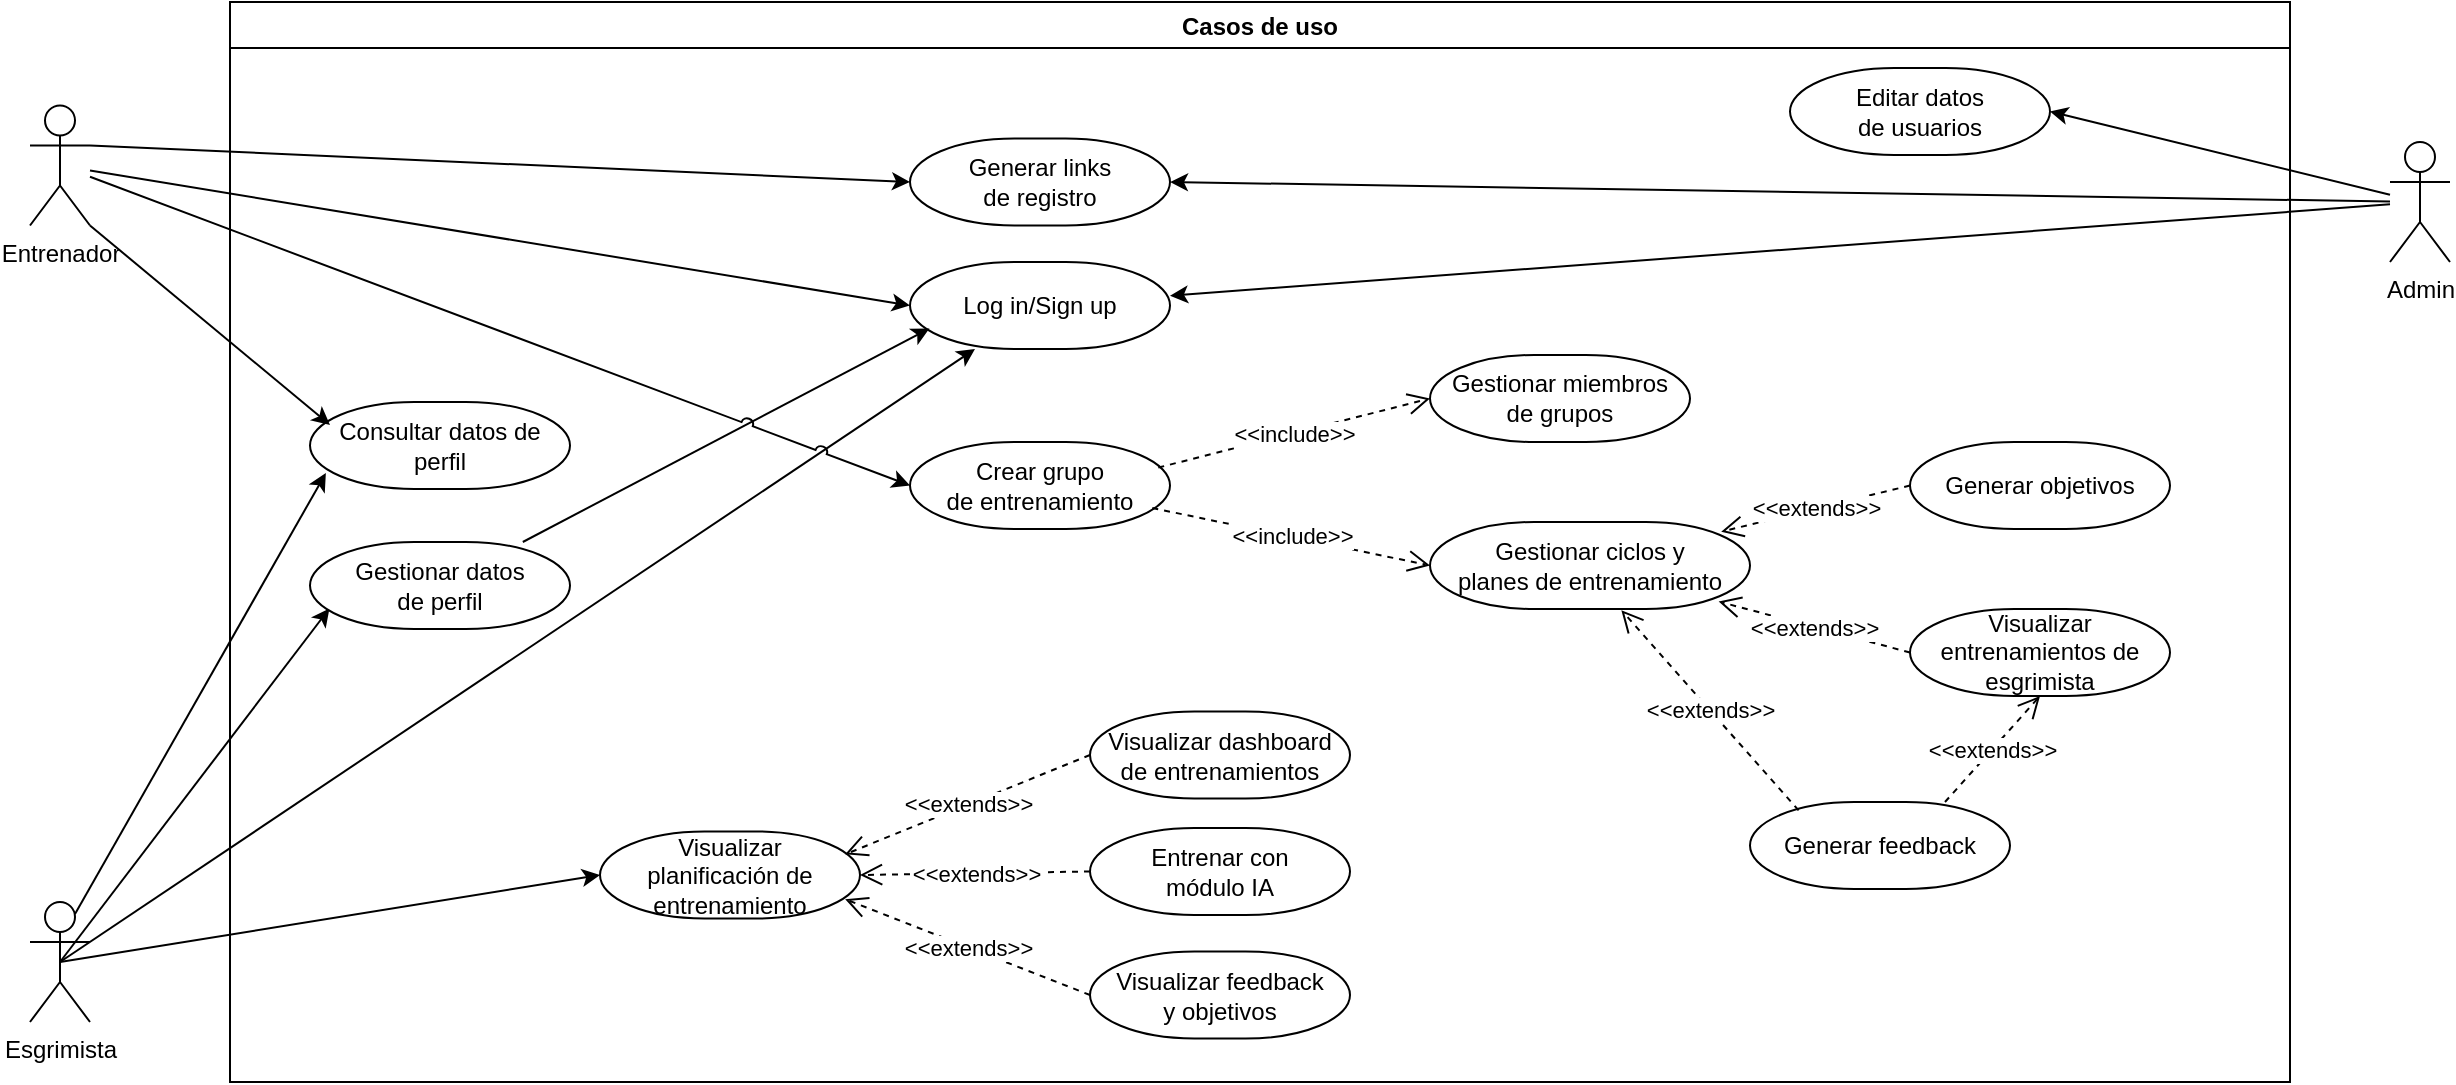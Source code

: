 <mxfile version="21.3.7" type="device" pages="16">
  <diagram name="Page-1" id="K6UgD4kqSmbPpRhTwACa">
    <mxGraphModel dx="2284" dy="729" grid="1" gridSize="10" guides="1" tooltips="1" connect="1" arrows="1" fold="1" page="1" pageScale="1" pageWidth="850" pageHeight="1100" math="0" shadow="0">
      <root>
        <mxCell id="0" />
        <mxCell id="1" parent="0" />
        <mxCell id="auHC2lMCmRA8J_y3KW6C-5" value="Casos de uso" style="swimlane;fillStyle=solid;swimlaneFillColor=default;" parent="1" vertex="1">
          <mxGeometry x="110" y="150" width="1030" height="540" as="geometry">
            <mxRectangle x="105" y="130" width="100" height="30" as="alternateBounds" />
          </mxGeometry>
        </mxCell>
        <mxCell id="auHC2lMCmRA8J_y3KW6C-6" value="Log in/Sign up" style="rounded=1;whiteSpace=wrap;html=1;perimeterSpacing=0;arcSize=120;" parent="auHC2lMCmRA8J_y3KW6C-5" vertex="1">
          <mxGeometry x="340" y="130" width="130" height="43.5" as="geometry" />
        </mxCell>
        <mxCell id="auHC2lMCmRA8J_y3KW6C-7" value="Editar datos&lt;br&gt;de usuarios" style="rounded=1;whiteSpace=wrap;html=1;perimeterSpacing=0;arcSize=120;" parent="auHC2lMCmRA8J_y3KW6C-5" vertex="1">
          <mxGeometry x="780" y="33" width="130" height="43.5" as="geometry" />
        </mxCell>
        <mxCell id="auHC2lMCmRA8J_y3KW6C-8" value="Generar links&lt;br&gt;de registro" style="rounded=1;whiteSpace=wrap;html=1;perimeterSpacing=0;arcSize=120;" parent="auHC2lMCmRA8J_y3KW6C-5" vertex="1">
          <mxGeometry x="340" y="68.25" width="130" height="43.5" as="geometry" />
        </mxCell>
        <mxCell id="auHC2lMCmRA8J_y3KW6C-11" value="Crear grupo&lt;br&gt;de entrenamiento" style="rounded=1;whiteSpace=wrap;html=1;perimeterSpacing=0;arcSize=120;" parent="auHC2lMCmRA8J_y3KW6C-5" vertex="1">
          <mxGeometry x="340" y="220" width="130" height="43.5" as="geometry" />
        </mxCell>
        <mxCell id="auHC2lMCmRA8J_y3KW6C-13" value="Gestionar miembros&lt;br&gt;de grupos" style="rounded=1;whiteSpace=wrap;html=1;perimeterSpacing=0;arcSize=120;" parent="auHC2lMCmRA8J_y3KW6C-5" vertex="1">
          <mxGeometry x="600" y="176.5" width="130" height="43.5" as="geometry" />
        </mxCell>
        <mxCell id="auHC2lMCmRA8J_y3KW6C-14" value="Gestionar ciclos y &lt;br&gt;planes de entrenamiento" style="rounded=1;whiteSpace=wrap;html=1;perimeterSpacing=0;arcSize=120;" parent="auHC2lMCmRA8J_y3KW6C-5" vertex="1">
          <mxGeometry x="600" y="260" width="160" height="43.5" as="geometry" />
        </mxCell>
        <mxCell id="auHC2lMCmRA8J_y3KW6C-15" value="Consultar datos de perfil" style="rounded=1;whiteSpace=wrap;html=1;perimeterSpacing=0;arcSize=120;" parent="auHC2lMCmRA8J_y3KW6C-5" vertex="1">
          <mxGeometry x="40" y="200" width="130" height="43.5" as="geometry" />
        </mxCell>
        <mxCell id="auHC2lMCmRA8J_y3KW6C-16" value="Visualizar &lt;br&gt;planificación de entrenamiento" style="rounded=1;whiteSpace=wrap;html=1;perimeterSpacing=0;arcSize=120;" parent="auHC2lMCmRA8J_y3KW6C-5" vertex="1">
          <mxGeometry x="185" y="414.75" width="130" height="43.5" as="geometry" />
        </mxCell>
        <mxCell id="auHC2lMCmRA8J_y3KW6C-17" value="Entrenar con&lt;br&gt;módulo IA" style="rounded=1;whiteSpace=wrap;html=1;perimeterSpacing=0;arcSize=120;" parent="auHC2lMCmRA8J_y3KW6C-5" vertex="1">
          <mxGeometry x="430" y="413" width="130" height="43.5" as="geometry" />
        </mxCell>
        <mxCell id="auHC2lMCmRA8J_y3KW6C-19" value="Visualizar dashboard&lt;br&gt;de entrenamientos" style="rounded=1;whiteSpace=wrap;html=1;perimeterSpacing=0;arcSize=120;" parent="auHC2lMCmRA8J_y3KW6C-5" vertex="1">
          <mxGeometry x="430" y="354.75" width="130" height="43.5" as="geometry" />
        </mxCell>
        <mxCell id="auHC2lMCmRA8J_y3KW6C-22" value="Visualizar feedback&lt;br&gt;y objetivos" style="rounded=1;whiteSpace=wrap;html=1;perimeterSpacing=0;arcSize=120;" parent="auHC2lMCmRA8J_y3KW6C-5" vertex="1">
          <mxGeometry x="430" y="474.75" width="130" height="43.5" as="geometry" />
        </mxCell>
        <mxCell id="auHC2lMCmRA8J_y3KW6C-23" value="Visualizar entrenamientos de&lt;br&gt;esgrimista" style="rounded=1;whiteSpace=wrap;html=1;perimeterSpacing=0;arcSize=120;" parent="auHC2lMCmRA8J_y3KW6C-5" vertex="1">
          <mxGeometry x="840" y="303.5" width="130" height="43.5" as="geometry" />
        </mxCell>
        <mxCell id="auHC2lMCmRA8J_y3KW6C-36" value="&amp;lt;&amp;lt;include&amp;gt;&amp;gt;" style="endArrow=open;endSize=9;endFill=0;html=1;rounded=0;dashed=1;exitX=0.955;exitY=0.294;exitDx=0;exitDy=0;exitPerimeter=0;entryX=0;entryY=0.5;entryDx=0;entryDy=0;" parent="auHC2lMCmRA8J_y3KW6C-5" source="auHC2lMCmRA8J_y3KW6C-11" target="auHC2lMCmRA8J_y3KW6C-13" edge="1">
          <mxGeometry width="160" relative="1" as="geometry">
            <mxPoint x="30" y="550" as="sourcePoint" />
            <mxPoint x="580" y="250" as="targetPoint" />
          </mxGeometry>
        </mxCell>
        <mxCell id="auHC2lMCmRA8J_y3KW6C-37" value="&amp;lt;&amp;lt;include&amp;gt;&amp;gt;" style="endArrow=open;endSize=9;endFill=0;html=1;rounded=0;dashed=1;exitX=0.932;exitY=0.759;exitDx=0;exitDy=0;exitPerimeter=0;entryX=0;entryY=0.5;entryDx=0;entryDy=0;" parent="auHC2lMCmRA8J_y3KW6C-5" source="auHC2lMCmRA8J_y3KW6C-11" target="auHC2lMCmRA8J_y3KW6C-14" edge="1">
          <mxGeometry width="160" relative="1" as="geometry">
            <mxPoint x="450" y="326" as="sourcePoint" />
            <mxPoint x="550" y="242" as="targetPoint" />
          </mxGeometry>
        </mxCell>
        <mxCell id="auHC2lMCmRA8J_y3KW6C-40" value="Generar objetivos" style="rounded=1;whiteSpace=wrap;html=1;perimeterSpacing=0;arcSize=120;" parent="auHC2lMCmRA8J_y3KW6C-5" vertex="1">
          <mxGeometry x="840" y="220" width="130" height="43.5" as="geometry" />
        </mxCell>
        <mxCell id="auHC2lMCmRA8J_y3KW6C-41" value="&amp;lt;&amp;lt;extends&amp;gt;&amp;gt;" style="endArrow=open;endSize=9;endFill=0;html=1;rounded=0;dashed=1;entryX=0.91;entryY=0.112;entryDx=0;entryDy=0;exitX=0;exitY=0.5;exitDx=0;exitDy=0;entryPerimeter=0;" parent="auHC2lMCmRA8J_y3KW6C-5" source="auHC2lMCmRA8J_y3KW6C-40" target="auHC2lMCmRA8J_y3KW6C-14" edge="1">
          <mxGeometry width="160" relative="1" as="geometry">
            <mxPoint x="500" y="540" as="sourcePoint" />
            <mxPoint x="660" y="540" as="targetPoint" />
          </mxGeometry>
        </mxCell>
        <mxCell id="auHC2lMCmRA8J_y3KW6C-42" value="&amp;lt;&amp;lt;extends&amp;gt;&amp;gt;" style="endArrow=open;endSize=9;endFill=0;html=1;rounded=0;dashed=1;entryX=0.902;entryY=0.914;entryDx=0;entryDy=0;entryPerimeter=0;exitX=0;exitY=0.5;exitDx=0;exitDy=0;" parent="auHC2lMCmRA8J_y3KW6C-5" source="auHC2lMCmRA8J_y3KW6C-23" target="auHC2lMCmRA8J_y3KW6C-14" edge="1">
          <mxGeometry width="160" relative="1" as="geometry">
            <mxPoint x="30" y="520" as="sourcePoint" />
            <mxPoint x="190" y="520" as="targetPoint" />
          </mxGeometry>
        </mxCell>
        <mxCell id="auHC2lMCmRA8J_y3KW6C-56" value="&amp;lt;&amp;lt;extends&amp;gt;&amp;gt;" style="endArrow=open;endSize=9;endFill=0;html=1;rounded=0;dashed=1;entryX=0.943;entryY=0.262;entryDx=0;entryDy=0;exitX=0;exitY=0.5;exitDx=0;exitDy=0;entryPerimeter=0;" parent="auHC2lMCmRA8J_y3KW6C-5" source="auHC2lMCmRA8J_y3KW6C-19" target="auHC2lMCmRA8J_y3KW6C-16" edge="1">
          <mxGeometry width="160" relative="1" as="geometry">
            <mxPoint x="-240" y="249" as="sourcePoint" />
            <mxPoint x="-40" y="250" as="targetPoint" />
          </mxGeometry>
        </mxCell>
        <mxCell id="auHC2lMCmRA8J_y3KW6C-57" value="&amp;lt;&amp;lt;extends&amp;gt;&amp;gt;" style="endArrow=open;endSize=9;endFill=0;html=1;rounded=0;dashed=1;entryX=1;entryY=0.5;entryDx=0;entryDy=0;exitX=0;exitY=0.5;exitDx=0;exitDy=0;" parent="auHC2lMCmRA8J_y3KW6C-5" source="auHC2lMCmRA8J_y3KW6C-17" target="auHC2lMCmRA8J_y3KW6C-16" edge="1">
          <mxGeometry width="160" relative="1" as="geometry">
            <mxPoint x="-250" y="249" as="sourcePoint" />
            <mxPoint x="-40" y="250" as="targetPoint" />
          </mxGeometry>
        </mxCell>
        <mxCell id="auHC2lMCmRA8J_y3KW6C-58" value="&amp;lt;&amp;lt;extends&amp;gt;&amp;gt;" style="endArrow=open;endSize=9;endFill=0;html=1;rounded=0;dashed=1;entryX=0.943;entryY=0.778;entryDx=0;entryDy=0;entryPerimeter=0;exitX=0;exitY=0.5;exitDx=0;exitDy=0;" parent="auHC2lMCmRA8J_y3KW6C-5" source="auHC2lMCmRA8J_y3KW6C-22" target="auHC2lMCmRA8J_y3KW6C-16" edge="1">
          <mxGeometry width="160" relative="1" as="geometry">
            <mxPoint x="-240" y="249" as="sourcePoint" />
            <mxPoint x="-40" y="250" as="targetPoint" />
          </mxGeometry>
        </mxCell>
        <mxCell id="auHC2lMCmRA8J_y3KW6C-18" value="Generar feedback" style="rounded=1;whiteSpace=wrap;html=1;perimeterSpacing=0;arcSize=120;" parent="auHC2lMCmRA8J_y3KW6C-5" vertex="1">
          <mxGeometry x="760" y="400" width="130" height="43.5" as="geometry" />
        </mxCell>
        <mxCell id="auHC2lMCmRA8J_y3KW6C-39" value="&amp;lt;&amp;lt;extends&amp;gt;&amp;gt;" style="endArrow=open;endSize=9;endFill=0;html=1;rounded=0;dashed=1;entryX=0.598;entryY=1.013;entryDx=0;entryDy=0;exitX=0.187;exitY=0.096;exitDx=0;exitDy=0;entryPerimeter=0;exitPerimeter=0;" parent="auHC2lMCmRA8J_y3KW6C-5" source="auHC2lMCmRA8J_y3KW6C-18" target="auHC2lMCmRA8J_y3KW6C-14" edge="1">
          <mxGeometry width="160" relative="1" as="geometry">
            <mxPoint x="200" y="520" as="sourcePoint" />
            <mxPoint x="360" y="520" as="targetPoint" />
          </mxGeometry>
        </mxCell>
        <mxCell id="h4heHdd709Yejz3iXZIt-1" value="&amp;lt;&amp;lt;extends&amp;gt;&amp;gt;" style="endArrow=open;endSize=9;endFill=0;html=1;rounded=0;dashed=1;entryX=0.5;entryY=1;entryDx=0;entryDy=0;exitX=0.75;exitY=0;exitDx=0;exitDy=0;" parent="auHC2lMCmRA8J_y3KW6C-5" source="auHC2lMCmRA8J_y3KW6C-18" target="auHC2lMCmRA8J_y3KW6C-23" edge="1">
          <mxGeometry width="160" relative="1" as="geometry">
            <mxPoint x="850" y="432" as="sourcePoint" />
            <mxPoint x="706" y="314" as="targetPoint" />
          </mxGeometry>
        </mxCell>
        <mxCell id="auHC2lMCmRA8J_y3KW6C-27" style="rounded=0;orthogonalLoop=1;jettySize=auto;html=1;jumpStyle=arc;jumpSize=6;" parent="1" source="auHC2lMCmRA8J_y3KW6C-1" target="auHC2lMCmRA8J_y3KW6C-6" edge="1">
          <mxGeometry relative="1" as="geometry" />
        </mxCell>
        <mxCell id="auHC2lMCmRA8J_y3KW6C-1" value="Admin" style="shape=umlActor;verticalLabelPosition=bottom;verticalAlign=top;html=1;outlineConnect=0;" parent="1" vertex="1">
          <mxGeometry x="1190" y="220" width="30" height="60" as="geometry" />
        </mxCell>
        <mxCell id="auHC2lMCmRA8J_y3KW6C-26" style="rounded=0;orthogonalLoop=1;jettySize=auto;html=1;jumpStyle=arc;jumpSize=6;entryX=0;entryY=0.5;entryDx=0;entryDy=0;" parent="1" source="auHC2lMCmRA8J_y3KW6C-2" target="auHC2lMCmRA8J_y3KW6C-6" edge="1">
          <mxGeometry relative="1" as="geometry" />
        </mxCell>
        <mxCell id="auHC2lMCmRA8J_y3KW6C-52" style="rounded=0;orthogonalLoop=1;jettySize=auto;html=1;exitX=1;exitY=1;exitDx=0;exitDy=0;exitPerimeter=0;entryX=0.077;entryY=0.264;entryDx=0;entryDy=0;entryPerimeter=0;jumpStyle=arc;" parent="1" source="auHC2lMCmRA8J_y3KW6C-2" target="auHC2lMCmRA8J_y3KW6C-15" edge="1">
          <mxGeometry relative="1" as="geometry" />
        </mxCell>
        <mxCell id="auHC2lMCmRA8J_y3KW6C-2" value="Entrenador" style="shape=umlActor;verticalLabelPosition=bottom;verticalAlign=top;html=1;outlineConnect=0;" parent="1" vertex="1">
          <mxGeometry x="10" y="201.75" width="30" height="60" as="geometry" />
        </mxCell>
        <mxCell id="auHC2lMCmRA8J_y3KW6C-28" style="rounded=0;orthogonalLoop=1;jettySize=auto;html=1;entryX=0.075;entryY=0.763;entryDx=0;entryDy=0;jumpStyle=arc;jumpSize=6;entryPerimeter=0;" parent="1" source="auHC2lMCmRA8J_y3KW6C-10" target="auHC2lMCmRA8J_y3KW6C-6" edge="1">
          <mxGeometry relative="1" as="geometry" />
        </mxCell>
        <mxCell id="auHC2lMCmRA8J_y3KW6C-54" style="rounded=0;orthogonalLoop=1;jettySize=auto;html=1;exitX=0.5;exitY=0.5;exitDx=0;exitDy=0;exitPerimeter=0;entryX=0.25;entryY=1;entryDx=0;entryDy=0;jumpStyle=arc;" parent="1" source="auHC2lMCmRA8J_y3KW6C-3" target="auHC2lMCmRA8J_y3KW6C-6" edge="1">
          <mxGeometry relative="1" as="geometry" />
        </mxCell>
        <mxCell id="auHC2lMCmRA8J_y3KW6C-55" style="rounded=0;orthogonalLoop=1;jettySize=auto;html=1;exitX=0.5;exitY=0.5;exitDx=0;exitDy=0;exitPerimeter=0;entryX=0;entryY=0.5;entryDx=0;entryDy=0;jumpStyle=arc;" parent="1" source="auHC2lMCmRA8J_y3KW6C-3" target="auHC2lMCmRA8J_y3KW6C-16" edge="1">
          <mxGeometry relative="1" as="geometry" />
        </mxCell>
        <mxCell id="auHC2lMCmRA8J_y3KW6C-3" value="Esgrimista" style="shape=umlActor;verticalLabelPosition=bottom;verticalAlign=top;html=1;outlineConnect=0;" parent="1" vertex="1">
          <mxGeometry x="10" y="600" width="30" height="60" as="geometry" />
        </mxCell>
        <mxCell id="auHC2lMCmRA8J_y3KW6C-43" style="rounded=0;orthogonalLoop=1;jettySize=auto;html=1;entryX=0;entryY=0.5;entryDx=0;entryDy=0;jumpStyle=arc;jumpSize=6;" parent="1" source="auHC2lMCmRA8J_y3KW6C-2" target="auHC2lMCmRA8J_y3KW6C-11" edge="1">
          <mxGeometry relative="1" as="geometry">
            <mxPoint x="238" y="398" as="sourcePoint" />
            <mxPoint x="295" y="333" as="targetPoint" />
          </mxGeometry>
        </mxCell>
        <mxCell id="auHC2lMCmRA8J_y3KW6C-33" style="rounded=0;orthogonalLoop=1;jettySize=auto;html=1;entryX=1;entryY=0.5;entryDx=0;entryDy=0;jumpStyle=arc;jumpSize=6;" parent="1" source="auHC2lMCmRA8J_y3KW6C-1" target="auHC2lMCmRA8J_y3KW6C-7" edge="1">
          <mxGeometry relative="1" as="geometry">
            <mxPoint x="70" y="529" as="sourcePoint" />
            <mxPoint x="140" y="431" as="targetPoint" />
          </mxGeometry>
        </mxCell>
        <mxCell id="auHC2lMCmRA8J_y3KW6C-46" style="rounded=0;orthogonalLoop=1;jettySize=auto;html=1;entryX=1;entryY=0.5;entryDx=0;entryDy=0;jumpStyle=arc;jumpSize=6;" parent="1" source="auHC2lMCmRA8J_y3KW6C-1" target="auHC2lMCmRA8J_y3KW6C-8" edge="1">
          <mxGeometry relative="1" as="geometry">
            <mxPoint x="70" y="287" as="sourcePoint" />
            <mxPoint x="160" y="267" as="targetPoint" />
          </mxGeometry>
        </mxCell>
        <mxCell id="auHC2lMCmRA8J_y3KW6C-47" style="rounded=0;orthogonalLoop=1;jettySize=auto;html=1;entryX=0;entryY=0.5;entryDx=0;entryDy=0;exitX=1;exitY=0.333;exitDx=0;exitDy=0;exitPerimeter=0;jumpStyle=arc;jumpSize=6;" parent="1" source="auHC2lMCmRA8J_y3KW6C-2" target="auHC2lMCmRA8J_y3KW6C-8" edge="1">
          <mxGeometry relative="1" as="geometry">
            <mxPoint x="70" y="289" as="sourcePoint" />
            <mxPoint x="250" y="275" as="targetPoint" />
          </mxGeometry>
        </mxCell>
        <mxCell id="auHC2lMCmRA8J_y3KW6C-49" style="rounded=0;orthogonalLoop=1;jettySize=auto;html=1;entryX=0.061;entryY=0.817;entryDx=0;entryDy=0;jumpStyle=arc;jumpSize=6;entryPerimeter=0;exitX=0.75;exitY=0.1;exitDx=0;exitDy=0;exitPerimeter=0;" parent="1" source="auHC2lMCmRA8J_y3KW6C-3" target="auHC2lMCmRA8J_y3KW6C-15" edge="1">
          <mxGeometry relative="1" as="geometry">
            <mxPoint x="60" y="530" as="sourcePoint" />
            <mxPoint x="330" y="473" as="targetPoint" />
          </mxGeometry>
        </mxCell>
        <mxCell id="auHC2lMCmRA8J_y3KW6C-53" value="" style="rounded=0;orthogonalLoop=1;jettySize=auto;html=1;entryX=0.075;entryY=0.763;entryDx=0;entryDy=0;jumpStyle=arc;jumpSize=6;entryPerimeter=0;exitX=0.5;exitY=0.5;exitDx=0;exitDy=0;exitPerimeter=0;" parent="1" source="auHC2lMCmRA8J_y3KW6C-3" target="auHC2lMCmRA8J_y3KW6C-10" edge="1">
          <mxGeometry relative="1" as="geometry">
            <mxPoint x="60" y="541" as="sourcePoint" />
            <mxPoint x="460" y="313" as="targetPoint" />
          </mxGeometry>
        </mxCell>
        <mxCell id="auHC2lMCmRA8J_y3KW6C-10" value="Gestionar datos&lt;br&gt;de perfil" style="rounded=1;whiteSpace=wrap;html=1;perimeterSpacing=0;arcSize=120;" parent="1" vertex="1">
          <mxGeometry x="150" y="420" width="130" height="43.5" as="geometry" />
        </mxCell>
      </root>
    </mxGraphModel>
  </diagram>
  <diagram name="Copy of Page-1" id="nYMbxoHiMjihlYnQu7oR">
    <mxGraphModel dx="2311" dy="565" grid="1" gridSize="10" guides="1" tooltips="1" connect="1" arrows="1" fold="1" page="1" pageScale="1" pageWidth="850" pageHeight="1100" math="0" shadow="0">
      <root>
        <mxCell id="7A3D9LBUNiD9pQfmwMfv-0" />
        <mxCell id="7A3D9LBUNiD9pQfmwMfv-1" parent="7A3D9LBUNiD9pQfmwMfv-0" />
        <mxCell id="7A3D9LBUNiD9pQfmwMfv-2" value="Caso de uso RF-12, RF-13, RF-14, RF-15" style="swimlane;fillStyle=solid;swimlaneFillColor=default;" parent="7A3D9LBUNiD9pQfmwMfv-1" vertex="1">
          <mxGeometry x="-320" y="550" width="420" height="230" as="geometry">
            <mxRectangle x="105" y="130" width="100" height="30" as="alternateBounds" />
          </mxGeometry>
        </mxCell>
        <mxCell id="7A3D9LBUNiD9pQfmwMfv-30" style="rounded=0;orthogonalLoop=1;jettySize=auto;html=1;exitX=0.5;exitY=0.5;exitDx=0;exitDy=0;exitPerimeter=0;entryX=0;entryY=0.5;entryDx=0;entryDy=0;jumpStyle=arc;" parent="7A3D9LBUNiD9pQfmwMfv-1" source="7A3D9LBUNiD9pQfmwMfv-31" target="7A3D9LBUNiD9pQfmwMfv-10" edge="1">
          <mxGeometry relative="1" as="geometry" />
        </mxCell>
        <mxCell id="7A3D9LBUNiD9pQfmwMfv-31" value="Esgrimista" style="shape=umlActor;verticalLabelPosition=bottom;verticalAlign=top;html=1;outlineConnect=0;" parent="7A3D9LBUNiD9pQfmwMfv-1" vertex="1">
          <mxGeometry x="-380" y="641.75" width="30" height="60" as="geometry" />
        </mxCell>
        <mxCell id="7A3D9LBUNiD9pQfmwMfv-10" value="Visualizar &lt;br&gt;planificación de entrenamiento" style="rounded=1;whiteSpace=wrap;html=1;perimeterSpacing=0;arcSize=120;" parent="7A3D9LBUNiD9pQfmwMfv-1" vertex="1">
          <mxGeometry x="-295" y="650" width="130" height="43.5" as="geometry" />
        </mxCell>
        <mxCell id="7A3D9LBUNiD9pQfmwMfv-20" value="&amp;lt;&amp;lt;extends&amp;gt;&amp;gt;" style="endArrow=open;endSize=9;endFill=0;html=1;rounded=0;dashed=1;entryX=0.943;entryY=0.262;entryDx=0;entryDy=0;exitX=0;exitY=0.5;exitDx=0;exitDy=0;entryPerimeter=0;" parent="7A3D9LBUNiD9pQfmwMfv-1" source="7A3D9LBUNiD9pQfmwMfv-12" target="7A3D9LBUNiD9pQfmwMfv-10" edge="1">
          <mxGeometry width="160" relative="1" as="geometry">
            <mxPoint x="-130" y="399" as="sourcePoint" />
            <mxPoint x="70" y="400" as="targetPoint" />
          </mxGeometry>
        </mxCell>
        <mxCell id="7A3D9LBUNiD9pQfmwMfv-12" value="Visualizar dashboard&lt;br&gt;de entrenamientos" style="rounded=1;whiteSpace=wrap;html=1;perimeterSpacing=0;arcSize=120;" parent="7A3D9LBUNiD9pQfmwMfv-1" vertex="1">
          <mxGeometry x="-50" y="590" width="130" height="43.5" as="geometry" />
        </mxCell>
        <mxCell id="7A3D9LBUNiD9pQfmwMfv-11" value="Entrenar con&lt;br&gt;módulo IA" style="rounded=1;whiteSpace=wrap;html=1;perimeterSpacing=0;arcSize=120;" parent="7A3D9LBUNiD9pQfmwMfv-1" vertex="1">
          <mxGeometry x="-50" y="648.25" width="130" height="43.5" as="geometry" />
        </mxCell>
        <mxCell id="7A3D9LBUNiD9pQfmwMfv-13" value="Visualizar feedback&lt;br&gt;y objetivos" style="rounded=1;whiteSpace=wrap;html=1;perimeterSpacing=0;arcSize=120;" parent="7A3D9LBUNiD9pQfmwMfv-1" vertex="1">
          <mxGeometry x="-50" y="710" width="130" height="43.5" as="geometry" />
        </mxCell>
        <mxCell id="7A3D9LBUNiD9pQfmwMfv-21" value="&amp;lt;&amp;lt;extends&amp;gt;&amp;gt;" style="endArrow=open;endSize=9;endFill=0;html=1;rounded=0;dashed=1;entryX=1;entryY=0.5;entryDx=0;entryDy=0;exitX=0;exitY=0.5;exitDx=0;exitDy=0;" parent="7A3D9LBUNiD9pQfmwMfv-1" source="7A3D9LBUNiD9pQfmwMfv-11" target="7A3D9LBUNiD9pQfmwMfv-10" edge="1">
          <mxGeometry width="160" relative="1" as="geometry">
            <mxPoint x="-140" y="399" as="sourcePoint" />
            <mxPoint x="70" y="400" as="targetPoint" />
          </mxGeometry>
        </mxCell>
        <mxCell id="7A3D9LBUNiD9pQfmwMfv-22" value="&amp;lt;&amp;lt;extends&amp;gt;&amp;gt;" style="endArrow=open;endSize=9;endFill=0;html=1;rounded=0;dashed=1;entryX=0.943;entryY=0.778;entryDx=0;entryDy=0;entryPerimeter=0;exitX=0;exitY=0.5;exitDx=0;exitDy=0;" parent="7A3D9LBUNiD9pQfmwMfv-1" source="7A3D9LBUNiD9pQfmwMfv-13" target="7A3D9LBUNiD9pQfmwMfv-10" edge="1">
          <mxGeometry width="160" relative="1" as="geometry">
            <mxPoint x="-130" y="399" as="sourcePoint" />
            <mxPoint x="70" y="400" as="targetPoint" />
          </mxGeometry>
        </mxCell>
      </root>
    </mxGraphModel>
  </diagram>
  <diagram name="Copy of Page-1" id="7OVC9Fi8dbynSSuZCVUs">
    <mxGraphModel dx="1461" dy="565" grid="1" gridSize="10" guides="1" tooltips="1" connect="1" arrows="1" fold="1" page="1" pageScale="1" pageWidth="850" pageHeight="1100" math="0" shadow="0">
      <root>
        <mxCell id="JD6W69ovNT6ZV-vD3g39-0" />
        <mxCell id="JD6W69ovNT6ZV-vD3g39-1" parent="JD6W69ovNT6ZV-vD3g39-0" />
        <mxCell id="JD6W69ovNT6ZV-vD3g39-2" value="Caso de uso RF-06, RF-07, RF-08, RF-09, RF-10, RF-11" style="swimlane;fillStyle=solid;swimlaneFillColor=default;movable=1;resizable=1;rotatable=1;deletable=1;editable=1;locked=0;connectable=1;" parent="JD6W69ovNT6ZV-vD3g39-1" vertex="1">
          <mxGeometry x="410" y="690" width="720" height="330" as="geometry">
            <mxRectangle x="105" y="130" width="100" height="30" as="alternateBounds" />
          </mxGeometry>
        </mxCell>
        <mxCell id="JD6W69ovNT6ZV-vD3g39-39" value="Generar feedback" style="rounded=1;whiteSpace=wrap;html=1;perimeterSpacing=0;arcSize=120;" parent="JD6W69ovNT6ZV-vD3g39-2" vertex="1">
          <mxGeometry x="480" y="270" width="130" height="43.5" as="geometry" />
        </mxCell>
        <mxCell id="JD6W69ovNT6ZV-vD3g39-32" style="rounded=0;orthogonalLoop=1;jettySize=auto;html=1;entryX=0;entryY=0.5;entryDx=0;entryDy=0;jumpStyle=arc;jumpSize=6;" parent="JD6W69ovNT6ZV-vD3g39-1" source="JD6W69ovNT6ZV-vD3g39-27" target="JD6W69ovNT6ZV-vD3g39-6" edge="1">
          <mxGeometry relative="1" as="geometry">
            <mxPoint x="238" y="398" as="sourcePoint" />
            <mxPoint x="295" y="333" as="targetPoint" />
          </mxGeometry>
        </mxCell>
        <mxCell id="JD6W69ovNT6ZV-vD3g39-7" value="Gestionar miembros&lt;br&gt;de grupos" style="rounded=1;whiteSpace=wrap;html=1;perimeterSpacing=0;arcSize=120;" parent="JD6W69ovNT6ZV-vD3g39-1" vertex="1">
          <mxGeometry x="715" y="760" width="130" height="43.5" as="geometry" />
        </mxCell>
        <mxCell id="JD6W69ovNT6ZV-vD3g39-8" value="Gestionar ciclos y &lt;br&gt;planes de entrenamiento" style="rounded=1;whiteSpace=wrap;html=1;perimeterSpacing=0;arcSize=120;" parent="JD6W69ovNT6ZV-vD3g39-1" vertex="1">
          <mxGeometry x="700" y="833.5" width="160" height="43.5" as="geometry" />
        </mxCell>
        <mxCell id="JD6W69ovNT6ZV-vD3g39-6" value="Crear grupo&lt;br&gt;de entrenamiento" style="rounded=1;whiteSpace=wrap;html=1;perimeterSpacing=0;arcSize=120;" parent="JD6W69ovNT6ZV-vD3g39-1" vertex="1">
          <mxGeometry x="440" y="790" width="130" height="43.5" as="geometry" />
        </mxCell>
        <mxCell id="JD6W69ovNT6ZV-vD3g39-17" value="Generar objetivos" style="rounded=1;whiteSpace=wrap;html=1;perimeterSpacing=0;arcSize=120;" parent="JD6W69ovNT6ZV-vD3g39-1" vertex="1">
          <mxGeometry x="970" y="790" width="130" height="43.5" as="geometry" />
        </mxCell>
        <mxCell id="JD6W69ovNT6ZV-vD3g39-14" value="Visualizar entrenamientos de&lt;br&gt;esgrimista" style="rounded=1;whiteSpace=wrap;html=1;perimeterSpacing=0;arcSize=120;" parent="JD6W69ovNT6ZV-vD3g39-1" vertex="1">
          <mxGeometry x="970" y="870" width="130" height="43.5" as="geometry" />
        </mxCell>
        <mxCell id="JD6W69ovNT6ZV-vD3g39-15" value="&amp;lt;&amp;lt;include&amp;gt;&amp;gt;" style="endArrow=open;endSize=9;endFill=0;html=1;rounded=0;dashed=1;exitX=0.915;exitY=0.245;exitDx=0;exitDy=0;exitPerimeter=0;entryX=0;entryY=0.5;entryDx=0;entryDy=0;" parent="JD6W69ovNT6ZV-vD3g39-1" source="JD6W69ovNT6ZV-vD3g39-6" target="JD6W69ovNT6ZV-vD3g39-7" edge="1">
          <mxGeometry width="160" relative="1" as="geometry">
            <mxPoint x="440" y="860" as="sourcePoint" />
            <mxPoint x="640" y="760" as="targetPoint" />
          </mxGeometry>
        </mxCell>
        <mxCell id="JD6W69ovNT6ZV-vD3g39-27" value="Entrenador" style="shape=umlActor;verticalLabelPosition=bottom;verticalAlign=top;html=1;outlineConnect=0;" parent="JD6W69ovNT6ZV-vD3g39-1" vertex="1">
          <mxGeometry x="340" y="781.75" width="30" height="60" as="geometry" />
        </mxCell>
        <mxCell id="JD6W69ovNT6ZV-vD3g39-16" value="&amp;lt;&amp;lt;include&amp;gt;&amp;gt;" style="endArrow=open;endSize=9;endFill=0;html=1;rounded=0;dashed=1;exitX=0.929;exitY=0.797;exitDx=0;exitDy=0;exitPerimeter=0;entryX=0;entryY=0.5;entryDx=0;entryDy=0;" parent="JD6W69ovNT6ZV-vD3g39-1" source="JD6W69ovNT6ZV-vD3g39-6" target="JD6W69ovNT6ZV-vD3g39-8" edge="1">
          <mxGeometry width="160" relative="1" as="geometry">
            <mxPoint x="860" y="636" as="sourcePoint" />
            <mxPoint x="680" y="890" as="targetPoint" />
          </mxGeometry>
        </mxCell>
        <mxCell id="JD6W69ovNT6ZV-vD3g39-18" value="&amp;lt;&amp;lt;extends&amp;gt;&amp;gt;" style="endArrow=open;endSize=9;endFill=0;html=1;rounded=0;dashed=1;entryX=0.91;entryY=0.112;entryDx=0;entryDy=0;exitX=0;exitY=0.5;exitDx=0;exitDy=0;entryPerimeter=0;" parent="JD6W69ovNT6ZV-vD3g39-1" source="JD6W69ovNT6ZV-vD3g39-17" target="JD6W69ovNT6ZV-vD3g39-8" edge="1">
          <mxGeometry width="160" relative="1" as="geometry">
            <mxPoint x="910" y="850" as="sourcePoint" />
            <mxPoint x="1070" y="850" as="targetPoint" />
          </mxGeometry>
        </mxCell>
        <mxCell id="JD6W69ovNT6ZV-vD3g39-19" value="&amp;lt;&amp;lt;extends&amp;gt;&amp;gt;" style="endArrow=open;endSize=9;endFill=0;html=1;rounded=0;dashed=1;entryX=0.902;entryY=0.914;entryDx=0;entryDy=0;entryPerimeter=0;exitX=0;exitY=0.5;exitDx=0;exitDy=0;" parent="JD6W69ovNT6ZV-vD3g39-1" source="JD6W69ovNT6ZV-vD3g39-14" target="JD6W69ovNT6ZV-vD3g39-8" edge="1">
          <mxGeometry width="160" relative="1" as="geometry">
            <mxPoint x="440" y="830" as="sourcePoint" />
            <mxPoint x="600" y="830" as="targetPoint" />
          </mxGeometry>
        </mxCell>
        <mxCell id="JD6W69ovNT6ZV-vD3g39-40" value="&amp;lt;&amp;lt;extends&amp;gt;&amp;gt;" style="endArrow=open;endSize=9;endFill=0;html=1;rounded=0;dashed=1;entryX=0.5;entryY=1;entryDx=0;entryDy=0;exitX=0.674;exitY=0.02;exitDx=0;exitDy=0;exitPerimeter=0;" parent="JD6W69ovNT6ZV-vD3g39-1" source="JD6W69ovNT6ZV-vD3g39-39" target="JD6W69ovNT6ZV-vD3g39-14" edge="1">
          <mxGeometry width="160" relative="1" as="geometry">
            <mxPoint x="310" y="830" as="sourcePoint" />
            <mxPoint x="470" y="830" as="targetPoint" />
          </mxGeometry>
        </mxCell>
        <mxCell id="etrjE7SUVhazPROZiWLC-0" value="&amp;lt;&amp;lt;extends&amp;gt;&amp;gt;" style="endArrow=open;endSize=9;endFill=0;html=1;rounded=0;dashed=1;entryX=0.68;entryY=0.982;entryDx=0;entryDy=0;entryPerimeter=0;" edge="1" parent="JD6W69ovNT6ZV-vD3g39-1" source="JD6W69ovNT6ZV-vD3g39-39" target="JD6W69ovNT6ZV-vD3g39-8">
          <mxGeometry width="160" relative="1" as="geometry">
            <mxPoint x="980" y="902" as="sourcePoint" />
            <mxPoint x="854" y="883" as="targetPoint" />
          </mxGeometry>
        </mxCell>
      </root>
    </mxGraphModel>
  </diagram>
  <diagram id="NFybtFc7av4IZcIOsQZl" name="Page-2">
    <mxGraphModel dx="1461" dy="565" grid="1" gridSize="10" guides="1" tooltips="1" connect="1" arrows="1" fold="1" page="1" pageScale="1" pageWidth="850" pageHeight="1100" math="0" shadow="0">
      <root>
        <mxCell id="0" />
        <mxCell id="1" parent="0" />
        <mxCell id="nuWwv0iG5Ss31JB7M3wJ-1" value="Caso de uso RF-01" style="swimlane;fillStyle=solid;swimlaneFillColor=default;" parent="1" vertex="1">
          <mxGeometry x="90" y="655" width="270" height="250" as="geometry">
            <mxRectangle x="105" y="130" width="100" height="30" as="alternateBounds" />
          </mxGeometry>
        </mxCell>
        <mxCell id="nuWwv0iG5Ss31JB7M3wJ-2" value="Log in/Sign up" style="rounded=1;whiteSpace=wrap;html=1;perimeterSpacing=0;arcSize=120;" parent="nuWwv0iG5Ss31JB7M3wJ-1" vertex="1">
          <mxGeometry x="70" y="103.25" width="130" height="43.5" as="geometry" />
        </mxCell>
        <mxCell id="nuWwv0iG5Ss31JB7M3wJ-14" value="&amp;lt;&amp;lt;include&amp;gt;&amp;gt;" style="endArrow=open;endSize=9;endFill=0;html=1;rounded=0;dashed=1;entryX=1;entryY=0.5;entryDx=0;entryDy=0;exitX=0;exitY=0.5;exitDx=0;exitDy=0;" parent="nuWwv0iG5Ss31JB7M3wJ-1" edge="1">
          <mxGeometry width="160" relative="1" as="geometry">
            <mxPoint x="30" y="550" as="sourcePoint" />
            <mxPoint x="470" y="241.75" as="targetPoint" />
          </mxGeometry>
        </mxCell>
        <mxCell id="nuWwv0iG5Ss31JB7M3wJ-15" value="&amp;lt;&amp;lt;include&amp;gt;&amp;gt;" style="endArrow=open;endSize=9;endFill=0;html=1;rounded=0;dashed=1;entryX=0.938;entryY=0.774;entryDx=0;entryDy=0;exitX=0;exitY=0.5;exitDx=0;exitDy=0;entryPerimeter=0;" parent="nuWwv0iG5Ss31JB7M3wJ-1" edge="1">
          <mxGeometry width="160" relative="1" as="geometry">
            <mxPoint x="450" y="326" as="sourcePoint" />
            <mxPoint x="461.94" y="253.669" as="targetPoint" />
          </mxGeometry>
        </mxCell>
        <mxCell id="nuWwv0iG5Ss31JB7M3wJ-17" value="&amp;lt;&amp;lt;extends&amp;gt;&amp;gt;" style="endArrow=open;endSize=9;endFill=0;html=1;rounded=0;dashed=1;entryX=0.91;entryY=0.112;entryDx=0;entryDy=0;exitX=0;exitY=0.5;exitDx=0;exitDy=0;entryPerimeter=0;" parent="nuWwv0iG5Ss31JB7M3wJ-1" edge="1">
          <mxGeometry width="160" relative="1" as="geometry">
            <mxPoint x="500" y="540" as="sourcePoint" />
            <mxPoint x="745.6" y="264.872" as="targetPoint" />
          </mxGeometry>
        </mxCell>
        <mxCell id="nuWwv0iG5Ss31JB7M3wJ-18" value="&amp;lt;&amp;lt;extends&amp;gt;&amp;gt;" style="endArrow=open;endSize=9;endFill=0;html=1;rounded=0;dashed=1;entryX=0.902;entryY=0.914;entryDx=0;entryDy=0;entryPerimeter=0;exitX=0;exitY=0.5;exitDx=0;exitDy=0;" parent="nuWwv0iG5Ss31JB7M3wJ-1" edge="1">
          <mxGeometry width="160" relative="1" as="geometry">
            <mxPoint x="30" y="520" as="sourcePoint" />
            <mxPoint x="744.32" y="299.759" as="targetPoint" />
          </mxGeometry>
        </mxCell>
        <mxCell id="nuWwv0iG5Ss31JB7M3wJ-19" value="&amp;lt;&amp;lt;extends&amp;gt;&amp;gt;" style="endArrow=open;endSize=9;endFill=0;html=1;rounded=0;dashed=1;entryX=0.943;entryY=0.262;entryDx=0;entryDy=0;exitX=0;exitY=0.5;exitDx=0;exitDy=0;entryPerimeter=0;" parent="nuWwv0iG5Ss31JB7M3wJ-1" edge="1">
          <mxGeometry width="160" relative="1" as="geometry">
            <mxPoint x="430" y="376.5" as="sourcePoint" />
            <mxPoint x="-40" y="250" as="targetPoint" />
          </mxGeometry>
        </mxCell>
        <mxCell id="nuWwv0iG5Ss31JB7M3wJ-20" value="&amp;lt;&amp;lt;extends&amp;gt;&amp;gt;" style="endArrow=open;endSize=9;endFill=0;html=1;rounded=0;dashed=1;entryX=1;entryY=0.5;entryDx=0;entryDy=0;exitX=0;exitY=0.5;exitDx=0;exitDy=0;" parent="nuWwv0iG5Ss31JB7M3wJ-1" edge="1">
          <mxGeometry width="160" relative="1" as="geometry">
            <mxPoint x="430" y="434.75" as="sourcePoint" />
            <mxPoint x="-40" y="250" as="targetPoint" />
          </mxGeometry>
        </mxCell>
        <mxCell id="nuWwv0iG5Ss31JB7M3wJ-21" value="&amp;lt;&amp;lt;extends&amp;gt;&amp;gt;" style="endArrow=open;endSize=9;endFill=0;html=1;rounded=0;dashed=1;entryX=0.943;entryY=0.778;entryDx=0;entryDy=0;entryPerimeter=0;exitX=0;exitY=0.5;exitDx=0;exitDy=0;" parent="nuWwv0iG5Ss31JB7M3wJ-1" edge="1">
          <mxGeometry width="160" relative="1" as="geometry">
            <mxPoint x="430" y="496.5" as="sourcePoint" />
            <mxPoint x="-40" y="250" as="targetPoint" />
          </mxGeometry>
        </mxCell>
        <mxCell id="nuWwv0iG5Ss31JB7M3wJ-22" style="rounded=0;orthogonalLoop=1;jettySize=auto;html=1;jumpStyle=arc;jumpSize=6;" parent="1" source="nuWwv0iG5Ss31JB7M3wJ-23" target="nuWwv0iG5Ss31JB7M3wJ-2" edge="1">
          <mxGeometry relative="1" as="geometry" />
        </mxCell>
        <mxCell id="nuWwv0iG5Ss31JB7M3wJ-23" value="Admin" style="shape=umlActor;verticalLabelPosition=bottom;verticalAlign=top;html=1;outlineConnect=0;" parent="1" vertex="1">
          <mxGeometry x="420" y="750" width="30" height="60" as="geometry" />
        </mxCell>
        <mxCell id="nuWwv0iG5Ss31JB7M3wJ-24" style="rounded=0;orthogonalLoop=1;jettySize=auto;html=1;jumpStyle=arc;jumpSize=6;entryX=0;entryY=0.5;entryDx=0;entryDy=0;" parent="1" source="nuWwv0iG5Ss31JB7M3wJ-26" target="nuWwv0iG5Ss31JB7M3wJ-2" edge="1">
          <mxGeometry relative="1" as="geometry" />
        </mxCell>
        <mxCell id="nuWwv0iG5Ss31JB7M3wJ-26" value="Entrenador" style="shape=umlActor;verticalLabelPosition=bottom;verticalAlign=top;html=1;outlineConnect=0;" parent="1" vertex="1">
          <mxGeometry x="20" y="690" width="30" height="60" as="geometry" />
        </mxCell>
        <mxCell id="nuWwv0iG5Ss31JB7M3wJ-28" style="rounded=0;orthogonalLoop=1;jettySize=auto;html=1;exitX=0.5;exitY=0.5;exitDx=0;exitDy=0;exitPerimeter=0;entryX=0.019;entryY=0.683;entryDx=0;entryDy=0;jumpStyle=arc;entryPerimeter=0;" parent="1" source="nuWwv0iG5Ss31JB7M3wJ-30" target="nuWwv0iG5Ss31JB7M3wJ-2" edge="1">
          <mxGeometry relative="1" as="geometry" />
        </mxCell>
        <mxCell id="nuWwv0iG5Ss31JB7M3wJ-30" value="Esgrimista" style="shape=umlActor;verticalLabelPosition=bottom;verticalAlign=top;html=1;outlineConnect=0;" parent="1" vertex="1">
          <mxGeometry x="20" y="818.25" width="30" height="60" as="geometry" />
        </mxCell>
        <mxCell id="nuWwv0iG5Ss31JB7M3wJ-39" value="&amp;lt;&amp;lt;extends&amp;gt;&amp;gt;" style="endArrow=open;endSize=9;endFill=0;html=1;rounded=0;dashed=1;entryX=1;entryY=0.5;entryDx=0;entryDy=0;exitX=0;exitY=0.5;exitDx=0;exitDy=0;" parent="1" edge="1">
          <mxGeometry width="160" relative="1" as="geometry">
            <mxPoint x="310" y="670" as="sourcePoint" />
            <mxPoint x="1080" y="475.25" as="targetPoint" />
          </mxGeometry>
        </mxCell>
      </root>
    </mxGraphModel>
  </diagram>
  <diagram name="Copy of Page-2" id="qrCyp8m8bWmmnrE10eMJ">
    <mxGraphModel dx="2311" dy="565" grid="1" gridSize="10" guides="1" tooltips="1" connect="1" arrows="1" fold="1" page="1" pageScale="1" pageWidth="850" pageHeight="1100" math="0" shadow="0">
      <root>
        <mxCell id="uhZ-y5BC8pCA1_m76_pW-0" />
        <mxCell id="uhZ-y5BC8pCA1_m76_pW-1" parent="uhZ-y5BC8pCA1_m76_pW-0" />
        <mxCell id="uhZ-y5BC8pCA1_m76_pW-2" value="Caso de uso RF-06" style="swimlane;fillStyle=solid;swimlaneFillColor=default;" parent="uhZ-y5BC8pCA1_m76_pW-1" vertex="1">
          <mxGeometry x="90" y="655" width="270" height="250" as="geometry">
            <mxRectangle x="105" y="130" width="100" height="30" as="alternateBounds" />
          </mxGeometry>
        </mxCell>
        <mxCell id="13j0TXuzdyARBFjHZrSd-0" value="Crear grupo&lt;br&gt;de entrenamiento" style="rounded=1;whiteSpace=wrap;html=1;perimeterSpacing=0;arcSize=120;" parent="uhZ-y5BC8pCA1_m76_pW-2" vertex="1">
          <mxGeometry x="70" y="103.25" width="130" height="43.5" as="geometry" />
        </mxCell>
        <mxCell id="uhZ-y5BC8pCA1_m76_pW-11" style="rounded=0;orthogonalLoop=1;jettySize=auto;html=1;jumpStyle=arc;jumpSize=6;" parent="uhZ-y5BC8pCA1_m76_pW-1" source="uhZ-y5BC8pCA1_m76_pW-12" edge="1">
          <mxGeometry relative="1" as="geometry">
            <mxPoint x="290" y="780" as="targetPoint" />
          </mxGeometry>
        </mxCell>
        <mxCell id="uhZ-y5BC8pCA1_m76_pW-12" value="Esgrimista" style="shape=umlActor;verticalLabelPosition=bottom;verticalAlign=top;html=1;outlineConnect=0;" parent="uhZ-y5BC8pCA1_m76_pW-1" vertex="1">
          <mxGeometry x="420" y="750" width="30" height="60" as="geometry" />
        </mxCell>
        <mxCell id="av3vXfv8-2EXz7Q7TIoV-1" style="edgeStyle=orthogonalEdgeStyle;rounded=0;orthogonalLoop=1;jettySize=auto;html=1;" parent="uhZ-y5BC8pCA1_m76_pW-1" source="av3vXfv8-2EXz7Q7TIoV-0" edge="1">
          <mxGeometry relative="1" as="geometry">
            <mxPoint x="160" y="780" as="targetPoint" />
          </mxGeometry>
        </mxCell>
        <mxCell id="av3vXfv8-2EXz7Q7TIoV-0" value="Entrenador" style="shape=umlActor;verticalLabelPosition=bottom;verticalAlign=top;html=1;outlineConnect=0;" parent="uhZ-y5BC8pCA1_m76_pW-1" vertex="1">
          <mxGeometry x="10" y="750" width="30" height="60" as="geometry" />
        </mxCell>
      </root>
    </mxGraphModel>
  </diagram>
  <diagram name="Copy of Copy of Page-2" id="dbM7DZEJxfcXeWatI93Y">
    <mxGraphModel dx="2311" dy="565" grid="1" gridSize="10" guides="1" tooltips="1" connect="1" arrows="1" fold="1" page="1" pageScale="1" pageWidth="850" pageHeight="1100" math="0" shadow="0">
      <root>
        <mxCell id="wj08-_BQkeCAR8X0ljRX-0" />
        <mxCell id="wj08-_BQkeCAR8X0ljRX-1" parent="wj08-_BQkeCAR8X0ljRX-0" />
        <mxCell id="wj08-_BQkeCAR8X0ljRX-2" value="Caso de uso RF-07" style="swimlane;fillStyle=solid;swimlaneFillColor=default;" parent="wj08-_BQkeCAR8X0ljRX-1" vertex="1">
          <mxGeometry x="90" y="655" width="270" height="250" as="geometry">
            <mxRectangle x="105" y="130" width="100" height="30" as="alternateBounds" />
          </mxGeometry>
        </mxCell>
        <mxCell id="wj08-_BQkeCAR8X0ljRX-3" value="Crear grupo&lt;br&gt;de entrenamiento" style="rounded=1;whiteSpace=wrap;html=1;perimeterSpacing=0;arcSize=120;" parent="wj08-_BQkeCAR8X0ljRX-2" vertex="1">
          <mxGeometry x="70" y="103.25" width="130" height="43.5" as="geometry" />
        </mxCell>
        <mxCell id="wj08-_BQkeCAR8X0ljRX-6" style="edgeStyle=orthogonalEdgeStyle;rounded=0;orthogonalLoop=1;jettySize=auto;html=1;" parent="wj08-_BQkeCAR8X0ljRX-1" source="wj08-_BQkeCAR8X0ljRX-7" edge="1">
          <mxGeometry relative="1" as="geometry">
            <mxPoint x="160" y="780" as="targetPoint" />
          </mxGeometry>
        </mxCell>
        <mxCell id="wj08-_BQkeCAR8X0ljRX-7" value="Entrenador" style="shape=umlActor;verticalLabelPosition=bottom;verticalAlign=top;html=1;outlineConnect=0;" parent="wj08-_BQkeCAR8X0ljRX-1" vertex="1">
          <mxGeometry x="10" y="750" width="30" height="60" as="geometry" />
        </mxCell>
      </root>
    </mxGraphModel>
  </diagram>
  <diagram id="2tYQL4LHZ5jgU3C_n7Qb" name="Page-7">
    <mxGraphModel dx="2281" dy="729" grid="1" gridSize="10" guides="1" tooltips="1" connect="1" arrows="1" fold="1" page="1" pageScale="1" pageWidth="850" pageHeight="1100" math="0" shadow="0">
      <root>
        <mxCell id="0" />
        <mxCell id="1" parent="0" />
        <mxCell id="dBd3Uhq80ASO-hPh-XR9-1" value="Casos de uso" style="swimlane;fillStyle=solid;swimlaneFillColor=default;" parent="1" vertex="1">
          <mxGeometry x="-50" y="150" width="1330" height="670" as="geometry">
            <mxRectangle x="105" y="130" width="100" height="30" as="alternateBounds" />
          </mxGeometry>
        </mxCell>
        <mxCell id="dBd3Uhq80ASO-hPh-XR9-2" value="Log in/Sign up" style="rounded=1;whiteSpace=wrap;html=1;perimeterSpacing=0;arcSize=120;" parent="dBd3Uhq80ASO-hPh-XR9-1" vertex="1">
          <mxGeometry x="340" y="180" width="130" height="43.5" as="geometry" />
        </mxCell>
        <mxCell id="dBd3Uhq80ASO-hPh-XR9-3" value="Editar datos&lt;br&gt;de usuarios" style="rounded=1;whiteSpace=wrap;html=1;perimeterSpacing=0;arcSize=120;" parent="dBd3Uhq80ASO-hPh-XR9-1" vertex="1">
          <mxGeometry x="780" y="33" width="130" height="43.5" as="geometry" />
        </mxCell>
        <mxCell id="dBd3Uhq80ASO-hPh-XR9-4" value="Generar links&lt;br&gt;de registro" style="rounded=1;whiteSpace=wrap;html=1;perimeterSpacing=0;arcSize=120;" parent="dBd3Uhq80ASO-hPh-XR9-1" vertex="1">
          <mxGeometry x="340" y="68.25" width="130" height="43.5" as="geometry" />
        </mxCell>
        <mxCell id="dBd3Uhq80ASO-hPh-XR9-5" value="Crear grupo&lt;br&gt;de entrenamiento" style="rounded=1;whiteSpace=wrap;html=1;perimeterSpacing=0;arcSize=120;" parent="dBd3Uhq80ASO-hPh-XR9-1" vertex="1">
          <mxGeometry x="340" y="243.5" width="130" height="43.5" as="geometry" />
        </mxCell>
        <mxCell id="dBd3Uhq80ASO-hPh-XR9-6" value="Gestionar miembros&lt;br&gt;de grupos" style="rounded=1;whiteSpace=wrap;html=1;perimeterSpacing=0;arcSize=120;" parent="dBd3Uhq80ASO-hPh-XR9-1" vertex="1">
          <mxGeometry x="610" y="243.5" width="130" height="43.5" as="geometry" />
        </mxCell>
        <mxCell id="dBd3Uhq80ASO-hPh-XR9-7" value="Gestionar ciclos y &lt;br&gt;planes de entrenamiento" style="rounded=1;whiteSpace=wrap;html=1;perimeterSpacing=0;arcSize=120;" parent="dBd3Uhq80ASO-hPh-XR9-1" vertex="1">
          <mxGeometry x="780" y="413.5" width="160" height="43.5" as="geometry" />
        </mxCell>
        <mxCell id="dBd3Uhq80ASO-hPh-XR9-8" value="Consultar datos" style="rounded=1;whiteSpace=wrap;html=1;perimeterSpacing=0;arcSize=120;" parent="dBd3Uhq80ASO-hPh-XR9-1" vertex="1">
          <mxGeometry x="280" y="465.5" width="130" height="43.5" as="geometry" />
        </mxCell>
        <mxCell id="dBd3Uhq80ASO-hPh-XR9-9" value="Visualizar &lt;br&gt;planificación de entrenamiento" style="rounded=1;whiteSpace=wrap;html=1;perimeterSpacing=0;arcSize=120;" parent="dBd3Uhq80ASO-hPh-XR9-1" vertex="1">
          <mxGeometry x="260" y="553.5" width="130" height="43.5" as="geometry" />
        </mxCell>
        <mxCell id="dBd3Uhq80ASO-hPh-XR9-10" value="Entrenar con&lt;br&gt;módulo IA" style="rounded=1;whiteSpace=wrap;html=1;perimeterSpacing=0;arcSize=120;" parent="dBd3Uhq80ASO-hPh-XR9-1" vertex="1">
          <mxGeometry x="495" y="545.25" width="130" height="43.5" as="geometry" />
        </mxCell>
        <mxCell id="dBd3Uhq80ASO-hPh-XR9-11" value="Visualizar dashboard&lt;br&gt;de entrenamientos" style="rounded=1;whiteSpace=wrap;html=1;perimeterSpacing=0;arcSize=120;" parent="dBd3Uhq80ASO-hPh-XR9-1" vertex="1">
          <mxGeometry x="495" y="487" width="130" height="43.5" as="geometry" />
        </mxCell>
        <mxCell id="dBd3Uhq80ASO-hPh-XR9-12" value="Visualizar feedback&lt;br&gt;y objetivos" style="rounded=1;whiteSpace=wrap;html=1;perimeterSpacing=0;arcSize=120;" parent="dBd3Uhq80ASO-hPh-XR9-1" vertex="1">
          <mxGeometry x="495" y="607" width="130" height="43.5" as="geometry" />
        </mxCell>
        <mxCell id="dBd3Uhq80ASO-hPh-XR9-13" value="Visualizar entrenamientos de&lt;br&gt;esgrimista" style="rounded=1;whiteSpace=wrap;html=1;perimeterSpacing=0;arcSize=120;" parent="dBd3Uhq80ASO-hPh-XR9-1" vertex="1">
          <mxGeometry x="1095" y="517" width="130" height="43.5" as="geometry" />
        </mxCell>
        <mxCell id="dBd3Uhq80ASO-hPh-XR9-14" value="&amp;lt;&amp;lt;include&amp;gt;&amp;gt;" style="endArrow=open;endSize=9;endFill=0;html=1;rounded=0;dashed=1;exitX=1;exitY=0.5;exitDx=0;exitDy=0;entryX=0;entryY=0.5;entryDx=0;entryDy=0;" parent="dBd3Uhq80ASO-hPh-XR9-1" source="dBd3Uhq80ASO-hPh-XR9-5" target="dBd3Uhq80ASO-hPh-XR9-6" edge="1">
          <mxGeometry width="160" relative="1" as="geometry">
            <mxPoint x="30" y="550" as="sourcePoint" />
            <mxPoint x="580" y="250" as="targetPoint" />
          </mxGeometry>
        </mxCell>
        <mxCell id="dBd3Uhq80ASO-hPh-XR9-15" value="&amp;lt;&amp;lt;include&amp;gt;&amp;gt;" style="endArrow=open;endSize=9;endFill=0;html=1;rounded=0;dashed=1;exitX=0.932;exitY=0.759;exitDx=0;exitDy=0;exitPerimeter=0;entryX=0;entryY=0.5;entryDx=0;entryDy=0;" parent="dBd3Uhq80ASO-hPh-XR9-1" source="dBd3Uhq80ASO-hPh-XR9-5" target="dBd3Uhq80ASO-hPh-XR9-7" edge="1">
          <mxGeometry width="160" relative="1" as="geometry">
            <mxPoint x="450" y="326" as="sourcePoint" />
            <mxPoint x="550" y="242" as="targetPoint" />
          </mxGeometry>
        </mxCell>
        <mxCell id="dBd3Uhq80ASO-hPh-XR9-16" value="Generar objetivos" style="rounded=1;whiteSpace=wrap;html=1;perimeterSpacing=0;arcSize=120;" parent="dBd3Uhq80ASO-hPh-XR9-1" vertex="1">
          <mxGeometry x="1095" y="443.5" width="130" height="43.5" as="geometry" />
        </mxCell>
        <mxCell id="dBd3Uhq80ASO-hPh-XR9-17" value="&amp;lt;&amp;lt;extends&amp;gt;&amp;gt;" style="endArrow=open;endSize=9;endFill=0;html=1;rounded=0;dashed=1;entryX=1;entryY=0.5;entryDx=0;entryDy=0;exitX=0;exitY=0.5;exitDx=0;exitDy=0;" parent="dBd3Uhq80ASO-hPh-XR9-1" source="dBd3Uhq80ASO-hPh-XR9-16" target="dBd3Uhq80ASO-hPh-XR9-7" edge="1">
          <mxGeometry width="160" relative="1" as="geometry">
            <mxPoint x="695" y="583.5" as="sourcePoint" />
            <mxPoint x="855" y="583.5" as="targetPoint" />
          </mxGeometry>
        </mxCell>
        <mxCell id="dBd3Uhq80ASO-hPh-XR9-18" value="&amp;lt;&amp;lt;extends&amp;gt;&amp;gt;" style="endArrow=open;endSize=9;endFill=0;html=1;rounded=0;dashed=1;entryX=0.902;entryY=0.914;entryDx=0;entryDy=0;entryPerimeter=0;exitX=0;exitY=0.5;exitDx=0;exitDy=0;" parent="dBd3Uhq80ASO-hPh-XR9-1" source="dBd3Uhq80ASO-hPh-XR9-13" target="dBd3Uhq80ASO-hPh-XR9-7" edge="1">
          <mxGeometry width="160" relative="1" as="geometry">
            <mxPoint x="225" y="563.5" as="sourcePoint" />
            <mxPoint x="385" y="563.5" as="targetPoint" />
          </mxGeometry>
        </mxCell>
        <mxCell id="dBd3Uhq80ASO-hPh-XR9-19" value="&amp;lt;&amp;lt;extends&amp;gt;&amp;gt;" style="endArrow=open;endSize=9;endFill=0;html=1;rounded=0;dashed=1;entryX=0.943;entryY=0.262;entryDx=0;entryDy=0;exitX=0;exitY=0.5;exitDx=0;exitDy=0;entryPerimeter=0;" parent="dBd3Uhq80ASO-hPh-XR9-1" source="dBd3Uhq80ASO-hPh-XR9-11" target="dBd3Uhq80ASO-hPh-XR9-9" edge="1">
          <mxGeometry width="160" relative="1" as="geometry">
            <mxPoint x="-165" y="292.5" as="sourcePoint" />
            <mxPoint x="35" y="293.5" as="targetPoint" />
          </mxGeometry>
        </mxCell>
        <mxCell id="dBd3Uhq80ASO-hPh-XR9-20" value="&amp;lt;&amp;lt;extends&amp;gt;&amp;gt;" style="endArrow=open;endSize=9;endFill=0;html=1;rounded=0;dashed=1;entryX=1;entryY=0.5;entryDx=0;entryDy=0;exitX=0;exitY=0.5;exitDx=0;exitDy=0;" parent="dBd3Uhq80ASO-hPh-XR9-1" source="dBd3Uhq80ASO-hPh-XR9-10" target="dBd3Uhq80ASO-hPh-XR9-9" edge="1">
          <mxGeometry width="160" relative="1" as="geometry">
            <mxPoint x="-175" y="292.5" as="sourcePoint" />
            <mxPoint x="35" y="293.5" as="targetPoint" />
          </mxGeometry>
        </mxCell>
        <mxCell id="dBd3Uhq80ASO-hPh-XR9-21" value="&amp;lt;&amp;lt;extends&amp;gt;&amp;gt;" style="endArrow=open;endSize=9;endFill=0;html=1;rounded=0;dashed=1;entryX=0.943;entryY=0.778;entryDx=0;entryDy=0;entryPerimeter=0;exitX=0;exitY=0.5;exitDx=0;exitDy=0;" parent="dBd3Uhq80ASO-hPh-XR9-1" source="dBd3Uhq80ASO-hPh-XR9-12" target="dBd3Uhq80ASO-hPh-XR9-9" edge="1">
          <mxGeometry width="160" relative="1" as="geometry">
            <mxPoint x="-165" y="292.5" as="sourcePoint" />
            <mxPoint x="35" y="293.5" as="targetPoint" />
          </mxGeometry>
        </mxCell>
        <mxCell id="dBd3Uhq80ASO-hPh-XR9-22" value="Generar feedback" style="rounded=1;whiteSpace=wrap;html=1;perimeterSpacing=0;arcSize=120;" parent="dBd3Uhq80ASO-hPh-XR9-1" vertex="1">
          <mxGeometry x="915" y="588.75" width="130" height="43.5" as="geometry" />
        </mxCell>
        <mxCell id="dBd3Uhq80ASO-hPh-XR9-23" value="&amp;lt;&amp;lt;extends&amp;gt;&amp;gt;" style="endArrow=open;endSize=9;endFill=0;html=1;rounded=0;dashed=1;entryX=0.598;entryY=1.013;entryDx=0;entryDy=0;exitX=0.187;exitY=0.096;exitDx=0;exitDy=0;entryPerimeter=0;exitPerimeter=0;" parent="dBd3Uhq80ASO-hPh-XR9-1" source="dBd3Uhq80ASO-hPh-XR9-22" target="dBd3Uhq80ASO-hPh-XR9-7" edge="1">
          <mxGeometry width="160" relative="1" as="geometry">
            <mxPoint x="395" y="563.5" as="sourcePoint" />
            <mxPoint x="555" y="563.5" as="targetPoint" />
          </mxGeometry>
        </mxCell>
        <mxCell id="dBd3Uhq80ASO-hPh-XR9-24" value="&amp;lt;&amp;lt;extends&amp;gt;&amp;gt;" style="endArrow=open;endSize=9;endFill=0;html=1;rounded=0;dashed=1;entryX=0.104;entryY=0.865;entryDx=0;entryDy=0;exitX=0.75;exitY=0;exitDx=0;exitDy=0;entryPerimeter=0;" parent="dBd3Uhq80ASO-hPh-XR9-1" source="dBd3Uhq80ASO-hPh-XR9-22" target="dBd3Uhq80ASO-hPh-XR9-13" edge="1">
          <mxGeometry width="160" relative="1" as="geometry">
            <mxPoint x="1045" y="475.5" as="sourcePoint" />
            <mxPoint x="901" y="357.5" as="targetPoint" />
          </mxGeometry>
        </mxCell>
        <mxCell id="dBd3Uhq80ASO-hPh-XR9-40" value="Gestionar datos&lt;br&gt;de perfil" style="rounded=1;whiteSpace=wrap;html=1;perimeterSpacing=0;arcSize=120;" parent="dBd3Uhq80ASO-hPh-XR9-1" vertex="1">
          <mxGeometry x="90" y="382.5" width="130" height="43.5" as="geometry" />
        </mxCell>
        <mxCell id="dBd3Uhq80ASO-hPh-XR9-30" style="rounded=0;orthogonalLoop=1;jettySize=auto;html=1;jumpStyle=arc;jumpSize=6;entryX=0.141;entryY=0.865;entryDx=0;entryDy=0;entryPerimeter=0;exitX=0.5;exitY=0;exitDx=0;exitDy=0;" parent="dBd3Uhq80ASO-hPh-XR9-1" source="dBd3Uhq80ASO-hPh-XR9-40" target="dBd3Uhq80ASO-hPh-XR9-2" edge="1">
          <mxGeometry relative="1" as="geometry">
            <mxPoint x="405" y="174" as="targetPoint" />
          </mxGeometry>
        </mxCell>
        <mxCell id="dBd3Uhq80ASO-hPh-XR9-43" value="Editar datos" style="rounded=1;whiteSpace=wrap;html=1;perimeterSpacing=0;arcSize=120;" parent="dBd3Uhq80ASO-hPh-XR9-1" vertex="1">
          <mxGeometry x="320" y="365.5" width="130" height="43.5" as="geometry" />
        </mxCell>
        <mxCell id="dBd3Uhq80ASO-hPh-XR9-44" value="Insertar datos" style="rounded=1;whiteSpace=wrap;html=1;perimeterSpacing=0;arcSize=120;" parent="dBd3Uhq80ASO-hPh-XR9-1" vertex="1">
          <mxGeometry x="320" y="413.5" width="130" height="43.5" as="geometry" />
        </mxCell>
        <mxCell id="dBd3Uhq80ASO-hPh-XR9-45" value="Eliminar datos" style="rounded=1;whiteSpace=wrap;html=1;perimeterSpacing=0;arcSize=120;" parent="dBd3Uhq80ASO-hPh-XR9-1" vertex="1">
          <mxGeometry x="280" y="315.5" width="130" height="43.5" as="geometry" />
        </mxCell>
        <mxCell id="dBd3Uhq80ASO-hPh-XR9-50" value="&amp;lt;&amp;lt;extends&amp;gt;&amp;gt;" style="endArrow=open;endSize=9;endFill=0;html=1;rounded=0;dashed=1;entryX=0.814;entryY=0.072;entryDx=0;entryDy=0;exitX=0;exitY=0.5;exitDx=0;exitDy=0;entryPerimeter=0;" parent="dBd3Uhq80ASO-hPh-XR9-1" source="dBd3Uhq80ASO-hPh-XR9-45" target="dBd3Uhq80ASO-hPh-XR9-40" edge="1">
          <mxGeometry width="160" relative="1" as="geometry">
            <mxPoint x="242" y="267.5" as="sourcePoint" />
            <mxPoint x="130" y="323.5" as="targetPoint" />
          </mxGeometry>
        </mxCell>
        <mxCell id="dBd3Uhq80ASO-hPh-XR9-51" value="&amp;lt;&amp;lt;extends&amp;gt;&amp;gt;" style="endArrow=open;endSize=9;endFill=0;html=1;rounded=0;dashed=1;entryX=0.939;entryY=0.252;entryDx=0;entryDy=0;exitX=0;exitY=0.5;exitDx=0;exitDy=0;entryPerimeter=0;" parent="dBd3Uhq80ASO-hPh-XR9-1" source="dBd3Uhq80ASO-hPh-XR9-43" target="dBd3Uhq80ASO-hPh-XR9-40" edge="1">
          <mxGeometry width="160" relative="1" as="geometry">
            <mxPoint x="240" y="312" as="sourcePoint" />
            <mxPoint x="156" y="360" as="targetPoint" />
          </mxGeometry>
        </mxCell>
        <mxCell id="dBd3Uhq80ASO-hPh-XR9-52" value="&amp;lt;&amp;lt;extends&amp;gt;&amp;gt;" style="endArrow=open;endSize=9;endFill=0;html=1;rounded=0;dashed=1;entryX=0.981;entryY=0.611;entryDx=0;entryDy=0;exitX=0;exitY=0.5;exitDx=0;exitDy=0;entryPerimeter=0;" parent="dBd3Uhq80ASO-hPh-XR9-1" source="dBd3Uhq80ASO-hPh-XR9-44" target="dBd3Uhq80ASO-hPh-XR9-40" edge="1">
          <mxGeometry width="160" relative="1" as="geometry">
            <mxPoint x="240" y="362" as="sourcePoint" />
            <mxPoint x="172" y="368" as="targetPoint" />
          </mxGeometry>
        </mxCell>
        <mxCell id="dBd3Uhq80ASO-hPh-XR9-53" value="&amp;lt;&amp;lt;extends&amp;gt;&amp;gt;" style="endArrow=open;endSize=9;endFill=0;html=1;rounded=0;dashed=1;entryX=0.844;entryY=0.898;entryDx=0;entryDy=0;exitX=0;exitY=0.5;exitDx=0;exitDy=0;entryPerimeter=0;" parent="dBd3Uhq80ASO-hPh-XR9-1" source="dBd3Uhq80ASO-hPh-XR9-8" target="dBd3Uhq80ASO-hPh-XR9-40" edge="1">
          <mxGeometry width="160" relative="1" as="geometry">
            <mxPoint x="240" y="412" as="sourcePoint" />
            <mxPoint x="178" y="384" as="targetPoint" />
          </mxGeometry>
        </mxCell>
        <mxCell id="OSTQqpBjVxb-Hr0ylw2g-1" value="Crear planificación&lt;br&gt;semanal" style="rounded=1;whiteSpace=wrap;html=1;perimeterSpacing=0;arcSize=120;" parent="dBd3Uhq80ASO-hPh-XR9-1" vertex="1">
          <mxGeometry x="1085" y="390.5" width="160" height="43.5" as="geometry" />
        </mxCell>
        <mxCell id="OSTQqpBjVxb-Hr0ylw2g-2" value="&amp;lt;&amp;lt;include&amp;gt;&amp;gt;" style="endArrow=open;endSize=9;endFill=0;html=1;rounded=0;dashed=1;exitX=0.806;exitY=0.029;exitDx=0;exitDy=0;exitPerimeter=0;entryX=0;entryY=0.5;entryDx=0;entryDy=0;" parent="dBd3Uhq80ASO-hPh-XR9-1" source="dBd3Uhq80ASO-hPh-XR9-7" target="OSTQqpBjVxb-Hr0ylw2g-1" edge="1">
          <mxGeometry width="160" relative="1" as="geometry">
            <mxPoint x="895" y="353.5" as="sourcePoint" />
            <mxPoint x="909.5" y="282" as="targetPoint" />
          </mxGeometry>
        </mxCell>
        <mxCell id="OSTQqpBjVxb-Hr0ylw2g-3" value="Editar planificación&lt;br&gt;semanal" style="rounded=1;whiteSpace=wrap;html=1;perimeterSpacing=0;arcSize=120;" parent="dBd3Uhq80ASO-hPh-XR9-1" vertex="1">
          <mxGeometry x="1055" y="330" width="160" height="43.5" as="geometry" />
        </mxCell>
        <mxCell id="OSTQqpBjVxb-Hr0ylw2g-4" value="&amp;lt;&amp;lt;include&amp;gt;&amp;gt;" style="endArrow=open;endSize=9;endFill=0;html=1;rounded=0;dashed=1;entryX=0;entryY=0.5;entryDx=0;entryDy=0;" parent="dBd3Uhq80ASO-hPh-XR9-1" source="dBd3Uhq80ASO-hPh-XR9-7" target="OSTQqpBjVxb-Hr0ylw2g-3" edge="1">
          <mxGeometry width="160" relative="1" as="geometry">
            <mxPoint x="865" y="343.5" as="sourcePoint" />
            <mxPoint x="995" y="345.5" as="targetPoint" />
          </mxGeometry>
        </mxCell>
        <mxCell id="jClZI3W3qwpASZg9LjCA-1" value="Visualizar miembro" style="rounded=1;whiteSpace=wrap;html=1;perimeterSpacing=0;arcSize=120;" parent="dBd3Uhq80ASO-hPh-XR9-1" vertex="1">
          <mxGeometry x="804" y="320" width="130" height="43.5" as="geometry" />
        </mxCell>
        <mxCell id="jClZI3W3qwpASZg9LjCA-2" value="Insertar miembro" style="rounded=1;whiteSpace=wrap;html=1;perimeterSpacing=0;arcSize=120;" parent="dBd3Uhq80ASO-hPh-XR9-1" vertex="1">
          <mxGeometry x="849" y="245" width="130" height="43.5" as="geometry" />
        </mxCell>
        <mxCell id="jClZI3W3qwpASZg9LjCA-3" value="Eliminar miembro" style="rounded=1;whiteSpace=wrap;html=1;perimeterSpacing=0;arcSize=120;" parent="dBd3Uhq80ASO-hPh-XR9-1" vertex="1">
          <mxGeometry x="804" y="170" width="130" height="43.5" as="geometry" />
        </mxCell>
        <mxCell id="jClZI3W3qwpASZg9LjCA-4" value="&amp;lt;&amp;lt;extends&amp;gt;&amp;gt;" style="endArrow=open;endSize=9;endFill=0;html=1;rounded=0;dashed=1;entryX=0.856;entryY=0.149;entryDx=0;entryDy=0;exitX=0;exitY=0.5;exitDx=0;exitDy=0;entryPerimeter=0;" parent="dBd3Uhq80ASO-hPh-XR9-1" source="jClZI3W3qwpASZg9LjCA-3" target="dBd3Uhq80ASO-hPh-XR9-6" edge="1">
          <mxGeometry width="160" relative="1" as="geometry">
            <mxPoint x="761" y="285.75" as="sourcePoint" />
            <mxPoint x="670" y="206.25" as="targetPoint" />
          </mxGeometry>
        </mxCell>
        <mxCell id="jClZI3W3qwpASZg9LjCA-5" value="&amp;lt;&amp;lt;extends&amp;gt;&amp;gt;" style="endArrow=open;endSize=9;endFill=0;html=1;rounded=0;dashed=1;entryX=1;entryY=0.5;entryDx=0;entryDy=0;exitX=0;exitY=0.5;exitDx=0;exitDy=0;" parent="dBd3Uhq80ASO-hPh-XR9-1" source="jClZI3W3qwpASZg9LjCA-2" target="dBd3Uhq80ASO-hPh-XR9-6" edge="1">
          <mxGeometry width="160" relative="1" as="geometry">
            <mxPoint x="759" y="380.25" as="sourcePoint" />
            <mxPoint x="692" y="230.25" as="targetPoint" />
          </mxGeometry>
        </mxCell>
        <mxCell id="jClZI3W3qwpASZg9LjCA-6" value="&amp;lt;&amp;lt;extends&amp;gt;&amp;gt;" style="endArrow=open;endSize=9;endFill=0;html=1;rounded=0;dashed=1;entryX=0.887;entryY=0.872;entryDx=0;entryDy=0;exitX=0;exitY=0.5;exitDx=0;exitDy=0;entryPerimeter=0;" parent="dBd3Uhq80ASO-hPh-XR9-1" source="jClZI3W3qwpASZg9LjCA-1" target="dBd3Uhq80ASO-hPh-XR9-6" edge="1">
          <mxGeometry width="160" relative="1" as="geometry">
            <mxPoint x="759" y="430.25" as="sourcePoint" />
            <mxPoint x="674" y="242.25" as="targetPoint" />
          </mxGeometry>
        </mxCell>
        <mxCell id="S-fNgnrCIw7onXoeWEki-1" value="Registrar nuevo &lt;br&gt;alumno" style="rounded=1;whiteSpace=wrap;html=1;perimeterSpacing=0;arcSize=120;" parent="dBd3Uhq80ASO-hPh-XR9-1" vertex="1">
          <mxGeometry x="552.5" y="111.75" width="130" height="43.5" as="geometry" />
        </mxCell>
        <mxCell id="S-fNgnrCIw7onXoeWEki-2" value="&amp;lt;&amp;lt;include&amp;gt;&amp;gt;" style="endArrow=open;endSize=9;endFill=0;html=1;rounded=0;dashed=1;exitX=0.819;exitY=0.89;exitDx=0;exitDy=0;entryX=0;entryY=0.5;entryDx=0;entryDy=0;exitPerimeter=0;" parent="dBd3Uhq80ASO-hPh-XR9-1" source="dBd3Uhq80ASO-hPh-XR9-4" target="S-fNgnrCIw7onXoeWEki-1" edge="1">
          <mxGeometry width="160" relative="1" as="geometry">
            <mxPoint x="430" y="113.5" as="sourcePoint" />
            <mxPoint x="847.5" y="263.75" as="targetPoint" />
          </mxGeometry>
        </mxCell>
        <mxCell id="dBd3Uhq80ASO-hPh-XR9-25" style="rounded=0;orthogonalLoop=1;jettySize=auto;html=1;jumpStyle=arc;jumpSize=6;" parent="1" source="dBd3Uhq80ASO-hPh-XR9-26" target="dBd3Uhq80ASO-hPh-XR9-2" edge="1">
          <mxGeometry relative="1" as="geometry" />
        </mxCell>
        <mxCell id="dBd3Uhq80ASO-hPh-XR9-26" value="Admin" style="shape=umlActor;verticalLabelPosition=bottom;verticalAlign=top;html=1;outlineConnect=0;" parent="1" vertex="1">
          <mxGeometry x="1320" y="218.25" width="30" height="60" as="geometry" />
        </mxCell>
        <mxCell id="dBd3Uhq80ASO-hPh-XR9-27" style="rounded=0;orthogonalLoop=1;jettySize=auto;html=1;jumpStyle=arc;jumpSize=6;entryX=0;entryY=0.5;entryDx=0;entryDy=0;" parent="1" source="dBd3Uhq80ASO-hPh-XR9-29" target="dBd3Uhq80ASO-hPh-XR9-2" edge="1">
          <mxGeometry relative="1" as="geometry" />
        </mxCell>
        <mxCell id="dBd3Uhq80ASO-hPh-XR9-29" value="Entrenador" style="shape=umlActor;verticalLabelPosition=bottom;verticalAlign=top;html=1;outlineConnect=0;" parent="1" vertex="1">
          <mxGeometry x="-160" y="250" width="30" height="60" as="geometry" />
        </mxCell>
        <mxCell id="dBd3Uhq80ASO-hPh-XR9-31" style="rounded=0;orthogonalLoop=1;jettySize=auto;html=1;exitX=0.5;exitY=0.5;exitDx=0;exitDy=0;exitPerimeter=0;entryX=0;entryY=0.75;entryDx=0;entryDy=0;jumpStyle=arc;" parent="1" source="dBd3Uhq80ASO-hPh-XR9-33" target="dBd3Uhq80ASO-hPh-XR9-2" edge="1">
          <mxGeometry relative="1" as="geometry" />
        </mxCell>
        <mxCell id="dBd3Uhq80ASO-hPh-XR9-32" style="rounded=0;orthogonalLoop=1;jettySize=auto;html=1;exitX=0.5;exitY=0.5;exitDx=0;exitDy=0;exitPerimeter=0;entryX=0;entryY=0.5;entryDx=0;entryDy=0;jumpStyle=arc;" parent="1" source="dBd3Uhq80ASO-hPh-XR9-33" target="dBd3Uhq80ASO-hPh-XR9-9" edge="1">
          <mxGeometry relative="1" as="geometry" />
        </mxCell>
        <mxCell id="dBd3Uhq80ASO-hPh-XR9-33" value="Esgrimista" style="shape=umlActor;verticalLabelPosition=bottom;verticalAlign=top;html=1;outlineConnect=0;" parent="1" vertex="1">
          <mxGeometry x="-160" y="488.75" width="30" height="60" as="geometry" />
        </mxCell>
        <mxCell id="dBd3Uhq80ASO-hPh-XR9-34" style="rounded=0;orthogonalLoop=1;jettySize=auto;html=1;entryX=0;entryY=0.5;entryDx=0;entryDy=0;jumpStyle=arc;jumpSize=6;" parent="1" source="dBd3Uhq80ASO-hPh-XR9-29" target="dBd3Uhq80ASO-hPh-XR9-5" edge="1">
          <mxGeometry relative="1" as="geometry">
            <mxPoint x="238" y="398" as="sourcePoint" />
            <mxPoint x="295" y="333" as="targetPoint" />
          </mxGeometry>
        </mxCell>
        <mxCell id="dBd3Uhq80ASO-hPh-XR9-35" style="rounded=0;orthogonalLoop=1;jettySize=auto;html=1;entryX=1;entryY=0.5;entryDx=0;entryDy=0;jumpStyle=arc;jumpSize=6;" parent="1" source="dBd3Uhq80ASO-hPh-XR9-26" target="dBd3Uhq80ASO-hPh-XR9-3" edge="1">
          <mxGeometry relative="1" as="geometry">
            <mxPoint x="70" y="529" as="sourcePoint" />
            <mxPoint x="140" y="431" as="targetPoint" />
          </mxGeometry>
        </mxCell>
        <mxCell id="dBd3Uhq80ASO-hPh-XR9-36" style="rounded=0;orthogonalLoop=1;jettySize=auto;html=1;entryX=1;entryY=0.5;entryDx=0;entryDy=0;jumpStyle=arc;jumpSize=6;" parent="1" source="dBd3Uhq80ASO-hPh-XR9-26" target="dBd3Uhq80ASO-hPh-XR9-4" edge="1">
          <mxGeometry relative="1" as="geometry">
            <mxPoint x="70" y="287" as="sourcePoint" />
            <mxPoint x="160" y="267" as="targetPoint" />
          </mxGeometry>
        </mxCell>
        <mxCell id="dBd3Uhq80ASO-hPh-XR9-37" style="rounded=0;orthogonalLoop=1;jettySize=auto;html=1;entryX=0;entryY=0.5;entryDx=0;entryDy=0;exitX=1;exitY=0.333;exitDx=0;exitDy=0;exitPerimeter=0;jumpStyle=arc;jumpSize=6;" parent="1" source="dBd3Uhq80ASO-hPh-XR9-29" target="dBd3Uhq80ASO-hPh-XR9-4" edge="1">
          <mxGeometry relative="1" as="geometry">
            <mxPoint x="70" y="289" as="sourcePoint" />
            <mxPoint x="250" y="275" as="targetPoint" />
          </mxGeometry>
        </mxCell>
        <mxCell id="dBd3Uhq80ASO-hPh-XR9-39" value="" style="rounded=0;orthogonalLoop=1;jettySize=auto;html=1;entryX=0;entryY=0.5;entryDx=0;entryDy=0;jumpStyle=arc;jumpSize=6;exitX=0.5;exitY=0.5;exitDx=0;exitDy=0;exitPerimeter=0;" parent="1" source="dBd3Uhq80ASO-hPh-XR9-33" target="dBd3Uhq80ASO-hPh-XR9-40" edge="1">
          <mxGeometry relative="1" as="geometry">
            <mxPoint x="60" y="541" as="sourcePoint" />
            <mxPoint x="460" y="313" as="targetPoint" />
          </mxGeometry>
        </mxCell>
        <mxCell id="dBd3Uhq80ASO-hPh-XR9-46" style="rounded=0;orthogonalLoop=1;jettySize=auto;html=1;jumpStyle=arc;jumpSize=6;entryX=0.25;entryY=0;entryDx=0;entryDy=0;" parent="1" source="dBd3Uhq80ASO-hPh-XR9-29" target="dBd3Uhq80ASO-hPh-XR9-40" edge="1">
          <mxGeometry relative="1" as="geometry">
            <mxPoint x="-120" y="291" as="sourcePoint" />
            <mxPoint x="300" y="312" as="targetPoint" />
          </mxGeometry>
        </mxCell>
      </root>
    </mxGraphModel>
  </diagram>
  <diagram id="_4iCZmDb9GUDLTv3_saz" name="Page-8">
    <mxGraphModel dx="2281" dy="729" grid="1" gridSize="10" guides="1" tooltips="1" connect="1" arrows="1" fold="1" page="1" pageScale="1" pageWidth="850" pageHeight="1100" math="0" shadow="0">
      <root>
        <mxCell id="0" />
        <mxCell id="1" parent="0" />
        <mxCell id="8CqjM580QVgSCB64pumD-1" value="Casos de uso" style="swimlane;fillStyle=solid;swimlaneFillColor=default;" parent="1" vertex="1">
          <mxGeometry x="-60" y="260" width="450" height="430" as="geometry">
            <mxRectangle x="105" y="130" width="100" height="30" as="alternateBounds" />
          </mxGeometry>
        </mxCell>
        <mxCell id="8CqjM580QVgSCB64pumD-8" value="Consultar datos" style="rounded=1;whiteSpace=wrap;html=1;perimeterSpacing=0;arcSize=120;" parent="8CqjM580QVgSCB64pumD-1" vertex="1">
          <mxGeometry x="235" y="268.25" width="130" height="43.5" as="geometry" />
        </mxCell>
        <mxCell id="8CqjM580QVgSCB64pumD-25" value="Gestionar datos&lt;br&gt;de perfil" style="rounded=1;whiteSpace=wrap;html=1;perimeterSpacing=0;arcSize=120;" parent="8CqjM580QVgSCB64pumD-1" vertex="1">
          <mxGeometry x="45" y="185.25" width="130" height="43.5" as="geometry" />
        </mxCell>
        <mxCell id="8CqjM580QVgSCB64pumD-27" value="Editar datos" style="rounded=1;whiteSpace=wrap;html=1;perimeterSpacing=0;arcSize=120;" parent="8CqjM580QVgSCB64pumD-1" vertex="1">
          <mxGeometry x="275" y="168.25" width="130" height="43.5" as="geometry" />
        </mxCell>
        <mxCell id="8CqjM580QVgSCB64pumD-28" value="Insertar datos" style="rounded=1;whiteSpace=wrap;html=1;perimeterSpacing=0;arcSize=120;" parent="8CqjM580QVgSCB64pumD-1" vertex="1">
          <mxGeometry x="275" y="216.25" width="130" height="43.5" as="geometry" />
        </mxCell>
        <mxCell id="8CqjM580QVgSCB64pumD-29" value="Eliminar datos" style="rounded=1;whiteSpace=wrap;html=1;perimeterSpacing=0;arcSize=120;" parent="8CqjM580QVgSCB64pumD-1" vertex="1">
          <mxGeometry x="235" y="118.25" width="130" height="43.5" as="geometry" />
        </mxCell>
        <mxCell id="8CqjM580QVgSCB64pumD-30" value="&amp;lt;&amp;lt;extends&amp;gt;&amp;gt;" style="endArrow=open;endSize=9;endFill=0;html=1;rounded=0;dashed=1;entryX=0.814;entryY=0.072;entryDx=0;entryDy=0;exitX=0;exitY=0.5;exitDx=0;exitDy=0;entryPerimeter=0;" parent="8CqjM580QVgSCB64pumD-1" source="8CqjM580QVgSCB64pumD-29" target="8CqjM580QVgSCB64pumD-25" edge="1">
          <mxGeometry width="160" relative="1" as="geometry">
            <mxPoint x="242" y="267.5" as="sourcePoint" />
            <mxPoint x="130" y="323.5" as="targetPoint" />
          </mxGeometry>
        </mxCell>
        <mxCell id="8CqjM580QVgSCB64pumD-31" value="&amp;lt;&amp;lt;extends&amp;gt;&amp;gt;" style="endArrow=open;endSize=9;endFill=0;html=1;rounded=0;dashed=1;entryX=0.939;entryY=0.252;entryDx=0;entryDy=0;exitX=0;exitY=0.5;exitDx=0;exitDy=0;entryPerimeter=0;" parent="8CqjM580QVgSCB64pumD-1" source="8CqjM580QVgSCB64pumD-27" target="8CqjM580QVgSCB64pumD-25" edge="1">
          <mxGeometry width="160" relative="1" as="geometry">
            <mxPoint x="240" y="312" as="sourcePoint" />
            <mxPoint x="156" y="360" as="targetPoint" />
          </mxGeometry>
        </mxCell>
        <mxCell id="8CqjM580QVgSCB64pumD-32" value="&amp;lt;&amp;lt;extends&amp;gt;&amp;gt;" style="endArrow=open;endSize=9;endFill=0;html=1;rounded=0;dashed=1;entryX=0.981;entryY=0.611;entryDx=0;entryDy=0;exitX=0;exitY=0.5;exitDx=0;exitDy=0;entryPerimeter=0;" parent="8CqjM580QVgSCB64pumD-1" source="8CqjM580QVgSCB64pumD-28" target="8CqjM580QVgSCB64pumD-25" edge="1">
          <mxGeometry width="160" relative="1" as="geometry">
            <mxPoint x="240" y="362" as="sourcePoint" />
            <mxPoint x="172" y="368" as="targetPoint" />
          </mxGeometry>
        </mxCell>
        <mxCell id="8CqjM580QVgSCB64pumD-33" value="&amp;lt;&amp;lt;extends&amp;gt;&amp;gt;" style="endArrow=open;endSize=9;endFill=0;html=1;rounded=0;dashed=1;entryX=0.844;entryY=0.898;entryDx=0;entryDy=0;exitX=0;exitY=0.5;exitDx=0;exitDy=0;entryPerimeter=0;" parent="8CqjM580QVgSCB64pumD-1" source="8CqjM580QVgSCB64pumD-8" target="8CqjM580QVgSCB64pumD-25" edge="1">
          <mxGeometry width="160" relative="1" as="geometry">
            <mxPoint x="240" y="412" as="sourcePoint" />
            <mxPoint x="178" y="384" as="targetPoint" />
          </mxGeometry>
        </mxCell>
        <mxCell id="8CqjM580QVgSCB64pumD-34" value="Entrenador" style="shape=umlActor;verticalLabelPosition=bottom;verticalAlign=top;html=1;outlineConnect=0;" parent="1" vertex="1">
          <mxGeometry x="-150" y="340" width="30" height="60" as="geometry" />
        </mxCell>
        <mxCell id="8CqjM580QVgSCB64pumD-35" value="Esgrimista" style="shape=umlActor;verticalLabelPosition=bottom;verticalAlign=top;html=1;outlineConnect=0;" parent="1" vertex="1">
          <mxGeometry x="-150" y="570" width="30" height="60" as="geometry" />
        </mxCell>
        <mxCell id="8CqjM580QVgSCB64pumD-36" value="" style="rounded=0;orthogonalLoop=1;jettySize=auto;html=1;entryX=0.25;entryY=1;entryDx=0;entryDy=0;jumpStyle=arc;jumpSize=6;exitX=0.5;exitY=0.5;exitDx=0;exitDy=0;exitPerimeter=0;" parent="1" source="8CqjM580QVgSCB64pumD-35" target="8CqjM580QVgSCB64pumD-25" edge="1">
          <mxGeometry relative="1" as="geometry">
            <mxPoint x="60" y="541" as="sourcePoint" />
            <mxPoint x="460" y="313" as="targetPoint" />
          </mxGeometry>
        </mxCell>
        <mxCell id="8CqjM580QVgSCB64pumD-37" style="rounded=0;orthogonalLoop=1;jettySize=auto;html=1;jumpStyle=arc;jumpSize=6;entryX=0.25;entryY=0;entryDx=0;entryDy=0;" parent="1" source="8CqjM580QVgSCB64pumD-34" target="8CqjM580QVgSCB64pumD-25" edge="1">
          <mxGeometry relative="1" as="geometry">
            <mxPoint x="-120" y="291" as="sourcePoint" />
            <mxPoint x="300" y="312" as="targetPoint" />
          </mxGeometry>
        </mxCell>
      </root>
    </mxGraphModel>
  </diagram>
  <diagram id="xMzOWdZYl-XL98Fcz0b4" name="Page-9">
    <mxGraphModel dx="2281" dy="729" grid="1" gridSize="10" guides="1" tooltips="1" connect="1" arrows="1" fold="1" page="1" pageScale="1" pageWidth="850" pageHeight="1100" math="0" shadow="0">
      <root>
        <mxCell id="0" />
        <mxCell id="1" parent="0" />
        <mxCell id="SVlVV9z6CfGSgys85ZOb-1" value="Casos de uso" style="swimlane;fillStyle=solid;swimlaneFillColor=default;" parent="1" vertex="1">
          <mxGeometry x="-50" y="170" width="480" height="300" as="geometry">
            <mxRectangle x="105" y="130" width="100" height="30" as="alternateBounds" />
          </mxGeometry>
        </mxCell>
        <mxCell id="SVlVV9z6CfGSgys85ZOb-4" value="Generar links&lt;br&gt;de registro" style="rounded=1;whiteSpace=wrap;html=1;perimeterSpacing=0;arcSize=120;" parent="SVlVV9z6CfGSgys85ZOb-1" vertex="1">
          <mxGeometry x="65" y="126.5" width="130" height="43.5" as="geometry" />
        </mxCell>
        <mxCell id="2_qUzFbi3A8UYcAVgCD_-1" value="Registrar nuevo &lt;br&gt;alumno" style="rounded=1;whiteSpace=wrap;html=1;perimeterSpacing=0;arcSize=120;" parent="SVlVV9z6CfGSgys85ZOb-1" vertex="1">
          <mxGeometry x="285" y="130" width="130" height="43.5" as="geometry" />
        </mxCell>
        <mxCell id="VPalBoEACShATukA2KNm-1" value="&amp;lt;&amp;lt;include&amp;gt;&amp;gt;" style="endArrow=open;endSize=9;endFill=0;html=1;rounded=0;dashed=1;exitX=1;exitY=0.5;exitDx=0;exitDy=0;entryX=0;entryY=0.5;entryDx=0;entryDy=0;" parent="SVlVV9z6CfGSgys85ZOb-1" source="SVlVV9z6CfGSgys85ZOb-4" target="2_qUzFbi3A8UYcAVgCD_-1" edge="1">
          <mxGeometry width="160" relative="1" as="geometry">
            <mxPoint x="441" y="253" as="sourcePoint" />
            <mxPoint x="580" y="282" as="targetPoint" />
          </mxGeometry>
        </mxCell>
        <mxCell id="SVlVV9z6CfGSgys85ZOb-34" value="Admin" style="shape=umlActor;verticalLabelPosition=bottom;verticalAlign=top;html=1;outlineConnect=0;" parent="1" vertex="1">
          <mxGeometry x="-160" y="370" width="30" height="60" as="geometry" />
        </mxCell>
        <mxCell id="SVlVV9z6CfGSgys85ZOb-35" value="Entrenador" style="shape=umlActor;verticalLabelPosition=bottom;verticalAlign=top;html=1;outlineConnect=0;" parent="1" vertex="1">
          <mxGeometry x="-160" y="250" width="30" height="60" as="geometry" />
        </mxCell>
        <mxCell id="2pEWDxBw6usSBGvVDSzL-1" style="rounded=0;orthogonalLoop=1;jettySize=auto;html=1;jumpStyle=arc;jumpSize=6;entryX=0.157;entryY=0.143;entryDx=0;entryDy=0;entryPerimeter=0;exitX=0.5;exitY=0.5;exitDx=0;exitDy=0;exitPerimeter=0;" parent="1" source="SVlVV9z6CfGSgys85ZOb-35" target="SVlVV9z6CfGSgys85ZOb-4" edge="1">
          <mxGeometry relative="1" as="geometry">
            <mxPoint x="55" y="497" as="sourcePoint" />
            <mxPoint x="308" y="318" as="targetPoint" />
          </mxGeometry>
        </mxCell>
        <mxCell id="2pEWDxBw6usSBGvVDSzL-2" style="rounded=0;orthogonalLoop=1;jettySize=auto;html=1;jumpStyle=arc;jumpSize=6;entryX=0.125;entryY=0.912;entryDx=0;entryDy=0;entryPerimeter=0;exitX=0.5;exitY=0.5;exitDx=0;exitDy=0;exitPerimeter=0;" parent="1" source="SVlVV9z6CfGSgys85ZOb-34" target="SVlVV9z6CfGSgys85ZOb-4" edge="1">
          <mxGeometry relative="1" as="geometry">
            <mxPoint x="-135" y="290" as="sourcePoint" />
            <mxPoint x="45" y="313" as="targetPoint" />
          </mxGeometry>
        </mxCell>
      </root>
    </mxGraphModel>
  </diagram>
  <diagram id="9ByyH0fkpog45pIVojvF" name="Page-10">
    <mxGraphModel dx="2281" dy="729" grid="1" gridSize="10" guides="1" tooltips="1" connect="1" arrows="1" fold="1" page="1" pageScale="1" pageWidth="850" pageHeight="1100" math="0" shadow="0">
      <root>
        <mxCell id="0" />
        <mxCell id="1" parent="0" />
        <mxCell id="RimlYN_aR-aKwWMnfFes-1" value="Casos de uso" style="swimlane;fillStyle=solid;swimlaneFillColor=default;" parent="1" vertex="1">
          <mxGeometry x="-60" y="260" width="450" height="430" as="geometry">
            <mxRectangle x="105" y="130" width="100" height="30" as="alternateBounds" />
          </mxGeometry>
        </mxCell>
        <mxCell id="RimlYN_aR-aKwWMnfFes-2" value="Visualizar miembro" style="rounded=1;whiteSpace=wrap;html=1;perimeterSpacing=0;arcSize=120;" parent="RimlYN_aR-aKwWMnfFes-1" vertex="1">
          <mxGeometry x="235" y="268.25" width="130" height="43.5" as="geometry" />
        </mxCell>
        <mxCell id="RimlYN_aR-aKwWMnfFes-3" value="Gestionar miembros&lt;br style=&quot;border-color: var(--border-color);&quot;&gt;de grupo" style="rounded=1;whiteSpace=wrap;html=1;perimeterSpacing=0;arcSize=120;" parent="RimlYN_aR-aKwWMnfFes-1" vertex="1">
          <mxGeometry x="45" y="185.25" width="130" height="43.5" as="geometry" />
        </mxCell>
        <mxCell id="RimlYN_aR-aKwWMnfFes-5" value="Insertar miembro" style="rounded=1;whiteSpace=wrap;html=1;perimeterSpacing=0;arcSize=120;" parent="RimlYN_aR-aKwWMnfFes-1" vertex="1">
          <mxGeometry x="280" y="193.25" width="130" height="43.5" as="geometry" />
        </mxCell>
        <mxCell id="RimlYN_aR-aKwWMnfFes-6" value="Eliminar miembro" style="rounded=1;whiteSpace=wrap;html=1;perimeterSpacing=0;arcSize=120;" parent="RimlYN_aR-aKwWMnfFes-1" vertex="1">
          <mxGeometry x="235" y="118.25" width="130" height="43.5" as="geometry" />
        </mxCell>
        <mxCell id="RimlYN_aR-aKwWMnfFes-7" value="&amp;lt;&amp;lt;extends&amp;gt;&amp;gt;" style="endArrow=open;endSize=9;endFill=0;html=1;rounded=0;dashed=1;entryX=0.814;entryY=0.072;entryDx=0;entryDy=0;exitX=0;exitY=0.5;exitDx=0;exitDy=0;entryPerimeter=0;" parent="RimlYN_aR-aKwWMnfFes-1" source="RimlYN_aR-aKwWMnfFes-6" target="RimlYN_aR-aKwWMnfFes-3" edge="1">
          <mxGeometry width="160" relative="1" as="geometry">
            <mxPoint x="242" y="267.5" as="sourcePoint" />
            <mxPoint x="130" y="323.5" as="targetPoint" />
          </mxGeometry>
        </mxCell>
        <mxCell id="RimlYN_aR-aKwWMnfFes-9" value="&amp;lt;&amp;lt;extends&amp;gt;&amp;gt;" style="endArrow=open;endSize=9;endFill=0;html=1;rounded=0;dashed=1;entryX=0.981;entryY=0.611;entryDx=0;entryDy=0;exitX=0;exitY=0.5;exitDx=0;exitDy=0;entryPerimeter=0;" parent="RimlYN_aR-aKwWMnfFes-1" source="RimlYN_aR-aKwWMnfFes-5" target="RimlYN_aR-aKwWMnfFes-3" edge="1">
          <mxGeometry width="160" relative="1" as="geometry">
            <mxPoint x="240" y="362" as="sourcePoint" />
            <mxPoint x="172" y="368" as="targetPoint" />
          </mxGeometry>
        </mxCell>
        <mxCell id="RimlYN_aR-aKwWMnfFes-10" value="&amp;lt;&amp;lt;extends&amp;gt;&amp;gt;" style="endArrow=open;endSize=9;endFill=0;html=1;rounded=0;dashed=1;entryX=0.844;entryY=0.898;entryDx=0;entryDy=0;exitX=0;exitY=0.5;exitDx=0;exitDy=0;entryPerimeter=0;" parent="RimlYN_aR-aKwWMnfFes-1" source="RimlYN_aR-aKwWMnfFes-2" target="RimlYN_aR-aKwWMnfFes-3" edge="1">
          <mxGeometry width="160" relative="1" as="geometry">
            <mxPoint x="240" y="412" as="sourcePoint" />
            <mxPoint x="178" y="384" as="targetPoint" />
          </mxGeometry>
        </mxCell>
        <mxCell id="RimlYN_aR-aKwWMnfFes-11" value="Entrenador" style="shape=umlActor;verticalLabelPosition=bottom;verticalAlign=top;html=1;outlineConnect=0;" parent="1" vertex="1">
          <mxGeometry x="-160" y="437" width="30" height="60" as="geometry" />
        </mxCell>
        <mxCell id="RimlYN_aR-aKwWMnfFes-14" style="rounded=0;orthogonalLoop=1;jettySize=auto;html=1;jumpStyle=arc;jumpSize=6;entryX=0;entryY=0.5;entryDx=0;entryDy=0;" parent="1" source="RimlYN_aR-aKwWMnfFes-11" target="RimlYN_aR-aKwWMnfFes-3" edge="1">
          <mxGeometry relative="1" as="geometry">
            <mxPoint x="-120" y="291" as="sourcePoint" />
            <mxPoint x="300" y="312" as="targetPoint" />
          </mxGeometry>
        </mxCell>
      </root>
    </mxGraphModel>
  </diagram>
  <diagram id="STlgtgeR7Um6aK8dYK67" name="Page-11">
    <mxGraphModel dx="2281" dy="729" grid="1" gridSize="10" guides="1" tooltips="1" connect="1" arrows="1" fold="1" page="1" pageScale="1" pageWidth="850" pageHeight="1100" math="0" shadow="0">
      <root>
        <mxCell id="0" />
        <mxCell id="1" parent="0" />
        <mxCell id="YPm4POafFKrY2ehTq_FY-1" value="Casos de uso" style="swimlane;fillStyle=solid;swimlaneFillColor=default;" parent="1" vertex="1">
          <mxGeometry x="-60" y="260" width="450" height="430" as="geometry">
            <mxRectangle x="105" y="130" width="100" height="30" as="alternateBounds" />
          </mxGeometry>
        </mxCell>
        <mxCell id="4lNDubtxE_hlpalfEuCk-1" value="Gestionar ciclos y &lt;br&gt;planes de entrenamiento" style="rounded=1;whiteSpace=wrap;html=1;perimeterSpacing=0;arcSize=120;" parent="YPm4POafFKrY2ehTq_FY-1" vertex="1">
          <mxGeometry x="40" y="180" width="160" height="43.5" as="geometry" />
        </mxCell>
        <mxCell id="4lNDubtxE_hlpalfEuCk-2" value="Visualizar entrenamientos de&lt;br&gt;esgrimista" style="rounded=1;whiteSpace=wrap;html=1;perimeterSpacing=0;arcSize=120;" parent="YPm4POafFKrY2ehTq_FY-1" vertex="1">
          <mxGeometry x="280" y="223.5" width="130" height="43.5" as="geometry" />
        </mxCell>
        <mxCell id="4lNDubtxE_hlpalfEuCk-3" value="&amp;lt;&amp;lt;extends&amp;gt;&amp;gt;" style="endArrow=open;endSize=9;endFill=0;html=1;rounded=0;dashed=1;entryX=0.902;entryY=0.914;entryDx=0;entryDy=0;entryPerimeter=0;exitX=0;exitY=0.5;exitDx=0;exitDy=0;" parent="YPm4POafFKrY2ehTq_FY-1" source="4lNDubtxE_hlpalfEuCk-2" target="4lNDubtxE_hlpalfEuCk-1" edge="1">
          <mxGeometry width="160" relative="1" as="geometry">
            <mxPoint x="-530" y="440" as="sourcePoint" />
            <mxPoint x="-370" y="440" as="targetPoint" />
          </mxGeometry>
        </mxCell>
        <mxCell id="4lNDubtxE_hlpalfEuCk-4" value="Generar feedback" style="rounded=1;whiteSpace=wrap;html=1;perimeterSpacing=0;arcSize=120;" parent="YPm4POafFKrY2ehTq_FY-1" vertex="1">
          <mxGeometry x="200" y="320" width="130" height="43.5" as="geometry" />
        </mxCell>
        <mxCell id="4lNDubtxE_hlpalfEuCk-5" value="&amp;lt;&amp;lt;extends&amp;gt;&amp;gt;" style="endArrow=open;endSize=9;endFill=0;html=1;rounded=0;dashed=1;entryX=0.598;entryY=1.013;entryDx=0;entryDy=0;exitX=0.187;exitY=0.096;exitDx=0;exitDy=0;entryPerimeter=0;exitPerimeter=0;" parent="YPm4POafFKrY2ehTq_FY-1" source="4lNDubtxE_hlpalfEuCk-4" target="4lNDubtxE_hlpalfEuCk-1" edge="1">
          <mxGeometry width="160" relative="1" as="geometry">
            <mxPoint x="-360" y="440" as="sourcePoint" />
            <mxPoint x="-200" y="440" as="targetPoint" />
          </mxGeometry>
        </mxCell>
        <mxCell id="4lNDubtxE_hlpalfEuCk-6" value="&amp;lt;&amp;lt;extends&amp;gt;&amp;gt;" style="endArrow=open;endSize=9;endFill=0;html=1;rounded=0;dashed=1;entryX=0.5;entryY=1;entryDx=0;entryDy=0;exitX=0.75;exitY=0;exitDx=0;exitDy=0;" parent="YPm4POafFKrY2ehTq_FY-1" source="4lNDubtxE_hlpalfEuCk-4" target="4lNDubtxE_hlpalfEuCk-2" edge="1">
          <mxGeometry width="160" relative="1" as="geometry">
            <mxPoint x="290" y="352" as="sourcePoint" />
            <mxPoint x="146" y="234" as="targetPoint" />
          </mxGeometry>
        </mxCell>
        <mxCell id="--ZuCmY7ZTmo9nrim3s9-1" value="Crear planificación&lt;br&gt;semanal" style="rounded=1;whiteSpace=wrap;html=1;perimeterSpacing=0;arcSize=120;" parent="YPm4POafFKrY2ehTq_FY-1" vertex="1">
          <mxGeometry x="280" y="150" width="160" height="43.5" as="geometry" />
        </mxCell>
        <mxCell id="--ZuCmY7ZTmo9nrim3s9-2" value="&amp;lt;&amp;lt;include&amp;gt;&amp;gt;" style="endArrow=open;endSize=9;endFill=0;html=1;rounded=0;dashed=1;exitX=0.938;exitY=0.23;exitDx=0;exitDy=0;exitPerimeter=0;entryX=0;entryY=0.5;entryDx=0;entryDy=0;" parent="YPm4POafFKrY2ehTq_FY-1" source="4lNDubtxE_hlpalfEuCk-1" target="--ZuCmY7ZTmo9nrim3s9-1" edge="1">
          <mxGeometry width="160" relative="1" as="geometry">
            <mxPoint x="115.5" y="129.5" as="sourcePoint" />
            <mxPoint x="204.5" y="118.5" as="targetPoint" />
          </mxGeometry>
        </mxCell>
        <mxCell id="--ZuCmY7ZTmo9nrim3s9-3" value="Editar planificación&lt;br&gt;semanal" style="rounded=1;whiteSpace=wrap;html=1;perimeterSpacing=0;arcSize=120;" parent="YPm4POafFKrY2ehTq_FY-1" vertex="1">
          <mxGeometry x="260" y="80" width="160" height="43.5" as="geometry" />
        </mxCell>
        <mxCell id="--ZuCmY7ZTmo9nrim3s9-4" value="&amp;lt;&amp;lt;include&amp;gt;&amp;gt;" style="endArrow=open;endSize=9;endFill=0;html=1;rounded=0;dashed=1;exitX=0.75;exitY=0;exitDx=0;exitDy=0;entryX=0;entryY=0.5;entryDx=0;entryDy=0;" parent="YPm4POafFKrY2ehTq_FY-1" source="4lNDubtxE_hlpalfEuCk-1" target="--ZuCmY7ZTmo9nrim3s9-3" edge="1">
          <mxGeometry width="160" relative="1" as="geometry">
            <mxPoint x="200" y="200" as="sourcePoint" />
            <mxPoint x="290" y="182" as="targetPoint" />
          </mxGeometry>
        </mxCell>
        <mxCell id="YPm4POafFKrY2ehTq_FY-9" value="Entrenador" style="shape=umlActor;verticalLabelPosition=bottom;verticalAlign=top;html=1;outlineConnect=0;" parent="1" vertex="1">
          <mxGeometry x="-160" y="437" width="30" height="60" as="geometry" />
        </mxCell>
        <mxCell id="YPm4POafFKrY2ehTq_FY-10" style="rounded=0;orthogonalLoop=1;jettySize=auto;html=1;jumpStyle=arc;jumpSize=6;entryX=0;entryY=0.5;entryDx=0;entryDy=0;" parent="1" source="YPm4POafFKrY2ehTq_FY-9" target="4lNDubtxE_hlpalfEuCk-1" edge="1">
          <mxGeometry relative="1" as="geometry">
            <mxPoint x="-120" y="291" as="sourcePoint" />
            <mxPoint x="-15" y="467" as="targetPoint" />
          </mxGeometry>
        </mxCell>
      </root>
    </mxGraphModel>
  </diagram>
  <diagram id="QpsFpOFnS7aTBdPgYDz6" name="Page-12">
    <mxGraphModel dx="1431" dy="729" grid="1" gridSize="10" guides="1" tooltips="1" connect="1" arrows="1" fold="1" page="1" pageScale="1" pageWidth="850" pageHeight="1100" math="0" shadow="0">
      <root>
        <mxCell id="0" />
        <mxCell id="1" parent="0" />
        <mxCell id="f6m3pp499Wvyqd_GNERf-1" value="" style="ellipse;html=1;shape=startState;fillColor=#000000;strokeColor=#ff0000;" parent="1" vertex="1">
          <mxGeometry x="140" y="120" width="30" height="30" as="geometry" />
        </mxCell>
        <mxCell id="f6m3pp499Wvyqd_GNERf-2" value="" style="edgeStyle=orthogonalEdgeStyle;html=1;verticalAlign=bottom;endArrow=open;endSize=8;strokeColor=#ff0000;rounded=0;entryX=0.5;entryY=0;entryDx=0;entryDy=0;" parent="1" source="f6m3pp499Wvyqd_GNERf-1" target="f6m3pp499Wvyqd_GNERf-11" edge="1">
          <mxGeometry relative="1" as="geometry">
            <mxPoint x="155" y="210" as="targetPoint" />
          </mxGeometry>
        </mxCell>
        <mxCell id="f6m3pp499Wvyqd_GNERf-8" value="" style="ellipse;html=1;shape=endState;fillColor=#000000;strokeColor=#ff0000;" parent="1" vertex="1">
          <mxGeometry x="140" y="660" width="30" height="30" as="geometry" />
        </mxCell>
        <mxCell id="f6m3pp499Wvyqd_GNERf-11" value="Login" style="rounded=1;whiteSpace=wrap;html=1;arcSize=40;fontColor=#000000;fillColor=#ffffc0;strokeColor=#ff0000;" parent="1" vertex="1">
          <mxGeometry x="95" y="200" width="120" height="40" as="geometry" />
        </mxCell>
        <mxCell id="f6m3pp499Wvyqd_GNERf-17" value="Ingresar correo" style="rounded=1;whiteSpace=wrap;html=1;arcSize=40;fontColor=#000000;fillColor=#ffffc0;strokeColor=#ff0000;" parent="1" vertex="1">
          <mxGeometry x="95" y="290" width="120" height="40" as="geometry" />
        </mxCell>
        <mxCell id="f6m3pp499Wvyqd_GNERf-18" value="" style="edgeStyle=orthogonalEdgeStyle;html=1;verticalAlign=bottom;endArrow=open;endSize=8;strokeColor=#ff0000;rounded=0;entryX=0.5;entryY=0;entryDx=0;entryDy=0;" parent="1" source="f6m3pp499Wvyqd_GNERf-17" target="f6m3pp499Wvyqd_GNERf-19" edge="1">
          <mxGeometry relative="1" as="geometry">
            <mxPoint x="155" y="400" as="targetPoint" />
          </mxGeometry>
        </mxCell>
        <mxCell id="f6m3pp499Wvyqd_GNERf-19" value="Ingresar contraseña" style="rounded=1;whiteSpace=wrap;html=1;arcSize=40;fontColor=#000000;fillColor=#ffffc0;strokeColor=#ff0000;" parent="1" vertex="1">
          <mxGeometry x="95" y="370" width="120" height="40" as="geometry" />
        </mxCell>
        <mxCell id="f6m3pp499Wvyqd_GNERf-20" value="" style="edgeStyle=orthogonalEdgeStyle;html=1;verticalAlign=bottom;endArrow=open;endSize=8;strokeColor=#ff0000;rounded=0;entryX=0.5;entryY=0;entryDx=0;entryDy=0;" parent="1" source="f6m3pp499Wvyqd_GNERf-19" target="f6m3pp499Wvyqd_GNERf-21" edge="1">
          <mxGeometry relative="1" as="geometry">
            <mxPoint x="150" y="520" as="targetPoint" />
          </mxGeometry>
        </mxCell>
        <mxCell id="f6m3pp499Wvyqd_GNERf-21" value="Credenciales correctas?" style="rhombus;whiteSpace=wrap;html=1;fontColor=#000000;fillColor=#ffffc0;strokeColor=#ff0000;" parent="1" vertex="1">
          <mxGeometry x="80" y="450" width="150" height="70" as="geometry" />
        </mxCell>
        <mxCell id="f6m3pp499Wvyqd_GNERf-22" value="No" style="edgeStyle=orthogonalEdgeStyle;html=1;align=left;verticalAlign=bottom;endArrow=open;endSize=8;strokeColor=#ff0000;rounded=0;entryX=1;entryY=0.5;entryDx=0;entryDy=0;" parent="1" source="f6m3pp499Wvyqd_GNERf-21" target="f6m3pp499Wvyqd_GNERf-11" edge="1">
          <mxGeometry x="-1" relative="1" as="geometry">
            <mxPoint x="450" y="440" as="targetPoint" />
            <Array as="points">
              <mxPoint x="390" y="485" />
              <mxPoint x="390" y="220" />
            </Array>
            <mxPoint as="offset" />
          </mxGeometry>
        </mxCell>
        <mxCell id="f6m3pp499Wvyqd_GNERf-23" value="Si" style="edgeStyle=orthogonalEdgeStyle;html=1;align=left;verticalAlign=top;endArrow=open;endSize=8;strokeColor=#ff0000;rounded=0;entryX=0.5;entryY=0;entryDx=0;entryDy=0;" parent="1" source="f6m3pp499Wvyqd_GNERf-21" target="f6m3pp499Wvyqd_GNERf-27" edge="1">
          <mxGeometry x="-1" relative="1" as="geometry">
            <mxPoint x="155" y="650" as="targetPoint" />
          </mxGeometry>
        </mxCell>
        <mxCell id="f6m3pp499Wvyqd_GNERf-25" value="" style="edgeStyle=orthogonalEdgeStyle;html=1;verticalAlign=bottom;endArrow=open;endSize=8;strokeColor=#ff0000;rounded=0;exitX=0.5;exitY=1;exitDx=0;exitDy=0;entryX=0.5;entryY=0;entryDx=0;entryDy=0;" parent="1" source="f6m3pp499Wvyqd_GNERf-11" target="f6m3pp499Wvyqd_GNERf-17" edge="1">
          <mxGeometry relative="1" as="geometry">
            <mxPoint x="165" y="410" as="targetPoint" />
            <mxPoint x="165" y="350" as="sourcePoint" />
          </mxGeometry>
        </mxCell>
        <mxCell id="f6m3pp499Wvyqd_GNERf-27" value="Ingresa al sistema" style="rounded=1;whiteSpace=wrap;html=1;arcSize=40;fontColor=#000000;fillColor=#ffffc0;strokeColor=#ff0000;" parent="1" vertex="1">
          <mxGeometry x="95" y="580" width="120" height="40" as="geometry" />
        </mxCell>
        <mxCell id="f6m3pp499Wvyqd_GNERf-28" value="" style="edgeStyle=orthogonalEdgeStyle;html=1;verticalAlign=bottom;endArrow=open;endSize=8;strokeColor=#ff0000;rounded=0;entryX=0.5;entryY=0;entryDx=0;entryDy=0;" parent="1" source="f6m3pp499Wvyqd_GNERf-27" target="f6m3pp499Wvyqd_GNERf-8" edge="1">
          <mxGeometry relative="1" as="geometry">
            <mxPoint x="155" y="760" as="targetPoint" />
          </mxGeometry>
        </mxCell>
      </root>
    </mxGraphModel>
  </diagram>
  <diagram id="JzJhkUGg1tKvWmylIW7s" name="Page-13">
    <mxGraphModel dx="1431" dy="729" grid="1" gridSize="10" guides="1" tooltips="1" connect="1" arrows="1" fold="1" page="1" pageScale="1" pageWidth="850" pageHeight="1100" math="0" shadow="0">
      <root>
        <mxCell id="0" />
        <mxCell id="1" parent="0" />
        <mxCell id="945veDADNR_nBGVyH4CT-1" value="" style="ellipse;html=1;shape=startState;fillColor=#000000;strokeColor=#ff0000;" parent="1" vertex="1">
          <mxGeometry x="410" y="50" width="30" height="30" as="geometry" />
        </mxCell>
        <mxCell id="945veDADNR_nBGVyH4CT-2" value="" style="edgeStyle=orthogonalEdgeStyle;html=1;verticalAlign=bottom;endArrow=open;endSize=8;strokeColor=#ff0000;rounded=0;" parent="1" source="945veDADNR_nBGVyH4CT-1" edge="1">
          <mxGeometry relative="1" as="geometry">
            <mxPoint x="425" y="140" as="targetPoint" />
          </mxGeometry>
        </mxCell>
        <mxCell id="945veDADNR_nBGVyH4CT-3" value="Seleccionar gestionar miembros de grupo" style="rounded=1;whiteSpace=wrap;html=1;arcSize=40;fontColor=#000000;fillColor=#ffffc0;strokeColor=#ff0000;" parent="1" vertex="1">
          <mxGeometry x="343" y="150" width="165" height="40" as="geometry" />
        </mxCell>
        <mxCell id="945veDADNR_nBGVyH4CT-4" value="" style="edgeStyle=orthogonalEdgeStyle;html=1;verticalAlign=bottom;endArrow=open;endSize=8;strokeColor=#ff0000;rounded=0;" parent="1" source="945veDADNR_nBGVyH4CT-3" edge="1">
          <mxGeometry relative="1" as="geometry">
            <mxPoint x="425" y="250" as="targetPoint" />
          </mxGeometry>
        </mxCell>
        <mxCell id="945veDADNR_nBGVyH4CT-14" value="Seleccionar operación" style="rounded=1;whiteSpace=wrap;html=1;arcSize=40;fontColor=#000000;fillColor=#ffffc0;strokeColor=#ff0000;" parent="1" vertex="1">
          <mxGeometry x="110" y="260" width="630" height="40" as="geometry" />
        </mxCell>
        <mxCell id="945veDADNR_nBGVyH4CT-15" value="" style="edgeStyle=orthogonalEdgeStyle;html=1;verticalAlign=bottom;endArrow=open;endSize=8;strokeColor=#ff0000;rounded=0;entryX=0.5;entryY=0;entryDx=0;entryDy=0;" parent="1" source="945veDADNR_nBGVyH4CT-14" target="945veDADNR_nBGVyH4CT-18" edge="1">
          <mxGeometry relative="1" as="geometry">
            <mxPoint x="425.5" y="360" as="targetPoint" />
          </mxGeometry>
        </mxCell>
        <mxCell id="945veDADNR_nBGVyH4CT-16" value="Eliminar miembro" style="rounded=1;whiteSpace=wrap;html=1;arcSize=40;fontColor=#000000;fillColor=#ffffc0;strokeColor=#ff0000;" parent="1" vertex="1">
          <mxGeometry x="665" y="380" width="120" height="40" as="geometry" />
        </mxCell>
        <mxCell id="945veDADNR_nBGVyH4CT-17" value="" style="edgeStyle=orthogonalEdgeStyle;html=1;verticalAlign=bottom;endArrow=open;endSize=8;strokeColor=#ff0000;rounded=0;entryX=0.5;entryY=0;entryDx=0;entryDy=0;" parent="1" source="945veDADNR_nBGVyH4CT-16" target="945veDADNR_nBGVyH4CT-22" edge="1">
          <mxGeometry relative="1" as="geometry">
            <mxPoint x="725" y="480" as="targetPoint" />
          </mxGeometry>
        </mxCell>
        <mxCell id="945veDADNR_nBGVyH4CT-18" value="Visualizar miembros" style="rounded=1;whiteSpace=wrap;html=1;arcSize=40;fontColor=#000000;fillColor=#ffffc0;strokeColor=#ff0000;" parent="1" vertex="1">
          <mxGeometry x="365" y="380" width="120" height="40" as="geometry" />
        </mxCell>
        <mxCell id="945veDADNR_nBGVyH4CT-19" value="" style="edgeStyle=orthogonalEdgeStyle;html=1;verticalAlign=bottom;endArrow=open;endSize=8;strokeColor=#ff0000;rounded=0;exitX=0.5;exitY=1;exitDx=0;exitDy=0;entryX=0.5;entryY=0;entryDx=0;entryDy=0;" parent="1" source="945veDADNR_nBGVyH4CT-18" target="945veDADNR_nBGVyH4CT-25" edge="1">
          <mxGeometry relative="1" as="geometry">
            <mxPoint x="425" y="480" as="targetPoint" />
            <mxPoint x="620" y="430" as="sourcePoint" />
          </mxGeometry>
        </mxCell>
        <mxCell id="945veDADNR_nBGVyH4CT-20" value="Insertar miembro" style="rounded=1;whiteSpace=wrap;html=1;arcSize=40;fontColor=#000000;fillColor=#ffffc0;strokeColor=#ff0000;" parent="1" vertex="1">
          <mxGeometry x="70" y="380" width="120" height="40" as="geometry" />
        </mxCell>
        <mxCell id="945veDADNR_nBGVyH4CT-21" value="" style="edgeStyle=orthogonalEdgeStyle;html=1;verticalAlign=bottom;endArrow=open;endSize=8;strokeColor=#ff0000;rounded=0;exitX=0.5;exitY=1;exitDx=0;exitDy=0;entryX=0.5;entryY=0;entryDx=0;entryDy=0;" parent="1" source="945veDADNR_nBGVyH4CT-20" target="945veDADNR_nBGVyH4CT-28" edge="1">
          <mxGeometry relative="1" as="geometry">
            <mxPoint x="130" y="480" as="targetPoint" />
            <mxPoint x="325" y="430" as="sourcePoint" />
          </mxGeometry>
        </mxCell>
        <mxCell id="945veDADNR_nBGVyH4CT-22" value="Eliminar miembro?" style="rhombus;whiteSpace=wrap;html=1;fontColor=#000000;fillColor=#ffffc0;strokeColor=#ff0000;" parent="1" vertex="1">
          <mxGeometry x="645" y="510" width="160" height="60" as="geometry" />
        </mxCell>
        <mxCell id="945veDADNR_nBGVyH4CT-23" value="No" style="edgeStyle=orthogonalEdgeStyle;html=1;align=left;verticalAlign=bottom;endArrow=open;endSize=8;strokeColor=#ff0000;rounded=0;entryX=1;entryY=0.5;entryDx=0;entryDy=0;" parent="1" source="945veDADNR_nBGVyH4CT-22" target="945veDADNR_nBGVyH4CT-14" edge="1">
          <mxGeometry x="-1" relative="1" as="geometry">
            <mxPoint x="865" y="540" as="targetPoint" />
            <Array as="points">
              <mxPoint x="870" y="540" />
              <mxPoint x="870" y="280" />
            </Array>
          </mxGeometry>
        </mxCell>
        <mxCell id="945veDADNR_nBGVyH4CT-24" value="Si" style="edgeStyle=orthogonalEdgeStyle;html=1;align=left;verticalAlign=top;endArrow=open;endSize=8;strokeColor=#ff0000;rounded=0;entryX=0.5;entryY=0;entryDx=0;entryDy=0;" parent="1" source="945veDADNR_nBGVyH4CT-22" target="945veDADNR_nBGVyH4CT-33" edge="1">
          <mxGeometry x="-1" relative="1" as="geometry">
            <mxPoint x="725" y="620" as="targetPoint" />
          </mxGeometry>
        </mxCell>
        <mxCell id="945veDADNR_nBGVyH4CT-25" value="Visualizar miembro?" style="rhombus;whiteSpace=wrap;html=1;fontColor=#000000;fillColor=#ffffc0;strokeColor=#ff0000;" parent="1" vertex="1">
          <mxGeometry x="345" y="510" width="160" height="60" as="geometry" />
        </mxCell>
        <mxCell id="945veDADNR_nBGVyH4CT-26" value="No" style="edgeStyle=orthogonalEdgeStyle;html=1;align=left;verticalAlign=bottom;endArrow=open;endSize=8;strokeColor=#ff0000;rounded=0;entryX=0.75;entryY=1;entryDx=0;entryDy=0;" parent="1" source="945veDADNR_nBGVyH4CT-25" target="945veDADNR_nBGVyH4CT-14" edge="1">
          <mxGeometry x="-1" relative="1" as="geometry">
            <mxPoint x="563" y="540" as="targetPoint" />
            <Array as="points">
              <mxPoint x="583" y="540" />
              <mxPoint x="583" y="405" />
            </Array>
          </mxGeometry>
        </mxCell>
        <mxCell id="945veDADNR_nBGVyH4CT-27" value="Si" style="edgeStyle=orthogonalEdgeStyle;html=1;align=left;verticalAlign=top;endArrow=open;endSize=8;strokeColor=#ff0000;rounded=0;entryX=0.5;entryY=0;entryDx=0;entryDy=0;" parent="1" source="945veDADNR_nBGVyH4CT-25" target="945veDADNR_nBGVyH4CT-31" edge="1">
          <mxGeometry x="-1" relative="1" as="geometry">
            <mxPoint x="425" y="620" as="targetPoint" />
          </mxGeometry>
        </mxCell>
        <mxCell id="945veDADNR_nBGVyH4CT-28" value="Insertar miembro?" style="rhombus;whiteSpace=wrap;html=1;fontColor=#000000;fillColor=#ffffc0;strokeColor=#ff0000;" parent="1" vertex="1">
          <mxGeometry x="50" y="520" width="160" height="60" as="geometry" />
        </mxCell>
        <mxCell id="945veDADNR_nBGVyH4CT-29" value="No" style="edgeStyle=orthogonalEdgeStyle;html=1;align=left;verticalAlign=bottom;endArrow=open;endSize=8;strokeColor=#ff0000;rounded=0;entryX=0.25;entryY=1;entryDx=0;entryDy=0;" parent="1" source="945veDADNR_nBGVyH4CT-28" target="945veDADNR_nBGVyH4CT-14" edge="1">
          <mxGeometry x="-1" relative="1" as="geometry">
            <mxPoint x="268" y="550" as="targetPoint" />
            <Array as="points">
              <mxPoint x="268" y="550" />
            </Array>
          </mxGeometry>
        </mxCell>
        <mxCell id="945veDADNR_nBGVyH4CT-30" value="Si" style="edgeStyle=orthogonalEdgeStyle;html=1;align=left;verticalAlign=top;endArrow=open;endSize=8;strokeColor=#ff0000;rounded=0;entryX=0.5;entryY=0;entryDx=0;entryDy=0;" parent="1" source="945veDADNR_nBGVyH4CT-28" target="945veDADNR_nBGVyH4CT-35" edge="1">
          <mxGeometry x="-1" relative="1" as="geometry">
            <mxPoint x="130" y="630" as="targetPoint" />
          </mxGeometry>
        </mxCell>
        <mxCell id="945veDADNR_nBGVyH4CT-31" value="Mostrar datos" style="rounded=1;whiteSpace=wrap;html=1;arcSize=40;fontColor=#000000;fillColor=#ffffc0;strokeColor=#ff0000;" parent="1" vertex="1">
          <mxGeometry x="353" y="660" width="145" height="40" as="geometry" />
        </mxCell>
        <mxCell id="945veDADNR_nBGVyH4CT-32" value="" style="edgeStyle=orthogonalEdgeStyle;html=1;verticalAlign=bottom;endArrow=open;endSize=8;strokeColor=#ff0000;rounded=0;exitX=0.5;exitY=1;exitDx=0;exitDy=0;entryX=0.5;entryY=0;entryDx=0;entryDy=0;" parent="1" source="945veDADNR_nBGVyH4CT-31" target="945veDADNR_nBGVyH4CT-49" edge="1">
          <mxGeometry relative="1" as="geometry">
            <mxPoint x="425" y="770" as="targetPoint" />
            <mxPoint x="620" y="710" as="sourcePoint" />
          </mxGeometry>
        </mxCell>
        <mxCell id="945veDADNR_nBGVyH4CT-33" value="Seleccionar y eliminar miembro" style="rounded=1;whiteSpace=wrap;html=1;arcSize=40;fontColor=#000000;fillColor=#ffffc0;strokeColor=#ff0000;" parent="1" vertex="1">
          <mxGeometry x="652.5" y="650" width="145" height="40" as="geometry" />
        </mxCell>
        <mxCell id="945veDADNR_nBGVyH4CT-34" value="" style="edgeStyle=orthogonalEdgeStyle;html=1;verticalAlign=bottom;endArrow=open;endSize=8;strokeColor=#ff0000;rounded=0;exitX=0.5;exitY=1;exitDx=0;exitDy=0;entryX=0.5;entryY=0;entryDx=0;entryDy=0;" parent="1" source="945veDADNR_nBGVyH4CT-33" target="945veDADNR_nBGVyH4CT-45" edge="1">
          <mxGeometry relative="1" as="geometry">
            <mxPoint x="725" y="750" as="targetPoint" />
            <mxPoint x="920" y="700" as="sourcePoint" />
          </mxGeometry>
        </mxCell>
        <mxCell id="945veDADNR_nBGVyH4CT-35" value="Ingresar datos" style="rounded=1;whiteSpace=wrap;html=1;arcSize=40;fontColor=#000000;fillColor=#ffffc0;strokeColor=#ff0000;" parent="1" vertex="1">
          <mxGeometry x="57.5" y="660" width="145" height="40" as="geometry" />
        </mxCell>
        <mxCell id="945veDADNR_nBGVyH4CT-37" value="Guardar cambios?" style="rhombus;whiteSpace=wrap;html=1;fontColor=#000000;fillColor=#ffffc0;strokeColor=#ff0000;" parent="1" vertex="1">
          <mxGeometry x="50" y="770" width="160" height="60" as="geometry" />
        </mxCell>
        <mxCell id="945veDADNR_nBGVyH4CT-38" value="No" style="edgeStyle=orthogonalEdgeStyle;html=1;align=left;verticalAlign=bottom;endArrow=open;endSize=8;strokeColor=#ff0000;rounded=0;entryX=0.333;entryY=0.949;entryDx=0;entryDy=0;entryPerimeter=0;" parent="1" source="945veDADNR_nBGVyH4CT-37" target="945veDADNR_nBGVyH4CT-14" edge="1">
          <mxGeometry x="-1" relative="1" as="geometry">
            <mxPoint x="268" y="800" as="targetPoint" />
            <Array as="points">
              <mxPoint x="320" y="800" />
            </Array>
          </mxGeometry>
        </mxCell>
        <mxCell id="945veDADNR_nBGVyH4CT-39" value="Si" style="edgeStyle=orthogonalEdgeStyle;html=1;align=left;verticalAlign=top;endArrow=open;endSize=8;strokeColor=#ff0000;rounded=0;entryX=0;entryY=0.5;entryDx=0;entryDy=0;" parent="1" source="945veDADNR_nBGVyH4CT-37" target="945veDADNR_nBGVyH4CT-49" edge="1">
          <mxGeometry x="-1" relative="1" as="geometry">
            <mxPoint x="130" y="880" as="targetPoint" />
            <Array as="points">
              <mxPoint x="130" y="965" />
            </Array>
          </mxGeometry>
        </mxCell>
        <mxCell id="945veDADNR_nBGVyH4CT-45" value="Guardar cambios?" style="rhombus;whiteSpace=wrap;html=1;fontColor=#000000;fillColor=#ffffc0;strokeColor=#ff0000;" parent="1" vertex="1">
          <mxGeometry x="645" y="770" width="160" height="60" as="geometry" />
        </mxCell>
        <mxCell id="945veDADNR_nBGVyH4CT-46" value="No" style="edgeStyle=orthogonalEdgeStyle;html=1;align=left;verticalAlign=bottom;endArrow=open;endSize=8;strokeColor=#ff0000;rounded=0;entryX=1;entryY=0.25;entryDx=0;entryDy=0;" parent="1" source="945veDADNR_nBGVyH4CT-45" target="945veDADNR_nBGVyH4CT-14" edge="1">
          <mxGeometry x="-1" relative="1" as="geometry">
            <mxPoint x="863" y="800" as="targetPoint" />
            <Array as="points">
              <mxPoint x="890" y="800" />
              <mxPoint x="890" y="270" />
            </Array>
          </mxGeometry>
        </mxCell>
        <mxCell id="945veDADNR_nBGVyH4CT-47" value="Si" style="edgeStyle=orthogonalEdgeStyle;html=1;align=left;verticalAlign=top;endArrow=open;endSize=8;strokeColor=#ff0000;rounded=0;entryX=1;entryY=0.5;entryDx=0;entryDy=0;" parent="1" source="945veDADNR_nBGVyH4CT-45" target="945veDADNR_nBGVyH4CT-49" edge="1">
          <mxGeometry x="-1" relative="1" as="geometry">
            <mxPoint x="725" y="880" as="targetPoint" />
            <Array as="points">
              <mxPoint x="725" y="965" />
            </Array>
          </mxGeometry>
        </mxCell>
        <mxCell id="945veDADNR_nBGVyH4CT-48" value="" style="edgeStyle=orthogonalEdgeStyle;html=1;verticalAlign=bottom;endArrow=open;endSize=8;strokeColor=#ff0000;rounded=0;entryX=0.5;entryY=0;entryDx=0;entryDy=0;exitX=0.5;exitY=1;exitDx=0;exitDy=0;" parent="1" source="945veDADNR_nBGVyH4CT-35" target="945veDADNR_nBGVyH4CT-37" edge="1">
          <mxGeometry relative="1" as="geometry">
            <mxPoint x="435" y="780" as="targetPoint" />
            <mxPoint x="220" y="720" as="sourcePoint" />
          </mxGeometry>
        </mxCell>
        <mxCell id="945veDADNR_nBGVyH4CT-49" value="" style="ellipse;html=1;shape=endState;fillColor=#000000;strokeColor=#ff0000;" parent="1" vertex="1">
          <mxGeometry x="410" y="950" width="30" height="30" as="geometry" />
        </mxCell>
        <mxCell id="945veDADNR_nBGVyH4CT-50" value="" style="edgeStyle=orthogonalEdgeStyle;html=1;verticalAlign=bottom;endArrow=open;endSize=8;strokeColor=#ff0000;rounded=0;exitX=0.042;exitY=1.075;exitDx=0;exitDy=0;exitPerimeter=0;entryX=0.5;entryY=0;entryDx=0;entryDy=0;" parent="1" source="945veDADNR_nBGVyH4CT-14" target="945veDADNR_nBGVyH4CT-20" edge="1">
          <mxGeometry relative="1" as="geometry">
            <mxPoint x="435.5" y="370" as="targetPoint" />
            <mxPoint x="435" y="310" as="sourcePoint" />
          </mxGeometry>
        </mxCell>
        <mxCell id="945veDADNR_nBGVyH4CT-51" value="" style="edgeStyle=orthogonalEdgeStyle;html=1;verticalAlign=bottom;endArrow=open;endSize=8;strokeColor=#ff0000;rounded=0;exitX=0.965;exitY=1.097;exitDx=0;exitDy=0;exitPerimeter=0;entryX=0.5;entryY=0;entryDx=0;entryDy=0;" parent="1" source="945veDADNR_nBGVyH4CT-14" target="945veDADNR_nBGVyH4CT-16" edge="1">
          <mxGeometry relative="1" as="geometry">
            <mxPoint x="435.5" y="370" as="targetPoint" />
            <mxPoint x="435" y="310" as="sourcePoint" />
          </mxGeometry>
        </mxCell>
      </root>
    </mxGraphModel>
  </diagram>
  <diagram id="DcGwSFHKv-ucd61Y1Fhf" name="Page-14">
    <mxGraphModel dx="1431" dy="729" grid="1" gridSize="10" guides="1" tooltips="1" connect="1" arrows="1" fold="1" page="1" pageScale="1" pageWidth="850" pageHeight="1100" math="0" shadow="0">
      <root>
        <mxCell id="0" />
        <mxCell id="1" parent="0" />
        <mxCell id="exf6FD4he6P2Zwk5XcZh-12" value="" style="shape=umlLifeline;perimeter=lifelinePerimeter;whiteSpace=wrap;html=1;container=1;dropTarget=0;collapsible=0;recursiveResize=0;outlineConnect=0;portConstraint=eastwest;newEdgeStyle={&quot;edgeStyle&quot;:&quot;elbowEdgeStyle&quot;,&quot;elbow&quot;:&quot;vertical&quot;,&quot;curved&quot;:0,&quot;rounded&quot;:0};participant=umlActor;" parent="1" vertex="1">
          <mxGeometry x="20" y="30" width="20" height="530" as="geometry" />
        </mxCell>
        <mxCell id="exf6FD4he6P2Zwk5XcZh-13" value="Vista" style="shape=umlLifeline;perimeter=lifelinePerimeter;whiteSpace=wrap;html=1;container=1;dropTarget=0;collapsible=0;recursiveResize=0;outlineConnect=0;portConstraint=eastwest;newEdgeStyle={&quot;edgeStyle&quot;:&quot;elbowEdgeStyle&quot;,&quot;elbow&quot;:&quot;vertical&quot;,&quot;curved&quot;:0,&quot;rounded&quot;:0};" parent="1" vertex="1">
          <mxGeometry x="180" y="20" width="100" height="540" as="geometry" />
        </mxCell>
        <mxCell id="exf6FD4he6P2Zwk5XcZh-17" value="" style="html=1;points=[];perimeter=orthogonalPerimeter;outlineConnect=0;targetShapes=umlLifeline;portConstraint=eastwest;newEdgeStyle={&quot;edgeStyle&quot;:&quot;elbowEdgeStyle&quot;,&quot;elbow&quot;:&quot;vertical&quot;,&quot;curved&quot;:0,&quot;rounded&quot;:0};" parent="exf6FD4he6P2Zwk5XcZh-13" vertex="1">
          <mxGeometry x="45" y="120" width="10" height="360" as="geometry" />
        </mxCell>
        <mxCell id="exf6FD4he6P2Zwk5XcZh-14" value="Controlador" style="shape=umlLifeline;perimeter=lifelinePerimeter;whiteSpace=wrap;html=1;container=1;dropTarget=0;collapsible=0;recursiveResize=0;outlineConnect=0;portConstraint=eastwest;newEdgeStyle={&quot;edgeStyle&quot;:&quot;elbowEdgeStyle&quot;,&quot;elbow&quot;:&quot;vertical&quot;,&quot;curved&quot;:0,&quot;rounded&quot;:0};" parent="1" vertex="1">
          <mxGeometry x="360" y="20" width="100" height="540" as="geometry" />
        </mxCell>
        <mxCell id="exf6FD4he6P2Zwk5XcZh-20" value="" style="html=1;points=[];perimeter=orthogonalPerimeter;outlineConnect=0;targetShapes=umlLifeline;portConstraint=eastwest;newEdgeStyle={&quot;edgeStyle&quot;:&quot;elbowEdgeStyle&quot;,&quot;elbow&quot;:&quot;vertical&quot;,&quot;curved&quot;:0,&quot;rounded&quot;:0};" parent="exf6FD4he6P2Zwk5XcZh-14" vertex="1">
          <mxGeometry x="45" y="150" width="10" height="300" as="geometry" />
        </mxCell>
        <mxCell id="exf6FD4he6P2Zwk5XcZh-30" value="Generar vínculo" style="html=1;align=left;spacingLeft=2;endArrow=block;rounded=0;edgeStyle=orthogonalEdgeStyle;curved=0;rounded=0;" parent="exf6FD4he6P2Zwk5XcZh-14" source="exf6FD4he6P2Zwk5XcZh-20" target="exf6FD4he6P2Zwk5XcZh-20" edge="1">
          <mxGeometry relative="1" as="geometry">
            <mxPoint x="65" y="360" as="sourcePoint" />
            <Array as="points">
              <mxPoint x="140" y="350" />
              <mxPoint x="140" y="430" />
            </Array>
            <mxPoint x="160" y="450" as="targetPoint" />
          </mxGeometry>
        </mxCell>
        <mxCell id="exf6FD4he6P2Zwk5XcZh-15" value="Modelo" style="shape=umlLifeline;perimeter=lifelinePerimeter;whiteSpace=wrap;html=1;container=1;dropTarget=0;collapsible=0;recursiveResize=0;outlineConnect=0;portConstraint=eastwest;newEdgeStyle={&quot;edgeStyle&quot;:&quot;elbowEdgeStyle&quot;,&quot;elbow&quot;:&quot;vertical&quot;,&quot;curved&quot;:0,&quot;rounded&quot;:0};" parent="1" vertex="1">
          <mxGeometry x="540" y="20" width="100" height="540" as="geometry" />
        </mxCell>
        <mxCell id="exf6FD4he6P2Zwk5XcZh-23" value="" style="html=1;points=[];perimeter=orthogonalPerimeter;outlineConnect=0;targetShapes=umlLifeline;portConstraint=eastwest;newEdgeStyle={&quot;edgeStyle&quot;:&quot;elbowEdgeStyle&quot;,&quot;elbow&quot;:&quot;vertical&quot;,&quot;curved&quot;:0,&quot;rounded&quot;:0};" parent="exf6FD4he6P2Zwk5XcZh-15" vertex="1">
          <mxGeometry x="45" y="170" width="10" height="140" as="geometry" />
        </mxCell>
        <mxCell id="exf6FD4he6P2Zwk5XcZh-16" value="Base de datos" style="shape=umlLifeline;perimeter=lifelinePerimeter;whiteSpace=wrap;html=1;container=1;dropTarget=0;collapsible=0;recursiveResize=0;outlineConnect=0;portConstraint=eastwest;newEdgeStyle={&quot;edgeStyle&quot;:&quot;elbowEdgeStyle&quot;,&quot;elbow&quot;:&quot;vertical&quot;,&quot;curved&quot;:0,&quot;rounded&quot;:0};" parent="1" vertex="1">
          <mxGeometry x="720" y="20" width="100" height="540" as="geometry" />
        </mxCell>
        <mxCell id="exf6FD4he6P2Zwk5XcZh-25" value="" style="html=1;points=[];perimeter=orthogonalPerimeter;outlineConnect=0;targetShapes=umlLifeline;portConstraint=eastwest;newEdgeStyle={&quot;edgeStyle&quot;:&quot;elbowEdgeStyle&quot;,&quot;elbow&quot;:&quot;vertical&quot;,&quot;curved&quot;:0,&quot;rounded&quot;:0};" parent="exf6FD4he6P2Zwk5XcZh-16" vertex="1">
          <mxGeometry x="45" y="190" width="10" height="60" as="geometry" />
        </mxCell>
        <mxCell id="exf6FD4he6P2Zwk5XcZh-18" value="Generar link" style="html=1;verticalAlign=bottom;startArrow=oval;endArrow=block;startSize=8;edgeStyle=elbowEdgeStyle;elbow=vertical;curved=0;rounded=0;" parent="1" source="exf6FD4he6P2Zwk5XcZh-12" target="exf6FD4he6P2Zwk5XcZh-17" edge="1">
          <mxGeometry relative="1" as="geometry">
            <mxPoint x="165" y="110" as="sourcePoint" />
            <Array as="points">
              <mxPoint x="160" y="140" />
            </Array>
          </mxGeometry>
        </mxCell>
        <mxCell id="exf6FD4he6P2Zwk5XcZh-19" value="Entrenador&lt;br&gt;Admin" style="text;html=1;align=center;verticalAlign=middle;resizable=0;points=[];autosize=1;strokeColor=none;fillColor=none;" parent="1" vertex="1">
          <mxGeometry x="40" y="33" width="80" height="40" as="geometry" />
        </mxCell>
        <mxCell id="exf6FD4he6P2Zwk5XcZh-22" value="Hacer petición a API" style="html=1;verticalAlign=bottom;endArrow=block;edgeStyle=elbowEdgeStyle;elbow=vertical;curved=0;rounded=0;" parent="1" source="exf6FD4he6P2Zwk5XcZh-17" target="exf6FD4he6P2Zwk5XcZh-20" edge="1">
          <mxGeometry relative="1" as="geometry">
            <mxPoint x="325" y="140.34" as="sourcePoint" />
            <mxPoint x="400" y="140.34" as="targetPoint" />
            <Array as="points">
              <mxPoint x="310" y="170" />
              <mxPoint x="240" y="141" />
            </Array>
          </mxGeometry>
        </mxCell>
        <mxCell id="exf6FD4he6P2Zwk5XcZh-24" value="Validar datos" style="html=1;verticalAlign=bottom;endArrow=block;edgeStyle=elbowEdgeStyle;elbow=vertical;curved=0;rounded=0;" parent="1" source="exf6FD4he6P2Zwk5XcZh-20" target="exf6FD4he6P2Zwk5XcZh-23" edge="1">
          <mxGeometry relative="1" as="geometry">
            <mxPoint x="415" y="141" as="sourcePoint" />
            <mxPoint x="580" y="140.34" as="targetPoint" />
            <Array as="points">
              <mxPoint x="490" y="190" />
            </Array>
          </mxGeometry>
        </mxCell>
        <mxCell id="exf6FD4he6P2Zwk5XcZh-26" value="Guardar datos" style="html=1;verticalAlign=bottom;endArrow=block;edgeStyle=elbowEdgeStyle;elbow=vertical;curved=0;rounded=0;" parent="1" source="exf6FD4he6P2Zwk5XcZh-23" target="exf6FD4he6P2Zwk5XcZh-25" edge="1">
          <mxGeometry x="0.471" relative="1" as="geometry">
            <mxPoint x="595" y="141" as="sourcePoint" />
            <mxPoint x="760" y="140.34" as="targetPoint" />
            <Array as="points">
              <mxPoint x="670" y="210" />
              <mxPoint x="600" y="141" />
            </Array>
            <mxPoint as="offset" />
          </mxGeometry>
        </mxCell>
        <mxCell id="exf6FD4he6P2Zwk5XcZh-28" value="Resultado de operación" style="html=1;verticalAlign=bottom;endArrow=block;edgeStyle=elbowEdgeStyle;elbow=vertical;curved=0;rounded=0;" parent="1" target="exf6FD4he6P2Zwk5XcZh-23" edge="1">
          <mxGeometry x="-0.233" y="-1" relative="1" as="geometry">
            <mxPoint x="765" y="270.34" as="sourcePoint" />
            <mxPoint x="690" y="270.34" as="targetPoint" />
            <mxPoint as="offset" />
          </mxGeometry>
        </mxCell>
        <mxCell id="exf6FD4he6P2Zwk5XcZh-31" value="Retornar datos" style="html=1;verticalAlign=bottom;endArrow=block;edgeStyle=elbowEdgeStyle;elbow=vertical;curved=0;rounded=0;" parent="1" source="exf6FD4he6P2Zwk5XcZh-23" target="exf6FD4he6P2Zwk5XcZh-20" edge="1">
          <mxGeometry x="-0.233" y="-1" relative="1" as="geometry">
            <mxPoint x="580" y="330" as="sourcePoint" />
            <mxPoint x="410" y="330.66" as="targetPoint" />
            <mxPoint as="offset" />
            <Array as="points">
              <mxPoint x="540" y="330" />
            </Array>
          </mxGeometry>
        </mxCell>
        <mxCell id="exf6FD4he6P2Zwk5XcZh-32" value="Enviar vínculo a UI" style="html=1;verticalAlign=bottom;endArrow=block;edgeStyle=elbowEdgeStyle;elbow=vertical;curved=0;rounded=0;" parent="1" source="exf6FD4he6P2Zwk5XcZh-20" target="exf6FD4he6P2Zwk5XcZh-17" edge="1">
          <mxGeometry relative="1" as="geometry">
            <mxPoint x="380" y="470" as="sourcePoint" />
            <mxPoint x="210" y="470" as="targetPoint" />
            <mxPoint as="offset" />
            <Array as="points">
              <mxPoint x="335" y="470" />
            </Array>
          </mxGeometry>
        </mxCell>
        <mxCell id="exf6FD4he6P2Zwk5XcZh-33" value="Mostrar vínculo en pantalla" style="html=1;verticalAlign=bottom;endArrow=block;edgeStyle=elbowEdgeStyle;elbow=vertical;curved=0;rounded=0;" parent="1" source="exf6FD4he6P2Zwk5XcZh-17" target="exf6FD4he6P2Zwk5XcZh-12" edge="1">
          <mxGeometry relative="1" as="geometry">
            <mxPoint x="230" y="500" as="sourcePoint" />
            <mxPoint x="60" y="500" as="targetPoint" />
            <mxPoint as="offset" />
            <Array as="points">
              <mxPoint x="160" y="500" />
            </Array>
          </mxGeometry>
        </mxCell>
      </root>
    </mxGraphModel>
  </diagram>
  <diagram id="4uFTy9rnqPRA-Mim88wO" name="Page-15">
    <mxGraphModel dx="3457" dy="2425" grid="1" gridSize="10" guides="1" tooltips="1" connect="1" arrows="1" fold="1" page="1" pageScale="1" pageWidth="850" pageHeight="1100" math="0" shadow="0">
      <root>
        <mxCell id="0" />
        <mxCell id="1" parent="0" />
        <mxCell id="CaZkNZUkB60J_8pfKlls-16" value="&lt;br&gt;Máquina" style="verticalAlign=top;align=left;spacingTop=8;spacingLeft=2;spacingRight=12;shape=cube;size=10;direction=south;fontStyle=4;html=1;whiteSpace=wrap;fontSize=24;" parent="1" vertex="1">
          <mxGeometry x="730" y="720" width="670" height="470" as="geometry" />
        </mxCell>
        <mxCell id="ow-tL4oZbmLbFuHcK2_5-78" value="" style="shape=folder;fontStyle=1;spacingTop=10;tabWidth=150;tabHeight=25;tabPosition=left;html=1;whiteSpace=wrap;fontSize=14;" parent="1" vertex="1">
          <mxGeometry x="845" y="789.18" width="525" height="370.82" as="geometry" />
        </mxCell>
        <mxCell id="CaZkNZUkB60J_8pfKlls-49" value="&lt;font style=&quot;font-size: 24px;&quot;&gt;&lt;br&gt;Server&lt;/font&gt;" style="verticalAlign=top;align=left;spacingTop=8;spacingLeft=2;spacingRight=12;shape=cube;size=10;direction=south;fontStyle=4;html=1;whiteSpace=wrap;fontSize=24;" parent="1" vertex="1">
          <mxGeometry x="-300" y="-60" width="1970" height="740" as="geometry" />
        </mxCell>
        <mxCell id="ow-tL4oZbmLbFuHcK2_5-1" value="&lt;br&gt;Apache" style="verticalAlign=top;align=left;spacingTop=8;spacingLeft=2;spacingRight=12;shape=cube;size=10;direction=south;fontStyle=4;html=1;whiteSpace=wrap;fontSize=24;" parent="1" vertex="1">
          <mxGeometry x="-228" y="40" width="1600" height="600" as="geometry" />
        </mxCell>
        <mxCell id="ow-tL4oZbmLbFuHcK2_5-9" value="" style="group;fontSize=14;" parent="1" vertex="1" connectable="0">
          <mxGeometry x="760" y="152.5" width="490" height="430" as="geometry" />
        </mxCell>
        <mxCell id="ow-tL4oZbmLbFuHcK2_5-10" value="" style="shape=folder;fontStyle=1;spacingTop=10;tabWidth=150;tabHeight=25;tabPosition=left;html=1;whiteSpace=wrap;fontSize=14;" parent="ow-tL4oZbmLbFuHcK2_5-9" vertex="1">
          <mxGeometry y="10" width="467.727" height="410" as="geometry" />
        </mxCell>
        <mxCell id="ow-tL4oZbmLbFuHcK2_5-11" value="BACKEND" style="text;align=center;fontStyle=1;verticalAlign=middle;spacingLeft=3;spacingRight=3;strokeColor=none;rotatable=0;points=[[0,0.5],[1,0.5]];portConstraint=eastwest;html=1;fontSize=14;" parent="ow-tL4oZbmLbFuHcK2_5-9" vertex="1">
          <mxGeometry x="33.409" y="10" width="89.091" height="26" as="geometry" />
        </mxCell>
        <mxCell id="ow-tL4oZbmLbFuHcK2_5-52" value="" style="rounded=0;orthogonalLoop=1;jettySize=auto;html=1;endArrow=none;endFill=0;sketch=0;sourcePerimeterSpacing=0;targetPerimeterSpacing=0;exitX=0;exitY=0;exitDx=10;exitDy=0;exitPerimeter=0;" parent="ow-tL4oZbmLbFuHcK2_5-9" target="ow-tL4oZbmLbFuHcK2_5-54" edge="1">
          <mxGeometry relative="1" as="geometry">
            <mxPoint x="270" y="180.0" as="sourcePoint" />
          </mxGeometry>
        </mxCell>
        <mxCell id="ow-tL4oZbmLbFuHcK2_5-53" value="" style="rounded=0;orthogonalLoop=1;jettySize=auto;html=1;endArrow=halfCircle;endFill=0;entryX=0.5;entryY=0.5;endSize=6;strokeWidth=1;sketch=0;exitX=1;exitY=1;exitDx=0;exitDy=0;" parent="ow-tL4oZbmLbFuHcK2_5-9" target="ow-tL4oZbmLbFuHcK2_5-54" edge="1">
          <mxGeometry relative="1" as="geometry">
            <mxPoint x="193.07" y="130.0" as="sourcePoint" />
          </mxGeometry>
        </mxCell>
        <mxCell id="ow-tL4oZbmLbFuHcK2_5-54" value="" style="ellipse;whiteSpace=wrap;html=1;align=center;aspect=fixed;resizable=0;points=[];outlineConnect=0;sketch=0;" parent="ow-tL4oZbmLbFuHcK2_5-9" vertex="1">
          <mxGeometry x="239" y="156" width="10" height="10" as="geometry" />
        </mxCell>
        <mxCell id="ow-tL4oZbmLbFuHcK2_5-55" value="" style="rounded=0;orthogonalLoop=1;jettySize=auto;html=1;endArrow=none;endFill=0;sketch=0;sourcePerimeterSpacing=0;targetPerimeterSpacing=0;exitX=0;exitY=0.5;exitDx=0;exitDy=0;" parent="ow-tL4oZbmLbFuHcK2_5-9" source="CaZkNZUkB60J_8pfKlls-175" target="ow-tL4oZbmLbFuHcK2_5-57" edge="1">
          <mxGeometry relative="1" as="geometry">
            <mxPoint x="290" y="130.0" as="sourcePoint" />
          </mxGeometry>
        </mxCell>
        <mxCell id="ow-tL4oZbmLbFuHcK2_5-56" value="" style="rounded=0;orthogonalLoop=1;jettySize=auto;html=1;endArrow=halfCircle;endFill=0;entryX=0.5;entryY=0.5;endSize=6;strokeWidth=1;sketch=0;exitX=1;exitY=0.5;exitDx=0;exitDy=0;" parent="ow-tL4oZbmLbFuHcK2_5-9" target="ow-tL4oZbmLbFuHcK2_5-57" edge="1">
          <mxGeometry relative="1" as="geometry">
            <mxPoint x="193.07" y="102.5" as="sourcePoint" />
          </mxGeometry>
        </mxCell>
        <mxCell id="ow-tL4oZbmLbFuHcK2_5-57" value="" style="ellipse;whiteSpace=wrap;html=1;align=center;aspect=fixed;resizable=0;points=[];outlineConnect=0;sketch=0;" parent="ow-tL4oZbmLbFuHcK2_5-9" vertex="1">
          <mxGeometry x="251" y="97.5" width="10" height="10" as="geometry" />
        </mxCell>
        <mxCell id="ow-tL4oZbmLbFuHcK2_5-58" value="" style="rounded=0;orthogonalLoop=1;jettySize=auto;html=1;endArrow=none;endFill=0;sketch=0;sourcePerimeterSpacing=0;targetPerimeterSpacing=0;exitX=1;exitY=0;exitDx=0;exitDy=0;" parent="ow-tL4oZbmLbFuHcK2_5-9" target="ow-tL4oZbmLbFuHcK2_5-60" edge="1">
          <mxGeometry relative="1" as="geometry">
            <mxPoint x="221.59" y="305.0" as="sourcePoint" />
          </mxGeometry>
        </mxCell>
        <mxCell id="ow-tL4oZbmLbFuHcK2_5-59" value="" style="rounded=0;orthogonalLoop=1;jettySize=auto;html=1;endArrow=halfCircle;endFill=0;entryX=0.5;entryY=0.5;endSize=6;strokeWidth=1;sketch=0;exitX=0.5;exitY=1;exitDx=0;exitDy=0;" parent="ow-tL4oZbmLbFuHcK2_5-9" target="ow-tL4oZbmLbFuHcK2_5-60" edge="1">
          <mxGeometry relative="1" as="geometry">
            <mxPoint x="325" y="235.0" as="sourcePoint" />
          </mxGeometry>
        </mxCell>
        <mxCell id="ow-tL4oZbmLbFuHcK2_5-60" value="" style="ellipse;whiteSpace=wrap;html=1;align=center;aspect=fixed;resizable=0;points=[];outlineConnect=0;sketch=0;" parent="ow-tL4oZbmLbFuHcK2_5-9" vertex="1">
          <mxGeometry x="291" y="257.5" width="10" height="10" as="geometry" />
        </mxCell>
        <mxCell id="ow-tL4oZbmLbFuHcK2_5-64" value="" style="endArrow=open;dashed=1;endFill=0;endSize=12;html=1;rounded=0;entryX=1;entryY=0.5;entryDx=0;entryDy=0;exitX=0;exitY=0.75;exitDx=10;exitDy=0;exitPerimeter=0;" parent="ow-tL4oZbmLbFuHcK2_5-9" edge="1">
          <mxGeometry width="160" relative="1" as="geometry">
            <mxPoint x="270" y="221.25" as="sourcePoint" />
            <mxPoint x="190" y="240.0" as="targetPoint" />
          </mxGeometry>
        </mxCell>
        <mxCell id="CaZkNZUkB60J_8pfKlls-23" style="edgeStyle=orthogonalEdgeStyle;rounded=0;orthogonalLoop=1;jettySize=auto;html=1;endArrow=none;endFill=0;" parent="ow-tL4oZbmLbFuHcK2_5-9" edge="1">
          <mxGeometry relative="1" as="geometry">
            <mxPoint x="431.59" y="332.5" as="sourcePoint" />
            <mxPoint x="457" y="332.5" as="targetPoint" />
          </mxGeometry>
        </mxCell>
        <mxCell id="CaZkNZUkB60J_8pfKlls-20" value="" style="rounded=0;orthogonalLoop=1;jettySize=auto;html=1;endArrow=none;endFill=0;sketch=0;sourcePerimeterSpacing=0;targetPerimeterSpacing=0;exitX=0.072;exitY=0.478;exitDx=0;exitDy=0;exitPerimeter=0;" parent="ow-tL4oZbmLbFuHcK2_5-9" target="CaZkNZUkB60J_8pfKlls-22" edge="1">
          <mxGeometry relative="1" as="geometry">
            <mxPoint x="309.474" y="331.29" as="sourcePoint" />
          </mxGeometry>
        </mxCell>
        <mxCell id="CaZkNZUkB60J_8pfKlls-21" value="" style="rounded=0;orthogonalLoop=1;jettySize=auto;html=1;endArrow=halfCircle;endFill=0;entryX=0.5;entryY=0.5;endSize=6;strokeWidth=1;sketch=0;exitX=0.998;exitY=0.459;exitDx=0;exitDy=0;exitPerimeter=0;" parent="ow-tL4oZbmLbFuHcK2_5-9" target="CaZkNZUkB60J_8pfKlls-22" edge="1">
          <mxGeometry relative="1" as="geometry">
            <mxPoint x="221.327" y="330.245" as="sourcePoint" />
          </mxGeometry>
        </mxCell>
        <mxCell id="CaZkNZUkB60J_8pfKlls-22" value="" style="ellipse;whiteSpace=wrap;html=1;align=center;aspect=fixed;resizable=0;points=[];outlineConnect=0;sketch=0;" parent="ow-tL4oZbmLbFuHcK2_5-9" vertex="1">
          <mxGeometry x="261" y="326.5" width="10" height="10" as="geometry" />
        </mxCell>
        <mxCell id="CaZkNZUkB60J_8pfKlls-40" style="edgeStyle=orthogonalEdgeStyle;rounded=0;orthogonalLoop=1;jettySize=auto;html=1;exitX=0.074;exitY=0.897;exitDx=0;exitDy=0;exitPerimeter=0;endArrow=none;endFill=0;" parent="ow-tL4oZbmLbFuHcK2_5-9" edge="1">
          <mxGeometry relative="1" as="geometry">
            <mxPoint x="72.69" y="124.335" as="sourcePoint" />
            <mxPoint x="40" y="410" as="targetPoint" />
            <Array as="points">
              <mxPoint x="40" y="124" />
            </Array>
          </mxGeometry>
        </mxCell>
        <mxCell id="CaZkNZUkB60J_8pfKlls-142" value="" style="html=1;points=[];perimeter=orthogonalPerimeter;outlineConnect=0;targetShapes=umlLifeline;portConstraint=eastwest;newEdgeStyle={&quot;edgeStyle&quot;:&quot;elbowEdgeStyle&quot;,&quot;elbow&quot;:&quot;vertical&quot;,&quot;curved&quot;:0,&quot;rounded&quot;:0};" parent="ow-tL4oZbmLbFuHcK2_5-9" vertex="1">
          <mxGeometry x="30" y="410" width="20" height="20" as="geometry" />
        </mxCell>
        <mxCell id="CaZkNZUkB60J_8pfKlls-143" value="" style="html=1;points=[];perimeter=orthogonalPerimeter;outlineConnect=0;targetShapes=umlLifeline;portConstraint=eastwest;newEdgeStyle={&quot;edgeStyle&quot;:&quot;elbowEdgeStyle&quot;,&quot;elbow&quot;:&quot;vertical&quot;,&quot;curved&quot;:0,&quot;rounded&quot;:0};" parent="ow-tL4oZbmLbFuHcK2_5-9" vertex="1">
          <mxGeometry x="457" y="323.5" width="20" height="20" as="geometry" />
        </mxCell>
        <mxCell id="CaZkNZUkB60J_8pfKlls-145" value="" style="html=1;points=[];perimeter=orthogonalPerimeter;outlineConnect=0;targetShapes=umlLifeline;portConstraint=eastwest;newEdgeStyle={&quot;edgeStyle&quot;:&quot;elbowEdgeStyle&quot;,&quot;elbow&quot;:&quot;vertical&quot;,&quot;curved&quot;:0,&quot;rounded&quot;:0};" parent="ow-tL4oZbmLbFuHcK2_5-9" vertex="1">
          <mxGeometry x="-10" y="92.5" width="20" height="20" as="geometry" />
        </mxCell>
        <mxCell id="ow-tL4oZbmLbFuHcK2_5-76" style="edgeStyle=orthogonalEdgeStyle;rounded=0;orthogonalLoop=1;jettySize=auto;html=1;exitX=0.084;exitY=0.487;exitDx=0;exitDy=0;exitPerimeter=0;endArrow=none;endFill=0;" parent="ow-tL4oZbmLbFuHcK2_5-9" target="CaZkNZUkB60J_8pfKlls-145" edge="1">
          <mxGeometry relative="1" as="geometry">
            <mxPoint x="73.99" y="101.785" as="sourcePoint" />
            <mxPoint x="10.0" y="102.5" as="targetPoint" />
          </mxGeometry>
        </mxCell>
        <mxCell id="CaZkNZUkB60J_8pfKlls-155" value="Data" style="html=1;dropTarget=0;whiteSpace=wrap;fontSize=14;" parent="ow-tL4oZbmLbFuHcK2_5-9" vertex="1">
          <mxGeometry x="86" y="297" width="135.71" height="64" as="geometry" />
        </mxCell>
        <mxCell id="CaZkNZUkB60J_8pfKlls-156" value="" style="shape=module;jettyWidth=8;jettyHeight=4;fontSize=14;" parent="CaZkNZUkB60J_8pfKlls-155" vertex="1">
          <mxGeometry x="1" width="20" height="20" relative="1" as="geometry">
            <mxPoint x="-27" y="7" as="offset" />
          </mxGeometry>
        </mxCell>
        <mxCell id="CaZkNZUkB60J_8pfKlls-167" value="Prisma" style="html=1;dropTarget=0;whiteSpace=wrap;fontSize=14;" parent="ow-tL4oZbmLbFuHcK2_5-9" vertex="1">
          <mxGeometry x="301" y="299.5" width="135.71" height="64" as="geometry" />
        </mxCell>
        <mxCell id="CaZkNZUkB60J_8pfKlls-168" value="" style="shape=module;jettyWidth=8;jettyHeight=4;fontSize=14;" parent="CaZkNZUkB60J_8pfKlls-167" vertex="1">
          <mxGeometry x="1" width="20" height="20" relative="1" as="geometry">
            <mxPoint x="-27" y="7" as="offset" />
          </mxGeometry>
        </mxCell>
        <mxCell id="CaZkNZUkB60J_8pfKlls-169" value="Controllers" style="html=1;dropTarget=0;whiteSpace=wrap;fontSize=14;" parent="ow-tL4oZbmLbFuHcK2_5-9" vertex="1">
          <mxGeometry x="267.0" y="176.5" width="135.71" height="64" as="geometry" />
        </mxCell>
        <mxCell id="CaZkNZUkB60J_8pfKlls-170" value="" style="shape=module;jettyWidth=8;jettyHeight=4;fontSize=14;" parent="CaZkNZUkB60J_8pfKlls-169" vertex="1">
          <mxGeometry x="1" width="20" height="20" relative="1" as="geometry">
            <mxPoint x="-27" y="7" as="offset" />
          </mxGeometry>
        </mxCell>
        <mxCell id="CaZkNZUkB60J_8pfKlls-171" value="Utils" style="html=1;dropTarget=0;whiteSpace=wrap;fontSize=14;" parent="ow-tL4oZbmLbFuHcK2_5-9" vertex="1">
          <mxGeometry x="54.36" y="203.5" width="135.71" height="64" as="geometry" />
        </mxCell>
        <mxCell id="CaZkNZUkB60J_8pfKlls-172" value="" style="shape=module;jettyWidth=8;jettyHeight=4;fontSize=14;" parent="CaZkNZUkB60J_8pfKlls-171" vertex="1">
          <mxGeometry x="1" width="20" height="20" relative="1" as="geometry">
            <mxPoint x="-27" y="7" as="offset" />
          </mxGeometry>
        </mxCell>
        <mxCell id="CaZkNZUkB60J_8pfKlls-173" value="Routes" style="html=1;dropTarget=0;whiteSpace=wrap;fontSize=14;" parent="ow-tL4oZbmLbFuHcK2_5-9" vertex="1">
          <mxGeometry x="60" y="75" width="135.71" height="64" as="geometry" />
        </mxCell>
        <mxCell id="CaZkNZUkB60J_8pfKlls-174" value="" style="shape=module;jettyWidth=8;jettyHeight=4;fontSize=14;" parent="CaZkNZUkB60J_8pfKlls-173" vertex="1">
          <mxGeometry x="1" width="20" height="20" relative="1" as="geometry">
            <mxPoint x="-27" y="7" as="offset" />
          </mxGeometry>
        </mxCell>
        <mxCell id="CaZkNZUkB60J_8pfKlls-175" value="Middlewares" style="html=1;dropTarget=0;whiteSpace=wrap;fontSize=14;" parent="ow-tL4oZbmLbFuHcK2_5-9" vertex="1">
          <mxGeometry x="290" y="70.5" width="135.71" height="64" as="geometry" />
        </mxCell>
        <mxCell id="CaZkNZUkB60J_8pfKlls-176" value="" style="shape=module;jettyWidth=8;jettyHeight=4;fontSize=14;" parent="CaZkNZUkB60J_8pfKlls-175" vertex="1">
          <mxGeometry x="1" width="20" height="20" relative="1" as="geometry">
            <mxPoint x="-27" y="7" as="offset" />
          </mxGeometry>
        </mxCell>
        <mxCell id="ow-tL4oZbmLbFuHcK2_5-70" value="" style="rounded=0;orthogonalLoop=1;jettySize=auto;html=1;endArrow=none;endFill=0;sketch=0;sourcePerimeterSpacing=0;targetPerimeterSpacing=0;" parent="1" target="ow-tL4oZbmLbFuHcK2_5-72" edge="1">
          <mxGeometry relative="1" as="geometry">
            <mxPoint x="750.0" y="255" as="sourcePoint" />
            <Array as="points">
              <mxPoint x="690" y="255" />
            </Array>
          </mxGeometry>
        </mxCell>
        <mxCell id="ow-tL4oZbmLbFuHcK2_5-71" value="" style="rounded=0;orthogonalLoop=1;jettySize=auto;html=1;endArrow=halfCircle;endFill=0;endSize=6;strokeWidth=1;sketch=0;exitX=1;exitY=0.5;exitDx=0;exitDy=0;exitPerimeter=0;" parent="1" source="ow-tL4oZbmLbFuHcK2_5-51" edge="1">
          <mxGeometry relative="1" as="geometry">
            <mxPoint x="510" y="302.5" as="sourcePoint" />
            <Array as="points">
              <mxPoint x="520" y="410" />
            </Array>
            <mxPoint x="520" y="410" as="targetPoint" />
          </mxGeometry>
        </mxCell>
        <mxCell id="ow-tL4oZbmLbFuHcK2_5-72" value="" style="ellipse;whiteSpace=wrap;html=1;align=center;aspect=fixed;resizable=0;points=[];outlineConnect=0;sketch=0;" parent="1" vertex="1">
          <mxGeometry x="640" y="280" width="10" height="10" as="geometry" />
        </mxCell>
        <mxCell id="CaZkNZUkB60J_8pfKlls-51" value="&amp;lt;&amp;lt;device&amp;gt;&amp;gt;" style="text;html=1;strokeColor=none;fillColor=none;align=center;verticalAlign=middle;whiteSpace=wrap;rounded=0;fontSize=17;" parent="1" vertex="1">
          <mxGeometry x="-280" y="-43" width="60" height="30" as="geometry" />
        </mxCell>
        <mxCell id="CaZkNZUkB60J_8pfKlls-52" value="&amp;lt;&amp;lt;web server&amp;gt;&amp;gt;" style="text;html=1;strokeColor=none;fillColor=none;align=center;verticalAlign=middle;whiteSpace=wrap;rounded=0;fontSize=17;" parent="1" vertex="1">
          <mxGeometry x="-228" y="57" width="130" height="30" as="geometry" />
        </mxCell>
        <mxCell id="ow-tL4oZbmLbFuHcK2_5-26" value="PostgreSQL" style="html=1;dropTarget=0;whiteSpace=wrap;fontSize=14;" parent="1" vertex="1">
          <mxGeometry x="1509.997" y="317.5" width="137.143" height="67.5" as="geometry" />
        </mxCell>
        <mxCell id="ow-tL4oZbmLbFuHcK2_5-27" value="" style="shape=module;jettyWidth=8;jettyHeight=4;fontSize=14;" parent="ow-tL4oZbmLbFuHcK2_5-26" vertex="1">
          <mxGeometry x="1" width="20" height="20" relative="1" as="geometry">
            <mxPoint x="-27" y="7" as="offset" />
          </mxGeometry>
        </mxCell>
        <mxCell id="CaZkNZUkB60J_8pfKlls-55" style="edgeStyle=elbowEdgeStyle;rounded=0;orthogonalLoop=1;jettySize=auto;html=1;elbow=vertical;curved=0;endArrow=none;endFill=0;" parent="1" edge="1">
          <mxGeometry relative="1" as="geometry">
            <mxPoint x="1238.0" y="487.667" as="sourcePoint" />
            <mxPoint x="1355" y="487.6" as="targetPoint" />
          </mxGeometry>
        </mxCell>
        <mxCell id="CaZkNZUkB60J_8pfKlls-57" value="" style="rounded=0;orthogonalLoop=1;jettySize=auto;html=1;endArrow=none;endFill=0;sketch=0;sourcePerimeterSpacing=0;targetPerimeterSpacing=0;exitX=0;exitY=0.5;exitDx=0;exitDy=0;" parent="1" source="ow-tL4oZbmLbFuHcK2_5-26" target="CaZkNZUkB60J_8pfKlls-59" edge="1">
          <mxGeometry relative="1" as="geometry">
            <mxPoint x="1080" y="543" as="sourcePoint" />
          </mxGeometry>
        </mxCell>
        <mxCell id="CaZkNZUkB60J_8pfKlls-58" value="" style="rounded=0;orthogonalLoop=1;jettySize=auto;html=1;endArrow=halfCircle;endFill=0;endSize=6;strokeWidth=1;sketch=0;" parent="1" edge="1">
          <mxGeometry relative="1" as="geometry">
            <mxPoint x="1376" y="490" as="sourcePoint" />
            <mxPoint x="1430" y="440" as="targetPoint" />
          </mxGeometry>
        </mxCell>
        <mxCell id="CaZkNZUkB60J_8pfKlls-59" value="" style="ellipse;whiteSpace=wrap;html=1;align=center;aspect=fixed;resizable=0;points=[];outlineConnect=0;sketch=0;" parent="1" vertex="1">
          <mxGeometry x="1480" y="356" width="10" height="10" as="geometry" />
        </mxCell>
        <mxCell id="CaZkNZUkB60J_8pfKlls-61" value="" style="endArrow=none;dashed=1;html=1;strokeWidth=1;rounded=0;" parent="1" target="ow-tL4oZbmLbFuHcK2_5-72" edge="1">
          <mxGeometry width="50" height="50" relative="1" as="geometry">
            <mxPoint x="520" y="410" as="sourcePoint" />
            <mxPoint x="608.464" y="300.536" as="targetPoint" />
          </mxGeometry>
        </mxCell>
        <mxCell id="CaZkNZUkB60J_8pfKlls-64" value="&amp;lt;&amp;lt;HTTP&amp;gt;&amp;gt;" style="text;html=1;strokeColor=none;fillColor=none;align=center;verticalAlign=middle;whiteSpace=wrap;rounded=0;fontSize=14;rotation=0;" parent="1" vertex="1">
          <mxGeometry x="530" y="310" width="60" height="30" as="geometry" />
        </mxCell>
        <mxCell id="CaZkNZUkB60J_8pfKlls-70" value="&amp;lt;&amp;lt;HTTP&amp;gt;&amp;gt;" style="text;html=1;strokeColor=none;fillColor=none;align=center;verticalAlign=middle;whiteSpace=wrap;rounded=0;fontSize=14;rotation=0;" parent="1" vertex="1">
          <mxGeometry x="630" y="762.57" width="60" height="30" as="geometry" />
        </mxCell>
        <mxCell id="CaZkNZUkB60J_8pfKlls-74" value="&amp;lt;&amp;lt;Radio frequency&amp;gt;&amp;gt;" style="text;html=1;strokeColor=none;fillColor=none;align=center;verticalAlign=middle;whiteSpace=wrap;rounded=0;fontSize=14;rotation=0;" parent="1" vertex="1">
          <mxGeometry x="545" y="960" width="180" height="30" as="geometry" />
        </mxCell>
        <mxCell id="CaZkNZUkB60J_8pfKlls-76" value="" style="group" parent="1" vertex="1" connectable="0">
          <mxGeometry x="172" y="830" width="390" height="240" as="geometry" />
        </mxCell>
        <mxCell id="CaZkNZUkB60J_8pfKlls-17" value="&lt;br&gt;Control remoto" style="verticalAlign=top;align=left;spacingTop=8;spacingLeft=2;spacingRight=12;shape=cube;size=10;direction=south;fontStyle=4;html=1;whiteSpace=wrap;fontSize=24;" parent="CaZkNZUkB60J_8pfKlls-76" vertex="1">
          <mxGeometry width="370" height="240" as="geometry" />
        </mxCell>
        <mxCell id="CaZkNZUkB60J_8pfKlls-46" value="&amp;lt;&amp;lt;device&amp;gt;&amp;gt;" style="text;html=1;strokeColor=none;fillColor=none;align=center;verticalAlign=middle;whiteSpace=wrap;rounded=0;fontSize=17;" parent="CaZkNZUkB60J_8pfKlls-76" vertex="1">
          <mxGeometry x="18" y="13.065" width="54" height="26.129" as="geometry" />
        </mxCell>
        <mxCell id="CaZkNZUkB60J_8pfKlls-14" value="&lt;div&gt;Control remoto&lt;/div&gt;" style="html=1;dropTarget=0;whiteSpace=wrap;fontSize=14;" parent="CaZkNZUkB60J_8pfKlls-76" vertex="1">
          <mxGeometry x="108.5" y="94.016" width="153" height="58.79" as="geometry" />
        </mxCell>
        <mxCell id="CaZkNZUkB60J_8pfKlls-15" value="" style="shape=module;jettyWidth=8;jettyHeight=4;fontSize=14;" parent="CaZkNZUkB60J_8pfKlls-14" vertex="1">
          <mxGeometry x="1" width="20" height="20" relative="1" as="geometry">
            <mxPoint x="-27" y="7" as="offset" />
          </mxGeometry>
        </mxCell>
        <mxCell id="CaZkNZUkB60J_8pfKlls-85" value="" style="endArrow=none;html=1;rounded=0;exitX=0.514;exitY=-0.001;exitDx=0;exitDy=0;exitPerimeter=0;entryX=0.496;entryY=1;entryDx=0;entryDy=0;entryPerimeter=0;" parent="1" source="CaZkNZUkB60J_8pfKlls-17" target="CaZkNZUkB60J_8pfKlls-16" edge="1">
          <mxGeometry width="50" height="50" relative="1" as="geometry">
            <mxPoint x="547" y="953.41" as="sourcePoint" />
            <mxPoint x="720" y="953.41" as="targetPoint" />
          </mxGeometry>
        </mxCell>
        <mxCell id="CaZkNZUkB60J_8pfKlls-92" value="&amp;lt;&amp;lt;TCP/IP&amp;gt;&amp;gt;" style="text;html=1;strokeColor=none;fillColor=none;align=center;verticalAlign=middle;whiteSpace=wrap;rounded=0;fontSize=14;rotation=0;" parent="1" vertex="1">
          <mxGeometry x="1390" y="366" width="60" height="30" as="geometry" />
        </mxCell>
        <mxCell id="ow-tL4oZbmLbFuHcK2_5-19" value="" style="shape=folder;fontStyle=1;spacingTop=10;tabWidth=150;tabHeight=25;tabPosition=left;html=1;whiteSpace=wrap;fontSize=14;" parent="1" vertex="1">
          <mxGeometry x="-160" y="162.5" width="630" height="447.5" as="geometry" />
        </mxCell>
        <mxCell id="ow-tL4oZbmLbFuHcK2_5-20" value="FRONTEND" style="text;align=center;fontStyle=1;verticalAlign=middle;spacingLeft=3;spacingRight=3;strokeColor=none;rotatable=0;points=[[0,0.5],[1,0.5]];portConstraint=eastwest;html=1;fontSize=14;" parent="1" vertex="1">
          <mxGeometry x="-120.004" y="162.5" width="64.762" height="26" as="geometry" />
        </mxCell>
        <mxCell id="ow-tL4oZbmLbFuHcK2_5-51" value="" style="html=1;points=[];perimeter=orthogonalPerimeter;outlineConnect=0;targetShapes=umlLifeline;portConstraint=eastwest;newEdgeStyle={&quot;edgeStyle&quot;:&quot;elbowEdgeStyle&quot;,&quot;elbow&quot;:&quot;vertical&quot;,&quot;curved&quot;:0,&quot;rounded&quot;:0};" parent="1" vertex="1">
          <mxGeometry x="459" y="497.5" width="20" height="20" as="geometry" />
        </mxCell>
        <mxCell id="CaZkNZUkB60J_8pfKlls-94" value="Contexts" style="html=1;dropTarget=0;whiteSpace=wrap;fontSize=14;" parent="1" vertex="1">
          <mxGeometry x="-93.29" y="215" width="145.71" height="65" as="geometry" />
        </mxCell>
        <mxCell id="CaZkNZUkB60J_8pfKlls-95" value="" style="shape=module;jettyWidth=8;jettyHeight=4;fontSize=14;" parent="CaZkNZUkB60J_8pfKlls-94" vertex="1">
          <mxGeometry x="1" width="20" height="20" relative="1" as="geometry">
            <mxPoint x="-27" y="7" as="offset" />
          </mxGeometry>
        </mxCell>
        <mxCell id="CaZkNZUkB60J_8pfKlls-96" value="Hooks" style="html=1;dropTarget=0;whiteSpace=wrap;fontSize=14;" parent="1" vertex="1">
          <mxGeometry x="82.14" y="215" width="145.71" height="65" as="geometry" />
        </mxCell>
        <mxCell id="CaZkNZUkB60J_8pfKlls-97" value="" style="shape=module;jettyWidth=8;jettyHeight=4;fontSize=14;" parent="CaZkNZUkB60J_8pfKlls-96" vertex="1">
          <mxGeometry x="1" width="20" height="20" relative="1" as="geometry">
            <mxPoint x="-27" y="7" as="offset" />
          </mxGeometry>
        </mxCell>
        <mxCell id="CaZkNZUkB60J_8pfKlls-98" value="Pages&lt;br&gt;&lt;br&gt;&lt;br&gt;&lt;br&gt;&lt;br&gt;&lt;br&gt;&lt;br&gt;&lt;br&gt;&lt;br&gt;&lt;br&gt;" style="html=1;dropTarget=0;whiteSpace=wrap;fontSize=14;" parent="1" vertex="1">
          <mxGeometry x="-92.29" y="340" width="264.29" height="245" as="geometry" />
        </mxCell>
        <mxCell id="CaZkNZUkB60J_8pfKlls-99" value="" style="shape=module;jettyWidth=8;jettyHeight=4;fontSize=14;" parent="CaZkNZUkB60J_8pfKlls-98" vertex="1">
          <mxGeometry x="1" width="20" height="20" relative="1" as="geometry">
            <mxPoint x="-27" y="7" as="offset" />
          </mxGeometry>
        </mxCell>
        <mxCell id="CaZkNZUkB60J_8pfKlls-108" style="edgeStyle=orthogonalEdgeStyle;rounded=0;orthogonalLoop=1;jettySize=auto;html=1;endArrow=none;endFill=0;" parent="1" source="CaZkNZUkB60J_8pfKlls-102" target="ow-tL4oZbmLbFuHcK2_5-51" edge="1">
          <mxGeometry relative="1" as="geometry">
            <Array as="points">
              <mxPoint x="390" y="508" />
              <mxPoint x="390" y="508" />
            </Array>
          </mxGeometry>
        </mxCell>
        <mxCell id="CaZkNZUkB60J_8pfKlls-102" value="Axios" style="html=1;dropTarget=0;whiteSpace=wrap;fontSize=14;" parent="1" vertex="1">
          <mxGeometry x="260.0" y="475" width="145.71" height="65" as="geometry" />
        </mxCell>
        <mxCell id="CaZkNZUkB60J_8pfKlls-103" value="" style="shape=module;jettyWidth=8;jettyHeight=4;fontSize=14;" parent="CaZkNZUkB60J_8pfKlls-102" vertex="1">
          <mxGeometry x="1" width="20" height="20" relative="1" as="geometry">
            <mxPoint x="-27" y="7" as="offset" />
          </mxGeometry>
        </mxCell>
        <mxCell id="CaZkNZUkB60J_8pfKlls-105" value="Router" style="html=1;dropTarget=0;whiteSpace=wrap;fontSize=14;" parent="1" vertex="1">
          <mxGeometry x="250" y="320" width="145.71" height="65" as="geometry" />
        </mxCell>
        <mxCell id="CaZkNZUkB60J_8pfKlls-106" value="" style="shape=module;jettyWidth=8;jettyHeight=4;fontSize=14;" parent="CaZkNZUkB60J_8pfKlls-105" vertex="1">
          <mxGeometry x="1" width="20" height="20" relative="1" as="geometry">
            <mxPoint x="-27" y="7" as="offset" />
          </mxGeometry>
        </mxCell>
        <mxCell id="ow-tL4oZbmLbFuHcK2_5-21" value="Components" style="html=1;dropTarget=0;whiteSpace=wrap;fontSize=14;" parent="1" vertex="1">
          <mxGeometry x="-32" y="440" width="145.71" height="65" as="geometry" />
        </mxCell>
        <mxCell id="ow-tL4oZbmLbFuHcK2_5-22" value="" style="shape=module;jettyWidth=8;jettyHeight=4;fontSize=14;" parent="ow-tL4oZbmLbFuHcK2_5-21" vertex="1">
          <mxGeometry x="1" width="20" height="20" relative="1" as="geometry">
            <mxPoint x="-27" y="7" as="offset" />
          </mxGeometry>
        </mxCell>
        <mxCell id="CaZkNZUkB60J_8pfKlls-109" value="" style="rounded=0;orthogonalLoop=1;jettySize=auto;html=1;endArrow=none;endFill=0;sketch=0;sourcePerimeterSpacing=0;targetPerimeterSpacing=0;exitX=0.994;exitY=0.829;exitDx=0;exitDy=0;exitPerimeter=0;" parent="1" source="CaZkNZUkB60J_8pfKlls-98" target="CaZkNZUkB60J_8pfKlls-111" edge="1">
          <mxGeometry relative="1" as="geometry">
            <mxPoint x="130" y="749" as="sourcePoint" />
          </mxGeometry>
        </mxCell>
        <mxCell id="CaZkNZUkB60J_8pfKlls-110" value="" style="rounded=0;orthogonalLoop=1;jettySize=auto;html=1;endArrow=halfCircle;endFill=0;entryX=0.5;entryY=0.5;endSize=6;strokeWidth=1;sketch=0;exitX=0;exitY=0.5;exitDx=0;exitDy=0;" parent="1" source="CaZkNZUkB60J_8pfKlls-102" target="CaZkNZUkB60J_8pfKlls-111" edge="1">
          <mxGeometry relative="1" as="geometry">
            <mxPoint x="170" y="749" as="sourcePoint" />
          </mxGeometry>
        </mxCell>
        <mxCell id="CaZkNZUkB60J_8pfKlls-111" value="" style="ellipse;whiteSpace=wrap;html=1;align=center;aspect=fixed;resizable=0;points=[];outlineConnect=0;sketch=0;" parent="1" vertex="1">
          <mxGeometry x="210" y="520" width="10" height="10" as="geometry" />
        </mxCell>
        <mxCell id="CaZkNZUkB60J_8pfKlls-112" value="" style="rounded=0;orthogonalLoop=1;jettySize=auto;html=1;endArrow=none;endFill=0;sketch=0;sourcePerimeterSpacing=0;targetPerimeterSpacing=0;exitX=1;exitY=0.5;exitDx=0;exitDy=0;" parent="1" source="CaZkNZUkB60J_8pfKlls-98" target="CaZkNZUkB60J_8pfKlls-114" edge="1">
          <mxGeometry relative="1" as="geometry">
            <mxPoint x="100" y="715" as="sourcePoint" />
          </mxGeometry>
        </mxCell>
        <mxCell id="CaZkNZUkB60J_8pfKlls-113" value="" style="rounded=0;orthogonalLoop=1;jettySize=auto;html=1;endArrow=halfCircle;endFill=0;entryX=0.5;entryY=0.5;endSize=6;strokeWidth=1;sketch=0;exitX=0;exitY=0.5;exitDx=0;exitDy=0;" parent="1" source="CaZkNZUkB60J_8pfKlls-105" target="CaZkNZUkB60J_8pfKlls-114" edge="1">
          <mxGeometry relative="1" as="geometry">
            <mxPoint x="140" y="715" as="sourcePoint" />
          </mxGeometry>
        </mxCell>
        <mxCell id="CaZkNZUkB60J_8pfKlls-114" value="" style="ellipse;whiteSpace=wrap;html=1;align=center;aspect=fixed;resizable=0;points=[];outlineConnect=0;sketch=0;" parent="1" vertex="1">
          <mxGeometry x="210" y="396" width="10" height="10" as="geometry" />
        </mxCell>
        <mxCell id="CaZkNZUkB60J_8pfKlls-119" value="" style="endArrow=open;dashed=1;endFill=0;endSize=12;html=1;rounded=0;entryX=0.25;entryY=1;entryDx=0;entryDy=0;exitX=0.796;exitY=-0.002;exitDx=0;exitDy=0;exitPerimeter=0;" parent="1" source="CaZkNZUkB60J_8pfKlls-98" target="CaZkNZUkB60J_8pfKlls-96" edge="1">
          <mxGeometry width="160" relative="1" as="geometry">
            <mxPoint x="-9" y="350" as="sourcePoint" />
            <mxPoint x="-9" y="290" as="targetPoint" />
          </mxGeometry>
        </mxCell>
        <mxCell id="CaZkNZUkB60J_8pfKlls-124" value="" style="rounded=0;orthogonalLoop=1;jettySize=auto;html=1;endArrow=none;endFill=0;sketch=0;sourcePerimeterSpacing=0;targetPerimeterSpacing=0;exitX=0.5;exitY=1;exitDx=0;exitDy=0;" parent="1" source="CaZkNZUkB60J_8pfKlls-94" target="CaZkNZUkB60J_8pfKlls-126" edge="1">
          <mxGeometry relative="1" as="geometry">
            <mxPoint x="-330" y="335" as="sourcePoint" />
          </mxGeometry>
        </mxCell>
        <mxCell id="CaZkNZUkB60J_8pfKlls-125" value="" style="rounded=0;orthogonalLoop=1;jettySize=auto;html=1;endArrow=halfCircle;endFill=0;entryX=0.5;entryY=0.5;endSize=6;strokeWidth=1;sketch=0;exitX=0.272;exitY=-0.004;exitDx=0;exitDy=0;exitPerimeter=0;" parent="1" source="CaZkNZUkB60J_8pfKlls-98" target="CaZkNZUkB60J_8pfKlls-126" edge="1">
          <mxGeometry relative="1" as="geometry">
            <mxPoint x="-290" y="335" as="sourcePoint" />
          </mxGeometry>
        </mxCell>
        <mxCell id="CaZkNZUkB60J_8pfKlls-126" value="" style="ellipse;whiteSpace=wrap;html=1;align=center;aspect=fixed;resizable=0;points=[];outlineConnect=0;sketch=0;" parent="1" vertex="1">
          <mxGeometry x="-25.44" y="300" width="10" height="10" as="geometry" />
        </mxCell>
        <mxCell id="CaZkNZUkB60J_8pfKlls-133" value="" style="rounded=0;orthogonalLoop=1;jettySize=auto;html=1;endArrow=none;endFill=0;sketch=0;sourcePerimeterSpacing=0;targetPerimeterSpacing=0;exitX=0.674;exitY=0.991;exitDx=0;exitDy=0;exitPerimeter=0;" parent="1" source="CaZkNZUkB60J_8pfKlls-94" target="CaZkNZUkB60J_8pfKlls-135" edge="1">
          <mxGeometry relative="1" as="geometry">
            <mxPoint x="-340" y="370" as="sourcePoint" />
          </mxGeometry>
        </mxCell>
        <mxCell id="CaZkNZUkB60J_8pfKlls-134" value="" style="rounded=0;orthogonalLoop=1;jettySize=auto;html=1;endArrow=halfCircle;endFill=0;entryX=0.5;entryY=0.5;endSize=6;strokeWidth=1;sketch=0;exitX=0.25;exitY=0;exitDx=0;exitDy=0;" parent="1" source="ow-tL4oZbmLbFuHcK2_5-21" target="CaZkNZUkB60J_8pfKlls-135" edge="1">
          <mxGeometry relative="1" as="geometry">
            <mxPoint x="5" y="332.5" as="sourcePoint" />
          </mxGeometry>
        </mxCell>
        <mxCell id="CaZkNZUkB60J_8pfKlls-135" value="" style="ellipse;whiteSpace=wrap;html=1;align=center;aspect=fixed;resizable=0;points=[];outlineConnect=0;sketch=0;" parent="1" vertex="1">
          <mxGeometry y="300" width="10" height="10" as="geometry" />
        </mxCell>
        <mxCell id="CaZkNZUkB60J_8pfKlls-141" value="" style="endArrow=open;dashed=1;endFill=0;endSize=12;html=1;rounded=0;entryX=0.107;entryY=1.007;entryDx=0;entryDy=0;exitX=0.888;exitY=-0.017;exitDx=0;exitDy=0;entryPerimeter=0;exitPerimeter=0;" parent="1" source="ow-tL4oZbmLbFuHcK2_5-21" target="CaZkNZUkB60J_8pfKlls-96" edge="1">
          <mxGeometry width="160" relative="1" as="geometry">
            <mxPoint x="97.5" y="332.5" as="sourcePoint" />
            <mxPoint x="129" y="290" as="targetPoint" />
          </mxGeometry>
        </mxCell>
        <mxCell id="CaZkNZUkB60J_8pfKlls-144" value="" style="html=1;points=[];perimeter=orthogonalPerimeter;outlineConnect=0;targetShapes=umlLifeline;portConstraint=eastwest;newEdgeStyle={&quot;edgeStyle&quot;:&quot;elbowEdgeStyle&quot;,&quot;elbow&quot;:&quot;vertical&quot;,&quot;curved&quot;:0,&quot;rounded&quot;:0};" parent="1" vertex="1">
          <mxGeometry x="1355" y="477.5" width="20" height="20" as="geometry" />
        </mxCell>
        <mxCell id="CaZkNZUkB60J_8pfKlls-146" value="" style="html=1;points=[];perimeter=orthogonalPerimeter;outlineConnect=0;targetShapes=umlLifeline;portConstraint=eastwest;newEdgeStyle={&quot;edgeStyle&quot;:&quot;elbowEdgeStyle&quot;,&quot;elbow&quot;:&quot;vertical&quot;,&quot;curved&quot;:0,&quot;rounded&quot;:0};" parent="1" vertex="1">
          <mxGeometry x="690" y="630" width="20" height="20" as="geometry" />
        </mxCell>
        <mxCell id="CaZkNZUkB60J_8pfKlls-149" value="" style="html=1;points=[];perimeter=orthogonalPerimeter;outlineConnect=0;targetShapes=umlLifeline;portConstraint=eastwest;newEdgeStyle={&quot;edgeStyle&quot;:&quot;elbowEdgeStyle&quot;,&quot;elbow&quot;:&quot;vertical&quot;,&quot;curved&quot;:0,&quot;rounded&quot;:0};" parent="1" vertex="1">
          <mxGeometry x="690" y="670" width="20" height="20" as="geometry" />
        </mxCell>
        <mxCell id="CaZkNZUkB60J_8pfKlls-151" value="" style="html=1;points=[];perimeter=orthogonalPerimeter;outlineConnect=0;targetShapes=umlLifeline;portConstraint=eastwest;newEdgeStyle={&quot;edgeStyle&quot;:&quot;elbowEdgeStyle&quot;,&quot;elbow&quot;:&quot;vertical&quot;,&quot;curved&quot;:0,&quot;rounded&quot;:0};" parent="1" vertex="1">
          <mxGeometry x="720" y="880.0" width="20" height="20" as="geometry" />
        </mxCell>
        <mxCell id="ow-tL4oZbmLbFuHcK2_5-79" value="MAQUINA" style="text;align=center;fontStyle=1;verticalAlign=middle;spacingLeft=3;spacingRight=3;strokeColor=none;rotatable=0;points=[[0,0.5],[1,0.5]];portConstraint=eastwest;html=1;fontSize=14;" parent="1" vertex="1">
          <mxGeometry x="872.857" y="789.175" width="100.952" height="26.155" as="geometry" />
        </mxCell>
        <mxCell id="ow-tL4oZbmLbFuHcK2_5-81" value="&lt;div&gt;LEDs-Time-&lt;/div&gt;&lt;div&gt;Period-display&lt;/div&gt;" style="html=1;dropTarget=0;whiteSpace=wrap;fontSize=14;" parent="1" vertex="1">
          <mxGeometry x="875.36" y="1040" width="170" height="67.5" as="geometry" />
        </mxCell>
        <mxCell id="ow-tL4oZbmLbFuHcK2_5-82" value="" style="shape=module;jettyWidth=8;jettyHeight=4;fontSize=14;" parent="ow-tL4oZbmLbFuHcK2_5-81" vertex="1">
          <mxGeometry x="1" width="20" height="20" relative="1" as="geometry">
            <mxPoint x="-27" y="7" as="offset" />
          </mxGeometry>
        </mxCell>
        <mxCell id="CaZkNZUkB60J_8pfKlls-3" value="HCS_Font_Data" style="html=1;dropTarget=0;whiteSpace=wrap;fontSize=14;" parent="1" vertex="1">
          <mxGeometry x="1205" y="1063.75" width="145" height="67.5" as="geometry" />
        </mxCell>
        <mxCell id="CaZkNZUkB60J_8pfKlls-65" style="edgeStyle=orthogonalEdgeStyle;rounded=0;orthogonalLoop=1;jettySize=auto;html=1;endArrow=none;endFill=0;" parent="1" target="CaZkNZUkB60J_8pfKlls-154" edge="1">
          <mxGeometry relative="1" as="geometry">
            <mxPoint x="885.36" y="880.5" as="sourcePoint" />
            <mxPoint x="858" y="892" as="targetPoint" />
            <Array as="points">
              <mxPoint x="885" y="891" />
            </Array>
          </mxGeometry>
        </mxCell>
        <mxCell id="CaZkNZUkB60J_8pfKlls-10" value="Logic_Control" style="html=1;dropTarget=0;whiteSpace=wrap;fontSize=14;" parent="1" vertex="1">
          <mxGeometry x="885.36" y="843.75" width="150" height="67.5" as="geometry" />
        </mxCell>
        <mxCell id="CaZkNZUkB60J_8pfKlls-11" value="" style="shape=module;jettyWidth=8;jettyHeight=4;fontSize=14;" parent="CaZkNZUkB60J_8pfKlls-10" vertex="1">
          <mxGeometry x="1" width="20" height="20" relative="1" as="geometry">
            <mxPoint x="-27" y="7" as="offset" />
          </mxGeometry>
        </mxCell>
        <mxCell id="CaZkNZUkB60J_8pfKlls-7" value="Score-display" style="html=1;dropTarget=0;whiteSpace=wrap;fontSize=14;" parent="1" vertex="1">
          <mxGeometry x="1055" y="951.25" width="150" height="67.5" as="geometry" />
        </mxCell>
        <mxCell id="CaZkNZUkB60J_8pfKlls-8" value="" style="shape=module;jettyWidth=8;jettyHeight=4;fontSize=14;" parent="CaZkNZUkB60J_8pfKlls-7" vertex="1">
          <mxGeometry x="1" width="20" height="20" relative="1" as="geometry">
            <mxPoint x="-27" y="7" as="offset" />
          </mxGeometry>
        </mxCell>
        <mxCell id="CaZkNZUkB60J_8pfKlls-1" value="Score-display" style="html=1;dropTarget=0;whiteSpace=wrap;fontSize=14;" parent="1" vertex="1">
          <mxGeometry x="1105" y="833.75" width="150" height="67.5" as="geometry" />
        </mxCell>
        <mxCell id="CaZkNZUkB60J_8pfKlls-2" value="" style="shape=module;jettyWidth=8;jettyHeight=4;fontSize=14;" parent="CaZkNZUkB60J_8pfKlls-1" vertex="1">
          <mxGeometry x="1" width="20" height="20" relative="1" as="geometry">
            <mxPoint x="-27" y="7" as="offset" />
          </mxGeometry>
        </mxCell>
        <mxCell id="CaZkNZUkB60J_8pfKlls-27" value="" style="rounded=0;orthogonalLoop=1;jettySize=auto;html=1;endArrow=none;endFill=0;sketch=0;sourcePerimeterSpacing=0;targetPerimeterSpacing=0;exitX=1;exitY=0.5;exitDx=0;exitDy=0;" parent="1" source="CaZkNZUkB60J_8pfKlls-10" target="CaZkNZUkB60J_8pfKlls-29" edge="1">
          <mxGeometry relative="1" as="geometry">
            <mxPoint x="1044" y="927.75" as="sourcePoint" />
          </mxGeometry>
        </mxCell>
        <mxCell id="CaZkNZUkB60J_8pfKlls-28" value="" style="rounded=0;orthogonalLoop=1;jettySize=auto;html=1;endArrow=halfCircle;endFill=0;entryX=0.5;entryY=0.5;endSize=6;strokeWidth=1;sketch=0;exitX=0;exitY=0.5;exitDx=0;exitDy=0;" parent="1" source="CaZkNZUkB60J_8pfKlls-1" target="CaZkNZUkB60J_8pfKlls-29" edge="1">
          <mxGeometry relative="1" as="geometry">
            <mxPoint x="1084" y="927.75" as="sourcePoint" />
          </mxGeometry>
        </mxCell>
        <mxCell id="CaZkNZUkB60J_8pfKlls-29" value="" style="ellipse;whiteSpace=wrap;html=1;align=center;aspect=fixed;resizable=0;points=[];outlineConnect=0;sketch=0;" parent="1" vertex="1">
          <mxGeometry x="1059" y="869.5" width="10" height="10" as="geometry" />
        </mxCell>
        <mxCell id="CaZkNZUkB60J_8pfKlls-32" value="" style="ellipse;whiteSpace=wrap;html=1;align=center;aspect=fixed;resizable=0;points=[];outlineConnect=0;sketch=0;" parent="1" vertex="1">
          <mxGeometry x="1054" y="913.25" width="10" height="10" as="geometry" />
        </mxCell>
        <mxCell id="CaZkNZUkB60J_8pfKlls-30" value="" style="rounded=0;orthogonalLoop=1;jettySize=auto;html=1;endArrow=none;endFill=0;sketch=0;sourcePerimeterSpacing=0;targetPerimeterSpacing=0;exitX=1;exitY=0.75;exitDx=0;exitDy=0;" parent="1" source="CaZkNZUkB60J_8pfKlls-10" target="CaZkNZUkB60J_8pfKlls-32" edge="1">
          <mxGeometry relative="1" as="geometry">
            <mxPoint x="665" y="989.75" as="sourcePoint" />
          </mxGeometry>
        </mxCell>
        <mxCell id="CaZkNZUkB60J_8pfKlls-31" value="" style="rounded=0;orthogonalLoop=1;jettySize=auto;html=1;endArrow=halfCircle;endFill=0;entryX=0.5;entryY=0.5;endSize=6;strokeWidth=1;sketch=0;exitX=0.25;exitY=0;exitDx=0;exitDy=0;" parent="1" source="CaZkNZUkB60J_8pfKlls-7" target="CaZkNZUkB60J_8pfKlls-32" edge="1">
          <mxGeometry relative="1" as="geometry">
            <mxPoint x="705" y="989.75" as="sourcePoint" />
          </mxGeometry>
        </mxCell>
        <mxCell id="CaZkNZUkB60J_8pfKlls-35" value="" style="ellipse;whiteSpace=wrap;html=1;align=center;aspect=fixed;resizable=0;points=[];outlineConnect=0;sketch=0;" parent="1" vertex="1">
          <mxGeometry x="955.36" y="976.62" width="10" height="10" as="geometry" />
        </mxCell>
        <mxCell id="CaZkNZUkB60J_8pfKlls-33" value="" style="rounded=0;orthogonalLoop=1;jettySize=auto;html=1;endArrow=none;endFill=0;sketch=0;sourcePerimeterSpacing=0;targetPerimeterSpacing=0;exitX=0.5;exitY=1;exitDx=0;exitDy=0;" parent="1" source="CaZkNZUkB60J_8pfKlls-10" target="CaZkNZUkB60J_8pfKlls-35" edge="1">
          <mxGeometry relative="1" as="geometry">
            <mxPoint x="658" y="981.75" as="sourcePoint" />
          </mxGeometry>
        </mxCell>
        <mxCell id="CaZkNZUkB60J_8pfKlls-34" value="" style="rounded=0;orthogonalLoop=1;jettySize=auto;html=1;endArrow=halfCircle;endFill=0;entryX=0.5;entryY=0.5;endSize=6;strokeWidth=1;sketch=0;exitX=0.5;exitY=0;exitDx=0;exitDy=0;" parent="1" source="ow-tL4oZbmLbFuHcK2_5-81" target="CaZkNZUkB60J_8pfKlls-35" edge="1">
          <mxGeometry relative="1" as="geometry">
            <mxPoint x="698" y="981.75" as="sourcePoint" />
          </mxGeometry>
        </mxCell>
        <mxCell id="CaZkNZUkB60J_8pfKlls-41" value="" style="endArrow=open;dashed=1;endFill=0;endSize=12;html=1;rounded=0;entryX=0.5;entryY=0;entryDx=0;entryDy=0;exitX=1;exitY=1;exitDx=0;exitDy=0;" parent="1" source="CaZkNZUkB60J_8pfKlls-1" target="CaZkNZUkB60J_8pfKlls-3" edge="1">
          <mxGeometry width="160" relative="1" as="geometry">
            <mxPoint x="1337.5" y="940" as="sourcePoint" />
            <mxPoint x="1217.5" y="959" as="targetPoint" />
          </mxGeometry>
        </mxCell>
        <mxCell id="CaZkNZUkB60J_8pfKlls-42" value="" style="shape=note;whiteSpace=wrap;html=1;backgroundOutline=1;darkOpacity=0.05;size=9;" parent="1" vertex="1">
          <mxGeometry x="1325" y="1068" width="20" height="20" as="geometry" />
        </mxCell>
        <mxCell id="CaZkNZUkB60J_8pfKlls-43" value="" style="endArrow=open;dashed=1;endFill=0;endSize=12;html=1;rounded=0;entryX=0.25;entryY=0;entryDx=0;entryDy=0;exitX=1;exitY=1;exitDx=0;exitDy=0;" parent="1" source="CaZkNZUkB60J_8pfKlls-7" target="CaZkNZUkB60J_8pfKlls-3" edge="1">
          <mxGeometry width="160" relative="1" as="geometry">
            <mxPoint x="1265" y="911.75" as="sourcePoint" />
            <mxPoint x="1288" y="1073.75" as="targetPoint" />
          </mxGeometry>
        </mxCell>
        <mxCell id="CaZkNZUkB60J_8pfKlls-45" value="&amp;lt;&amp;lt;device&amp;gt;&amp;gt;" style="text;html=1;strokeColor=none;fillColor=none;align=center;verticalAlign=middle;whiteSpace=wrap;rounded=0;fontSize=17;" parent="1" vertex="1">
          <mxGeometry x="750" y="735.962" width="60" height="26.604" as="geometry" />
        </mxCell>
        <mxCell id="CaZkNZUkB60J_8pfKlls-154" value="" style="html=1;points=[];perimeter=orthogonalPerimeter;outlineConnect=0;targetShapes=umlLifeline;portConstraint=eastwest;newEdgeStyle={&quot;edgeStyle&quot;:&quot;elbowEdgeStyle&quot;,&quot;elbow&quot;:&quot;vertical&quot;,&quot;curved&quot;:0,&quot;rounded&quot;:0};" parent="1" vertex="1">
          <mxGeometry x="835" y="881.25" width="20" height="20" as="geometry" />
        </mxCell>
        <mxCell id="CaZkNZUkB60J_8pfKlls-157" value="" style="endArrow=none;html=1;rounded=0;" parent="1" source="CaZkNZUkB60J_8pfKlls-146" target="CaZkNZUkB60J_8pfKlls-142" edge="1">
          <mxGeometry width="50" height="50" relative="1" as="geometry">
            <mxPoint x="630" y="760" as="sourcePoint" />
            <mxPoint x="680" y="710" as="targetPoint" />
            <Array as="points">
              <mxPoint x="710" y="630" />
            </Array>
          </mxGeometry>
        </mxCell>
        <mxCell id="CaZkNZUkB60J_8pfKlls-159" value="" style="endArrow=none;html=1;rounded=0;" parent="1" source="CaZkNZUkB60J_8pfKlls-149" target="CaZkNZUkB60J_8pfKlls-146" edge="1">
          <mxGeometry width="50" height="50" relative="1" as="geometry">
            <mxPoint x="620" y="750" as="sourcePoint" />
            <mxPoint x="670" y="700" as="targetPoint" />
          </mxGeometry>
        </mxCell>
        <mxCell id="CaZkNZUkB60J_8pfKlls-160" value="" style="endArrow=none;html=1;rounded=0;" parent="1" source="CaZkNZUkB60J_8pfKlls-151" target="CaZkNZUkB60J_8pfKlls-154" edge="1">
          <mxGeometry width="50" height="50" relative="1" as="geometry">
            <mxPoint x="713.72" y="770" as="sourcePoint" />
            <mxPoint x="713.72" y="750" as="targetPoint" />
          </mxGeometry>
        </mxCell>
        <mxCell id="CaZkNZUkB60J_8pfKlls-161" value="" style="rounded=0;orthogonalLoop=1;jettySize=auto;html=1;endArrow=none;endFill=0;sketch=0;sourcePerimeterSpacing=0;targetPerimeterSpacing=0;" parent="1" source="CaZkNZUkB60J_8pfKlls-151" target="CaZkNZUkB60J_8pfKlls-163" edge="1">
          <mxGeometry relative="1" as="geometry">
            <mxPoint x="630" y="856" as="sourcePoint" />
            <Array as="points">
              <mxPoint x="720" y="890" />
            </Array>
          </mxGeometry>
        </mxCell>
        <mxCell id="CaZkNZUkB60J_8pfKlls-162" value="" style="rounded=0;orthogonalLoop=1;jettySize=auto;html=1;endArrow=halfCircle;endFill=0;endSize=6;strokeWidth=1;sketch=0;" parent="1" source="CaZkNZUkB60J_8pfKlls-149" edge="1">
          <mxGeometry relative="1" as="geometry">
            <mxPoint x="670" y="856" as="sourcePoint" />
            <mxPoint x="700" y="720" as="targetPoint" />
            <Array as="points">
              <mxPoint x="700" y="690" />
            </Array>
          </mxGeometry>
        </mxCell>
        <mxCell id="CaZkNZUkB60J_8pfKlls-163" value="" style="ellipse;whiteSpace=wrap;html=1;align=center;aspect=fixed;resizable=0;points=[];outlineConnect=0;sketch=0;" parent="1" vertex="1">
          <mxGeometry x="694" y="843.75" width="10" height="10" as="geometry" />
        </mxCell>
        <mxCell id="CaZkNZUkB60J_8pfKlls-165" value="" style="endArrow=none;dashed=1;html=1;strokeWidth=1;rounded=0;" parent="1" source="CaZkNZUkB60J_8pfKlls-163" edge="1">
          <mxGeometry width="50" height="50" relative="1" as="geometry">
            <mxPoint x="490" y="809.76" as="sourcePoint" />
            <mxPoint x="700" y="720" as="targetPoint" />
          </mxGeometry>
        </mxCell>
        <mxCell id="CaZkNZUkB60J_8pfKlls-166" value="" style="endArrow=none;dashed=1;html=1;strokeWidth=1;rounded=0;" parent="1" target="CaZkNZUkB60J_8pfKlls-59" edge="1">
          <mxGeometry width="50" height="50" relative="1" as="geometry">
            <mxPoint x="1430" y="440" as="sourcePoint" />
            <mxPoint x="710" y="730" as="targetPoint" />
          </mxGeometry>
        </mxCell>
      </root>
    </mxGraphModel>
  </diagram>
  <diagram id="mvNf9nqCUbPDDM-C7vKs" name="Page-16">
    <mxGraphModel dx="683" dy="-787" grid="1" gridSize="10" guides="1" tooltips="1" connect="1" arrows="1" fold="1" page="1" pageScale="1" pageWidth="850" pageHeight="1100" math="0" shadow="0">
      <root>
        <mxCell id="0" />
        <mxCell id="1" parent="0" />
        <mxCell id="dhgbC-ywV1ZwzJfZ7-to-1" value="Fencers" style="shape=table;startSize=30;container=1;collapsible=1;childLayout=tableLayout;fixedRows=1;rowLines=0;fontStyle=1;align=center;resizeLast=1;html=1;" parent="1" vertex="1">
          <mxGeometry x="1175" y="1350" width="235" height="900" as="geometry" />
        </mxCell>
        <mxCell id="dhgbC-ywV1ZwzJfZ7-to-2" value="" style="shape=tableRow;horizontal=0;startSize=0;swimlaneHead=0;swimlaneBody=0;fillColor=none;collapsible=0;dropTarget=0;points=[[0,0.5],[1,0.5]];portConstraint=eastwest;top=0;left=0;right=0;bottom=1;" parent="dhgbC-ywV1ZwzJfZ7-to-1" vertex="1">
          <mxGeometry y="30" width="235" height="30" as="geometry" />
        </mxCell>
        <mxCell id="dhgbC-ywV1ZwzJfZ7-to-3" value="PK" style="shape=partialRectangle;connectable=0;fillColor=none;top=0;left=0;bottom=0;right=0;fontStyle=1;overflow=hidden;whiteSpace=wrap;html=1;" parent="dhgbC-ywV1ZwzJfZ7-to-2" vertex="1">
          <mxGeometry width="30" height="30" as="geometry">
            <mxRectangle width="30" height="30" as="alternateBounds" />
          </mxGeometry>
        </mxCell>
        <mxCell id="dhgbC-ywV1ZwzJfZ7-to-4" value="FencerID: int" style="shape=partialRectangle;connectable=0;fillColor=none;top=0;left=0;bottom=0;right=0;align=left;spacingLeft=6;fontStyle=5;overflow=hidden;whiteSpace=wrap;html=1;" parent="dhgbC-ywV1ZwzJfZ7-to-2" vertex="1">
          <mxGeometry x="30" width="205" height="30" as="geometry">
            <mxRectangle width="205" height="30" as="alternateBounds" />
          </mxGeometry>
        </mxCell>
        <mxCell id="dhgbC-ywV1ZwzJfZ7-to-5" value="" style="shape=tableRow;horizontal=0;startSize=0;swimlaneHead=0;swimlaneBody=0;fillColor=none;collapsible=0;dropTarget=0;points=[[0,0.5],[1,0.5]];portConstraint=eastwest;top=0;left=0;right=0;bottom=0;" parent="dhgbC-ywV1ZwzJfZ7-to-1" vertex="1">
          <mxGeometry y="60" width="235" height="30" as="geometry" />
        </mxCell>
        <mxCell id="dhgbC-ywV1ZwzJfZ7-to-6" value="FK" style="shape=partialRectangle;connectable=0;fillColor=none;top=0;left=0;bottom=0;right=0;editable=1;overflow=hidden;whiteSpace=wrap;html=1;" parent="dhgbC-ywV1ZwzJfZ7-to-5" vertex="1">
          <mxGeometry width="30" height="30" as="geometry">
            <mxRectangle width="30" height="30" as="alternateBounds" />
          </mxGeometry>
        </mxCell>
        <mxCell id="dhgbC-ywV1ZwzJfZ7-to-7" value="&lt;u&gt;UserID: int&lt;/u&gt; NULL" style="shape=partialRectangle;connectable=0;fillColor=none;top=0;left=0;bottom=0;right=0;align=left;spacingLeft=6;overflow=hidden;whiteSpace=wrap;html=1;" parent="dhgbC-ywV1ZwzJfZ7-to-5" vertex="1">
          <mxGeometry x="30" width="205" height="30" as="geometry">
            <mxRectangle width="205" height="30" as="alternateBounds" />
          </mxGeometry>
        </mxCell>
        <mxCell id="dhgbC-ywV1ZwzJfZ7-to-8" value="" style="shape=tableRow;horizontal=0;startSize=0;swimlaneHead=0;swimlaneBody=0;fillColor=none;collapsible=0;dropTarget=0;points=[[0,0.5],[1,0.5]];portConstraint=eastwest;top=0;left=0;right=0;bottom=0;" parent="dhgbC-ywV1ZwzJfZ7-to-1" vertex="1">
          <mxGeometry y="90" width="235" height="30" as="geometry" />
        </mxCell>
        <mxCell id="dhgbC-ywV1ZwzJfZ7-to-9" value="FK" style="shape=partialRectangle;connectable=0;fillColor=none;top=0;left=0;bottom=0;right=0;editable=1;overflow=hidden;whiteSpace=wrap;html=1;" parent="dhgbC-ywV1ZwzJfZ7-to-8" vertex="1">
          <mxGeometry width="30" height="30" as="geometry">
            <mxRectangle width="30" height="30" as="alternateBounds" />
          </mxGeometry>
        </mxCell>
        <mxCell id="dhgbC-ywV1ZwzJfZ7-to-10" value="&lt;u&gt;TrainingGroupID: int&lt;/u&gt;" style="shape=partialRectangle;connectable=0;fillColor=none;top=0;left=0;bottom=0;right=0;align=left;spacingLeft=6;overflow=hidden;whiteSpace=wrap;html=1;" parent="dhgbC-ywV1ZwzJfZ7-to-8" vertex="1">
          <mxGeometry x="30" width="205" height="30" as="geometry">
            <mxRectangle width="205" height="30" as="alternateBounds" />
          </mxGeometry>
        </mxCell>
        <mxCell id="dhgbC-ywV1ZwzJfZ7-to-11" value="" style="shape=tableRow;horizontal=0;startSize=0;swimlaneHead=0;swimlaneBody=0;fillColor=none;collapsible=0;dropTarget=0;points=[[0,0.5],[1,0.5]];portConstraint=eastwest;top=0;left=0;right=0;bottom=0;" parent="dhgbC-ywV1ZwzJfZ7-to-1" vertex="1">
          <mxGeometry y="120" width="235" height="30" as="geometry" />
        </mxCell>
        <mxCell id="dhgbC-ywV1ZwzJfZ7-to-12" value="" style="shape=partialRectangle;connectable=0;fillColor=none;top=0;left=0;bottom=0;right=0;editable=1;overflow=hidden;whiteSpace=wrap;html=1;" parent="dhgbC-ywV1ZwzJfZ7-to-11" vertex="1">
          <mxGeometry width="30" height="30" as="geometry">
            <mxRectangle width="30" height="30" as="alternateBounds" />
          </mxGeometry>
        </mxCell>
        <mxCell id="dhgbC-ywV1ZwzJfZ7-to-13" value="IDNumber: varchar(15) *" style="shape=partialRectangle;connectable=0;fillColor=none;top=0;left=0;bottom=0;right=0;align=left;spacingLeft=6;overflow=hidden;whiteSpace=wrap;html=1;" parent="dhgbC-ywV1ZwzJfZ7-to-11" vertex="1">
          <mxGeometry x="30" width="205" height="30" as="geometry">
            <mxRectangle width="205" height="30" as="alternateBounds" />
          </mxGeometry>
        </mxCell>
        <mxCell id="dhgbC-ywV1ZwzJfZ7-to-14" value="" style="shape=tableRow;horizontal=0;startSize=0;swimlaneHead=0;swimlaneBody=0;fillColor=none;collapsible=0;dropTarget=0;points=[[0,0.5],[1,0.5]];portConstraint=eastwest;top=0;left=0;right=0;bottom=0;" parent="dhgbC-ywV1ZwzJfZ7-to-1" vertex="1">
          <mxGeometry y="150" width="235" height="30" as="geometry" />
        </mxCell>
        <mxCell id="dhgbC-ywV1ZwzJfZ7-to-15" value="" style="shape=partialRectangle;connectable=0;fillColor=none;top=0;left=0;bottom=0;right=0;editable=1;overflow=hidden;whiteSpace=wrap;html=1;" parent="dhgbC-ywV1ZwzJfZ7-to-14" vertex="1">
          <mxGeometry width="30" height="30" as="geometry">
            <mxRectangle width="30" height="30" as="alternateBounds" />
          </mxGeometry>
        </mxCell>
        <mxCell id="dhgbC-ywV1ZwzJfZ7-to-16" value="EmergencyPhone: varchar(15) *" style="shape=partialRectangle;connectable=0;fillColor=none;top=0;left=0;bottom=0;right=0;align=left;spacingLeft=6;overflow=hidden;whiteSpace=wrap;html=1;" parent="dhgbC-ywV1ZwzJfZ7-to-14" vertex="1">
          <mxGeometry x="30" width="205" height="30" as="geometry">
            <mxRectangle width="205" height="30" as="alternateBounds" />
          </mxGeometry>
        </mxCell>
        <mxCell id="dhgbC-ywV1ZwzJfZ7-to-17" value="" style="shape=tableRow;horizontal=0;startSize=0;swimlaneHead=0;swimlaneBody=0;fillColor=none;collapsible=0;dropTarget=0;points=[[0,0.5],[1,0.5]];portConstraint=eastwest;top=0;left=0;right=0;bottom=0;" parent="dhgbC-ywV1ZwzJfZ7-to-1" vertex="1">
          <mxGeometry y="180" width="235" height="30" as="geometry" />
        </mxCell>
        <mxCell id="dhgbC-ywV1ZwzJfZ7-to-18" value="" style="shape=partialRectangle;connectable=0;fillColor=none;top=0;left=0;bottom=0;right=0;editable=1;overflow=hidden;whiteSpace=wrap;html=1;" parent="dhgbC-ywV1ZwzJfZ7-to-17" vertex="1">
          <mxGeometry width="30" height="30" as="geometry">
            <mxRectangle width="30" height="30" as="alternateBounds" />
          </mxGeometry>
        </mxCell>
        <mxCell id="dhgbC-ywV1ZwzJfZ7-to-19" value="BirthDate: date *" style="shape=partialRectangle;connectable=0;fillColor=none;top=0;left=0;bottom=0;right=0;align=left;spacingLeft=6;overflow=hidden;whiteSpace=wrap;html=1;" parent="dhgbC-ywV1ZwzJfZ7-to-17" vertex="1">
          <mxGeometry x="30" width="205" height="30" as="geometry">
            <mxRectangle width="205" height="30" as="alternateBounds" />
          </mxGeometry>
        </mxCell>
        <mxCell id="dhgbC-ywV1ZwzJfZ7-to-20" value="" style="shape=tableRow;horizontal=0;startSize=0;swimlaneHead=0;swimlaneBody=0;fillColor=none;collapsible=0;dropTarget=0;points=[[0,0.5],[1,0.5]];portConstraint=eastwest;top=0;left=0;right=0;bottom=0;" parent="dhgbC-ywV1ZwzJfZ7-to-1" vertex="1">
          <mxGeometry y="210" width="235" height="30" as="geometry" />
        </mxCell>
        <mxCell id="dhgbC-ywV1ZwzJfZ7-to-21" value="" style="shape=partialRectangle;connectable=0;fillColor=none;top=0;left=0;bottom=0;right=0;editable=1;overflow=hidden;whiteSpace=wrap;html=1;" parent="dhgbC-ywV1ZwzJfZ7-to-20" vertex="1">
          <mxGeometry width="30" height="30" as="geometry">
            <mxRectangle width="30" height="30" as="alternateBounds" />
          </mxGeometry>
        </mxCell>
        <mxCell id="dhgbC-ywV1ZwzJfZ7-to-22" value="BloodType: varchar(3) *" style="shape=partialRectangle;connectable=0;fillColor=none;top=0;left=0;bottom=0;right=0;align=left;spacingLeft=6;overflow=hidden;whiteSpace=wrap;html=1;" parent="dhgbC-ywV1ZwzJfZ7-to-20" vertex="1">
          <mxGeometry x="30" width="205" height="30" as="geometry">
            <mxRectangle width="205" height="30" as="alternateBounds" />
          </mxGeometry>
        </mxCell>
        <mxCell id="dhgbC-ywV1ZwzJfZ7-to-23" value="" style="shape=tableRow;horizontal=0;startSize=0;swimlaneHead=0;swimlaneBody=0;fillColor=none;collapsible=0;dropTarget=0;points=[[0,0.5],[1,0.5]];portConstraint=eastwest;top=0;left=0;right=0;bottom=0;" parent="dhgbC-ywV1ZwzJfZ7-to-1" vertex="1">
          <mxGeometry y="240" width="235" height="30" as="geometry" />
        </mxCell>
        <mxCell id="dhgbC-ywV1ZwzJfZ7-to-24" value="" style="shape=partialRectangle;connectable=0;fillColor=none;top=0;left=0;bottom=0;right=0;editable=1;overflow=hidden;whiteSpace=wrap;html=1;" parent="dhgbC-ywV1ZwzJfZ7-to-23" vertex="1">
          <mxGeometry width="30" height="30" as="geometry">
            <mxRectangle width="30" height="30" as="alternateBounds" />
          </mxGeometry>
        </mxCell>
        <mxCell id="dhgbC-ywV1ZwzJfZ7-to-25" value="Sex: char(1) *" style="shape=partialRectangle;connectable=0;fillColor=none;top=0;left=0;bottom=0;right=0;align=left;spacingLeft=6;overflow=hidden;whiteSpace=wrap;html=1;" parent="dhgbC-ywV1ZwzJfZ7-to-23" vertex="1">
          <mxGeometry x="30" width="205" height="30" as="geometry">
            <mxRectangle width="205" height="30" as="alternateBounds" />
          </mxGeometry>
        </mxCell>
        <mxCell id="dhgbC-ywV1ZwzJfZ7-to-26" value="" style="shape=tableRow;horizontal=0;startSize=0;swimlaneHead=0;swimlaneBody=0;fillColor=none;collapsible=0;dropTarget=0;points=[[0,0.5],[1,0.5]];portConstraint=eastwest;top=0;left=0;right=0;bottom=0;" parent="dhgbC-ywV1ZwzJfZ7-to-1" vertex="1">
          <mxGeometry y="270" width="235" height="30" as="geometry" />
        </mxCell>
        <mxCell id="dhgbC-ywV1ZwzJfZ7-to-27" value="" style="shape=partialRectangle;connectable=0;fillColor=none;top=0;left=0;bottom=0;right=0;editable=1;overflow=hidden;whiteSpace=wrap;html=1;" parent="dhgbC-ywV1ZwzJfZ7-to-26" vertex="1">
          <mxGeometry width="30" height="30" as="geometry">
            <mxRectangle width="30" height="30" as="alternateBounds" />
          </mxGeometry>
        </mxCell>
        <mxCell id="dhgbC-ywV1ZwzJfZ7-to-28" value="Laterality: char(1) *" style="shape=partialRectangle;connectable=0;fillColor=none;top=0;left=0;bottom=0;right=0;align=left;spacingLeft=6;overflow=hidden;whiteSpace=wrap;html=1;" parent="dhgbC-ywV1ZwzJfZ7-to-26" vertex="1">
          <mxGeometry x="30" width="205" height="30" as="geometry">
            <mxRectangle width="205" height="30" as="alternateBounds" />
          </mxGeometry>
        </mxCell>
        <mxCell id="dhgbC-ywV1ZwzJfZ7-to-29" value="" style="shape=tableRow;horizontal=0;startSize=0;swimlaneHead=0;swimlaneBody=0;fillColor=none;collapsible=0;dropTarget=0;points=[[0,0.5],[1,0.5]];portConstraint=eastwest;top=0;left=0;right=0;bottom=0;" parent="dhgbC-ywV1ZwzJfZ7-to-1" vertex="1">
          <mxGeometry y="300" width="235" height="30" as="geometry" />
        </mxCell>
        <mxCell id="dhgbC-ywV1ZwzJfZ7-to-30" value="" style="shape=partialRectangle;connectable=0;fillColor=none;top=0;left=0;bottom=0;right=0;editable=1;overflow=hidden;whiteSpace=wrap;html=1;" parent="dhgbC-ywV1ZwzJfZ7-to-29" vertex="1">
          <mxGeometry width="30" height="30" as="geometry">
            <mxRectangle width="30" height="30" as="alternateBounds" />
          </mxGeometry>
        </mxCell>
        <mxCell id="dhgbC-ywV1ZwzJfZ7-to-31" value="Phone: varchar(15) *" style="shape=partialRectangle;connectable=0;fillColor=none;top=0;left=0;bottom=0;right=0;align=left;spacingLeft=6;overflow=hidden;whiteSpace=wrap;html=1;" parent="dhgbC-ywV1ZwzJfZ7-to-29" vertex="1">
          <mxGeometry x="30" width="205" height="30" as="geometry">
            <mxRectangle width="205" height="30" as="alternateBounds" />
          </mxGeometry>
        </mxCell>
        <mxCell id="dhgbC-ywV1ZwzJfZ7-to-32" value="" style="shape=tableRow;horizontal=0;startSize=0;swimlaneHead=0;swimlaneBody=0;fillColor=none;collapsible=0;dropTarget=0;points=[[0,0.5],[1,0.5]];portConstraint=eastwest;top=0;left=0;right=0;bottom=0;" parent="dhgbC-ywV1ZwzJfZ7-to-1" vertex="1">
          <mxGeometry y="330" width="235" height="30" as="geometry" />
        </mxCell>
        <mxCell id="dhgbC-ywV1ZwzJfZ7-to-33" value="" style="shape=partialRectangle;connectable=0;fillColor=none;top=0;left=0;bottom=0;right=0;editable=1;overflow=hidden;whiteSpace=wrap;html=1;" parent="dhgbC-ywV1ZwzJfZ7-to-32" vertex="1">
          <mxGeometry width="30" height="30" as="geometry">
            <mxRectangle width="30" height="30" as="alternateBounds" />
          </mxGeometry>
        </mxCell>
        <mxCell id="dhgbC-ywV1ZwzJfZ7-to-34" value="Insurance: varchar(250) *" style="shape=partialRectangle;connectable=0;fillColor=none;top=0;left=0;bottom=0;right=0;align=left;spacingLeft=6;overflow=hidden;whiteSpace=wrap;html=1;" parent="dhgbC-ywV1ZwzJfZ7-to-32" vertex="1">
          <mxGeometry x="30" width="205" height="30" as="geometry">
            <mxRectangle width="205" height="30" as="alternateBounds" />
          </mxGeometry>
        </mxCell>
        <mxCell id="dhgbC-ywV1ZwzJfZ7-to-35" value="" style="shape=tableRow;horizontal=0;startSize=0;swimlaneHead=0;swimlaneBody=0;fillColor=none;collapsible=0;dropTarget=0;points=[[0,0.5],[1,0.5]];portConstraint=eastwest;top=0;left=0;right=0;bottom=0;" parent="dhgbC-ywV1ZwzJfZ7-to-1" vertex="1">
          <mxGeometry y="360" width="235" height="30" as="geometry" />
        </mxCell>
        <mxCell id="dhgbC-ywV1ZwzJfZ7-to-36" value="" style="shape=partialRectangle;connectable=0;fillColor=none;top=0;left=0;bottom=0;right=0;editable=1;overflow=hidden;whiteSpace=wrap;html=1;" parent="dhgbC-ywV1ZwzJfZ7-to-35" vertex="1">
          <mxGeometry width="30" height="30" as="geometry">
            <mxRectangle width="30" height="30" as="alternateBounds" />
          </mxGeometry>
        </mxCell>
        <mxCell id="dhgbC-ywV1ZwzJfZ7-to-37" value="InscriptionDate: date *" style="shape=partialRectangle;connectable=0;fillColor=none;top=0;left=0;bottom=0;right=0;align=left;spacingLeft=6;overflow=hidden;whiteSpace=wrap;html=1;" parent="dhgbC-ywV1ZwzJfZ7-to-35" vertex="1">
          <mxGeometry x="30" width="205" height="30" as="geometry">
            <mxRectangle width="205" height="30" as="alternateBounds" />
          </mxGeometry>
        </mxCell>
        <mxCell id="dhgbC-ywV1ZwzJfZ7-to-38" value="" style="shape=tableRow;horizontal=0;startSize=0;swimlaneHead=0;swimlaneBody=0;fillColor=none;collapsible=0;dropTarget=0;points=[[0,0.5],[1,0.5]];portConstraint=eastwest;top=0;left=0;right=0;bottom=0;" parent="dhgbC-ywV1ZwzJfZ7-to-1" vertex="1">
          <mxGeometry y="390" width="235" height="30" as="geometry" />
        </mxCell>
        <mxCell id="dhgbC-ywV1ZwzJfZ7-to-39" value="" style="shape=partialRectangle;connectable=0;fillColor=none;top=0;left=0;bottom=0;right=0;editable=1;overflow=hidden;whiteSpace=wrap;html=1;" parent="dhgbC-ywV1ZwzJfZ7-to-38" vertex="1">
          <mxGeometry width="30" height="30" as="geometry">
            <mxRectangle width="30" height="30" as="alternateBounds" />
          </mxGeometry>
        </mxCell>
        <mxCell id="dhgbC-ywV1ZwzJfZ7-to-40" value="StartDate: date *" style="shape=partialRectangle;connectable=0;fillColor=none;top=0;left=0;bottom=0;right=0;align=left;spacingLeft=6;overflow=hidden;whiteSpace=wrap;html=1;" parent="dhgbC-ywV1ZwzJfZ7-to-38" vertex="1">
          <mxGeometry x="30" width="205" height="30" as="geometry">
            <mxRectangle width="205" height="30" as="alternateBounds" />
          </mxGeometry>
        </mxCell>
        <mxCell id="dhgbC-ywV1ZwzJfZ7-to-41" value="" style="shape=tableRow;horizontal=0;startSize=0;swimlaneHead=0;swimlaneBody=0;fillColor=none;collapsible=0;dropTarget=0;points=[[0,0.5],[1,0.5]];portConstraint=eastwest;top=0;left=0;right=0;bottom=0;" parent="dhgbC-ywV1ZwzJfZ7-to-1" vertex="1">
          <mxGeometry y="420" width="235" height="30" as="geometry" />
        </mxCell>
        <mxCell id="dhgbC-ywV1ZwzJfZ7-to-42" value="" style="shape=partialRectangle;connectable=0;fillColor=none;top=0;left=0;bottom=0;right=0;editable=1;overflow=hidden;whiteSpace=wrap;html=1;" parent="dhgbC-ywV1ZwzJfZ7-to-41" vertex="1">
          <mxGeometry width="30" height="30" as="geometry">
            <mxRectangle width="30" height="30" as="alternateBounds" />
          </mxGeometry>
        </mxCell>
        <mxCell id="dhgbC-ywV1ZwzJfZ7-to-43" value="Occupation: varchar(50) *" style="shape=partialRectangle;connectable=0;fillColor=none;top=0;left=0;bottom=0;right=0;align=left;spacingLeft=6;overflow=hidden;whiteSpace=wrap;html=1;" parent="dhgbC-ywV1ZwzJfZ7-to-41" vertex="1">
          <mxGeometry x="30" width="205" height="30" as="geometry">
            <mxRectangle width="205" height="30" as="alternateBounds" />
          </mxGeometry>
        </mxCell>
        <mxCell id="dhgbC-ywV1ZwzJfZ7-to-44" value="" style="shape=tableRow;horizontal=0;startSize=0;swimlaneHead=0;swimlaneBody=0;fillColor=none;collapsible=0;dropTarget=0;points=[[0,0.5],[1,0.5]];portConstraint=eastwest;top=0;left=0;right=0;bottom=0;" parent="dhgbC-ywV1ZwzJfZ7-to-1" vertex="1">
          <mxGeometry y="450" width="235" height="30" as="geometry" />
        </mxCell>
        <mxCell id="dhgbC-ywV1ZwzJfZ7-to-45" value="" style="shape=partialRectangle;connectable=0;fillColor=none;top=0;left=0;bottom=0;right=0;editable=1;overflow=hidden;whiteSpace=wrap;html=1;" parent="dhgbC-ywV1ZwzJfZ7-to-44" vertex="1">
          <mxGeometry width="30" height="30" as="geometry">
            <mxRectangle width="30" height="30" as="alternateBounds" />
          </mxGeometry>
        </mxCell>
        <mxCell id="dhgbC-ywV1ZwzJfZ7-to-46" value="Schedule: varchar(40) *" style="shape=partialRectangle;connectable=0;fillColor=none;top=0;left=0;bottom=0;right=0;align=left;spacingLeft=6;overflow=hidden;whiteSpace=wrap;html=1;" parent="dhgbC-ywV1ZwzJfZ7-to-44" vertex="1">
          <mxGeometry x="30" width="205" height="30" as="geometry">
            <mxRectangle width="205" height="30" as="alternateBounds" />
          </mxGeometry>
        </mxCell>
        <mxCell id="dhgbC-ywV1ZwzJfZ7-to-47" value="" style="shape=tableRow;horizontal=0;startSize=0;swimlaneHead=0;swimlaneBody=0;fillColor=none;collapsible=0;dropTarget=0;points=[[0,0.5],[1,0.5]];portConstraint=eastwest;top=0;left=0;right=0;bottom=0;" parent="dhgbC-ywV1ZwzJfZ7-to-1" vertex="1">
          <mxGeometry y="480" width="235" height="30" as="geometry" />
        </mxCell>
        <mxCell id="dhgbC-ywV1ZwzJfZ7-to-48" value="" style="shape=partialRectangle;connectable=0;fillColor=none;top=0;left=0;bottom=0;right=0;editable=1;overflow=hidden;whiteSpace=wrap;html=1;" parent="dhgbC-ywV1ZwzJfZ7-to-47" vertex="1">
          <mxGeometry width="30" height="30" as="geometry">
            <mxRectangle width="30" height="30" as="alternateBounds" />
          </mxGeometry>
        </mxCell>
        <mxCell id="dhgbC-ywV1ZwzJfZ7-to-49" value="School: varchar(50) *" style="shape=partialRectangle;connectable=0;fillColor=none;top=0;left=0;bottom=0;right=0;align=left;spacingLeft=6;overflow=hidden;whiteSpace=wrap;html=1;" parent="dhgbC-ywV1ZwzJfZ7-to-47" vertex="1">
          <mxGeometry x="30" width="205" height="30" as="geometry">
            <mxRectangle width="205" height="30" as="alternateBounds" />
          </mxGeometry>
        </mxCell>
        <mxCell id="dhgbC-ywV1ZwzJfZ7-to-50" value="" style="shape=tableRow;horizontal=0;startSize=0;swimlaneHead=0;swimlaneBody=0;fillColor=none;collapsible=0;dropTarget=0;points=[[0,0.5],[1,0.5]];portConstraint=eastwest;top=0;left=0;right=0;bottom=0;" parent="dhgbC-ywV1ZwzJfZ7-to-1" vertex="1">
          <mxGeometry y="510" width="235" height="30" as="geometry" />
        </mxCell>
        <mxCell id="dhgbC-ywV1ZwzJfZ7-to-51" value="" style="shape=partialRectangle;connectable=0;fillColor=none;top=0;left=0;bottom=0;right=0;editable=1;overflow=hidden;whiteSpace=wrap;html=1;" parent="dhgbC-ywV1ZwzJfZ7-to-50" vertex="1">
          <mxGeometry width="30" height="30" as="geometry">
            <mxRectangle width="30" height="30" as="alternateBounds" />
          </mxGeometry>
        </mxCell>
        <mxCell id="dhgbC-ywV1ZwzJfZ7-to-52" value="LegalGuardian: varchar(50) NULL *" style="shape=partialRectangle;connectable=0;fillColor=none;top=0;left=0;bottom=0;right=0;align=left;spacingLeft=6;overflow=hidden;whiteSpace=wrap;html=1;" parent="dhgbC-ywV1ZwzJfZ7-to-50" vertex="1">
          <mxGeometry x="30" width="205" height="30" as="geometry">
            <mxRectangle width="205" height="30" as="alternateBounds" />
          </mxGeometry>
        </mxCell>
        <mxCell id="dhgbC-ywV1ZwzJfZ7-to-53" value="" style="shape=tableRow;horizontal=0;startSize=0;swimlaneHead=0;swimlaneBody=0;fillColor=none;collapsible=0;dropTarget=0;points=[[0,0.5],[1,0.5]];portConstraint=eastwest;top=0;left=0;right=0;bottom=0;" parent="dhgbC-ywV1ZwzJfZ7-to-1" vertex="1">
          <mxGeometry y="540" width="235" height="30" as="geometry" />
        </mxCell>
        <mxCell id="dhgbC-ywV1ZwzJfZ7-to-54" value="" style="shape=partialRectangle;connectable=0;fillColor=none;top=0;left=0;bottom=0;right=0;editable=1;overflow=hidden;whiteSpace=wrap;html=1;" parent="dhgbC-ywV1ZwzJfZ7-to-53" vertex="1">
          <mxGeometry width="30" height="30" as="geometry">
            <mxRectangle width="30" height="30" as="alternateBounds" />
          </mxGeometry>
        </mxCell>
        <mxCell id="dhgbC-ywV1ZwzJfZ7-to-55" value="GuardianPhone: varchar(15) NULL *" style="shape=partialRectangle;connectable=0;fillColor=none;top=0;left=0;bottom=0;right=0;align=left;spacingLeft=6;overflow=hidden;whiteSpace=wrap;html=1;" parent="dhgbC-ywV1ZwzJfZ7-to-53" vertex="1">
          <mxGeometry x="30" width="205" height="30" as="geometry">
            <mxRectangle width="205" height="30" as="alternateBounds" />
          </mxGeometry>
        </mxCell>
        <mxCell id="dhgbC-ywV1ZwzJfZ7-to-56" value="" style="shape=tableRow;horizontal=0;startSize=0;swimlaneHead=0;swimlaneBody=0;fillColor=none;collapsible=0;dropTarget=0;points=[[0,0.5],[1,0.5]];portConstraint=eastwest;top=0;left=0;right=0;bottom=0;" parent="dhgbC-ywV1ZwzJfZ7-to-1" vertex="1">
          <mxGeometry y="570" width="235" height="30" as="geometry" />
        </mxCell>
        <mxCell id="dhgbC-ywV1ZwzJfZ7-to-57" value="" style="shape=partialRectangle;connectable=0;fillColor=none;top=0;left=0;bottom=0;right=0;editable=1;overflow=hidden;whiteSpace=wrap;html=1;" parent="dhgbC-ywV1ZwzJfZ7-to-56" vertex="1">
          <mxGeometry width="30" height="30" as="geometry">
            <mxRectangle width="30" height="30" as="alternateBounds" />
          </mxGeometry>
        </mxCell>
        <mxCell id="dhgbC-ywV1ZwzJfZ7-to-58" value="LeadSource: text *" style="shape=partialRectangle;connectable=0;fillColor=none;top=0;left=0;bottom=0;right=0;align=left;spacingLeft=6;overflow=hidden;whiteSpace=wrap;html=1;" parent="dhgbC-ywV1ZwzJfZ7-to-56" vertex="1">
          <mxGeometry x="30" width="205" height="30" as="geometry">
            <mxRectangle width="205" height="30" as="alternateBounds" />
          </mxGeometry>
        </mxCell>
        <mxCell id="dhgbC-ywV1ZwzJfZ7-to-59" value="" style="shape=tableRow;horizontal=0;startSize=0;swimlaneHead=0;swimlaneBody=0;fillColor=none;collapsible=0;dropTarget=0;points=[[0,0.5],[1,0.5]];portConstraint=eastwest;top=0;left=0;right=0;bottom=0;" parent="dhgbC-ywV1ZwzJfZ7-to-1" vertex="1">
          <mxGeometry y="600" width="235" height="30" as="geometry" />
        </mxCell>
        <mxCell id="dhgbC-ywV1ZwzJfZ7-to-60" value="" style="shape=partialRectangle;connectable=0;fillColor=none;top=0;left=0;bottom=0;right=0;editable=1;overflow=hidden;whiteSpace=wrap;html=1;" parent="dhgbC-ywV1ZwzJfZ7-to-59" vertex="1">
          <mxGeometry width="30" height="30" as="geometry">
            <mxRectangle width="30" height="30" as="alternateBounds" />
          </mxGeometry>
        </mxCell>
        <mxCell id="dhgbC-ywV1ZwzJfZ7-to-61" value="InscriptionReason: text *" style="shape=partialRectangle;connectable=0;fillColor=none;top=0;left=0;bottom=0;right=0;align=left;spacingLeft=6;overflow=hidden;whiteSpace=wrap;html=1;" parent="dhgbC-ywV1ZwzJfZ7-to-59" vertex="1">
          <mxGeometry x="30" width="205" height="30" as="geometry">
            <mxRectangle width="205" height="30" as="alternateBounds" />
          </mxGeometry>
        </mxCell>
        <mxCell id="dhgbC-ywV1ZwzJfZ7-to-62" value="" style="shape=tableRow;horizontal=0;startSize=0;swimlaneHead=0;swimlaneBody=0;fillColor=none;collapsible=0;dropTarget=0;points=[[0,0.5],[1,0.5]];portConstraint=eastwest;top=0;left=0;right=0;bottom=0;" parent="dhgbC-ywV1ZwzJfZ7-to-1" vertex="1">
          <mxGeometry y="630" width="235" height="30" as="geometry" />
        </mxCell>
        <mxCell id="dhgbC-ywV1ZwzJfZ7-to-63" value="" style="shape=partialRectangle;connectable=0;fillColor=none;top=0;left=0;bottom=0;right=0;editable=1;overflow=hidden;whiteSpace=wrap;html=1;" parent="dhgbC-ywV1ZwzJfZ7-to-62" vertex="1">
          <mxGeometry width="30" height="30" as="geometry">
            <mxRectangle width="30" height="30" as="alternateBounds" />
          </mxGeometry>
        </mxCell>
        <mxCell id="dhgbC-ywV1ZwzJfZ7-to-64" value="Height: real *" style="shape=partialRectangle;connectable=0;fillColor=none;top=0;left=0;bottom=0;right=0;align=left;spacingLeft=6;overflow=hidden;whiteSpace=wrap;html=1;" parent="dhgbC-ywV1ZwzJfZ7-to-62" vertex="1">
          <mxGeometry x="30" width="205" height="30" as="geometry">
            <mxRectangle width="205" height="30" as="alternateBounds" />
          </mxGeometry>
        </mxCell>
        <mxCell id="dhgbC-ywV1ZwzJfZ7-to-65" value="" style="shape=tableRow;horizontal=0;startSize=0;swimlaneHead=0;swimlaneBody=0;fillColor=none;collapsible=0;dropTarget=0;points=[[0,0.5],[1,0.5]];portConstraint=eastwest;top=0;left=0;right=0;bottom=0;" parent="dhgbC-ywV1ZwzJfZ7-to-1" vertex="1">
          <mxGeometry y="660" width="235" height="30" as="geometry" />
        </mxCell>
        <mxCell id="dhgbC-ywV1ZwzJfZ7-to-66" value="" style="shape=partialRectangle;connectable=0;fillColor=none;top=0;left=0;bottom=0;right=0;editable=1;overflow=hidden;whiteSpace=wrap;html=1;" parent="dhgbC-ywV1ZwzJfZ7-to-65" vertex="1">
          <mxGeometry width="30" height="30" as="geometry">
            <mxRectangle width="30" height="30" as="alternateBounds" />
          </mxGeometry>
        </mxCell>
        <mxCell id="dhgbC-ywV1ZwzJfZ7-to-67" value="Weight: real *" style="shape=partialRectangle;connectable=0;fillColor=none;top=0;left=0;bottom=0;right=0;align=left;spacingLeft=6;overflow=hidden;whiteSpace=wrap;html=1;" parent="dhgbC-ywV1ZwzJfZ7-to-65" vertex="1">
          <mxGeometry x="30" width="205" height="30" as="geometry">
            <mxRectangle width="205" height="30" as="alternateBounds" />
          </mxGeometry>
        </mxCell>
        <mxCell id="dhgbC-ywV1ZwzJfZ7-to-68" value="" style="shape=tableRow;horizontal=0;startSize=0;swimlaneHead=0;swimlaneBody=0;fillColor=none;collapsible=0;dropTarget=0;points=[[0,0.5],[1,0.5]];portConstraint=eastwest;top=0;left=0;right=0;bottom=0;" parent="dhgbC-ywV1ZwzJfZ7-to-1" vertex="1">
          <mxGeometry y="690" width="235" height="30" as="geometry" />
        </mxCell>
        <mxCell id="dhgbC-ywV1ZwzJfZ7-to-69" value="" style="shape=partialRectangle;connectable=0;fillColor=none;top=0;left=0;bottom=0;right=0;editable=1;overflow=hidden;whiteSpace=wrap;html=1;" parent="dhgbC-ywV1ZwzJfZ7-to-68" vertex="1">
          <mxGeometry width="30" height="30" as="geometry">
            <mxRectangle width="30" height="30" as="alternateBounds" />
          </mxGeometry>
        </mxCell>
        <mxCell id="dhgbC-ywV1ZwzJfZ7-to-70" value="PhysicalActivity: varchar(250) *" style="shape=partialRectangle;connectable=0;fillColor=none;top=0;left=0;bottom=0;right=0;align=left;spacingLeft=6;overflow=hidden;whiteSpace=wrap;html=1;" parent="dhgbC-ywV1ZwzJfZ7-to-68" vertex="1">
          <mxGeometry x="30" width="205" height="30" as="geometry">
            <mxRectangle width="205" height="30" as="alternateBounds" />
          </mxGeometry>
        </mxCell>
        <mxCell id="dhgbC-ywV1ZwzJfZ7-to-71" value="" style="shape=tableRow;horizontal=0;startSize=0;swimlaneHead=0;swimlaneBody=0;fillColor=none;collapsible=0;dropTarget=0;points=[[0,0.5],[1,0.5]];portConstraint=eastwest;top=0;left=0;right=0;bottom=0;" parent="dhgbC-ywV1ZwzJfZ7-to-1" vertex="1">
          <mxGeometry y="720" width="235" height="30" as="geometry" />
        </mxCell>
        <mxCell id="dhgbC-ywV1ZwzJfZ7-to-72" value="" style="shape=partialRectangle;connectable=0;fillColor=none;top=0;left=0;bottom=0;right=0;editable=1;overflow=hidden;whiteSpace=wrap;html=1;" parent="dhgbC-ywV1ZwzJfZ7-to-71" vertex="1">
          <mxGeometry width="30" height="30" as="geometry">
            <mxRectangle width="30" height="30" as="alternateBounds" />
          </mxGeometry>
        </mxCell>
        <mxCell id="dhgbC-ywV1ZwzJfZ7-to-73" value="MedicalFamily: text *" style="shape=partialRectangle;connectable=0;fillColor=none;top=0;left=0;bottom=0;right=0;align=left;spacingLeft=6;overflow=hidden;whiteSpace=wrap;html=1;" parent="dhgbC-ywV1ZwzJfZ7-to-71" vertex="1">
          <mxGeometry x="30" width="205" height="30" as="geometry">
            <mxRectangle width="205" height="30" as="alternateBounds" />
          </mxGeometry>
        </mxCell>
        <mxCell id="dhgbC-ywV1ZwzJfZ7-to-74" value="" style="shape=tableRow;horizontal=0;startSize=0;swimlaneHead=0;swimlaneBody=0;fillColor=none;collapsible=0;dropTarget=0;points=[[0,0.5],[1,0.5]];portConstraint=eastwest;top=0;left=0;right=0;bottom=0;" parent="dhgbC-ywV1ZwzJfZ7-to-1" vertex="1">
          <mxGeometry y="750" width="235" height="30" as="geometry" />
        </mxCell>
        <mxCell id="dhgbC-ywV1ZwzJfZ7-to-75" value="" style="shape=partialRectangle;connectable=0;fillColor=none;top=0;left=0;bottom=0;right=0;editable=1;overflow=hidden;whiteSpace=wrap;html=1;" parent="dhgbC-ywV1ZwzJfZ7-to-74" vertex="1">
          <mxGeometry width="30" height="30" as="geometry">
            <mxRectangle width="30" height="30" as="alternateBounds" />
          </mxGeometry>
        </mxCell>
        <mxCell id="dhgbC-ywV1ZwzJfZ7-to-76" value="MedicalPersonal: text *" style="shape=partialRectangle;connectable=0;fillColor=none;top=0;left=0;bottom=0;right=0;align=left;spacingLeft=6;overflow=hidden;whiteSpace=wrap;html=1;" parent="dhgbC-ywV1ZwzJfZ7-to-74" vertex="1">
          <mxGeometry x="30" width="205" height="30" as="geometry">
            <mxRectangle width="205" height="30" as="alternateBounds" />
          </mxGeometry>
        </mxCell>
        <mxCell id="dhgbC-ywV1ZwzJfZ7-to-77" value="" style="shape=tableRow;horizontal=0;startSize=0;swimlaneHead=0;swimlaneBody=0;fillColor=none;collapsible=0;dropTarget=0;points=[[0,0.5],[1,0.5]];portConstraint=eastwest;top=0;left=0;right=0;bottom=0;" parent="dhgbC-ywV1ZwzJfZ7-to-1" vertex="1">
          <mxGeometry y="780" width="235" height="30" as="geometry" />
        </mxCell>
        <mxCell id="dhgbC-ywV1ZwzJfZ7-to-78" value="" style="shape=partialRectangle;connectable=0;fillColor=none;top=0;left=0;bottom=0;right=0;editable=1;overflow=hidden;whiteSpace=wrap;html=1;" parent="dhgbC-ywV1ZwzJfZ7-to-77" vertex="1">
          <mxGeometry width="30" height="30" as="geometry">
            <mxRectangle width="30" height="30" as="alternateBounds" />
          </mxGeometry>
        </mxCell>
        <mxCell id="dhgbC-ywV1ZwzJfZ7-to-79" value="PersonalMedicalDetails: text *" style="shape=partialRectangle;connectable=0;fillColor=none;top=0;left=0;bottom=0;right=0;align=left;spacingLeft=6;overflow=hidden;whiteSpace=wrap;html=1;" parent="dhgbC-ywV1ZwzJfZ7-to-77" vertex="1">
          <mxGeometry x="30" width="205" height="30" as="geometry">
            <mxRectangle width="205" height="30" as="alternateBounds" />
          </mxGeometry>
        </mxCell>
        <mxCell id="dhgbC-ywV1ZwzJfZ7-to-80" value="" style="shape=tableRow;horizontal=0;startSize=0;swimlaneHead=0;swimlaneBody=0;fillColor=none;collapsible=0;dropTarget=0;points=[[0,0.5],[1,0.5]];portConstraint=eastwest;top=0;left=0;right=0;bottom=0;" parent="dhgbC-ywV1ZwzJfZ7-to-1" vertex="1">
          <mxGeometry y="810" width="235" height="30" as="geometry" />
        </mxCell>
        <mxCell id="dhgbC-ywV1ZwzJfZ7-to-81" value="" style="shape=partialRectangle;connectable=0;fillColor=none;top=0;left=0;bottom=0;right=0;editable=1;overflow=hidden;whiteSpace=wrap;html=1;" parent="dhgbC-ywV1ZwzJfZ7-to-80" vertex="1">
          <mxGeometry width="30" height="30" as="geometry">
            <mxRectangle width="30" height="30" as="alternateBounds" />
          </mxGeometry>
        </mxCell>
        <mxCell id="dhgbC-ywV1ZwzJfZ7-to-82" value="Weapon: varchar(25) *" style="shape=partialRectangle;connectable=0;fillColor=none;top=0;left=0;bottom=0;right=0;align=left;spacingLeft=6;overflow=hidden;whiteSpace=wrap;html=1;" parent="dhgbC-ywV1ZwzJfZ7-to-80" vertex="1">
          <mxGeometry x="30" width="205" height="30" as="geometry">
            <mxRectangle width="205" height="30" as="alternateBounds" />
          </mxGeometry>
        </mxCell>
        <mxCell id="dhgbC-ywV1ZwzJfZ7-to-83" value="" style="shape=tableRow;horizontal=0;startSize=0;swimlaneHead=0;swimlaneBody=0;fillColor=none;collapsible=0;dropTarget=0;points=[[0,0.5],[1,0.5]];portConstraint=eastwest;top=0;left=0;right=0;bottom=0;" parent="dhgbC-ywV1ZwzJfZ7-to-1" vertex="1">
          <mxGeometry y="840" width="235" height="30" as="geometry" />
        </mxCell>
        <mxCell id="dhgbC-ywV1ZwzJfZ7-to-84" value="" style="shape=partialRectangle;connectable=0;fillColor=none;top=0;left=0;bottom=0;right=0;editable=1;overflow=hidden;whiteSpace=wrap;html=1;" parent="dhgbC-ywV1ZwzJfZ7-to-83" vertex="1">
          <mxGeometry width="30" height="30" as="geometry">
            <mxRectangle width="30" height="30" as="alternateBounds" />
          </mxGeometry>
        </mxCell>
        <mxCell id="dhgbC-ywV1ZwzJfZ7-to-85" value="PictureURL: varchar(255) *" style="shape=partialRectangle;connectable=0;fillColor=none;top=0;left=0;bottom=0;right=0;align=left;spacingLeft=6;overflow=hidden;whiteSpace=wrap;html=1;" parent="dhgbC-ywV1ZwzJfZ7-to-83" vertex="1">
          <mxGeometry x="30" width="205" height="30" as="geometry">
            <mxRectangle width="205" height="30" as="alternateBounds" />
          </mxGeometry>
        </mxCell>
        <mxCell id="dhgbC-ywV1ZwzJfZ7-to-86" value="" style="shape=tableRow;horizontal=0;startSize=0;swimlaneHead=0;swimlaneBody=0;fillColor=none;collapsible=0;dropTarget=0;points=[[0,0.5],[1,0.5]];portConstraint=eastwest;top=0;left=0;right=0;bottom=0;" parent="dhgbC-ywV1ZwzJfZ7-to-1" vertex="1">
          <mxGeometry y="870" width="235" height="30" as="geometry" />
        </mxCell>
        <mxCell id="dhgbC-ywV1ZwzJfZ7-to-87" value="" style="shape=partialRectangle;connectable=0;fillColor=none;top=0;left=0;bottom=0;right=0;editable=1;overflow=hidden;whiteSpace=wrap;html=1;" parent="dhgbC-ywV1ZwzJfZ7-to-86" vertex="1">
          <mxGeometry width="30" height="30" as="geometry">
            <mxRectangle width="30" height="30" as="alternateBounds" />
          </mxGeometry>
        </mxCell>
        <mxCell id="dhgbC-ywV1ZwzJfZ7-to-88" value="GuestName: varchar(200) NULL *" style="shape=partialRectangle;connectable=0;fillColor=none;top=0;left=0;bottom=0;right=0;align=left;spacingLeft=6;overflow=hidden;whiteSpace=wrap;html=1;" parent="dhgbC-ywV1ZwzJfZ7-to-86" vertex="1">
          <mxGeometry x="30" width="205" height="30" as="geometry">
            <mxRectangle width="205" height="30" as="alternateBounds" />
          </mxGeometry>
        </mxCell>
        <mxCell id="dhgbC-ywV1ZwzJfZ7-to-115" value="Trainers" style="shape=table;startSize=30;container=1;collapsible=1;childLayout=tableLayout;fixedRows=1;rowLines=0;fontStyle=1;align=center;resizeLast=1;html=1;" parent="1" vertex="1">
          <mxGeometry x="1887.5" y="1446" width="225" height="180" as="geometry" />
        </mxCell>
        <mxCell id="dhgbC-ywV1ZwzJfZ7-to-116" value="" style="shape=tableRow;horizontal=0;startSize=0;swimlaneHead=0;swimlaneBody=0;fillColor=none;collapsible=0;dropTarget=0;points=[[0,0.5],[1,0.5]];portConstraint=eastwest;top=0;left=0;right=0;bottom=1;" parent="dhgbC-ywV1ZwzJfZ7-to-115" vertex="1">
          <mxGeometry y="30" width="225" height="30" as="geometry" />
        </mxCell>
        <mxCell id="dhgbC-ywV1ZwzJfZ7-to-117" value="PK" style="shape=partialRectangle;connectable=0;fillColor=none;top=0;left=0;bottom=0;right=0;fontStyle=1;overflow=hidden;whiteSpace=wrap;html=1;" parent="dhgbC-ywV1ZwzJfZ7-to-116" vertex="1">
          <mxGeometry width="30" height="30" as="geometry">
            <mxRectangle width="30" height="30" as="alternateBounds" />
          </mxGeometry>
        </mxCell>
        <mxCell id="dhgbC-ywV1ZwzJfZ7-to-118" value="TrainerID: int" style="shape=partialRectangle;connectable=0;fillColor=none;top=0;left=0;bottom=0;right=0;align=left;spacingLeft=6;fontStyle=5;overflow=hidden;whiteSpace=wrap;html=1;" parent="dhgbC-ywV1ZwzJfZ7-to-116" vertex="1">
          <mxGeometry x="30" width="195" height="30" as="geometry">
            <mxRectangle width="195" height="30" as="alternateBounds" />
          </mxGeometry>
        </mxCell>
        <mxCell id="dhgbC-ywV1ZwzJfZ7-to-119" value="" style="shape=tableRow;horizontal=0;startSize=0;swimlaneHead=0;swimlaneBody=0;fillColor=none;collapsible=0;dropTarget=0;points=[[0,0.5],[1,0.5]];portConstraint=eastwest;top=0;left=0;right=0;bottom=0;" parent="dhgbC-ywV1ZwzJfZ7-to-115" vertex="1">
          <mxGeometry y="60" width="225" height="30" as="geometry" />
        </mxCell>
        <mxCell id="dhgbC-ywV1ZwzJfZ7-to-120" value="FK" style="shape=partialRectangle;connectable=0;fillColor=none;top=0;left=0;bottom=0;right=0;editable=1;overflow=hidden;whiteSpace=wrap;html=1;" parent="dhgbC-ywV1ZwzJfZ7-to-119" vertex="1">
          <mxGeometry width="30" height="30" as="geometry">
            <mxRectangle width="30" height="30" as="alternateBounds" />
          </mxGeometry>
        </mxCell>
        <mxCell id="dhgbC-ywV1ZwzJfZ7-to-121" value="&lt;u&gt;UserID: int&lt;/u&gt;" style="shape=partialRectangle;connectable=0;fillColor=none;top=0;left=0;bottom=0;right=0;align=left;spacingLeft=6;overflow=hidden;whiteSpace=wrap;html=1;" parent="dhgbC-ywV1ZwzJfZ7-to-119" vertex="1">
          <mxGeometry x="30" width="195" height="30" as="geometry">
            <mxRectangle width="195" height="30" as="alternateBounds" />
          </mxGeometry>
        </mxCell>
        <mxCell id="dhgbC-ywV1ZwzJfZ7-to-122" value="" style="shape=tableRow;horizontal=0;startSize=0;swimlaneHead=0;swimlaneBody=0;fillColor=none;collapsible=0;dropTarget=0;points=[[0,0.5],[1,0.5]];portConstraint=eastwest;top=0;left=0;right=0;bottom=0;" parent="dhgbC-ywV1ZwzJfZ7-to-115" vertex="1">
          <mxGeometry y="90" width="225" height="30" as="geometry" />
        </mxCell>
        <mxCell id="dhgbC-ywV1ZwzJfZ7-to-123" value="" style="shape=partialRectangle;connectable=0;fillColor=none;top=0;left=0;bottom=0;right=0;editable=1;overflow=hidden;whiteSpace=wrap;html=1;" parent="dhgbC-ywV1ZwzJfZ7-to-122" vertex="1">
          <mxGeometry width="30" height="30" as="geometry">
            <mxRectangle width="30" height="30" as="alternateBounds" />
          </mxGeometry>
        </mxCell>
        <mxCell id="dhgbC-ywV1ZwzJfZ7-to-124" value="Experience: text *" style="shape=partialRectangle;connectable=0;fillColor=none;top=0;left=0;bottom=0;right=0;align=left;spacingLeft=6;overflow=hidden;whiteSpace=wrap;html=1;" parent="dhgbC-ywV1ZwzJfZ7-to-122" vertex="1">
          <mxGeometry x="30" width="195" height="30" as="geometry">
            <mxRectangle width="195" height="30" as="alternateBounds" />
          </mxGeometry>
        </mxCell>
        <mxCell id="dhgbC-ywV1ZwzJfZ7-to-125" value="" style="shape=tableRow;horizontal=0;startSize=0;swimlaneHead=0;swimlaneBody=0;fillColor=none;collapsible=0;dropTarget=0;points=[[0,0.5],[1,0.5]];portConstraint=eastwest;top=0;left=0;right=0;bottom=0;" parent="dhgbC-ywV1ZwzJfZ7-to-115" vertex="1">
          <mxGeometry y="120" width="225" height="30" as="geometry" />
        </mxCell>
        <mxCell id="dhgbC-ywV1ZwzJfZ7-to-126" value="" style="shape=partialRectangle;connectable=0;fillColor=none;top=0;left=0;bottom=0;right=0;editable=1;overflow=hidden;whiteSpace=wrap;html=1;" parent="dhgbC-ywV1ZwzJfZ7-to-125" vertex="1">
          <mxGeometry width="30" height="30" as="geometry">
            <mxRectangle width="30" height="30" as="alternateBounds" />
          </mxGeometry>
        </mxCell>
        <mxCell id="dhgbC-ywV1ZwzJfZ7-to-127" value="Weapon: varchar(25)" style="shape=partialRectangle;connectable=0;fillColor=none;top=0;left=0;bottom=0;right=0;align=left;spacingLeft=6;overflow=hidden;whiteSpace=wrap;html=1;" parent="dhgbC-ywV1ZwzJfZ7-to-125" vertex="1">
          <mxGeometry x="30" width="195" height="30" as="geometry">
            <mxRectangle width="195" height="30" as="alternateBounds" />
          </mxGeometry>
        </mxCell>
        <mxCell id="dhgbC-ywV1ZwzJfZ7-to-128" value="" style="shape=tableRow;horizontal=0;startSize=0;swimlaneHead=0;swimlaneBody=0;fillColor=none;collapsible=0;dropTarget=0;points=[[0,0.5],[1,0.5]];portConstraint=eastwest;top=0;left=0;right=0;bottom=0;" parent="dhgbC-ywV1ZwzJfZ7-to-115" vertex="1">
          <mxGeometry y="150" width="225" height="30" as="geometry" />
        </mxCell>
        <mxCell id="dhgbC-ywV1ZwzJfZ7-to-129" value="" style="shape=partialRectangle;connectable=0;fillColor=none;top=0;left=0;bottom=0;right=0;editable=1;overflow=hidden;whiteSpace=wrap;html=1;" parent="dhgbC-ywV1ZwzJfZ7-to-128" vertex="1">
          <mxGeometry width="30" height="30" as="geometry">
            <mxRectangle width="30" height="30" as="alternateBounds" />
          </mxGeometry>
        </mxCell>
        <mxCell id="dhgbC-ywV1ZwzJfZ7-to-130" value="PictureURL: varchar(255) NULL *" style="shape=partialRectangle;connectable=0;fillColor=none;top=0;left=0;bottom=0;right=0;align=left;spacingLeft=6;overflow=hidden;whiteSpace=wrap;html=1;" parent="dhgbC-ywV1ZwzJfZ7-to-128" vertex="1">
          <mxGeometry x="30" width="195" height="30" as="geometry">
            <mxRectangle width="195" height="30" as="alternateBounds" />
          </mxGeometry>
        </mxCell>
        <mxCell id="dhgbC-ywV1ZwzJfZ7-to-131" value="Attendances" style="shape=table;startSize=30;container=1;collapsible=1;childLayout=tableLayout;fixedRows=1;rowLines=0;fontStyle=1;align=center;resizeLast=1;html=1;" parent="1" vertex="1">
          <mxGeometry x="895" y="1642" width="180" height="150" as="geometry" />
        </mxCell>
        <mxCell id="dhgbC-ywV1ZwzJfZ7-to-132" value="" style="shape=tableRow;horizontal=0;startSize=0;swimlaneHead=0;swimlaneBody=0;fillColor=none;collapsible=0;dropTarget=0;points=[[0,0.5],[1,0.5]];portConstraint=eastwest;top=0;left=0;right=0;bottom=1;" parent="dhgbC-ywV1ZwzJfZ7-to-131" vertex="1">
          <mxGeometry y="30" width="180" height="30" as="geometry" />
        </mxCell>
        <mxCell id="dhgbC-ywV1ZwzJfZ7-to-133" value="PK" style="shape=partialRectangle;connectable=0;fillColor=none;top=0;left=0;bottom=0;right=0;fontStyle=1;overflow=hidden;whiteSpace=wrap;html=1;" parent="dhgbC-ywV1ZwzJfZ7-to-132" vertex="1">
          <mxGeometry width="30" height="30" as="geometry">
            <mxRectangle width="30" height="30" as="alternateBounds" />
          </mxGeometry>
        </mxCell>
        <mxCell id="dhgbC-ywV1ZwzJfZ7-to-134" value="AttendanceID: int" style="shape=partialRectangle;connectable=0;fillColor=none;top=0;left=0;bottom=0;right=0;align=left;spacingLeft=6;fontStyle=5;overflow=hidden;whiteSpace=wrap;html=1;" parent="dhgbC-ywV1ZwzJfZ7-to-132" vertex="1">
          <mxGeometry x="30" width="150" height="30" as="geometry">
            <mxRectangle width="150" height="30" as="alternateBounds" />
          </mxGeometry>
        </mxCell>
        <mxCell id="dhgbC-ywV1ZwzJfZ7-to-135" value="" style="shape=tableRow;horizontal=0;startSize=0;swimlaneHead=0;swimlaneBody=0;fillColor=none;collapsible=0;dropTarget=0;points=[[0,0.5],[1,0.5]];portConstraint=eastwest;top=0;left=0;right=0;bottom=0;" parent="dhgbC-ywV1ZwzJfZ7-to-131" vertex="1">
          <mxGeometry y="60" width="180" height="30" as="geometry" />
        </mxCell>
        <mxCell id="dhgbC-ywV1ZwzJfZ7-to-136" value="FK" style="shape=partialRectangle;connectable=0;fillColor=none;top=0;left=0;bottom=0;right=0;editable=1;overflow=hidden;whiteSpace=wrap;html=1;" parent="dhgbC-ywV1ZwzJfZ7-to-135" vertex="1">
          <mxGeometry width="30" height="30" as="geometry">
            <mxRectangle width="30" height="30" as="alternateBounds" />
          </mxGeometry>
        </mxCell>
        <mxCell id="dhgbC-ywV1ZwzJfZ7-to-137" value="&lt;u&gt;FencerID: int&lt;/u&gt;" style="shape=partialRectangle;connectable=0;fillColor=none;top=0;left=0;bottom=0;right=0;align=left;spacingLeft=6;overflow=hidden;whiteSpace=wrap;html=1;" parent="dhgbC-ywV1ZwzJfZ7-to-135" vertex="1">
          <mxGeometry x="30" width="150" height="30" as="geometry">
            <mxRectangle width="150" height="30" as="alternateBounds" />
          </mxGeometry>
        </mxCell>
        <mxCell id="dhgbC-ywV1ZwzJfZ7-to-138" value="" style="shape=tableRow;horizontal=0;startSize=0;swimlaneHead=0;swimlaneBody=0;fillColor=none;collapsible=0;dropTarget=0;points=[[0,0.5],[1,0.5]];portConstraint=eastwest;top=0;left=0;right=0;bottom=0;" parent="dhgbC-ywV1ZwzJfZ7-to-131" vertex="1">
          <mxGeometry y="90" width="180" height="30" as="geometry" />
        </mxCell>
        <mxCell id="dhgbC-ywV1ZwzJfZ7-to-139" value="" style="shape=partialRectangle;connectable=0;fillColor=none;top=0;left=0;bottom=0;right=0;editable=1;overflow=hidden;whiteSpace=wrap;html=1;" parent="dhgbC-ywV1ZwzJfZ7-to-138" vertex="1">
          <mxGeometry width="30" height="30" as="geometry">
            <mxRectangle width="30" height="30" as="alternateBounds" />
          </mxGeometry>
        </mxCell>
        <mxCell id="dhgbC-ywV1ZwzJfZ7-to-140" value="Date: date" style="shape=partialRectangle;connectable=0;fillColor=none;top=0;left=0;bottom=0;right=0;align=left;spacingLeft=6;overflow=hidden;whiteSpace=wrap;html=1;" parent="dhgbC-ywV1ZwzJfZ7-to-138" vertex="1">
          <mxGeometry x="30" width="150" height="30" as="geometry">
            <mxRectangle width="150" height="30" as="alternateBounds" />
          </mxGeometry>
        </mxCell>
        <mxCell id="dhgbC-ywV1ZwzJfZ7-to-141" value="" style="shape=tableRow;horizontal=0;startSize=0;swimlaneHead=0;swimlaneBody=0;fillColor=none;collapsible=0;dropTarget=0;points=[[0,0.5],[1,0.5]];portConstraint=eastwest;top=0;left=0;right=0;bottom=0;" parent="dhgbC-ywV1ZwzJfZ7-to-131" vertex="1">
          <mxGeometry y="120" width="180" height="30" as="geometry" />
        </mxCell>
        <mxCell id="dhgbC-ywV1ZwzJfZ7-to-142" value="" style="shape=partialRectangle;connectable=0;fillColor=none;top=0;left=0;bottom=0;right=0;editable=1;overflow=hidden;whiteSpace=wrap;html=1;" parent="dhgbC-ywV1ZwzJfZ7-to-141" vertex="1">
          <mxGeometry width="30" height="30" as="geometry">
            <mxRectangle width="30" height="30" as="alternateBounds" />
          </mxGeometry>
        </mxCell>
        <mxCell id="dhgbC-ywV1ZwzJfZ7-to-143" value="Status: varchar(50)" style="shape=partialRectangle;connectable=0;fillColor=none;top=0;left=0;bottom=0;right=0;align=left;spacingLeft=6;overflow=hidden;whiteSpace=wrap;html=1;" parent="dhgbC-ywV1ZwzJfZ7-to-141" vertex="1">
          <mxGeometry x="30" width="150" height="30" as="geometry">
            <mxRectangle width="150" height="30" as="alternateBounds" />
          </mxGeometry>
        </mxCell>
        <mxCell id="dhgbC-ywV1ZwzJfZ7-to-147" value="" style="edgeStyle=entityRelationEdgeStyle;fontSize=12;html=1;endArrow=ERmany;rounded=0;exitX=-0.001;exitY=0.27;exitDx=0;exitDy=0;entryX=1;entryY=0.5;entryDx=0;entryDy=0;exitPerimeter=0;" parent="1" source="dhgbC-ywV1ZwzJfZ7-to-23" target="dhgbC-ywV1ZwzJfZ7-to-135" edge="1">
          <mxGeometry width="100" height="100" relative="1" as="geometry">
            <mxPoint x="1215" y="1550" as="sourcePoint" />
            <mxPoint x="1315" y="1450" as="targetPoint" />
          </mxGeometry>
        </mxCell>
        <mxCell id="dhgbC-ywV1ZwzJfZ7-to-148" value="AITrainings" style="shape=table;startSize=30;container=1;collapsible=1;childLayout=tableLayout;fixedRows=1;rowLines=0;fontStyle=1;align=center;resizeLast=1;html=1;" parent="1" vertex="1">
          <mxGeometry x="895" y="1809" width="180" height="210" as="geometry" />
        </mxCell>
        <mxCell id="dhgbC-ywV1ZwzJfZ7-to-149" value="" style="shape=tableRow;horizontal=0;startSize=0;swimlaneHead=0;swimlaneBody=0;fillColor=none;collapsible=0;dropTarget=0;points=[[0,0.5],[1,0.5]];portConstraint=eastwest;top=0;left=0;right=0;bottom=1;" parent="dhgbC-ywV1ZwzJfZ7-to-148" vertex="1">
          <mxGeometry y="30" width="180" height="30" as="geometry" />
        </mxCell>
        <mxCell id="dhgbC-ywV1ZwzJfZ7-to-150" value="PK" style="shape=partialRectangle;connectable=0;fillColor=none;top=0;left=0;bottom=0;right=0;fontStyle=1;overflow=hidden;whiteSpace=wrap;html=1;" parent="dhgbC-ywV1ZwzJfZ7-to-149" vertex="1">
          <mxGeometry width="30" height="30" as="geometry">
            <mxRectangle width="30" height="30" as="alternateBounds" />
          </mxGeometry>
        </mxCell>
        <mxCell id="dhgbC-ywV1ZwzJfZ7-to-151" value="AITrainingID; int" style="shape=partialRectangle;connectable=0;fillColor=none;top=0;left=0;bottom=0;right=0;align=left;spacingLeft=6;fontStyle=5;overflow=hidden;whiteSpace=wrap;html=1;" parent="dhgbC-ywV1ZwzJfZ7-to-149" vertex="1">
          <mxGeometry x="30" width="150" height="30" as="geometry">
            <mxRectangle width="150" height="30" as="alternateBounds" />
          </mxGeometry>
        </mxCell>
        <mxCell id="dhgbC-ywV1ZwzJfZ7-to-152" value="" style="shape=tableRow;horizontal=0;startSize=0;swimlaneHead=0;swimlaneBody=0;fillColor=none;collapsible=0;dropTarget=0;points=[[0,0.5],[1,0.5]];portConstraint=eastwest;top=0;left=0;right=0;bottom=0;" parent="dhgbC-ywV1ZwzJfZ7-to-148" vertex="1">
          <mxGeometry y="60" width="180" height="30" as="geometry" />
        </mxCell>
        <mxCell id="dhgbC-ywV1ZwzJfZ7-to-153" value="FK" style="shape=partialRectangle;connectable=0;fillColor=none;top=0;left=0;bottom=0;right=0;editable=1;overflow=hidden;whiteSpace=wrap;html=1;" parent="dhgbC-ywV1ZwzJfZ7-to-152" vertex="1">
          <mxGeometry width="30" height="30" as="geometry">
            <mxRectangle width="30" height="30" as="alternateBounds" />
          </mxGeometry>
        </mxCell>
        <mxCell id="dhgbC-ywV1ZwzJfZ7-to-154" value="FencerID: int" style="shape=partialRectangle;connectable=0;fillColor=none;top=0;left=0;bottom=0;right=0;align=left;spacingLeft=6;overflow=hidden;whiteSpace=wrap;html=1;fontStyle=4" parent="dhgbC-ywV1ZwzJfZ7-to-152" vertex="1">
          <mxGeometry x="30" width="150" height="30" as="geometry">
            <mxRectangle width="150" height="30" as="alternateBounds" />
          </mxGeometry>
        </mxCell>
        <mxCell id="dhgbC-ywV1ZwzJfZ7-to-155" value="" style="shape=tableRow;horizontal=0;startSize=0;swimlaneHead=0;swimlaneBody=0;fillColor=none;collapsible=0;dropTarget=0;points=[[0,0.5],[1,0.5]];portConstraint=eastwest;top=0;left=0;right=0;bottom=0;" parent="dhgbC-ywV1ZwzJfZ7-to-148" vertex="1">
          <mxGeometry y="90" width="180" height="30" as="geometry" />
        </mxCell>
        <mxCell id="dhgbC-ywV1ZwzJfZ7-to-156" value="" style="shape=partialRectangle;connectable=0;fillColor=none;top=0;left=0;bottom=0;right=0;editable=1;overflow=hidden;whiteSpace=wrap;html=1;" parent="dhgbC-ywV1ZwzJfZ7-to-155" vertex="1">
          <mxGeometry width="30" height="30" as="geometry">
            <mxRectangle width="30" height="30" as="alternateBounds" />
          </mxGeometry>
        </mxCell>
        <mxCell id="dhgbC-ywV1ZwzJfZ7-to-157" value="Date: date" style="shape=partialRectangle;connectable=0;fillColor=none;top=0;left=0;bottom=0;right=0;align=left;spacingLeft=6;overflow=hidden;whiteSpace=wrap;html=1;" parent="dhgbC-ywV1ZwzJfZ7-to-155" vertex="1">
          <mxGeometry x="30" width="150" height="30" as="geometry">
            <mxRectangle width="150" height="30" as="alternateBounds" />
          </mxGeometry>
        </mxCell>
        <mxCell id="dhgbC-ywV1ZwzJfZ7-to-158" value="" style="shape=tableRow;horizontal=0;startSize=0;swimlaneHead=0;swimlaneBody=0;fillColor=none;collapsible=0;dropTarget=0;points=[[0,0.5],[1,0.5]];portConstraint=eastwest;top=0;left=0;right=0;bottom=0;" parent="dhgbC-ywV1ZwzJfZ7-to-148" vertex="1">
          <mxGeometry y="120" width="180" height="30" as="geometry" />
        </mxCell>
        <mxCell id="dhgbC-ywV1ZwzJfZ7-to-159" value="" style="shape=partialRectangle;connectable=0;fillColor=none;top=0;left=0;bottom=0;right=0;editable=1;overflow=hidden;whiteSpace=wrap;html=1;" parent="dhgbC-ywV1ZwzJfZ7-to-158" vertex="1">
          <mxGeometry width="30" height="30" as="geometry">
            <mxRectangle width="30" height="30" as="alternateBounds" />
          </mxGeometry>
        </mxCell>
        <mxCell id="dhgbC-ywV1ZwzJfZ7-to-160" value="Duration: interval" style="shape=partialRectangle;connectable=0;fillColor=none;top=0;left=0;bottom=0;right=0;align=left;spacingLeft=6;overflow=hidden;whiteSpace=wrap;html=1;" parent="dhgbC-ywV1ZwzJfZ7-to-158" vertex="1">
          <mxGeometry x="30" width="150" height="30" as="geometry">
            <mxRectangle width="150" height="30" as="alternateBounds" />
          </mxGeometry>
        </mxCell>
        <mxCell id="dhgbC-ywV1ZwzJfZ7-to-161" value="" style="shape=tableRow;horizontal=0;startSize=0;swimlaneHead=0;swimlaneBody=0;fillColor=none;collapsible=0;dropTarget=0;points=[[0,0.5],[1,0.5]];portConstraint=eastwest;top=0;left=0;right=0;bottom=0;" parent="dhgbC-ywV1ZwzJfZ7-to-148" vertex="1">
          <mxGeometry y="150" width="180" height="30" as="geometry" />
        </mxCell>
        <mxCell id="dhgbC-ywV1ZwzJfZ7-to-162" value="" style="shape=partialRectangle;connectable=0;fillColor=none;top=0;left=0;bottom=0;right=0;editable=1;overflow=hidden;whiteSpace=wrap;html=1;" parent="dhgbC-ywV1ZwzJfZ7-to-161" vertex="1">
          <mxGeometry width="30" height="30" as="geometry">
            <mxRectangle width="30" height="30" as="alternateBounds" />
          </mxGeometry>
        </mxCell>
        <mxCell id="dhgbC-ywV1ZwzJfZ7-to-163" value="Feedback: text" style="shape=partialRectangle;connectable=0;fillColor=none;top=0;left=0;bottom=0;right=0;align=left;spacingLeft=6;overflow=hidden;whiteSpace=wrap;html=1;" parent="dhgbC-ywV1ZwzJfZ7-to-161" vertex="1">
          <mxGeometry x="30" width="150" height="30" as="geometry">
            <mxRectangle width="150" height="30" as="alternateBounds" />
          </mxGeometry>
        </mxCell>
        <mxCell id="dhgbC-ywV1ZwzJfZ7-to-164" value="" style="shape=tableRow;horizontal=0;startSize=0;swimlaneHead=0;swimlaneBody=0;fillColor=none;collapsible=0;dropTarget=0;points=[[0,0.5],[1,0.5]];portConstraint=eastwest;top=0;left=0;right=0;bottom=0;" parent="dhgbC-ywV1ZwzJfZ7-to-148" vertex="1">
          <mxGeometry y="180" width="180" height="30" as="geometry" />
        </mxCell>
        <mxCell id="dhgbC-ywV1ZwzJfZ7-to-165" value="FK" style="shape=partialRectangle;connectable=0;fillColor=none;top=0;left=0;bottom=0;right=0;editable=1;overflow=hidden;whiteSpace=wrap;html=1;" parent="dhgbC-ywV1ZwzJfZ7-to-164" vertex="1">
          <mxGeometry width="30" height="30" as="geometry">
            <mxRectangle width="30" height="30" as="alternateBounds" />
          </mxGeometry>
        </mxCell>
        <mxCell id="dhgbC-ywV1ZwzJfZ7-to-166" value="&lt;u&gt;TrainerID: int&lt;/u&gt;" style="shape=partialRectangle;connectable=0;fillColor=none;top=0;left=0;bottom=0;right=0;align=left;spacingLeft=6;overflow=hidden;whiteSpace=wrap;html=1;" parent="dhgbC-ywV1ZwzJfZ7-to-164" vertex="1">
          <mxGeometry x="30" width="150" height="30" as="geometry">
            <mxRectangle width="150" height="30" as="alternateBounds" />
          </mxGeometry>
        </mxCell>
        <mxCell id="dhgbC-ywV1ZwzJfZ7-to-167" value="" style="edgeStyle=entityRelationEdgeStyle;fontSize=12;html=1;endArrow=ERmany;rounded=0;exitX=0;exitY=0.085;exitDx=0;exitDy=0;entryX=1;entryY=0.5;entryDx=0;entryDy=0;exitPerimeter=0;" parent="1" source="dhgbC-ywV1ZwzJfZ7-to-44" target="dhgbC-ywV1ZwzJfZ7-to-152" edge="1">
          <mxGeometry width="100" height="100" relative="1" as="geometry">
            <mxPoint x="1185" y="1405" as="sourcePoint" />
            <mxPoint x="1065" y="1495" as="targetPoint" />
          </mxGeometry>
        </mxCell>
        <mxCell id="dhgbC-ywV1ZwzJfZ7-to-168" value="Errors" style="shape=table;startSize=30;container=1;collapsible=1;childLayout=tableLayout;fixedRows=1;rowLines=0;fontStyle=1;align=center;resizeLast=1;html=1;" parent="1" vertex="1">
          <mxGeometry x="645" y="2025" width="180" height="150" as="geometry" />
        </mxCell>
        <mxCell id="dhgbC-ywV1ZwzJfZ7-to-169" value="" style="shape=tableRow;horizontal=0;startSize=0;swimlaneHead=0;swimlaneBody=0;fillColor=none;collapsible=0;dropTarget=0;points=[[0,0.5],[1,0.5]];portConstraint=eastwest;top=0;left=0;right=0;bottom=1;" parent="dhgbC-ywV1ZwzJfZ7-to-168" vertex="1">
          <mxGeometry y="30" width="180" height="30" as="geometry" />
        </mxCell>
        <mxCell id="dhgbC-ywV1ZwzJfZ7-to-170" value="PK" style="shape=partialRectangle;connectable=0;fillColor=none;top=0;left=0;bottom=0;right=0;fontStyle=1;overflow=hidden;whiteSpace=wrap;html=1;" parent="dhgbC-ywV1ZwzJfZ7-to-169" vertex="1">
          <mxGeometry width="30" height="30" as="geometry">
            <mxRectangle width="30" height="30" as="alternateBounds" />
          </mxGeometry>
        </mxCell>
        <mxCell id="dhgbC-ywV1ZwzJfZ7-to-171" value="ErrorID: int" style="shape=partialRectangle;connectable=0;fillColor=none;top=0;left=0;bottom=0;right=0;align=left;spacingLeft=6;fontStyle=5;overflow=hidden;whiteSpace=wrap;html=1;" parent="dhgbC-ywV1ZwzJfZ7-to-169" vertex="1">
          <mxGeometry x="30" width="150" height="30" as="geometry">
            <mxRectangle width="150" height="30" as="alternateBounds" />
          </mxGeometry>
        </mxCell>
        <mxCell id="dhgbC-ywV1ZwzJfZ7-to-172" value="" style="shape=tableRow;horizontal=0;startSize=0;swimlaneHead=0;swimlaneBody=0;fillColor=none;collapsible=0;dropTarget=0;points=[[0,0.5],[1,0.5]];portConstraint=eastwest;top=0;left=0;right=0;bottom=0;" parent="dhgbC-ywV1ZwzJfZ7-to-168" vertex="1">
          <mxGeometry y="60" width="180" height="30" as="geometry" />
        </mxCell>
        <mxCell id="dhgbC-ywV1ZwzJfZ7-to-173" value="" style="shape=partialRectangle;connectable=0;fillColor=none;top=0;left=0;bottom=0;right=0;editable=1;overflow=hidden;whiteSpace=wrap;html=1;" parent="dhgbC-ywV1ZwzJfZ7-to-172" vertex="1">
          <mxGeometry width="30" height="30" as="geometry">
            <mxRectangle width="30" height="30" as="alternateBounds" />
          </mxGeometry>
        </mxCell>
        <mxCell id="dhgbC-ywV1ZwzJfZ7-to-174" value="Name: varchar(100)" style="shape=partialRectangle;connectable=0;fillColor=none;top=0;left=0;bottom=0;right=0;align=left;spacingLeft=6;overflow=hidden;whiteSpace=wrap;html=1;" parent="dhgbC-ywV1ZwzJfZ7-to-172" vertex="1">
          <mxGeometry x="30" width="150" height="30" as="geometry">
            <mxRectangle width="150" height="30" as="alternateBounds" />
          </mxGeometry>
        </mxCell>
        <mxCell id="dhgbC-ywV1ZwzJfZ7-to-175" value="" style="shape=tableRow;horizontal=0;startSize=0;swimlaneHead=0;swimlaneBody=0;fillColor=none;collapsible=0;dropTarget=0;points=[[0,0.5],[1,0.5]];portConstraint=eastwest;top=0;left=0;right=0;bottom=0;" parent="dhgbC-ywV1ZwzJfZ7-to-168" vertex="1">
          <mxGeometry y="90" width="180" height="30" as="geometry" />
        </mxCell>
        <mxCell id="dhgbC-ywV1ZwzJfZ7-to-176" value="" style="shape=partialRectangle;connectable=0;fillColor=none;top=0;left=0;bottom=0;right=0;editable=1;overflow=hidden;whiteSpace=wrap;html=1;" parent="dhgbC-ywV1ZwzJfZ7-to-175" vertex="1">
          <mxGeometry width="30" height="30" as="geometry">
            <mxRectangle width="30" height="30" as="alternateBounds" />
          </mxGeometry>
        </mxCell>
        <mxCell id="dhgbC-ywV1ZwzJfZ7-to-177" value="Description: text&amp;nbsp;" style="shape=partialRectangle;connectable=0;fillColor=none;top=0;left=0;bottom=0;right=0;align=left;spacingLeft=6;overflow=hidden;whiteSpace=wrap;html=1;" parent="dhgbC-ywV1ZwzJfZ7-to-175" vertex="1">
          <mxGeometry x="30" width="150" height="30" as="geometry">
            <mxRectangle width="150" height="30" as="alternateBounds" />
          </mxGeometry>
        </mxCell>
        <mxCell id="dhgbC-ywV1ZwzJfZ7-to-178" value="" style="shape=tableRow;horizontal=0;startSize=0;swimlaneHead=0;swimlaneBody=0;fillColor=none;collapsible=0;dropTarget=0;points=[[0,0.5],[1,0.5]];portConstraint=eastwest;top=0;left=0;right=0;bottom=0;" parent="dhgbC-ywV1ZwzJfZ7-to-168" vertex="1">
          <mxGeometry y="120" width="180" height="30" as="geometry" />
        </mxCell>
        <mxCell id="dhgbC-ywV1ZwzJfZ7-to-179" value="" style="shape=partialRectangle;connectable=0;fillColor=none;top=0;left=0;bottom=0;right=0;editable=1;overflow=hidden;whiteSpace=wrap;html=1;" parent="dhgbC-ywV1ZwzJfZ7-to-178" vertex="1">
          <mxGeometry width="30" height="30" as="geometry">
            <mxRectangle width="30" height="30" as="alternateBounds" />
          </mxGeometry>
        </mxCell>
        <mxCell id="dhgbC-ywV1ZwzJfZ7-to-180" value="CorrectPose: text" style="shape=partialRectangle;connectable=0;fillColor=none;top=0;left=0;bottom=0;right=0;align=left;spacingLeft=6;overflow=hidden;whiteSpace=wrap;html=1;" parent="dhgbC-ywV1ZwzJfZ7-to-178" vertex="1">
          <mxGeometry x="30" width="150" height="30" as="geometry">
            <mxRectangle width="150" height="30" as="alternateBounds" />
          </mxGeometry>
        </mxCell>
        <mxCell id="dhgbC-ywV1ZwzJfZ7-to-181" value="TrainingErrors" style="shape=table;startSize=30;container=1;collapsible=1;childLayout=tableLayout;fixedRows=1;rowLines=0;fontStyle=1;align=center;resizeLast=1;html=1;" parent="1" vertex="1">
          <mxGeometry x="645" y="1779" width="180" height="150" as="geometry" />
        </mxCell>
        <mxCell id="dhgbC-ywV1ZwzJfZ7-to-182" value="" style="shape=tableRow;horizontal=0;startSize=0;swimlaneHead=0;swimlaneBody=0;fillColor=none;collapsible=0;dropTarget=0;points=[[0,0.5],[1,0.5]];portConstraint=eastwest;top=0;left=0;right=0;bottom=1;" parent="dhgbC-ywV1ZwzJfZ7-to-181" vertex="1">
          <mxGeometry y="30" width="180" height="30" as="geometry" />
        </mxCell>
        <mxCell id="dhgbC-ywV1ZwzJfZ7-to-183" value="PK" style="shape=partialRectangle;connectable=0;fillColor=none;top=0;left=0;bottom=0;right=0;fontStyle=1;overflow=hidden;whiteSpace=wrap;html=1;" parent="dhgbC-ywV1ZwzJfZ7-to-182" vertex="1">
          <mxGeometry width="30" height="30" as="geometry">
            <mxRectangle width="30" height="30" as="alternateBounds" />
          </mxGeometry>
        </mxCell>
        <mxCell id="dhgbC-ywV1ZwzJfZ7-to-184" value="TrainingErrorID: int" style="shape=partialRectangle;connectable=0;fillColor=none;top=0;left=0;bottom=0;right=0;align=left;spacingLeft=6;fontStyle=5;overflow=hidden;whiteSpace=wrap;html=1;" parent="dhgbC-ywV1ZwzJfZ7-to-182" vertex="1">
          <mxGeometry x="30" width="150" height="30" as="geometry">
            <mxRectangle width="150" height="30" as="alternateBounds" />
          </mxGeometry>
        </mxCell>
        <mxCell id="dhgbC-ywV1ZwzJfZ7-to-185" value="" style="shape=tableRow;horizontal=0;startSize=0;swimlaneHead=0;swimlaneBody=0;fillColor=none;collapsible=0;dropTarget=0;points=[[0,0.5],[1,0.5]];portConstraint=eastwest;top=0;left=0;right=0;bottom=0;" parent="dhgbC-ywV1ZwzJfZ7-to-181" vertex="1">
          <mxGeometry y="60" width="180" height="30" as="geometry" />
        </mxCell>
        <mxCell id="dhgbC-ywV1ZwzJfZ7-to-186" value="FK" style="shape=partialRectangle;connectable=0;fillColor=none;top=0;left=0;bottom=0;right=0;editable=1;overflow=hidden;whiteSpace=wrap;html=1;" parent="dhgbC-ywV1ZwzJfZ7-to-185" vertex="1">
          <mxGeometry width="30" height="30" as="geometry">
            <mxRectangle width="30" height="30" as="alternateBounds" />
          </mxGeometry>
        </mxCell>
        <mxCell id="dhgbC-ywV1ZwzJfZ7-to-187" value="&lt;u&gt;AITrainingID: int&lt;/u&gt;" style="shape=partialRectangle;connectable=0;fillColor=none;top=0;left=0;bottom=0;right=0;align=left;spacingLeft=6;overflow=hidden;whiteSpace=wrap;html=1;" parent="dhgbC-ywV1ZwzJfZ7-to-185" vertex="1">
          <mxGeometry x="30" width="150" height="30" as="geometry">
            <mxRectangle width="150" height="30" as="alternateBounds" />
          </mxGeometry>
        </mxCell>
        <mxCell id="dhgbC-ywV1ZwzJfZ7-to-188" value="" style="shape=tableRow;horizontal=0;startSize=0;swimlaneHead=0;swimlaneBody=0;fillColor=none;collapsible=0;dropTarget=0;points=[[0,0.5],[1,0.5]];portConstraint=eastwest;top=0;left=0;right=0;bottom=0;" parent="dhgbC-ywV1ZwzJfZ7-to-181" vertex="1">
          <mxGeometry y="90" width="180" height="30" as="geometry" />
        </mxCell>
        <mxCell id="dhgbC-ywV1ZwzJfZ7-to-189" value="FK" style="shape=partialRectangle;connectable=0;fillColor=none;top=0;left=0;bottom=0;right=0;editable=1;overflow=hidden;whiteSpace=wrap;html=1;" parent="dhgbC-ywV1ZwzJfZ7-to-188" vertex="1">
          <mxGeometry width="30" height="30" as="geometry">
            <mxRectangle width="30" height="30" as="alternateBounds" />
          </mxGeometry>
        </mxCell>
        <mxCell id="dhgbC-ywV1ZwzJfZ7-to-190" value="&lt;u&gt;ErrorID: int&lt;/u&gt;" style="shape=partialRectangle;connectable=0;fillColor=none;top=0;left=0;bottom=0;right=0;align=left;spacingLeft=6;overflow=hidden;whiteSpace=wrap;html=1;" parent="dhgbC-ywV1ZwzJfZ7-to-188" vertex="1">
          <mxGeometry x="30" width="150" height="30" as="geometry">
            <mxRectangle width="150" height="30" as="alternateBounds" />
          </mxGeometry>
        </mxCell>
        <mxCell id="dhgbC-ywV1ZwzJfZ7-to-191" value="" style="shape=tableRow;horizontal=0;startSize=0;swimlaneHead=0;swimlaneBody=0;fillColor=none;collapsible=0;dropTarget=0;points=[[0,0.5],[1,0.5]];portConstraint=eastwest;top=0;left=0;right=0;bottom=0;" parent="dhgbC-ywV1ZwzJfZ7-to-181" vertex="1">
          <mxGeometry y="120" width="180" height="30" as="geometry" />
        </mxCell>
        <mxCell id="dhgbC-ywV1ZwzJfZ7-to-192" value="" style="shape=partialRectangle;connectable=0;fillColor=none;top=0;left=0;bottom=0;right=0;editable=1;overflow=hidden;whiteSpace=wrap;html=1;" parent="dhgbC-ywV1ZwzJfZ7-to-191" vertex="1">
          <mxGeometry width="30" height="30" as="geometry">
            <mxRectangle width="30" height="30" as="alternateBounds" />
          </mxGeometry>
        </mxCell>
        <mxCell id="dhgbC-ywV1ZwzJfZ7-to-193" value="PoseData: text" style="shape=partialRectangle;connectable=0;fillColor=none;top=0;left=0;bottom=0;right=0;align=left;spacingLeft=6;overflow=hidden;whiteSpace=wrap;html=1;" parent="dhgbC-ywV1ZwzJfZ7-to-191" vertex="1">
          <mxGeometry x="30" width="150" height="30" as="geometry">
            <mxRectangle width="150" height="30" as="alternateBounds" />
          </mxGeometry>
        </mxCell>
        <mxCell id="dhgbC-ywV1ZwzJfZ7-to-194" value="" style="edgeStyle=entityRelationEdgeStyle;fontSize=12;html=1;endArrow=ERmany;rounded=0;exitX=0;exitY=0.5;exitDx=0;exitDy=0;" parent="1" source="dhgbC-ywV1ZwzJfZ7-to-149" target="dhgbC-ywV1ZwzJfZ7-to-185" edge="1">
          <mxGeometry width="100" height="100" relative="1" as="geometry">
            <mxPoint x="1184" y="1546" as="sourcePoint" />
            <mxPoint x="1085" y="1655" as="targetPoint" />
          </mxGeometry>
        </mxCell>
        <mxCell id="dhgbC-ywV1ZwzJfZ7-to-195" value="" style="edgeStyle=orthogonalEdgeStyle;fontSize=12;html=1;endArrow=ERmany;rounded=0;exitX=0;exitY=0.5;exitDx=0;exitDy=0;entryX=0;entryY=0.5;entryDx=0;entryDy=0;" parent="1" source="dhgbC-ywV1ZwzJfZ7-to-169" target="dhgbC-ywV1ZwzJfZ7-to-188" edge="1">
          <mxGeometry width="100" height="100" relative="1" as="geometry">
            <mxPoint x="905" y="1625" as="sourcePoint" />
            <mxPoint x="605" y="1885" as="targetPoint" />
            <Array as="points">
              <mxPoint x="610" y="2070" />
              <mxPoint x="610" y="1884" />
            </Array>
          </mxGeometry>
        </mxCell>
        <mxCell id="dhgbC-ywV1ZwzJfZ7-to-196" value="RegistrationLinks" style="shape=table;startSize=30;container=1;collapsible=1;childLayout=tableLayout;fixedRows=1;rowLines=0;fontStyle=1;align=center;resizeLast=1;html=1;" parent="1" vertex="1">
          <mxGeometry x="895" y="2050" width="180" height="150" as="geometry" />
        </mxCell>
        <mxCell id="dhgbC-ywV1ZwzJfZ7-to-197" value="" style="shape=tableRow;horizontal=0;startSize=0;swimlaneHead=0;swimlaneBody=0;fillColor=none;collapsible=0;dropTarget=0;points=[[0,0.5],[1,0.5]];portConstraint=eastwest;top=0;left=0;right=0;bottom=1;" parent="dhgbC-ywV1ZwzJfZ7-to-196" vertex="1">
          <mxGeometry y="30" width="180" height="30" as="geometry" />
        </mxCell>
        <mxCell id="dhgbC-ywV1ZwzJfZ7-to-198" value="PK" style="shape=partialRectangle;connectable=0;fillColor=none;top=0;left=0;bottom=0;right=0;fontStyle=1;overflow=hidden;whiteSpace=wrap;html=1;" parent="dhgbC-ywV1ZwzJfZ7-to-197" vertex="1">
          <mxGeometry width="30" height="30" as="geometry">
            <mxRectangle width="30" height="30" as="alternateBounds" />
          </mxGeometry>
        </mxCell>
        <mxCell id="dhgbC-ywV1ZwzJfZ7-to-199" value="RegsitrationLinkID: int" style="shape=partialRectangle;connectable=0;fillColor=none;top=0;left=0;bottom=0;right=0;align=left;spacingLeft=6;fontStyle=5;overflow=hidden;whiteSpace=wrap;html=1;" parent="dhgbC-ywV1ZwzJfZ7-to-197" vertex="1">
          <mxGeometry x="30" width="150" height="30" as="geometry">
            <mxRectangle width="150" height="30" as="alternateBounds" />
          </mxGeometry>
        </mxCell>
        <mxCell id="dhgbC-ywV1ZwzJfZ7-to-200" value="" style="shape=tableRow;horizontal=0;startSize=0;swimlaneHead=0;swimlaneBody=0;fillColor=none;collapsible=0;dropTarget=0;points=[[0,0.5],[1,0.5]];portConstraint=eastwest;top=0;left=0;right=0;bottom=0;fontStyle=0" parent="dhgbC-ywV1ZwzJfZ7-to-196" vertex="1">
          <mxGeometry y="60" width="180" height="30" as="geometry" />
        </mxCell>
        <mxCell id="dhgbC-ywV1ZwzJfZ7-to-201" value="FK" style="shape=partialRectangle;connectable=0;fillColor=none;top=0;left=0;bottom=0;right=0;editable=1;overflow=hidden;whiteSpace=wrap;html=1;" parent="dhgbC-ywV1ZwzJfZ7-to-200" vertex="1">
          <mxGeometry width="30" height="30" as="geometry">
            <mxRectangle width="30" height="30" as="alternateBounds" />
          </mxGeometry>
        </mxCell>
        <mxCell id="dhgbC-ywV1ZwzJfZ7-to-202" value="&lt;u&gt;FencerID: int&lt;/u&gt;" style="shape=partialRectangle;connectable=0;fillColor=none;top=0;left=0;bottom=0;right=0;align=left;spacingLeft=6;overflow=hidden;whiteSpace=wrap;html=1;" parent="dhgbC-ywV1ZwzJfZ7-to-200" vertex="1">
          <mxGeometry x="30" width="150" height="30" as="geometry">
            <mxRectangle width="150" height="30" as="alternateBounds" />
          </mxGeometry>
        </mxCell>
        <mxCell id="dhgbC-ywV1ZwzJfZ7-to-203" value="" style="shape=tableRow;horizontal=0;startSize=0;swimlaneHead=0;swimlaneBody=0;fillColor=none;collapsible=0;dropTarget=0;points=[[0,0.5],[1,0.5]];portConstraint=eastwest;top=0;left=0;right=0;bottom=0;" parent="dhgbC-ywV1ZwzJfZ7-to-196" vertex="1">
          <mxGeometry y="90" width="180" height="30" as="geometry" />
        </mxCell>
        <mxCell id="dhgbC-ywV1ZwzJfZ7-to-204" value="" style="shape=partialRectangle;connectable=0;fillColor=none;top=0;left=0;bottom=0;right=0;editable=1;overflow=hidden;whiteSpace=wrap;html=1;" parent="dhgbC-ywV1ZwzJfZ7-to-203" vertex="1">
          <mxGeometry width="30" height="30" as="geometry">
            <mxRectangle width="30" height="30" as="alternateBounds" />
          </mxGeometry>
        </mxCell>
        <mxCell id="dhgbC-ywV1ZwzJfZ7-to-205" value="ExpirationDate: date" style="shape=partialRectangle;connectable=0;fillColor=none;top=0;left=0;bottom=0;right=0;align=left;spacingLeft=6;overflow=hidden;whiteSpace=wrap;html=1;" parent="dhgbC-ywV1ZwzJfZ7-to-203" vertex="1">
          <mxGeometry x="30" width="150" height="30" as="geometry">
            <mxRectangle width="150" height="30" as="alternateBounds" />
          </mxGeometry>
        </mxCell>
        <mxCell id="dhgbC-ywV1ZwzJfZ7-to-206" value="" style="shape=tableRow;horizontal=0;startSize=0;swimlaneHead=0;swimlaneBody=0;fillColor=none;collapsible=0;dropTarget=0;points=[[0,0.5],[1,0.5]];portConstraint=eastwest;top=0;left=0;right=0;bottom=0;" parent="dhgbC-ywV1ZwzJfZ7-to-196" vertex="1">
          <mxGeometry y="120" width="180" height="30" as="geometry" />
        </mxCell>
        <mxCell id="dhgbC-ywV1ZwzJfZ7-to-207" value="" style="shape=partialRectangle;connectable=0;fillColor=none;top=0;left=0;bottom=0;right=0;editable=1;overflow=hidden;whiteSpace=wrap;html=1;" parent="dhgbC-ywV1ZwzJfZ7-to-206" vertex="1">
          <mxGeometry width="30" height="30" as="geometry">
            <mxRectangle width="30" height="30" as="alternateBounds" />
          </mxGeometry>
        </mxCell>
        <mxCell id="dhgbC-ywV1ZwzJfZ7-to-208" value="Valid: boolean" style="shape=partialRectangle;connectable=0;fillColor=none;top=0;left=0;bottom=0;right=0;align=left;spacingLeft=6;overflow=hidden;whiteSpace=wrap;html=1;" parent="dhgbC-ywV1ZwzJfZ7-to-206" vertex="1">
          <mxGeometry x="30" width="150" height="30" as="geometry">
            <mxRectangle width="150" height="30" as="alternateBounds" />
          </mxGeometry>
        </mxCell>
        <mxCell id="dhgbC-ywV1ZwzJfZ7-to-209" value="" style="edgeStyle=entityRelationEdgeStyle;fontSize=12;html=1;endArrow=none;startArrow=ERoneToMany;rounded=0;entryX=0;entryY=0.055;entryDx=0;entryDy=0;entryPerimeter=0;endFill=0;startFill=0;" parent="1" source="dhgbC-ywV1ZwzJfZ7-to-200" target="dhgbC-ywV1ZwzJfZ7-to-68" edge="1">
          <mxGeometry width="100" height="100" relative="1" as="geometry">
            <mxPoint x="1405" y="1435" as="sourcePoint" />
            <mxPoint x="1165" y="2040" as="targetPoint" />
          </mxGeometry>
        </mxCell>
        <mxCell id="dhgbC-ywV1ZwzJfZ7-to-210" value="CycleFeedbacks" style="shape=table;startSize=30;container=1;collapsible=1;childLayout=tableLayout;fixedRows=1;rowLines=0;fontStyle=1;align=center;resizeLast=1;html=1;" parent="1" vertex="1">
          <mxGeometry x="1555" y="2160" width="180" height="210" as="geometry" />
        </mxCell>
        <mxCell id="dhgbC-ywV1ZwzJfZ7-to-211" value="" style="shape=tableRow;horizontal=0;startSize=0;swimlaneHead=0;swimlaneBody=0;fillColor=none;collapsible=0;dropTarget=0;points=[[0,0.5],[1,0.5]];portConstraint=eastwest;top=0;left=0;right=0;bottom=1;" parent="dhgbC-ywV1ZwzJfZ7-to-210" vertex="1">
          <mxGeometry y="30" width="180" height="30" as="geometry" />
        </mxCell>
        <mxCell id="dhgbC-ywV1ZwzJfZ7-to-212" value="PK" style="shape=partialRectangle;connectable=0;fillColor=none;top=0;left=0;bottom=0;right=0;fontStyle=1;overflow=hidden;whiteSpace=wrap;html=1;" parent="dhgbC-ywV1ZwzJfZ7-to-211" vertex="1">
          <mxGeometry width="30" height="30" as="geometry">
            <mxRectangle width="30" height="30" as="alternateBounds" />
          </mxGeometry>
        </mxCell>
        <mxCell id="dhgbC-ywV1ZwzJfZ7-to-213" value="CycleFeedbackID: int" style="shape=partialRectangle;connectable=0;fillColor=none;top=0;left=0;bottom=0;right=0;align=left;spacingLeft=6;fontStyle=5;overflow=hidden;whiteSpace=wrap;html=1;" parent="dhgbC-ywV1ZwzJfZ7-to-211" vertex="1">
          <mxGeometry x="30" width="150" height="30" as="geometry">
            <mxRectangle width="150" height="30" as="alternateBounds" />
          </mxGeometry>
        </mxCell>
        <mxCell id="dhgbC-ywV1ZwzJfZ7-to-214" value="" style="shape=tableRow;horizontal=0;startSize=0;swimlaneHead=0;swimlaneBody=0;fillColor=none;collapsible=0;dropTarget=0;points=[[0,0.5],[1,0.5]];portConstraint=eastwest;top=0;left=0;right=0;bottom=0;" parent="dhgbC-ywV1ZwzJfZ7-to-210" vertex="1">
          <mxGeometry y="60" width="180" height="30" as="geometry" />
        </mxCell>
        <mxCell id="dhgbC-ywV1ZwzJfZ7-to-215" value="FK" style="shape=partialRectangle;connectable=0;fillColor=none;top=0;left=0;bottom=0;right=0;editable=1;overflow=hidden;whiteSpace=wrap;html=1;" parent="dhgbC-ywV1ZwzJfZ7-to-214" vertex="1">
          <mxGeometry width="30" height="30" as="geometry">
            <mxRectangle width="30" height="30" as="alternateBounds" />
          </mxGeometry>
        </mxCell>
        <mxCell id="dhgbC-ywV1ZwzJfZ7-to-216" value="&lt;u&gt;TrainerID: int&lt;/u&gt;" style="shape=partialRectangle;connectable=0;fillColor=none;top=0;left=0;bottom=0;right=0;align=left;spacingLeft=6;overflow=hidden;whiteSpace=wrap;html=1;" parent="dhgbC-ywV1ZwzJfZ7-to-214" vertex="1">
          <mxGeometry x="30" width="150" height="30" as="geometry">
            <mxRectangle width="150" height="30" as="alternateBounds" />
          </mxGeometry>
        </mxCell>
        <mxCell id="dhgbC-ywV1ZwzJfZ7-to-217" value="" style="shape=tableRow;horizontal=0;startSize=0;swimlaneHead=0;swimlaneBody=0;fillColor=none;collapsible=0;dropTarget=0;points=[[0,0.5],[1,0.5]];portConstraint=eastwest;top=0;left=0;right=0;bottom=0;" parent="dhgbC-ywV1ZwzJfZ7-to-210" vertex="1">
          <mxGeometry y="90" width="180" height="30" as="geometry" />
        </mxCell>
        <mxCell id="dhgbC-ywV1ZwzJfZ7-to-218" value="FK" style="shape=partialRectangle;connectable=0;fillColor=none;top=0;left=0;bottom=0;right=0;editable=1;overflow=hidden;whiteSpace=wrap;html=1;" parent="dhgbC-ywV1ZwzJfZ7-to-217" vertex="1">
          <mxGeometry width="30" height="30" as="geometry">
            <mxRectangle width="30" height="30" as="alternateBounds" />
          </mxGeometry>
        </mxCell>
        <mxCell id="dhgbC-ywV1ZwzJfZ7-to-219" value="FencerID: int" style="shape=partialRectangle;connectable=0;fillColor=none;top=0;left=0;bottom=0;right=0;align=left;spacingLeft=6;overflow=hidden;whiteSpace=wrap;html=1;fontStyle=4" parent="dhgbC-ywV1ZwzJfZ7-to-217" vertex="1">
          <mxGeometry x="30" width="150" height="30" as="geometry">
            <mxRectangle width="150" height="30" as="alternateBounds" />
          </mxGeometry>
        </mxCell>
        <mxCell id="dhgbC-ywV1ZwzJfZ7-to-220" value="" style="shape=tableRow;horizontal=0;startSize=0;swimlaneHead=0;swimlaneBody=0;fillColor=none;collapsible=0;dropTarget=0;points=[[0,0.5],[1,0.5]];portConstraint=eastwest;top=0;left=0;right=0;bottom=0;" parent="dhgbC-ywV1ZwzJfZ7-to-210" vertex="1">
          <mxGeometry y="120" width="180" height="30" as="geometry" />
        </mxCell>
        <mxCell id="dhgbC-ywV1ZwzJfZ7-to-221" value="FK" style="shape=partialRectangle;connectable=0;fillColor=none;top=0;left=0;bottom=0;right=0;editable=1;overflow=hidden;whiteSpace=wrap;html=1;" parent="dhgbC-ywV1ZwzJfZ7-to-220" vertex="1">
          <mxGeometry width="30" height="30" as="geometry">
            <mxRectangle width="30" height="30" as="alternateBounds" />
          </mxGeometry>
        </mxCell>
        <mxCell id="dhgbC-ywV1ZwzJfZ7-to-222" value="&lt;u&gt;MesoCycleID: int&lt;/u&gt;" style="shape=partialRectangle;connectable=0;fillColor=none;top=0;left=0;bottom=0;right=0;align=left;spacingLeft=6;overflow=hidden;whiteSpace=wrap;html=1;" parent="dhgbC-ywV1ZwzJfZ7-to-220" vertex="1">
          <mxGeometry x="30" width="150" height="30" as="geometry">
            <mxRectangle width="150" height="30" as="alternateBounds" />
          </mxGeometry>
        </mxCell>
        <mxCell id="dhgbC-ywV1ZwzJfZ7-to-223" value="" style="shape=tableRow;horizontal=0;startSize=0;swimlaneHead=0;swimlaneBody=0;fillColor=none;collapsible=0;dropTarget=0;points=[[0,0.5],[1,0.5]];portConstraint=eastwest;top=0;left=0;right=0;bottom=0;" parent="dhgbC-ywV1ZwzJfZ7-to-210" vertex="1">
          <mxGeometry y="150" width="180" height="30" as="geometry" />
        </mxCell>
        <mxCell id="dhgbC-ywV1ZwzJfZ7-to-224" value="" style="shape=partialRectangle;connectable=0;fillColor=none;top=0;left=0;bottom=0;right=0;editable=1;overflow=hidden;whiteSpace=wrap;html=1;" parent="dhgbC-ywV1ZwzJfZ7-to-223" vertex="1">
          <mxGeometry width="30" height="30" as="geometry">
            <mxRectangle width="30" height="30" as="alternateBounds" />
          </mxGeometry>
        </mxCell>
        <mxCell id="dhgbC-ywV1ZwzJfZ7-to-225" value="Content: text" style="shape=partialRectangle;connectable=0;fillColor=none;top=0;left=0;bottom=0;right=0;align=left;spacingLeft=6;overflow=hidden;whiteSpace=wrap;html=1;" parent="dhgbC-ywV1ZwzJfZ7-to-223" vertex="1">
          <mxGeometry x="30" width="150" height="30" as="geometry">
            <mxRectangle width="150" height="30" as="alternateBounds" />
          </mxGeometry>
        </mxCell>
        <mxCell id="dhgbC-ywV1ZwzJfZ7-to-226" value="" style="shape=tableRow;horizontal=0;startSize=0;swimlaneHead=0;swimlaneBody=0;fillColor=none;collapsible=0;dropTarget=0;points=[[0,0.5],[1,0.5]];portConstraint=eastwest;top=0;left=0;right=0;bottom=0;" parent="dhgbC-ywV1ZwzJfZ7-to-210" vertex="1">
          <mxGeometry y="180" width="180" height="30" as="geometry" />
        </mxCell>
        <mxCell id="dhgbC-ywV1ZwzJfZ7-to-227" value="" style="shape=partialRectangle;connectable=0;fillColor=none;top=0;left=0;bottom=0;right=0;editable=1;overflow=hidden;whiteSpace=wrap;html=1;" parent="dhgbC-ywV1ZwzJfZ7-to-226" vertex="1">
          <mxGeometry width="30" height="30" as="geometry">
            <mxRectangle width="30" height="30" as="alternateBounds" />
          </mxGeometry>
        </mxCell>
        <mxCell id="dhgbC-ywV1ZwzJfZ7-to-228" value="Date: date" style="shape=partialRectangle;connectable=0;fillColor=none;top=0;left=0;bottom=0;right=0;align=left;spacingLeft=6;overflow=hidden;whiteSpace=wrap;html=1;" parent="dhgbC-ywV1ZwzJfZ7-to-226" vertex="1">
          <mxGeometry x="30" width="150" height="30" as="geometry">
            <mxRectangle width="150" height="30" as="alternateBounds" />
          </mxGeometry>
        </mxCell>
        <mxCell id="dhgbC-ywV1ZwzJfZ7-to-229" value="" style="edgeStyle=entityRelationEdgeStyle;fontSize=12;html=1;endArrow=ERmany;rounded=0;exitX=1.002;exitY=0.296;exitDx=0;exitDy=0;entryX=0;entryY=0.5;entryDx=0;entryDy=0;exitPerimeter=0;" parent="1" source="dhgbC-ywV1ZwzJfZ7-to-62" target="dhgbC-ywV1ZwzJfZ7-to-217" edge="1">
          <mxGeometry width="100" height="100" relative="1" as="geometry">
            <mxPoint x="1185" y="1540" as="sourcePoint" />
            <mxPoint x="1085" y="1655" as="targetPoint" />
          </mxGeometry>
        </mxCell>
        <mxCell id="dhgbC-ywV1ZwzJfZ7-to-230" value="CycleGoals" style="shape=table;startSize=30;container=1;collapsible=1;childLayout=tableLayout;fixedRows=1;rowLines=0;fontStyle=1;align=center;resizeLast=1;html=1;" parent="1" vertex="1">
          <mxGeometry x="1555" y="1920" width="180" height="210" as="geometry" />
        </mxCell>
        <mxCell id="dhgbC-ywV1ZwzJfZ7-to-231" value="" style="shape=tableRow;horizontal=0;startSize=0;swimlaneHead=0;swimlaneBody=0;fillColor=none;collapsible=0;dropTarget=0;points=[[0,0.5],[1,0.5]];portConstraint=eastwest;top=0;left=0;right=0;bottom=1;" parent="dhgbC-ywV1ZwzJfZ7-to-230" vertex="1">
          <mxGeometry y="30" width="180" height="30" as="geometry" />
        </mxCell>
        <mxCell id="dhgbC-ywV1ZwzJfZ7-to-232" value="PK" style="shape=partialRectangle;connectable=0;fillColor=none;top=0;left=0;bottom=0;right=0;fontStyle=1;overflow=hidden;whiteSpace=wrap;html=1;" parent="dhgbC-ywV1ZwzJfZ7-to-231" vertex="1">
          <mxGeometry width="30" height="30" as="geometry">
            <mxRectangle width="30" height="30" as="alternateBounds" />
          </mxGeometry>
        </mxCell>
        <mxCell id="dhgbC-ywV1ZwzJfZ7-to-233" value="CycleGoalID: int" style="shape=partialRectangle;connectable=0;fillColor=none;top=0;left=0;bottom=0;right=0;align=left;spacingLeft=6;fontStyle=5;overflow=hidden;whiteSpace=wrap;html=1;" parent="dhgbC-ywV1ZwzJfZ7-to-231" vertex="1">
          <mxGeometry x="30" width="150" height="30" as="geometry">
            <mxRectangle width="150" height="30" as="alternateBounds" />
          </mxGeometry>
        </mxCell>
        <mxCell id="dhgbC-ywV1ZwzJfZ7-to-234" value="" style="shape=tableRow;horizontal=0;startSize=0;swimlaneHead=0;swimlaneBody=0;fillColor=none;collapsible=0;dropTarget=0;points=[[0,0.5],[1,0.5]];portConstraint=eastwest;top=0;left=0;right=0;bottom=0;" parent="dhgbC-ywV1ZwzJfZ7-to-230" vertex="1">
          <mxGeometry y="60" width="180" height="30" as="geometry" />
        </mxCell>
        <mxCell id="dhgbC-ywV1ZwzJfZ7-to-235" value="FK" style="shape=partialRectangle;connectable=0;fillColor=none;top=0;left=0;bottom=0;right=0;editable=1;overflow=hidden;whiteSpace=wrap;html=1;" parent="dhgbC-ywV1ZwzJfZ7-to-234" vertex="1">
          <mxGeometry width="30" height="30" as="geometry">
            <mxRectangle width="30" height="30" as="alternateBounds" />
          </mxGeometry>
        </mxCell>
        <mxCell id="dhgbC-ywV1ZwzJfZ7-to-236" value="&lt;u&gt;TrainerID: int&lt;/u&gt;" style="shape=partialRectangle;connectable=0;fillColor=none;top=0;left=0;bottom=0;right=0;align=left;spacingLeft=6;overflow=hidden;whiteSpace=wrap;html=1;" parent="dhgbC-ywV1ZwzJfZ7-to-234" vertex="1">
          <mxGeometry x="30" width="150" height="30" as="geometry">
            <mxRectangle width="150" height="30" as="alternateBounds" />
          </mxGeometry>
        </mxCell>
        <mxCell id="dhgbC-ywV1ZwzJfZ7-to-237" value="" style="shape=tableRow;horizontal=0;startSize=0;swimlaneHead=0;swimlaneBody=0;fillColor=none;collapsible=0;dropTarget=0;points=[[0,0.5],[1,0.5]];portConstraint=eastwest;top=0;left=0;right=0;bottom=0;" parent="dhgbC-ywV1ZwzJfZ7-to-230" vertex="1">
          <mxGeometry y="90" width="180" height="30" as="geometry" />
        </mxCell>
        <mxCell id="dhgbC-ywV1ZwzJfZ7-to-238" value="FK" style="shape=partialRectangle;connectable=0;fillColor=none;top=0;left=0;bottom=0;right=0;editable=1;overflow=hidden;whiteSpace=wrap;html=1;" parent="dhgbC-ywV1ZwzJfZ7-to-237" vertex="1">
          <mxGeometry width="30" height="30" as="geometry">
            <mxRectangle width="30" height="30" as="alternateBounds" />
          </mxGeometry>
        </mxCell>
        <mxCell id="dhgbC-ywV1ZwzJfZ7-to-239" value="&lt;u&gt;FencerID: int&lt;/u&gt;" style="shape=partialRectangle;connectable=0;fillColor=none;top=0;left=0;bottom=0;right=0;align=left;spacingLeft=6;overflow=hidden;whiteSpace=wrap;html=1;" parent="dhgbC-ywV1ZwzJfZ7-to-237" vertex="1">
          <mxGeometry x="30" width="150" height="30" as="geometry">
            <mxRectangle width="150" height="30" as="alternateBounds" />
          </mxGeometry>
        </mxCell>
        <mxCell id="dhgbC-ywV1ZwzJfZ7-to-240" value="" style="shape=tableRow;horizontal=0;startSize=0;swimlaneHead=0;swimlaneBody=0;fillColor=none;collapsible=0;dropTarget=0;points=[[0,0.5],[1,0.5]];portConstraint=eastwest;top=0;left=0;right=0;bottom=0;" parent="dhgbC-ywV1ZwzJfZ7-to-230" vertex="1">
          <mxGeometry y="120" width="180" height="30" as="geometry" />
        </mxCell>
        <mxCell id="dhgbC-ywV1ZwzJfZ7-to-241" value="FK" style="shape=partialRectangle;connectable=0;fillColor=none;top=0;left=0;bottom=0;right=0;editable=1;overflow=hidden;whiteSpace=wrap;html=1;" parent="dhgbC-ywV1ZwzJfZ7-to-240" vertex="1">
          <mxGeometry width="30" height="30" as="geometry">
            <mxRectangle width="30" height="30" as="alternateBounds" />
          </mxGeometry>
        </mxCell>
        <mxCell id="dhgbC-ywV1ZwzJfZ7-to-242" value="&lt;u&gt;MesoCycleID: int&lt;/u&gt;" style="shape=partialRectangle;connectable=0;fillColor=none;top=0;left=0;bottom=0;right=0;align=left;spacingLeft=6;overflow=hidden;whiteSpace=wrap;html=1;" parent="dhgbC-ywV1ZwzJfZ7-to-240" vertex="1">
          <mxGeometry x="30" width="150" height="30" as="geometry">
            <mxRectangle width="150" height="30" as="alternateBounds" />
          </mxGeometry>
        </mxCell>
        <mxCell id="dhgbC-ywV1ZwzJfZ7-to-243" value="" style="shape=tableRow;horizontal=0;startSize=0;swimlaneHead=0;swimlaneBody=0;fillColor=none;collapsible=0;dropTarget=0;points=[[0,0.5],[1,0.5]];portConstraint=eastwest;top=0;left=0;right=0;bottom=0;" parent="dhgbC-ywV1ZwzJfZ7-to-230" vertex="1">
          <mxGeometry y="150" width="180" height="30" as="geometry" />
        </mxCell>
        <mxCell id="dhgbC-ywV1ZwzJfZ7-to-244" value="" style="shape=partialRectangle;connectable=0;fillColor=none;top=0;left=0;bottom=0;right=0;editable=1;overflow=hidden;whiteSpace=wrap;html=1;" parent="dhgbC-ywV1ZwzJfZ7-to-243" vertex="1">
          <mxGeometry width="30" height="30" as="geometry">
            <mxRectangle width="30" height="30" as="alternateBounds" />
          </mxGeometry>
        </mxCell>
        <mxCell id="dhgbC-ywV1ZwzJfZ7-to-245" value="Content: text" style="shape=partialRectangle;connectable=0;fillColor=none;top=0;left=0;bottom=0;right=0;align=left;spacingLeft=6;overflow=hidden;whiteSpace=wrap;html=1;" parent="dhgbC-ywV1ZwzJfZ7-to-243" vertex="1">
          <mxGeometry x="30" width="150" height="30" as="geometry">
            <mxRectangle width="150" height="30" as="alternateBounds" />
          </mxGeometry>
        </mxCell>
        <mxCell id="dhgbC-ywV1ZwzJfZ7-to-246" value="" style="shape=tableRow;horizontal=0;startSize=0;swimlaneHead=0;swimlaneBody=0;fillColor=none;collapsible=0;dropTarget=0;points=[[0,0.5],[1,0.5]];portConstraint=eastwest;top=0;left=0;right=0;bottom=0;" parent="dhgbC-ywV1ZwzJfZ7-to-230" vertex="1">
          <mxGeometry y="180" width="180" height="30" as="geometry" />
        </mxCell>
        <mxCell id="dhgbC-ywV1ZwzJfZ7-to-247" value="" style="shape=partialRectangle;connectable=0;fillColor=none;top=0;left=0;bottom=0;right=0;editable=1;overflow=hidden;whiteSpace=wrap;html=1;" parent="dhgbC-ywV1ZwzJfZ7-to-246" vertex="1">
          <mxGeometry width="30" height="30" as="geometry">
            <mxRectangle width="30" height="30" as="alternateBounds" />
          </mxGeometry>
        </mxCell>
        <mxCell id="dhgbC-ywV1ZwzJfZ7-to-248" value="Date: date" style="shape=partialRectangle;connectable=0;fillColor=none;top=0;left=0;bottom=0;right=0;align=left;spacingLeft=6;overflow=hidden;whiteSpace=wrap;html=1;" parent="dhgbC-ywV1ZwzJfZ7-to-246" vertex="1">
          <mxGeometry x="30" width="150" height="30" as="geometry">
            <mxRectangle width="150" height="30" as="alternateBounds" />
          </mxGeometry>
        </mxCell>
        <mxCell id="dhgbC-ywV1ZwzJfZ7-to-249" value="" style="edgeStyle=entityRelationEdgeStyle;fontSize=12;html=1;endArrow=ERmany;rounded=0;exitX=1.002;exitY=0.296;exitDx=0;exitDy=0;entryX=0;entryY=0.5;entryDx=0;entryDy=0;exitPerimeter=0;" parent="1" source="dhgbC-ywV1ZwzJfZ7-to-41" target="dhgbC-ywV1ZwzJfZ7-to-237" edge="1">
          <mxGeometry width="100" height="100" relative="1" as="geometry">
            <mxPoint x="1405" y="1744" as="sourcePoint" />
            <mxPoint x="1565" y="2015" as="targetPoint" />
          </mxGeometry>
        </mxCell>
        <mxCell id="dhgbC-ywV1ZwzJfZ7-to-250" value="MesoCycles" style="shape=table;startSize=30;container=1;collapsible=1;childLayout=tableLayout;fixedRows=1;rowLines=0;fontStyle=1;align=center;resizeLast=1;html=1;" parent="1" vertex="1">
          <mxGeometry x="1895" y="1724" width="180" height="360" as="geometry" />
        </mxCell>
        <mxCell id="dhgbC-ywV1ZwzJfZ7-to-251" value="" style="shape=tableRow;horizontal=0;startSize=0;swimlaneHead=0;swimlaneBody=0;fillColor=none;collapsible=0;dropTarget=0;points=[[0,0.5],[1,0.5]];portConstraint=eastwest;top=0;left=0;right=0;bottom=1;" parent="dhgbC-ywV1ZwzJfZ7-to-250" vertex="1">
          <mxGeometry y="30" width="180" height="30" as="geometry" />
        </mxCell>
        <mxCell id="dhgbC-ywV1ZwzJfZ7-to-252" value="PK" style="shape=partialRectangle;connectable=0;fillColor=none;top=0;left=0;bottom=0;right=0;fontStyle=1;overflow=hidden;whiteSpace=wrap;html=1;" parent="dhgbC-ywV1ZwzJfZ7-to-251" vertex="1">
          <mxGeometry width="30" height="30" as="geometry">
            <mxRectangle width="30" height="30" as="alternateBounds" />
          </mxGeometry>
        </mxCell>
        <mxCell id="dhgbC-ywV1ZwzJfZ7-to-253" value="MesoCycleID: int" style="shape=partialRectangle;connectable=0;fillColor=none;top=0;left=0;bottom=0;right=0;align=left;spacingLeft=6;fontStyle=5;overflow=hidden;whiteSpace=wrap;html=1;" parent="dhgbC-ywV1ZwzJfZ7-to-251" vertex="1">
          <mxGeometry x="30" width="150" height="30" as="geometry">
            <mxRectangle width="150" height="30" as="alternateBounds" />
          </mxGeometry>
        </mxCell>
        <mxCell id="dhgbC-ywV1ZwzJfZ7-to-254" value="" style="shape=tableRow;horizontal=0;startSize=0;swimlaneHead=0;swimlaneBody=0;fillColor=none;collapsible=0;dropTarget=0;points=[[0,0.5],[1,0.5]];portConstraint=eastwest;top=0;left=0;right=0;bottom=0;" parent="dhgbC-ywV1ZwzJfZ7-to-250" vertex="1">
          <mxGeometry y="60" width="180" height="30" as="geometry" />
        </mxCell>
        <mxCell id="dhgbC-ywV1ZwzJfZ7-to-255" value="FK" style="shape=partialRectangle;connectable=0;fillColor=none;top=0;left=0;bottom=0;right=0;editable=1;overflow=hidden;whiteSpace=wrap;html=1;" parent="dhgbC-ywV1ZwzJfZ7-to-254" vertex="1">
          <mxGeometry width="30" height="30" as="geometry">
            <mxRectangle width="30" height="30" as="alternateBounds" />
          </mxGeometry>
        </mxCell>
        <mxCell id="dhgbC-ywV1ZwzJfZ7-to-256" value="&lt;u&gt;TrainingGroupID: int&lt;/u&gt;" style="shape=partialRectangle;connectable=0;fillColor=none;top=0;left=0;bottom=0;right=0;align=left;spacingLeft=6;overflow=hidden;whiteSpace=wrap;html=1;" parent="dhgbC-ywV1ZwzJfZ7-to-254" vertex="1">
          <mxGeometry x="30" width="150" height="30" as="geometry">
            <mxRectangle width="150" height="30" as="alternateBounds" />
          </mxGeometry>
        </mxCell>
        <mxCell id="dhgbC-ywV1ZwzJfZ7-to-257" value="" style="shape=tableRow;horizontal=0;startSize=0;swimlaneHead=0;swimlaneBody=0;fillColor=none;collapsible=0;dropTarget=0;points=[[0,0.5],[1,0.5]];portConstraint=eastwest;top=0;left=0;right=0;bottom=0;" parent="dhgbC-ywV1ZwzJfZ7-to-250" vertex="1">
          <mxGeometry y="90" width="180" height="30" as="geometry" />
        </mxCell>
        <mxCell id="dhgbC-ywV1ZwzJfZ7-to-258" value="FK" style="shape=partialRectangle;connectable=0;fillColor=none;top=0;left=0;bottom=0;right=0;editable=1;overflow=hidden;whiteSpace=wrap;html=1;" parent="dhgbC-ywV1ZwzJfZ7-to-257" vertex="1">
          <mxGeometry width="30" height="30" as="geometry">
            <mxRectangle width="30" height="30" as="alternateBounds" />
          </mxGeometry>
        </mxCell>
        <mxCell id="dhgbC-ywV1ZwzJfZ7-to-259" value="&lt;u&gt;TrainerID: int&lt;/u&gt;" style="shape=partialRectangle;connectable=0;fillColor=none;top=0;left=0;bottom=0;right=0;align=left;spacingLeft=6;overflow=hidden;whiteSpace=wrap;html=1;" parent="dhgbC-ywV1ZwzJfZ7-to-257" vertex="1">
          <mxGeometry x="30" width="150" height="30" as="geometry">
            <mxRectangle width="150" height="30" as="alternateBounds" />
          </mxGeometry>
        </mxCell>
        <mxCell id="dhgbC-ywV1ZwzJfZ7-to-260" value="" style="shape=tableRow;horizontal=0;startSize=0;swimlaneHead=0;swimlaneBody=0;fillColor=none;collapsible=0;dropTarget=0;points=[[0,0.5],[1,0.5]];portConstraint=eastwest;top=0;left=0;right=0;bottom=0;" parent="dhgbC-ywV1ZwzJfZ7-to-250" vertex="1">
          <mxGeometry y="120" width="180" height="30" as="geometry" />
        </mxCell>
        <mxCell id="dhgbC-ywV1ZwzJfZ7-to-261" value="" style="shape=partialRectangle;connectable=0;fillColor=none;top=0;left=0;bottom=0;right=0;editable=1;overflow=hidden;whiteSpace=wrap;html=1;" parent="dhgbC-ywV1ZwzJfZ7-to-260" vertex="1">
          <mxGeometry width="30" height="30" as="geometry">
            <mxRectangle width="30" height="30" as="alternateBounds" />
          </mxGeometry>
        </mxCell>
        <mxCell id="dhgbC-ywV1ZwzJfZ7-to-262" value="Name: varchar(50)" style="shape=partialRectangle;connectable=0;fillColor=none;top=0;left=0;bottom=0;right=0;align=left;spacingLeft=6;overflow=hidden;whiteSpace=wrap;html=1;" parent="dhgbC-ywV1ZwzJfZ7-to-260" vertex="1">
          <mxGeometry x="30" width="150" height="30" as="geometry">
            <mxRectangle width="150" height="30" as="alternateBounds" />
          </mxGeometry>
        </mxCell>
        <mxCell id="dhgbC-ywV1ZwzJfZ7-to-263" value="" style="shape=tableRow;horizontal=0;startSize=0;swimlaneHead=0;swimlaneBody=0;fillColor=none;collapsible=0;dropTarget=0;points=[[0,0.5],[1,0.5]];portConstraint=eastwest;top=0;left=0;right=0;bottom=0;" parent="dhgbC-ywV1ZwzJfZ7-to-250" vertex="1">
          <mxGeometry y="150" width="180" height="30" as="geometry" />
        </mxCell>
        <mxCell id="dhgbC-ywV1ZwzJfZ7-to-264" value="" style="shape=partialRectangle;connectable=0;fillColor=none;top=0;left=0;bottom=0;right=0;editable=1;overflow=hidden;whiteSpace=wrap;html=1;" parent="dhgbC-ywV1ZwzJfZ7-to-263" vertex="1">
          <mxGeometry width="30" height="30" as="geometry">
            <mxRectangle width="30" height="30" as="alternateBounds" />
          </mxGeometry>
        </mxCell>
        <mxCell id="dhgbC-ywV1ZwzJfZ7-to-265" value="StartDate: date" style="shape=partialRectangle;connectable=0;fillColor=none;top=0;left=0;bottom=0;right=0;align=left;spacingLeft=6;overflow=hidden;whiteSpace=wrap;html=1;" parent="dhgbC-ywV1ZwzJfZ7-to-263" vertex="1">
          <mxGeometry x="30" width="150" height="30" as="geometry">
            <mxRectangle width="150" height="30" as="alternateBounds" />
          </mxGeometry>
        </mxCell>
        <mxCell id="dhgbC-ywV1ZwzJfZ7-to-266" value="" style="shape=tableRow;horizontal=0;startSize=0;swimlaneHead=0;swimlaneBody=0;fillColor=none;collapsible=0;dropTarget=0;points=[[0,0.5],[1,0.5]];portConstraint=eastwest;top=0;left=0;right=0;bottom=0;" parent="dhgbC-ywV1ZwzJfZ7-to-250" vertex="1">
          <mxGeometry y="180" width="180" height="30" as="geometry" />
        </mxCell>
        <mxCell id="dhgbC-ywV1ZwzJfZ7-to-267" value="" style="shape=partialRectangle;connectable=0;fillColor=none;top=0;left=0;bottom=0;right=0;editable=1;overflow=hidden;whiteSpace=wrap;html=1;" parent="dhgbC-ywV1ZwzJfZ7-to-266" vertex="1">
          <mxGeometry width="30" height="30" as="geometry">
            <mxRectangle width="30" height="30" as="alternateBounds" />
          </mxGeometry>
        </mxCell>
        <mxCell id="dhgbC-ywV1ZwzJfZ7-to-268" value="EndDate: date" style="shape=partialRectangle;connectable=0;fillColor=none;top=0;left=0;bottom=0;right=0;align=left;spacingLeft=6;overflow=hidden;whiteSpace=wrap;html=1;" parent="dhgbC-ywV1ZwzJfZ7-to-266" vertex="1">
          <mxGeometry x="30" width="150" height="30" as="geometry">
            <mxRectangle width="150" height="30" as="alternateBounds" />
          </mxGeometry>
        </mxCell>
        <mxCell id="dhgbC-ywV1ZwzJfZ7-to-269" value="" style="shape=tableRow;horizontal=0;startSize=0;swimlaneHead=0;swimlaneBody=0;fillColor=none;collapsible=0;dropTarget=0;points=[[0,0.5],[1,0.5]];portConstraint=eastwest;top=0;left=0;right=0;bottom=0;" parent="dhgbC-ywV1ZwzJfZ7-to-250" vertex="1">
          <mxGeometry y="210" width="180" height="30" as="geometry" />
        </mxCell>
        <mxCell id="dhgbC-ywV1ZwzJfZ7-to-270" value="" style="shape=partialRectangle;connectable=0;fillColor=none;top=0;left=0;bottom=0;right=0;editable=1;overflow=hidden;whiteSpace=wrap;html=1;" parent="dhgbC-ywV1ZwzJfZ7-to-269" vertex="1">
          <mxGeometry width="30" height="30" as="geometry">
            <mxRectangle width="30" height="30" as="alternateBounds" />
          </mxGeometry>
        </mxCell>
        <mxCell id="dhgbC-ywV1ZwzJfZ7-to-271" value="Period: varchar(50)" style="shape=partialRectangle;connectable=0;fillColor=none;top=0;left=0;bottom=0;right=0;align=left;spacingLeft=6;overflow=hidden;whiteSpace=wrap;html=1;" parent="dhgbC-ywV1ZwzJfZ7-to-269" vertex="1">
          <mxGeometry x="30" width="150" height="30" as="geometry">
            <mxRectangle width="150" height="30" as="alternateBounds" />
          </mxGeometry>
        </mxCell>
        <mxCell id="dhgbC-ywV1ZwzJfZ7-to-272" value="" style="shape=tableRow;horizontal=0;startSize=0;swimlaneHead=0;swimlaneBody=0;fillColor=none;collapsible=0;dropTarget=0;points=[[0,0.5],[1,0.5]];portConstraint=eastwest;top=0;left=0;right=0;bottom=0;" parent="dhgbC-ywV1ZwzJfZ7-to-250" vertex="1">
          <mxGeometry y="240" width="180" height="30" as="geometry" />
        </mxCell>
        <mxCell id="dhgbC-ywV1ZwzJfZ7-to-273" value="" style="shape=partialRectangle;connectable=0;fillColor=none;top=0;left=0;bottom=0;right=0;editable=1;overflow=hidden;whiteSpace=wrap;html=1;" parent="dhgbC-ywV1ZwzJfZ7-to-272" vertex="1">
          <mxGeometry width="30" height="30" as="geometry">
            <mxRectangle width="30" height="30" as="alternateBounds" />
          </mxGeometry>
        </mxCell>
        <mxCell id="dhgbC-ywV1ZwzJfZ7-to-274" value="Stage: varchar(100)" style="shape=partialRectangle;connectable=0;fillColor=none;top=0;left=0;bottom=0;right=0;align=left;spacingLeft=6;overflow=hidden;whiteSpace=wrap;html=1;" parent="dhgbC-ywV1ZwzJfZ7-to-272" vertex="1">
          <mxGeometry x="30" width="150" height="30" as="geometry">
            <mxRectangle width="150" height="30" as="alternateBounds" />
          </mxGeometry>
        </mxCell>
        <mxCell id="dhgbC-ywV1ZwzJfZ7-to-275" value="" style="shape=tableRow;horizontal=0;startSize=0;swimlaneHead=0;swimlaneBody=0;fillColor=none;collapsible=0;dropTarget=0;points=[[0,0.5],[1,0.5]];portConstraint=eastwest;top=0;left=0;right=0;bottom=0;" parent="dhgbC-ywV1ZwzJfZ7-to-250" vertex="1">
          <mxGeometry y="270" width="180" height="30" as="geometry" />
        </mxCell>
        <mxCell id="dhgbC-ywV1ZwzJfZ7-to-276" value="" style="shape=partialRectangle;connectable=0;fillColor=none;top=0;left=0;bottom=0;right=0;editable=1;overflow=hidden;whiteSpace=wrap;html=1;" parent="dhgbC-ywV1ZwzJfZ7-to-275" vertex="1">
          <mxGeometry width="30" height="30" as="geometry">
            <mxRectangle width="30" height="30" as="alternateBounds" />
          </mxGeometry>
        </mxCell>
        <mxCell id="dhgbC-ywV1ZwzJfZ7-to-277" value="PhysicalScore: smallint" style="shape=partialRectangle;connectable=0;fillColor=none;top=0;left=0;bottom=0;right=0;align=left;spacingLeft=6;overflow=hidden;whiteSpace=wrap;html=1;" parent="dhgbC-ywV1ZwzJfZ7-to-275" vertex="1">
          <mxGeometry x="30" width="150" height="30" as="geometry">
            <mxRectangle width="150" height="30" as="alternateBounds" />
          </mxGeometry>
        </mxCell>
        <mxCell id="dhgbC-ywV1ZwzJfZ7-to-278" value="" style="shape=tableRow;horizontal=0;startSize=0;swimlaneHead=0;swimlaneBody=0;fillColor=none;collapsible=0;dropTarget=0;points=[[0,0.5],[1,0.5]];portConstraint=eastwest;top=0;left=0;right=0;bottom=0;" parent="dhgbC-ywV1ZwzJfZ7-to-250" vertex="1">
          <mxGeometry y="300" width="180" height="30" as="geometry" />
        </mxCell>
        <mxCell id="dhgbC-ywV1ZwzJfZ7-to-279" value="" style="shape=partialRectangle;connectable=0;fillColor=none;top=0;left=0;bottom=0;right=0;editable=1;overflow=hidden;whiteSpace=wrap;html=1;" parent="dhgbC-ywV1ZwzJfZ7-to-278" vertex="1">
          <mxGeometry width="30" height="30" as="geometry">
            <mxRectangle width="30" height="30" as="alternateBounds" />
          </mxGeometry>
        </mxCell>
        <mxCell id="dhgbC-ywV1ZwzJfZ7-to-280" value="TechnicalScore: smallint&amp;nbsp;" style="shape=partialRectangle;connectable=0;fillColor=none;top=0;left=0;bottom=0;right=0;align=left;spacingLeft=6;overflow=hidden;whiteSpace=wrap;html=1;" parent="dhgbC-ywV1ZwzJfZ7-to-278" vertex="1">
          <mxGeometry x="30" width="150" height="30" as="geometry">
            <mxRectangle width="150" height="30" as="alternateBounds" />
          </mxGeometry>
        </mxCell>
        <mxCell id="dhgbC-ywV1ZwzJfZ7-to-281" value="" style="shape=tableRow;horizontal=0;startSize=0;swimlaneHead=0;swimlaneBody=0;fillColor=none;collapsible=0;dropTarget=0;points=[[0,0.5],[1,0.5]];portConstraint=eastwest;top=0;left=0;right=0;bottom=0;" parent="dhgbC-ywV1ZwzJfZ7-to-250" vertex="1">
          <mxGeometry y="330" width="180" height="30" as="geometry" />
        </mxCell>
        <mxCell id="dhgbC-ywV1ZwzJfZ7-to-282" value="" style="shape=partialRectangle;connectable=0;fillColor=none;top=0;left=0;bottom=0;right=0;editable=1;overflow=hidden;whiteSpace=wrap;html=1;" parent="dhgbC-ywV1ZwzJfZ7-to-281" vertex="1">
          <mxGeometry width="30" height="30" as="geometry">
            <mxRectangle width="30" height="30" as="alternateBounds" />
          </mxGeometry>
        </mxCell>
        <mxCell id="dhgbC-ywV1ZwzJfZ7-to-283" value="TacticalScore: smallint" style="shape=partialRectangle;connectable=0;fillColor=none;top=0;left=0;bottom=0;right=0;align=left;spacingLeft=6;overflow=hidden;whiteSpace=wrap;html=1;" parent="dhgbC-ywV1ZwzJfZ7-to-281" vertex="1">
          <mxGeometry x="30" width="150" height="30" as="geometry">
            <mxRectangle width="150" height="30" as="alternateBounds" />
          </mxGeometry>
        </mxCell>
        <mxCell id="dhgbC-ywV1ZwzJfZ7-to-284" value="" style="edgeStyle=entityRelationEdgeStyle;fontSize=12;html=1;endArrow=ERmany;rounded=0;exitX=-0.001;exitY=0.067;exitDx=0;exitDy=0;entryX=1;entryY=0.5;entryDx=0;entryDy=0;exitPerimeter=0;" parent="1" source="dhgbC-ywV1ZwzJfZ7-to-260" target="dhgbC-ywV1ZwzJfZ7-to-240" edge="1">
          <mxGeometry width="100" height="100" relative="1" as="geometry">
            <mxPoint x="1405" y="1744" as="sourcePoint" />
            <mxPoint x="1565" y="2015" as="targetPoint" />
          </mxGeometry>
        </mxCell>
        <mxCell id="dhgbC-ywV1ZwzJfZ7-to-285" value="" style="edgeStyle=orthogonalEdgeStyle;fontSize=12;html=1;endArrow=ERmany;rounded=0;exitX=-0.001;exitY=0.141;exitDx=0;exitDy=0;entryX=1;entryY=0.5;entryDx=0;entryDy=0;exitPerimeter=0;" parent="1" source="dhgbC-ywV1ZwzJfZ7-to-263" target="dhgbC-ywV1ZwzJfZ7-to-220" edge="1">
          <mxGeometry width="100" height="100" relative="1" as="geometry">
            <mxPoint x="1895" y="1845" as="sourcePoint" />
            <mxPoint x="1745" y="1755" as="targetPoint" />
            <Array as="points">
              <mxPoint x="1895" y="1944" />
              <mxPoint x="1835" y="1944" />
              <mxPoint x="1835" y="2295" />
            </Array>
          </mxGeometry>
        </mxCell>
        <mxCell id="dhgbC-ywV1ZwzJfZ7-to-286" value="TrainingGroups" style="shape=table;startSize=30;container=1;collapsible=1;childLayout=tableLayout;fixedRows=1;rowLines=0;fontStyle=1;align=center;resizeLast=1;html=1;" parent="1" vertex="1">
          <mxGeometry x="1555" y="1775" width="180" height="120" as="geometry" />
        </mxCell>
        <mxCell id="dhgbC-ywV1ZwzJfZ7-to-287" value="" style="shape=tableRow;horizontal=0;startSize=0;swimlaneHead=0;swimlaneBody=0;fillColor=none;collapsible=0;dropTarget=0;points=[[0,0.5],[1,0.5]];portConstraint=eastwest;top=0;left=0;right=0;bottom=1;" parent="dhgbC-ywV1ZwzJfZ7-to-286" vertex="1">
          <mxGeometry y="30" width="180" height="30" as="geometry" />
        </mxCell>
        <mxCell id="dhgbC-ywV1ZwzJfZ7-to-288" value="PK" style="shape=partialRectangle;connectable=0;fillColor=none;top=0;left=0;bottom=0;right=0;fontStyle=1;overflow=hidden;whiteSpace=wrap;html=1;" parent="dhgbC-ywV1ZwzJfZ7-to-287" vertex="1">
          <mxGeometry width="30" height="30" as="geometry">
            <mxRectangle width="30" height="30" as="alternateBounds" />
          </mxGeometry>
        </mxCell>
        <mxCell id="dhgbC-ywV1ZwzJfZ7-to-289" value="TrainingGroupID: int" style="shape=partialRectangle;connectable=0;fillColor=none;top=0;left=0;bottom=0;right=0;align=left;spacingLeft=6;fontStyle=5;overflow=hidden;whiteSpace=wrap;html=1;" parent="dhgbC-ywV1ZwzJfZ7-to-287" vertex="1">
          <mxGeometry x="30" width="150" height="30" as="geometry">
            <mxRectangle width="150" height="30" as="alternateBounds" />
          </mxGeometry>
        </mxCell>
        <mxCell id="dhgbC-ywV1ZwzJfZ7-to-290" value="" style="shape=tableRow;horizontal=0;startSize=0;swimlaneHead=0;swimlaneBody=0;fillColor=none;collapsible=0;dropTarget=0;points=[[0,0.5],[1,0.5]];portConstraint=eastwest;top=0;left=0;right=0;bottom=0;" parent="dhgbC-ywV1ZwzJfZ7-to-286" vertex="1">
          <mxGeometry y="60" width="180" height="30" as="geometry" />
        </mxCell>
        <mxCell id="dhgbC-ywV1ZwzJfZ7-to-291" value="" style="shape=partialRectangle;connectable=0;fillColor=none;top=0;left=0;bottom=0;right=0;editable=1;overflow=hidden;whiteSpace=wrap;html=1;" parent="dhgbC-ywV1ZwzJfZ7-to-290" vertex="1">
          <mxGeometry width="30" height="30" as="geometry">
            <mxRectangle width="30" height="30" as="alternateBounds" />
          </mxGeometry>
        </mxCell>
        <mxCell id="dhgbC-ywV1ZwzJfZ7-to-292" value="Name: varchar(25)" style="shape=partialRectangle;connectable=0;fillColor=none;top=0;left=0;bottom=0;right=0;align=left;spacingLeft=6;overflow=hidden;whiteSpace=wrap;html=1;" parent="dhgbC-ywV1ZwzJfZ7-to-290" vertex="1">
          <mxGeometry x="30" width="150" height="30" as="geometry">
            <mxRectangle width="150" height="30" as="alternateBounds" />
          </mxGeometry>
        </mxCell>
        <mxCell id="dhgbC-ywV1ZwzJfZ7-to-293" value="" style="shape=tableRow;horizontal=0;startSize=0;swimlaneHead=0;swimlaneBody=0;fillColor=none;collapsible=0;dropTarget=0;points=[[0,0.5],[1,0.5]];portConstraint=eastwest;top=0;left=0;right=0;bottom=0;" parent="dhgbC-ywV1ZwzJfZ7-to-286" vertex="1">
          <mxGeometry y="90" width="180" height="30" as="geometry" />
        </mxCell>
        <mxCell id="dhgbC-ywV1ZwzJfZ7-to-294" value="" style="shape=partialRectangle;connectable=0;fillColor=none;top=0;left=0;bottom=0;right=0;editable=1;overflow=hidden;whiteSpace=wrap;html=1;" parent="dhgbC-ywV1ZwzJfZ7-to-293" vertex="1">
          <mxGeometry width="30" height="30" as="geometry">
            <mxRectangle width="30" height="30" as="alternateBounds" />
          </mxGeometry>
        </mxCell>
        <mxCell id="dhgbC-ywV1ZwzJfZ7-to-295" value="Weapon: varchar(25)" style="shape=partialRectangle;connectable=0;fillColor=none;top=0;left=0;bottom=0;right=0;align=left;spacingLeft=6;overflow=hidden;whiteSpace=wrap;html=1;" parent="dhgbC-ywV1ZwzJfZ7-to-293" vertex="1">
          <mxGeometry x="30" width="150" height="30" as="geometry">
            <mxRectangle width="150" height="30" as="alternateBounds" />
          </mxGeometry>
        </mxCell>
        <mxCell id="dhgbC-ywV1ZwzJfZ7-to-296" value="" style="edgeStyle=entityRelationEdgeStyle;fontSize=12;html=1;endArrow=ERmany;rounded=0;entryX=1;entryY=0.5;entryDx=0;entryDy=0;exitX=0;exitY=0.5;exitDx=0;exitDy=0;" parent="1" source="dhgbC-ywV1ZwzJfZ7-to-287" target="dhgbC-ywV1ZwzJfZ7-to-8" edge="1">
          <mxGeometry width="100" height="100" relative="1" as="geometry">
            <mxPoint x="1495" y="1670" as="sourcePoint" />
            <mxPoint x="1565" y="1875" as="targetPoint" />
          </mxGeometry>
        </mxCell>
        <mxCell id="dhgbC-ywV1ZwzJfZ7-to-297" value="" style="edgeStyle=entityRelationEdgeStyle;fontSize=12;html=1;endArrow=ERmany;rounded=0;exitX=1;exitY=0.5;exitDx=0;exitDy=0;entryX=0;entryY=0.5;entryDx=0;entryDy=0;" parent="1" source="dhgbC-ywV1ZwzJfZ7-to-287" target="dhgbC-ywV1ZwzJfZ7-to-254" edge="1">
          <mxGeometry width="100" height="100" relative="1" as="geometry">
            <mxPoint x="1745" y="1650" as="sourcePoint" />
            <mxPoint x="1595" y="1640" as="targetPoint" />
          </mxGeometry>
        </mxCell>
        <mxCell id="dhgbC-ywV1ZwzJfZ7-to-298" value="" style="fontSize=12;html=1;endArrow=ERmany;rounded=0;exitX=1.002;exitY=0.849;exitDx=0;exitDy=0;entryX=1;entryY=0.5;entryDx=0;entryDy=0;edgeStyle=orthogonalEdgeStyle;exitPerimeter=0;" parent="1" source="dhgbC-ywV1ZwzJfZ7-to-119" target="dhgbC-ywV1ZwzJfZ7-to-257" edge="1">
          <mxGeometry width="100" height="100" relative="1" as="geometry">
            <mxPoint x="1745" y="1665" as="sourcePoint" />
            <mxPoint x="1895" y="1875" as="targetPoint" />
            <Array as="points">
              <mxPoint x="2125" y="1531" />
              <mxPoint x="2125" y="1829" />
            </Array>
          </mxGeometry>
        </mxCell>
        <mxCell id="dhgbC-ywV1ZwzJfZ7-to-299" value="SingleFeedbacks" style="shape=table;startSize=30;container=1;collapsible=1;childLayout=tableLayout;fixedRows=1;rowLines=0;fontStyle=1;align=center;resizeLast=1;html=1;" parent="1" vertex="1">
          <mxGeometry x="1555" y="1580" width="180" height="180" as="geometry" />
        </mxCell>
        <mxCell id="dhgbC-ywV1ZwzJfZ7-to-300" value="" style="shape=tableRow;horizontal=0;startSize=0;swimlaneHead=0;swimlaneBody=0;fillColor=none;collapsible=0;dropTarget=0;points=[[0,0.5],[1,0.5]];portConstraint=eastwest;top=0;left=0;right=0;bottom=1;" parent="dhgbC-ywV1ZwzJfZ7-to-299" vertex="1">
          <mxGeometry y="30" width="180" height="30" as="geometry" />
        </mxCell>
        <mxCell id="dhgbC-ywV1ZwzJfZ7-to-301" value="PK" style="shape=partialRectangle;connectable=0;fillColor=none;top=0;left=0;bottom=0;right=0;fontStyle=1;overflow=hidden;whiteSpace=wrap;html=1;" parent="dhgbC-ywV1ZwzJfZ7-to-300" vertex="1">
          <mxGeometry width="30" height="30" as="geometry">
            <mxRectangle width="30" height="30" as="alternateBounds" />
          </mxGeometry>
        </mxCell>
        <mxCell id="dhgbC-ywV1ZwzJfZ7-to-302" value="SingleFeedbackID: int" style="shape=partialRectangle;connectable=0;fillColor=none;top=0;left=0;bottom=0;right=0;align=left;spacingLeft=6;fontStyle=5;overflow=hidden;whiteSpace=wrap;html=1;" parent="dhgbC-ywV1ZwzJfZ7-to-300" vertex="1">
          <mxGeometry x="30" width="150" height="30" as="geometry">
            <mxRectangle width="150" height="30" as="alternateBounds" />
          </mxGeometry>
        </mxCell>
        <mxCell id="dhgbC-ywV1ZwzJfZ7-to-303" value="" style="shape=tableRow;horizontal=0;startSize=0;swimlaneHead=0;swimlaneBody=0;fillColor=none;collapsible=0;dropTarget=0;points=[[0,0.5],[1,0.5]];portConstraint=eastwest;top=0;left=0;right=0;bottom=0;" parent="dhgbC-ywV1ZwzJfZ7-to-299" vertex="1">
          <mxGeometry y="60" width="180" height="30" as="geometry" />
        </mxCell>
        <mxCell id="dhgbC-ywV1ZwzJfZ7-to-304" value="FK" style="shape=partialRectangle;connectable=0;fillColor=none;top=0;left=0;bottom=0;right=0;editable=1;overflow=hidden;whiteSpace=wrap;html=1;" parent="dhgbC-ywV1ZwzJfZ7-to-303" vertex="1">
          <mxGeometry width="30" height="30" as="geometry">
            <mxRectangle width="30" height="30" as="alternateBounds" />
          </mxGeometry>
        </mxCell>
        <mxCell id="dhgbC-ywV1ZwzJfZ7-to-305" value="FencerID: int" style="shape=partialRectangle;connectable=0;fillColor=none;top=0;left=0;bottom=0;right=0;align=left;spacingLeft=6;overflow=hidden;whiteSpace=wrap;html=1;fontStyle=4" parent="dhgbC-ywV1ZwzJfZ7-to-303" vertex="1">
          <mxGeometry x="30" width="150" height="30" as="geometry">
            <mxRectangle width="150" height="30" as="alternateBounds" />
          </mxGeometry>
        </mxCell>
        <mxCell id="dhgbC-ywV1ZwzJfZ7-to-306" value="" style="shape=tableRow;horizontal=0;startSize=0;swimlaneHead=0;swimlaneBody=0;fillColor=none;collapsible=0;dropTarget=0;points=[[0,0.5],[1,0.5]];portConstraint=eastwest;top=0;left=0;right=0;bottom=0;" parent="dhgbC-ywV1ZwzJfZ7-to-299" vertex="1">
          <mxGeometry y="90" width="180" height="30" as="geometry" />
        </mxCell>
        <mxCell id="dhgbC-ywV1ZwzJfZ7-to-307" value="FK" style="shape=partialRectangle;connectable=0;fillColor=none;top=0;left=0;bottom=0;right=0;editable=1;overflow=hidden;whiteSpace=wrap;html=1;" parent="dhgbC-ywV1ZwzJfZ7-to-306" vertex="1">
          <mxGeometry width="30" height="30" as="geometry">
            <mxRectangle width="30" height="30" as="alternateBounds" />
          </mxGeometry>
        </mxCell>
        <mxCell id="dhgbC-ywV1ZwzJfZ7-to-308" value="TrainerID: int" style="shape=partialRectangle;connectable=0;fillColor=none;top=0;left=0;bottom=0;right=0;align=left;spacingLeft=6;overflow=hidden;whiteSpace=wrap;html=1;fontStyle=4" parent="dhgbC-ywV1ZwzJfZ7-to-306" vertex="1">
          <mxGeometry x="30" width="150" height="30" as="geometry">
            <mxRectangle width="150" height="30" as="alternateBounds" />
          </mxGeometry>
        </mxCell>
        <mxCell id="dhgbC-ywV1ZwzJfZ7-to-309" value="" style="shape=tableRow;horizontal=0;startSize=0;swimlaneHead=0;swimlaneBody=0;fillColor=none;collapsible=0;dropTarget=0;points=[[0,0.5],[1,0.5]];portConstraint=eastwest;top=0;left=0;right=0;bottom=0;" parent="dhgbC-ywV1ZwzJfZ7-to-299" vertex="1">
          <mxGeometry y="120" width="180" height="30" as="geometry" />
        </mxCell>
        <mxCell id="dhgbC-ywV1ZwzJfZ7-to-310" value="" style="shape=partialRectangle;connectable=0;fillColor=none;top=0;left=0;bottom=0;right=0;editable=1;overflow=hidden;whiteSpace=wrap;html=1;" parent="dhgbC-ywV1ZwzJfZ7-to-309" vertex="1">
          <mxGeometry width="30" height="30" as="geometry">
            <mxRectangle width="30" height="30" as="alternateBounds" />
          </mxGeometry>
        </mxCell>
        <mxCell id="dhgbC-ywV1ZwzJfZ7-to-311" value="Date: date" style="shape=partialRectangle;connectable=0;fillColor=none;top=0;left=0;bottom=0;right=0;align=left;spacingLeft=6;overflow=hidden;whiteSpace=wrap;html=1;" parent="dhgbC-ywV1ZwzJfZ7-to-309" vertex="1">
          <mxGeometry x="30" width="150" height="30" as="geometry">
            <mxRectangle width="150" height="30" as="alternateBounds" />
          </mxGeometry>
        </mxCell>
        <mxCell id="dhgbC-ywV1ZwzJfZ7-to-312" value="" style="shape=tableRow;horizontal=0;startSize=0;swimlaneHead=0;swimlaneBody=0;fillColor=none;collapsible=0;dropTarget=0;points=[[0,0.5],[1,0.5]];portConstraint=eastwest;top=0;left=0;right=0;bottom=0;" parent="dhgbC-ywV1ZwzJfZ7-to-299" vertex="1">
          <mxGeometry y="150" width="180" height="30" as="geometry" />
        </mxCell>
        <mxCell id="dhgbC-ywV1ZwzJfZ7-to-313" value="" style="shape=partialRectangle;connectable=0;fillColor=none;top=0;left=0;bottom=0;right=0;editable=1;overflow=hidden;whiteSpace=wrap;html=1;" parent="dhgbC-ywV1ZwzJfZ7-to-312" vertex="1">
          <mxGeometry width="30" height="30" as="geometry">
            <mxRectangle width="30" height="30" as="alternateBounds" />
          </mxGeometry>
        </mxCell>
        <mxCell id="dhgbC-ywV1ZwzJfZ7-to-314" value="Content: text" style="shape=partialRectangle;connectable=0;fillColor=none;top=0;left=0;bottom=0;right=0;align=left;spacingLeft=6;overflow=hidden;whiteSpace=wrap;html=1;" parent="dhgbC-ywV1ZwzJfZ7-to-312" vertex="1">
          <mxGeometry x="30" width="150" height="30" as="geometry">
            <mxRectangle width="150" height="30" as="alternateBounds" />
          </mxGeometry>
        </mxCell>
        <mxCell id="dhgbC-ywV1ZwzJfZ7-to-315" value="" style="edgeStyle=entityRelationEdgeStyle;fontSize=12;html=1;endArrow=ERmany;rounded=0;exitX=-0.001;exitY=0.867;exitDx=0;exitDy=0;entryX=1;entryY=0.5;entryDx=0;entryDy=0;jumpStyle=arc;exitPerimeter=0;" parent="1" source="dhgbC-ywV1ZwzJfZ7-to-116" target="dhgbC-ywV1ZwzJfZ7-to-306" edge="1">
          <mxGeometry width="100" height="100" relative="1" as="geometry">
            <mxPoint x="1745" y="1795" as="sourcePoint" />
            <mxPoint x="1895" y="1875" as="targetPoint" />
          </mxGeometry>
        </mxCell>
        <mxCell id="dhgbC-ywV1ZwzJfZ7-to-316" value="" style="edgeStyle=entityRelationEdgeStyle;fontSize=12;html=1;endArrow=ERmany;rounded=0;exitX=1.002;exitY=0.159;exitDx=0;exitDy=0;entryX=0;entryY=0.5;entryDx=0;entryDy=0;jumpStyle=arc;exitPerimeter=0;" parent="1" source="dhgbC-ywV1ZwzJfZ7-to-23" target="dhgbC-ywV1ZwzJfZ7-to-303" edge="1">
          <mxGeometry width="100" height="100" relative="1" as="geometry">
            <mxPoint x="1885" y="1525" as="sourcePoint" />
            <mxPoint x="1745" y="1665" as="targetPoint" />
          </mxGeometry>
        </mxCell>
        <mxCell id="dhgbC-ywV1ZwzJfZ7-to-317" value="WeeklyReports" style="shape=table;startSize=30;container=1;collapsible=1;childLayout=tableLayout;fixedRows=1;rowLines=0;fontStyle=1;align=center;resizeLast=1;html=1;" parent="1" vertex="1">
          <mxGeometry x="1555" y="1380" width="180" height="180" as="geometry" />
        </mxCell>
        <mxCell id="dhgbC-ywV1ZwzJfZ7-to-318" value="" style="shape=tableRow;horizontal=0;startSize=0;swimlaneHead=0;swimlaneBody=0;fillColor=none;collapsible=0;dropTarget=0;points=[[0,0.5],[1,0.5]];portConstraint=eastwest;top=0;left=0;right=0;bottom=1;" parent="dhgbC-ywV1ZwzJfZ7-to-317" vertex="1">
          <mxGeometry y="30" width="180" height="30" as="geometry" />
        </mxCell>
        <mxCell id="dhgbC-ywV1ZwzJfZ7-to-319" value="PK" style="shape=partialRectangle;connectable=0;fillColor=none;top=0;left=0;bottom=0;right=0;fontStyle=1;overflow=hidden;whiteSpace=wrap;html=1;" parent="dhgbC-ywV1ZwzJfZ7-to-318" vertex="1">
          <mxGeometry width="30" height="30" as="geometry">
            <mxRectangle width="30" height="30" as="alternateBounds" />
          </mxGeometry>
        </mxCell>
        <mxCell id="dhgbC-ywV1ZwzJfZ7-to-320" value="WeeklyReportID: int" style="shape=partialRectangle;connectable=0;fillColor=none;top=0;left=0;bottom=0;right=0;align=left;spacingLeft=6;fontStyle=5;overflow=hidden;whiteSpace=wrap;html=1;" parent="dhgbC-ywV1ZwzJfZ7-to-318" vertex="1">
          <mxGeometry x="30" width="150" height="30" as="geometry">
            <mxRectangle width="150" height="30" as="alternateBounds" />
          </mxGeometry>
        </mxCell>
        <mxCell id="dhgbC-ywV1ZwzJfZ7-to-321" value="" style="shape=tableRow;horizontal=0;startSize=0;swimlaneHead=0;swimlaneBody=0;fillColor=none;collapsible=0;dropTarget=0;points=[[0,0.5],[1,0.5]];portConstraint=eastwest;top=0;left=0;right=0;bottom=0;" parent="dhgbC-ywV1ZwzJfZ7-to-317" vertex="1">
          <mxGeometry y="60" width="180" height="30" as="geometry" />
        </mxCell>
        <mxCell id="dhgbC-ywV1ZwzJfZ7-to-322" value="FK" style="shape=partialRectangle;connectable=0;fillColor=none;top=0;left=0;bottom=0;right=0;editable=1;overflow=hidden;whiteSpace=wrap;html=1;" parent="dhgbC-ywV1ZwzJfZ7-to-321" vertex="1">
          <mxGeometry width="30" height="30" as="geometry">
            <mxRectangle width="30" height="30" as="alternateBounds" />
          </mxGeometry>
        </mxCell>
        <mxCell id="dhgbC-ywV1ZwzJfZ7-to-323" value="FencerID: int" style="shape=partialRectangle;connectable=0;fillColor=none;top=0;left=0;bottom=0;right=0;align=left;spacingLeft=6;overflow=hidden;whiteSpace=wrap;html=1;fontStyle=4" parent="dhgbC-ywV1ZwzJfZ7-to-321" vertex="1">
          <mxGeometry x="30" width="150" height="30" as="geometry">
            <mxRectangle width="150" height="30" as="alternateBounds" />
          </mxGeometry>
        </mxCell>
        <mxCell id="dhgbC-ywV1ZwzJfZ7-to-324" value="" style="shape=tableRow;horizontal=0;startSize=0;swimlaneHead=0;swimlaneBody=0;fillColor=none;collapsible=0;dropTarget=0;points=[[0,0.5],[1,0.5]];portConstraint=eastwest;top=0;left=0;right=0;bottom=0;" parent="dhgbC-ywV1ZwzJfZ7-to-317" vertex="1">
          <mxGeometry y="90" width="180" height="30" as="geometry" />
        </mxCell>
        <mxCell id="dhgbC-ywV1ZwzJfZ7-to-325" value="FK" style="shape=partialRectangle;connectable=0;fillColor=none;top=0;left=0;bottom=0;right=0;editable=1;overflow=hidden;whiteSpace=wrap;html=1;" parent="dhgbC-ywV1ZwzJfZ7-to-324" vertex="1">
          <mxGeometry width="30" height="30" as="geometry">
            <mxRectangle width="30" height="30" as="alternateBounds" />
          </mxGeometry>
        </mxCell>
        <mxCell id="dhgbC-ywV1ZwzJfZ7-to-326" value="TrainerID: int" style="shape=partialRectangle;connectable=0;fillColor=none;top=0;left=0;bottom=0;right=0;align=left;spacingLeft=6;overflow=hidden;whiteSpace=wrap;html=1;fontStyle=4" parent="dhgbC-ywV1ZwzJfZ7-to-324" vertex="1">
          <mxGeometry x="30" width="150" height="30" as="geometry">
            <mxRectangle width="150" height="30" as="alternateBounds" />
          </mxGeometry>
        </mxCell>
        <mxCell id="dhgbC-ywV1ZwzJfZ7-to-327" value="" style="shape=tableRow;horizontal=0;startSize=0;swimlaneHead=0;swimlaneBody=0;fillColor=none;collapsible=0;dropTarget=0;points=[[0,0.5],[1,0.5]];portConstraint=eastwest;top=0;left=0;right=0;bottom=0;" parent="dhgbC-ywV1ZwzJfZ7-to-317" vertex="1">
          <mxGeometry y="120" width="180" height="30" as="geometry" />
        </mxCell>
        <mxCell id="dhgbC-ywV1ZwzJfZ7-to-328" value="" style="shape=partialRectangle;connectable=0;fillColor=none;top=0;left=0;bottom=0;right=0;editable=1;overflow=hidden;whiteSpace=wrap;html=1;" parent="dhgbC-ywV1ZwzJfZ7-to-327" vertex="1">
          <mxGeometry width="30" height="30" as="geometry">
            <mxRectangle width="30" height="30" as="alternateBounds" />
          </mxGeometry>
        </mxCell>
        <mxCell id="dhgbC-ywV1ZwzJfZ7-to-329" value="Date: date" style="shape=partialRectangle;connectable=0;fillColor=none;top=0;left=0;bottom=0;right=0;align=left;spacingLeft=6;overflow=hidden;whiteSpace=wrap;html=1;" parent="dhgbC-ywV1ZwzJfZ7-to-327" vertex="1">
          <mxGeometry x="30" width="150" height="30" as="geometry">
            <mxRectangle width="150" height="30" as="alternateBounds" />
          </mxGeometry>
        </mxCell>
        <mxCell id="dhgbC-ywV1ZwzJfZ7-to-330" value="" style="shape=tableRow;horizontal=0;startSize=0;swimlaneHead=0;swimlaneBody=0;fillColor=none;collapsible=0;dropTarget=0;points=[[0,0.5],[1,0.5]];portConstraint=eastwest;top=0;left=0;right=0;bottom=0;" parent="dhgbC-ywV1ZwzJfZ7-to-317" vertex="1">
          <mxGeometry y="150" width="180" height="30" as="geometry" />
        </mxCell>
        <mxCell id="dhgbC-ywV1ZwzJfZ7-to-331" value="" style="shape=partialRectangle;connectable=0;fillColor=none;top=0;left=0;bottom=0;right=0;editable=1;overflow=hidden;whiteSpace=wrap;html=1;" parent="dhgbC-ywV1ZwzJfZ7-to-330" vertex="1">
          <mxGeometry width="30" height="30" as="geometry">
            <mxRectangle width="30" height="30" as="alternateBounds" />
          </mxGeometry>
        </mxCell>
        <mxCell id="dhgbC-ywV1ZwzJfZ7-to-332" value="Content: text" style="shape=partialRectangle;connectable=0;fillColor=none;top=0;left=0;bottom=0;right=0;align=left;spacingLeft=6;overflow=hidden;whiteSpace=wrap;html=1;" parent="dhgbC-ywV1ZwzJfZ7-to-330" vertex="1">
          <mxGeometry x="30" width="150" height="30" as="geometry">
            <mxRectangle width="150" height="30" as="alternateBounds" />
          </mxGeometry>
        </mxCell>
        <mxCell id="dhgbC-ywV1ZwzJfZ7-to-333" value="" style="edgeStyle=entityRelationEdgeStyle;fontSize=12;html=1;endArrow=ERmany;rounded=0;exitX=1;exitY=0.799;exitDx=0;exitDy=0;entryX=0;entryY=0.5;entryDx=0;entryDy=0;jumpStyle=arc;exitPerimeter=0;" parent="1" source="dhgbC-ywV1ZwzJfZ7-to-11" target="dhgbC-ywV1ZwzJfZ7-to-321" edge="1">
          <mxGeometry width="100" height="100" relative="1" as="geometry">
            <mxPoint x="1405" y="1605" as="sourcePoint" />
            <mxPoint x="1565" y="1625" as="targetPoint" />
          </mxGeometry>
        </mxCell>
        <mxCell id="dhgbC-ywV1ZwzJfZ7-to-334" value="" style="edgeStyle=entityRelationEdgeStyle;fontSize=12;html=1;endArrow=ERmany;rounded=0;exitX=-0.002;exitY=0.248;exitDx=0;exitDy=0;entryX=1;entryY=0.5;entryDx=0;entryDy=0;jumpStyle=arc;exitPerimeter=0;" parent="1" source="dhgbC-ywV1ZwzJfZ7-to-116" target="dhgbC-ywV1ZwzJfZ7-to-324" edge="1">
          <mxGeometry width="100" height="100" relative="1" as="geometry">
            <mxPoint x="1885" y="1525" as="sourcePoint" />
            <mxPoint x="1745" y="1655" as="targetPoint" />
          </mxGeometry>
        </mxCell>
        <mxCell id="dhgbC-ywV1ZwzJfZ7-to-335" value="MicroCycles" style="shape=table;startSize=30;container=1;collapsible=1;childLayout=tableLayout;fixedRows=1;rowLines=0;fontStyle=1;align=center;resizeLast=1;html=1;" parent="1" vertex="1">
          <mxGeometry x="1875" y="2110" width="260" height="510" as="geometry" />
        </mxCell>
        <mxCell id="dhgbC-ywV1ZwzJfZ7-to-336" value="" style="shape=tableRow;horizontal=0;startSize=0;swimlaneHead=0;swimlaneBody=0;fillColor=none;collapsible=0;dropTarget=0;points=[[0,0.5],[1,0.5]];portConstraint=eastwest;top=0;left=0;right=0;bottom=1;" parent="dhgbC-ywV1ZwzJfZ7-to-335" vertex="1">
          <mxGeometry y="30" width="260" height="30" as="geometry" />
        </mxCell>
        <mxCell id="dhgbC-ywV1ZwzJfZ7-to-337" value="PK" style="shape=partialRectangle;connectable=0;fillColor=none;top=0;left=0;bottom=0;right=0;fontStyle=1;overflow=hidden;whiteSpace=wrap;html=1;" parent="dhgbC-ywV1ZwzJfZ7-to-336" vertex="1">
          <mxGeometry width="30" height="30" as="geometry">
            <mxRectangle width="30" height="30" as="alternateBounds" />
          </mxGeometry>
        </mxCell>
        <mxCell id="dhgbC-ywV1ZwzJfZ7-to-338" value="MicroCycleID: int" style="shape=partialRectangle;connectable=0;fillColor=none;top=0;left=0;bottom=0;right=0;align=left;spacingLeft=6;fontStyle=5;overflow=hidden;whiteSpace=wrap;html=1;" parent="dhgbC-ywV1ZwzJfZ7-to-336" vertex="1">
          <mxGeometry x="30" width="230" height="30" as="geometry">
            <mxRectangle width="230" height="30" as="alternateBounds" />
          </mxGeometry>
        </mxCell>
        <mxCell id="dhgbC-ywV1ZwzJfZ7-to-339" value="" style="shape=tableRow;horizontal=0;startSize=0;swimlaneHead=0;swimlaneBody=0;fillColor=none;collapsible=0;dropTarget=0;points=[[0,0.5],[1,0.5]];portConstraint=eastwest;top=0;left=0;right=0;bottom=0;" parent="dhgbC-ywV1ZwzJfZ7-to-335" vertex="1">
          <mxGeometry y="60" width="260" height="30" as="geometry" />
        </mxCell>
        <mxCell id="dhgbC-ywV1ZwzJfZ7-to-340" value="FK" style="shape=partialRectangle;connectable=0;fillColor=none;top=0;left=0;bottom=0;right=0;editable=1;overflow=hidden;whiteSpace=wrap;html=1;" parent="dhgbC-ywV1ZwzJfZ7-to-339" vertex="1">
          <mxGeometry width="30" height="30" as="geometry">
            <mxRectangle width="30" height="30" as="alternateBounds" />
          </mxGeometry>
        </mxCell>
        <mxCell id="dhgbC-ywV1ZwzJfZ7-to-341" value="&lt;u&gt;MesoCycleID: int&lt;/u&gt;" style="shape=partialRectangle;connectable=0;fillColor=none;top=0;left=0;bottom=0;right=0;align=left;spacingLeft=6;overflow=hidden;whiteSpace=wrap;html=1;" parent="dhgbC-ywV1ZwzJfZ7-to-339" vertex="1">
          <mxGeometry x="30" width="230" height="30" as="geometry">
            <mxRectangle width="230" height="30" as="alternateBounds" />
          </mxGeometry>
        </mxCell>
        <mxCell id="dhgbC-ywV1ZwzJfZ7-to-342" value="" style="shape=tableRow;horizontal=0;startSize=0;swimlaneHead=0;swimlaneBody=0;fillColor=none;collapsible=0;dropTarget=0;points=[[0,0.5],[1,0.5]];portConstraint=eastwest;top=0;left=0;right=0;bottom=0;" parent="dhgbC-ywV1ZwzJfZ7-to-335" vertex="1">
          <mxGeometry y="90" width="260" height="30" as="geometry" />
        </mxCell>
        <mxCell id="dhgbC-ywV1ZwzJfZ7-to-343" value="" style="shape=partialRectangle;connectable=0;fillColor=none;top=0;left=0;bottom=0;right=0;editable=1;overflow=hidden;whiteSpace=wrap;html=1;" parent="dhgbC-ywV1ZwzJfZ7-to-342" vertex="1">
          <mxGeometry width="30" height="30" as="geometry">
            <mxRectangle width="30" height="30" as="alternateBounds" />
          </mxGeometry>
        </mxCell>
        <mxCell id="dhgbC-ywV1ZwzJfZ7-to-344" value="StartDate: date" style="shape=partialRectangle;connectable=0;fillColor=none;top=0;left=0;bottom=0;right=0;align=left;spacingLeft=6;overflow=hidden;whiteSpace=wrap;html=1;" parent="dhgbC-ywV1ZwzJfZ7-to-342" vertex="1">
          <mxGeometry x="30" width="230" height="30" as="geometry">
            <mxRectangle width="230" height="30" as="alternateBounds" />
          </mxGeometry>
        </mxCell>
        <mxCell id="dhgbC-ywV1ZwzJfZ7-to-345" value="" style="shape=tableRow;horizontal=0;startSize=0;swimlaneHead=0;swimlaneBody=0;fillColor=none;collapsible=0;dropTarget=0;points=[[0,0.5],[1,0.5]];portConstraint=eastwest;top=0;left=0;right=0;bottom=0;" parent="dhgbC-ywV1ZwzJfZ7-to-335" vertex="1">
          <mxGeometry y="120" width="260" height="30" as="geometry" />
        </mxCell>
        <mxCell id="dhgbC-ywV1ZwzJfZ7-to-346" value="" style="shape=partialRectangle;connectable=0;fillColor=none;top=0;left=0;bottom=0;right=0;editable=1;overflow=hidden;whiteSpace=wrap;html=1;" parent="dhgbC-ywV1ZwzJfZ7-to-345" vertex="1">
          <mxGeometry width="30" height="30" as="geometry">
            <mxRectangle width="30" height="30" as="alternateBounds" />
          </mxGeometry>
        </mxCell>
        <mxCell id="dhgbC-ywV1ZwzJfZ7-to-347" value="Speed: smallint NULL" style="shape=partialRectangle;connectable=0;fillColor=none;top=0;left=0;bottom=0;right=0;align=left;spacingLeft=6;overflow=hidden;whiteSpace=wrap;html=1;" parent="dhgbC-ywV1ZwzJfZ7-to-345" vertex="1">
          <mxGeometry x="30" width="230" height="30" as="geometry">
            <mxRectangle width="230" height="30" as="alternateBounds" />
          </mxGeometry>
        </mxCell>
        <mxCell id="dhgbC-ywV1ZwzJfZ7-to-348" value="" style="shape=tableRow;horizontal=0;startSize=0;swimlaneHead=0;swimlaneBody=0;fillColor=none;collapsible=0;dropTarget=0;points=[[0,0.5],[1,0.5]];portConstraint=eastwest;top=0;left=0;right=0;bottom=0;" parent="dhgbC-ywV1ZwzJfZ7-to-335" vertex="1">
          <mxGeometry y="150" width="260" height="30" as="geometry" />
        </mxCell>
        <mxCell id="dhgbC-ywV1ZwzJfZ7-to-349" value="" style="shape=partialRectangle;connectable=0;fillColor=none;top=0;left=0;bottom=0;right=0;editable=1;overflow=hidden;whiteSpace=wrap;html=1;" parent="dhgbC-ywV1ZwzJfZ7-to-348" vertex="1">
          <mxGeometry width="30" height="30" as="geometry">
            <mxRectangle width="30" height="30" as="alternateBounds" />
          </mxGeometry>
        </mxCell>
        <mxCell id="dhgbC-ywV1ZwzJfZ7-to-350" value="Coordination: smallint NULL" style="shape=partialRectangle;connectable=0;fillColor=none;top=0;left=0;bottom=0;right=0;align=left;spacingLeft=6;overflow=hidden;whiteSpace=wrap;html=1;" parent="dhgbC-ywV1ZwzJfZ7-to-348" vertex="1">
          <mxGeometry x="30" width="230" height="30" as="geometry">
            <mxRectangle width="230" height="30" as="alternateBounds" />
          </mxGeometry>
        </mxCell>
        <mxCell id="dhgbC-ywV1ZwzJfZ7-to-351" value="" style="shape=tableRow;horizontal=0;startSize=0;swimlaneHead=0;swimlaneBody=0;fillColor=none;collapsible=0;dropTarget=0;points=[[0,0.5],[1,0.5]];portConstraint=eastwest;top=0;left=0;right=0;bottom=0;" parent="dhgbC-ywV1ZwzJfZ7-to-335" vertex="1">
          <mxGeometry y="180" width="260" height="30" as="geometry" />
        </mxCell>
        <mxCell id="dhgbC-ywV1ZwzJfZ7-to-352" value="" style="shape=partialRectangle;connectable=0;fillColor=none;top=0;left=0;bottom=0;right=0;editable=1;overflow=hidden;whiteSpace=wrap;html=1;" parent="dhgbC-ywV1ZwzJfZ7-to-351" vertex="1">
          <mxGeometry width="30" height="30" as="geometry">
            <mxRectangle width="30" height="30" as="alternateBounds" />
          </mxGeometry>
        </mxCell>
        <mxCell id="dhgbC-ywV1ZwzJfZ7-to-353" value="Resistance: smallint NULL" style="shape=partialRectangle;connectable=0;fillColor=none;top=0;left=0;bottom=0;right=0;align=left;spacingLeft=6;overflow=hidden;whiteSpace=wrap;html=1;" parent="dhgbC-ywV1ZwzJfZ7-to-351" vertex="1">
          <mxGeometry x="30" width="230" height="30" as="geometry">
            <mxRectangle width="230" height="30" as="alternateBounds" />
          </mxGeometry>
        </mxCell>
        <mxCell id="dhgbC-ywV1ZwzJfZ7-to-354" value="" style="shape=tableRow;horizontal=0;startSize=0;swimlaneHead=0;swimlaneBody=0;fillColor=none;collapsible=0;dropTarget=0;points=[[0,0.5],[1,0.5]];portConstraint=eastwest;top=0;left=0;right=0;bottom=0;" parent="dhgbC-ywV1ZwzJfZ7-to-335" vertex="1">
          <mxGeometry y="210" width="260" height="30" as="geometry" />
        </mxCell>
        <mxCell id="dhgbC-ywV1ZwzJfZ7-to-355" value="" style="shape=partialRectangle;connectable=0;fillColor=none;top=0;left=0;bottom=0;right=0;editable=1;overflow=hidden;whiteSpace=wrap;html=1;" parent="dhgbC-ywV1ZwzJfZ7-to-354" vertex="1">
          <mxGeometry width="30" height="30" as="geometry">
            <mxRectangle width="30" height="30" as="alternateBounds" />
          </mxGeometry>
        </mxCell>
        <mxCell id="dhgbC-ywV1ZwzJfZ7-to-356" value="Strength: smallint NULL" style="shape=partialRectangle;connectable=0;fillColor=none;top=0;left=0;bottom=0;right=0;align=left;spacingLeft=6;overflow=hidden;whiteSpace=wrap;html=1;" parent="dhgbC-ywV1ZwzJfZ7-to-354" vertex="1">
          <mxGeometry x="30" width="230" height="30" as="geometry">
            <mxRectangle width="230" height="30" as="alternateBounds" />
          </mxGeometry>
        </mxCell>
        <mxCell id="dhgbC-ywV1ZwzJfZ7-to-357" value="" style="shape=tableRow;horizontal=0;startSize=0;swimlaneHead=0;swimlaneBody=0;fillColor=none;collapsible=0;dropTarget=0;points=[[0,0.5],[1,0.5]];portConstraint=eastwest;top=0;left=0;right=0;bottom=0;" parent="dhgbC-ywV1ZwzJfZ7-to-335" vertex="1">
          <mxGeometry y="240" width="260" height="30" as="geometry" />
        </mxCell>
        <mxCell id="dhgbC-ywV1ZwzJfZ7-to-358" value="" style="shape=partialRectangle;connectable=0;fillColor=none;top=0;left=0;bottom=0;right=0;editable=1;overflow=hidden;whiteSpace=wrap;html=1;" parent="dhgbC-ywV1ZwzJfZ7-to-357" vertex="1">
          <mxGeometry width="30" height="30" as="geometry">
            <mxRectangle width="30" height="30" as="alternateBounds" />
          </mxGeometry>
        </mxCell>
        <mxCell id="dhgbC-ywV1ZwzJfZ7-to-359" value="IndividualLessons: smallint NULL" style="shape=partialRectangle;connectable=0;fillColor=none;top=0;left=0;bottom=0;right=0;align=left;spacingLeft=6;overflow=hidden;whiteSpace=wrap;html=1;" parent="dhgbC-ywV1ZwzJfZ7-to-357" vertex="1">
          <mxGeometry x="30" width="230" height="30" as="geometry">
            <mxRectangle width="230" height="30" as="alternateBounds" />
          </mxGeometry>
        </mxCell>
        <mxCell id="dhgbC-ywV1ZwzJfZ7-to-360" value="" style="shape=tableRow;horizontal=0;startSize=0;swimlaneHead=0;swimlaneBody=0;fillColor=none;collapsible=0;dropTarget=0;points=[[0,0.5],[1,0.5]];portConstraint=eastwest;top=0;left=0;right=0;bottom=0;" parent="dhgbC-ywV1ZwzJfZ7-to-335" vertex="1">
          <mxGeometry y="270" width="260" height="30" as="geometry" />
        </mxCell>
        <mxCell id="dhgbC-ywV1ZwzJfZ7-to-361" value="" style="shape=partialRectangle;connectable=0;fillColor=none;top=0;left=0;bottom=0;right=0;editable=1;overflow=hidden;whiteSpace=wrap;html=1;" parent="dhgbC-ywV1ZwzJfZ7-to-360" vertex="1">
          <mxGeometry width="30" height="30" as="geometry">
            <mxRectangle width="30" height="30" as="alternateBounds" />
          </mxGeometry>
        </mxCell>
        <mxCell id="dhgbC-ywV1ZwzJfZ7-to-362" value="GroupLessons: smallint NULL" style="shape=partialRectangle;connectable=0;fillColor=none;top=0;left=0;bottom=0;right=0;align=left;spacingLeft=6;overflow=hidden;whiteSpace=wrap;html=1;" parent="dhgbC-ywV1ZwzJfZ7-to-360" vertex="1">
          <mxGeometry x="30" width="230" height="30" as="geometry">
            <mxRectangle width="230" height="30" as="alternateBounds" />
          </mxGeometry>
        </mxCell>
        <mxCell id="dhgbC-ywV1ZwzJfZ7-to-363" value="" style="shape=tableRow;horizontal=0;startSize=0;swimlaneHead=0;swimlaneBody=0;fillColor=none;collapsible=0;dropTarget=0;points=[[0,0.5],[1,0.5]];portConstraint=eastwest;top=0;left=0;right=0;bottom=0;" parent="dhgbC-ywV1ZwzJfZ7-to-335" vertex="1">
          <mxGeometry y="300" width="260" height="30" as="geometry" />
        </mxCell>
        <mxCell id="dhgbC-ywV1ZwzJfZ7-to-364" value="" style="shape=partialRectangle;connectable=0;fillColor=none;top=0;left=0;bottom=0;right=0;editable=1;overflow=hidden;whiteSpace=wrap;html=1;" parent="dhgbC-ywV1ZwzJfZ7-to-363" vertex="1">
          <mxGeometry width="30" height="30" as="geometry">
            <mxRectangle width="30" height="30" as="alternateBounds" />
          </mxGeometry>
        </mxCell>
        <mxCell id="dhgbC-ywV1ZwzJfZ7-to-365" value="PairWork: smallint NULL" style="shape=partialRectangle;connectable=0;fillColor=none;top=0;left=0;bottom=0;right=0;align=left;spacingLeft=6;overflow=hidden;whiteSpace=wrap;html=1;" parent="dhgbC-ywV1ZwzJfZ7-to-363" vertex="1">
          <mxGeometry x="30" width="230" height="30" as="geometry">
            <mxRectangle width="230" height="30" as="alternateBounds" />
          </mxGeometry>
        </mxCell>
        <mxCell id="dhgbC-ywV1ZwzJfZ7-to-366" value="" style="shape=tableRow;horizontal=0;startSize=0;swimlaneHead=0;swimlaneBody=0;fillColor=none;collapsible=0;dropTarget=0;points=[[0,0.5],[1,0.5]];portConstraint=eastwest;top=0;left=0;right=0;bottom=0;" parent="dhgbC-ywV1ZwzJfZ7-to-335" vertex="1">
          <mxGeometry y="330" width="260" height="30" as="geometry" />
        </mxCell>
        <mxCell id="dhgbC-ywV1ZwzJfZ7-to-367" value="" style="shape=partialRectangle;connectable=0;fillColor=none;top=0;left=0;bottom=0;right=0;editable=1;overflow=hidden;whiteSpace=wrap;html=1;" parent="dhgbC-ywV1ZwzJfZ7-to-366" vertex="1">
          <mxGeometry width="30" height="30" as="geometry">
            <mxRectangle width="30" height="30" as="alternateBounds" />
          </mxGeometry>
        </mxCell>
        <mxCell id="dhgbC-ywV1ZwzJfZ7-to-368" value="IndividualWork: smallint NULL" style="shape=partialRectangle;connectable=0;fillColor=none;top=0;left=0;bottom=0;right=0;align=left;spacingLeft=6;overflow=hidden;whiteSpace=wrap;html=1;" parent="dhgbC-ywV1ZwzJfZ7-to-366" vertex="1">
          <mxGeometry x="30" width="230" height="30" as="geometry">
            <mxRectangle width="230" height="30" as="alternateBounds" />
          </mxGeometry>
        </mxCell>
        <mxCell id="dhgbC-ywV1ZwzJfZ7-to-369" value="" style="shape=tableRow;horizontal=0;startSize=0;swimlaneHead=0;swimlaneBody=0;fillColor=none;collapsible=0;dropTarget=0;points=[[0,0.5],[1,0.5]];portConstraint=eastwest;top=0;left=0;right=0;bottom=0;" parent="dhgbC-ywV1ZwzJfZ7-to-335" vertex="1">
          <mxGeometry y="360" width="260" height="30" as="geometry" />
        </mxCell>
        <mxCell id="dhgbC-ywV1ZwzJfZ7-to-370" value="" style="shape=partialRectangle;connectable=0;fillColor=none;top=0;left=0;bottom=0;right=0;editable=1;overflow=hidden;whiteSpace=wrap;html=1;" parent="dhgbC-ywV1ZwzJfZ7-to-369" vertex="1">
          <mxGeometry width="30" height="30" as="geometry">
            <mxRectangle width="30" height="30" as="alternateBounds" />
          </mxGeometry>
        </mxCell>
        <mxCell id="dhgbC-ywV1ZwzJfZ7-to-371" value="TechnicalBasedCombats: smallint NULL" style="shape=partialRectangle;connectable=0;fillColor=none;top=0;left=0;bottom=0;right=0;align=left;spacingLeft=6;overflow=hidden;whiteSpace=wrap;html=1;" parent="dhgbC-ywV1ZwzJfZ7-to-369" vertex="1">
          <mxGeometry x="30" width="230" height="30" as="geometry">
            <mxRectangle width="230" height="30" as="alternateBounds" />
          </mxGeometry>
        </mxCell>
        <mxCell id="dhgbC-ywV1ZwzJfZ7-to-372" value="" style="shape=tableRow;horizontal=0;startSize=0;swimlaneHead=0;swimlaneBody=0;fillColor=none;collapsible=0;dropTarget=0;points=[[0,0.5],[1,0.5]];portConstraint=eastwest;top=0;left=0;right=0;bottom=0;" parent="dhgbC-ywV1ZwzJfZ7-to-335" vertex="1">
          <mxGeometry y="390" width="260" height="30" as="geometry" />
        </mxCell>
        <mxCell id="dhgbC-ywV1ZwzJfZ7-to-373" value="" style="shape=partialRectangle;connectable=0;fillColor=none;top=0;left=0;bottom=0;right=0;editable=1;overflow=hidden;whiteSpace=wrap;html=1;" parent="dhgbC-ywV1ZwzJfZ7-to-372" vertex="1">
          <mxGeometry width="30" height="30" as="geometry">
            <mxRectangle width="30" height="30" as="alternateBounds" />
          </mxGeometry>
        </mxCell>
        <mxCell id="dhgbC-ywV1ZwzJfZ7-to-374" value="TrainingTorunament: smallint NULL" style="shape=partialRectangle;connectable=0;fillColor=none;top=0;left=0;bottom=0;right=0;align=left;spacingLeft=6;overflow=hidden;whiteSpace=wrap;html=1;" parent="dhgbC-ywV1ZwzJfZ7-to-372" vertex="1">
          <mxGeometry x="30" width="230" height="30" as="geometry">
            <mxRectangle width="230" height="30" as="alternateBounds" />
          </mxGeometry>
        </mxCell>
        <mxCell id="dhgbC-ywV1ZwzJfZ7-to-375" value="" style="shape=tableRow;horizontal=0;startSize=0;swimlaneHead=0;swimlaneBody=0;fillColor=none;collapsible=0;dropTarget=0;points=[[0,0.5],[1,0.5]];portConstraint=eastwest;top=0;left=0;right=0;bottom=0;" parent="dhgbC-ywV1ZwzJfZ7-to-335" vertex="1">
          <mxGeometry y="420" width="260" height="30" as="geometry" />
        </mxCell>
        <mxCell id="dhgbC-ywV1ZwzJfZ7-to-376" value="" style="shape=partialRectangle;connectable=0;fillColor=none;top=0;left=0;bottom=0;right=0;editable=1;overflow=hidden;whiteSpace=wrap;html=1;" parent="dhgbC-ywV1ZwzJfZ7-to-375" vertex="1">
          <mxGeometry width="30" height="30" as="geometry">
            <mxRectangle width="30" height="30" as="alternateBounds" />
          </mxGeometry>
        </mxCell>
        <mxCell id="dhgbC-ywV1ZwzJfZ7-to-377" value="FreeCombat: smallint NULL" style="shape=partialRectangle;connectable=0;fillColor=none;top=0;left=0;bottom=0;right=0;align=left;spacingLeft=6;overflow=hidden;whiteSpace=wrap;html=1;" parent="dhgbC-ywV1ZwzJfZ7-to-375" vertex="1">
          <mxGeometry x="30" width="230" height="30" as="geometry">
            <mxRectangle width="230" height="30" as="alternateBounds" />
          </mxGeometry>
        </mxCell>
        <mxCell id="dhgbC-ywV1ZwzJfZ7-to-378" value="" style="shape=tableRow;horizontal=0;startSize=0;swimlaneHead=0;swimlaneBody=0;fillColor=none;collapsible=0;dropTarget=0;points=[[0,0.5],[1,0.5]];portConstraint=eastwest;top=0;left=0;right=0;bottom=0;" parent="dhgbC-ywV1ZwzJfZ7-to-335" vertex="1">
          <mxGeometry y="450" width="260" height="30" as="geometry" />
        </mxCell>
        <mxCell id="dhgbC-ywV1ZwzJfZ7-to-379" value="" style="shape=partialRectangle;connectable=0;fillColor=none;top=0;left=0;bottom=0;right=0;editable=1;overflow=hidden;whiteSpace=wrap;html=1;" parent="dhgbC-ywV1ZwzJfZ7-to-378" vertex="1">
          <mxGeometry width="30" height="30" as="geometry">
            <mxRectangle width="30" height="30" as="alternateBounds" />
          </mxGeometry>
        </mxCell>
        <mxCell id="dhgbC-ywV1ZwzJfZ7-to-380" value="TacticalIndivualLesson: smallint NULL" style="shape=partialRectangle;connectable=0;fillColor=none;top=0;left=0;bottom=0;right=0;align=left;spacingLeft=6;overflow=hidden;whiteSpace=wrap;html=1;" parent="dhgbC-ywV1ZwzJfZ7-to-378" vertex="1">
          <mxGeometry x="30" width="230" height="30" as="geometry">
            <mxRectangle width="230" height="30" as="alternateBounds" />
          </mxGeometry>
        </mxCell>
        <mxCell id="dhgbC-ywV1ZwzJfZ7-to-381" value="" style="shape=tableRow;horizontal=0;startSize=0;swimlaneHead=0;swimlaneBody=0;fillColor=none;collapsible=0;dropTarget=0;points=[[0,0.5],[1,0.5]];portConstraint=eastwest;top=0;left=0;right=0;bottom=0;" parent="dhgbC-ywV1ZwzJfZ7-to-335" vertex="1">
          <mxGeometry y="480" width="260" height="30" as="geometry" />
        </mxCell>
        <mxCell id="dhgbC-ywV1ZwzJfZ7-to-382" value="" style="shape=partialRectangle;connectable=0;fillColor=none;top=0;left=0;bottom=0;right=0;editable=1;overflow=hidden;whiteSpace=wrap;html=1;" parent="dhgbC-ywV1ZwzJfZ7-to-381" vertex="1">
          <mxGeometry width="30" height="30" as="geometry">
            <mxRectangle width="30" height="30" as="alternateBounds" />
          </mxGeometry>
        </mxCell>
        <mxCell id="dhgbC-ywV1ZwzJfZ7-to-383" value="CompetitionAnalysis: smallint NULL" style="shape=partialRectangle;connectable=0;fillColor=none;top=0;left=0;bottom=0;right=0;align=left;spacingLeft=6;overflow=hidden;whiteSpace=wrap;html=1;" parent="dhgbC-ywV1ZwzJfZ7-to-381" vertex="1">
          <mxGeometry x="30" width="230" height="30" as="geometry">
            <mxRectangle width="230" height="30" as="alternateBounds" />
          </mxGeometry>
        </mxCell>
        <mxCell id="dhgbC-ywV1ZwzJfZ7-to-384" value="" style="fontSize=12;html=1;endArrow=ERmany;rounded=0;exitX=-0.003;exitY=0.732;exitDx=0;exitDy=0;entryX=0;entryY=0.5;entryDx=0;entryDy=0;exitPerimeter=0;edgeStyle=orthogonalEdgeStyle;" parent="1" source="dhgbC-ywV1ZwzJfZ7-to-278" target="dhgbC-ywV1ZwzJfZ7-to-339" edge="1">
          <mxGeometry width="100" height="100" relative="1" as="geometry">
            <mxPoint x="1895" y="1954" as="sourcePoint" />
            <mxPoint x="1745" y="2215" as="targetPoint" />
            <Array as="points">
              <mxPoint x="1855" y="2046" />
              <mxPoint x="1855" y="2185" />
            </Array>
          </mxGeometry>
        </mxCell>
        <mxCell id="dhgbC-ywV1ZwzJfZ7-to-385" value="DailyPlans" style="shape=table;startSize=30;container=1;collapsible=1;childLayout=tableLayout;fixedRows=1;rowLines=0;fontStyle=1;align=center;resizeLast=1;html=1;" parent="1" vertex="1">
          <mxGeometry x="2285" y="1950" width="180" height="150" as="geometry" />
        </mxCell>
        <mxCell id="dhgbC-ywV1ZwzJfZ7-to-386" value="" style="shape=tableRow;horizontal=0;startSize=0;swimlaneHead=0;swimlaneBody=0;fillColor=none;collapsible=0;dropTarget=0;points=[[0,0.5],[1,0.5]];portConstraint=eastwest;top=0;left=0;right=0;bottom=1;" parent="dhgbC-ywV1ZwzJfZ7-to-385" vertex="1">
          <mxGeometry y="30" width="180" height="30" as="geometry" />
        </mxCell>
        <mxCell id="dhgbC-ywV1ZwzJfZ7-to-387" value="PK" style="shape=partialRectangle;connectable=0;fillColor=none;top=0;left=0;bottom=0;right=0;fontStyle=1;overflow=hidden;whiteSpace=wrap;html=1;" parent="dhgbC-ywV1ZwzJfZ7-to-386" vertex="1">
          <mxGeometry width="30" height="30" as="geometry">
            <mxRectangle width="30" height="30" as="alternateBounds" />
          </mxGeometry>
        </mxCell>
        <mxCell id="dhgbC-ywV1ZwzJfZ7-to-388" value="DailyPlanID: int" style="shape=partialRectangle;connectable=0;fillColor=none;top=0;left=0;bottom=0;right=0;align=left;spacingLeft=6;fontStyle=5;overflow=hidden;whiteSpace=wrap;html=1;" parent="dhgbC-ywV1ZwzJfZ7-to-386" vertex="1">
          <mxGeometry x="30" width="150" height="30" as="geometry">
            <mxRectangle width="150" height="30" as="alternateBounds" />
          </mxGeometry>
        </mxCell>
        <mxCell id="dhgbC-ywV1ZwzJfZ7-to-389" value="" style="shape=tableRow;horizontal=0;startSize=0;swimlaneHead=0;swimlaneBody=0;fillColor=none;collapsible=0;dropTarget=0;points=[[0,0.5],[1,0.5]];portConstraint=eastwest;top=0;left=0;right=0;bottom=0;" parent="dhgbC-ywV1ZwzJfZ7-to-385" vertex="1">
          <mxGeometry y="60" width="180" height="30" as="geometry" />
        </mxCell>
        <mxCell id="dhgbC-ywV1ZwzJfZ7-to-390" value="FK" style="shape=partialRectangle;connectable=0;fillColor=none;top=0;left=0;bottom=0;right=0;editable=1;overflow=hidden;whiteSpace=wrap;html=1;" parent="dhgbC-ywV1ZwzJfZ7-to-389" vertex="1">
          <mxGeometry width="30" height="30" as="geometry">
            <mxRectangle width="30" height="30" as="alternateBounds" />
          </mxGeometry>
        </mxCell>
        <mxCell id="dhgbC-ywV1ZwzJfZ7-to-391" value="&lt;u&gt;MicroCycleID: int&lt;/u&gt;" style="shape=partialRectangle;connectable=0;fillColor=none;top=0;left=0;bottom=0;right=0;align=left;spacingLeft=6;overflow=hidden;whiteSpace=wrap;html=1;" parent="dhgbC-ywV1ZwzJfZ7-to-389" vertex="1">
          <mxGeometry x="30" width="150" height="30" as="geometry">
            <mxRectangle width="150" height="30" as="alternateBounds" />
          </mxGeometry>
        </mxCell>
        <mxCell id="dhgbC-ywV1ZwzJfZ7-to-392" value="" style="shape=tableRow;horizontal=0;startSize=0;swimlaneHead=0;swimlaneBody=0;fillColor=none;collapsible=0;dropTarget=0;points=[[0,0.5],[1,0.5]];portConstraint=eastwest;top=0;left=0;right=0;bottom=0;" parent="dhgbC-ywV1ZwzJfZ7-to-385" vertex="1">
          <mxGeometry y="90" width="180" height="30" as="geometry" />
        </mxCell>
        <mxCell id="dhgbC-ywV1ZwzJfZ7-to-393" value="" style="shape=partialRectangle;connectable=0;fillColor=none;top=0;left=0;bottom=0;right=0;editable=1;overflow=hidden;whiteSpace=wrap;html=1;" parent="dhgbC-ywV1ZwzJfZ7-to-392" vertex="1">
          <mxGeometry width="30" height="30" as="geometry">
            <mxRectangle width="30" height="30" as="alternateBounds" />
          </mxGeometry>
        </mxCell>
        <mxCell id="dhgbC-ywV1ZwzJfZ7-to-394" value="Date: date" style="shape=partialRectangle;connectable=0;fillColor=none;top=0;left=0;bottom=0;right=0;align=left;spacingLeft=6;overflow=hidden;whiteSpace=wrap;html=1;" parent="dhgbC-ywV1ZwzJfZ7-to-392" vertex="1">
          <mxGeometry x="30" width="150" height="30" as="geometry">
            <mxRectangle width="150" height="30" as="alternateBounds" />
          </mxGeometry>
        </mxCell>
        <mxCell id="dhgbC-ywV1ZwzJfZ7-to-395" value="" style="shape=tableRow;horizontal=0;startSize=0;swimlaneHead=0;swimlaneBody=0;fillColor=none;collapsible=0;dropTarget=0;points=[[0,0.5],[1,0.5]];portConstraint=eastwest;top=0;left=0;right=0;bottom=0;" parent="dhgbC-ywV1ZwzJfZ7-to-385" vertex="1">
          <mxGeometry y="120" width="180" height="30" as="geometry" />
        </mxCell>
        <mxCell id="dhgbC-ywV1ZwzJfZ7-to-396" value="FK" style="shape=partialRectangle;connectable=0;fillColor=none;top=0;left=0;bottom=0;right=0;editable=1;overflow=hidden;whiteSpace=wrap;html=1;" parent="dhgbC-ywV1ZwzJfZ7-to-395" vertex="1">
          <mxGeometry width="30" height="30" as="geometry">
            <mxRectangle width="30" height="30" as="alternateBounds" />
          </mxGeometry>
        </mxCell>
        <mxCell id="dhgbC-ywV1ZwzJfZ7-to-397" value="&lt;u style=&quot;border-color: var(--border-color);&quot;&gt;ActivityTypeID: int&lt;/u&gt;" style="shape=partialRectangle;connectable=0;fillColor=none;top=0;left=0;bottom=0;right=0;align=left;spacingLeft=6;overflow=hidden;whiteSpace=wrap;html=1;" parent="dhgbC-ywV1ZwzJfZ7-to-395" vertex="1">
          <mxGeometry x="30" width="150" height="30" as="geometry">
            <mxRectangle width="150" height="30" as="alternateBounds" />
          </mxGeometry>
        </mxCell>
        <mxCell id="dhgbC-ywV1ZwzJfZ7-to-398" value="" style="fontSize=12;html=1;endArrow=ERmany;rounded=0;exitX=1;exitY=0.5;exitDx=0;exitDy=0;entryX=0;entryY=0.5;entryDx=0;entryDy=0;edgeStyle=orthogonalEdgeStyle;" parent="1" source="dhgbC-ywV1ZwzJfZ7-to-336" target="dhgbC-ywV1ZwzJfZ7-to-389" edge="1">
          <mxGeometry width="100" height="100" relative="1" as="geometry">
            <mxPoint x="1909" y="2010" as="sourcePoint" />
            <mxPoint x="1975" y="2195" as="targetPoint" />
            <Array as="points">
              <mxPoint x="2255" y="2155" />
              <mxPoint x="2255" y="2025" />
            </Array>
          </mxGeometry>
        </mxCell>
        <mxCell id="dhgbC-ywV1ZwzJfZ7-to-399" value="DailyPlanActivities" style="shape=table;startSize=30;container=1;collapsible=1;childLayout=tableLayout;fixedRows=1;rowLines=0;fontStyle=1;align=center;resizeLast=1;html=1;" parent="1" vertex="1">
          <mxGeometry x="2245" y="1720" width="180" height="120" as="geometry" />
        </mxCell>
        <mxCell id="dhgbC-ywV1ZwzJfZ7-to-400" value="" style="shape=tableRow;horizontal=0;startSize=0;swimlaneHead=0;swimlaneBody=0;fillColor=none;collapsible=0;dropTarget=0;points=[[0,0.5],[1,0.5]];portConstraint=eastwest;top=0;left=0;right=0;bottom=1;" parent="dhgbC-ywV1ZwzJfZ7-to-399" vertex="1">
          <mxGeometry y="30" width="180" height="30" as="geometry" />
        </mxCell>
        <mxCell id="dhgbC-ywV1ZwzJfZ7-to-401" value="PK" style="shape=partialRectangle;connectable=0;fillColor=none;top=0;left=0;bottom=0;right=0;fontStyle=1;overflow=hidden;whiteSpace=wrap;html=1;" parent="dhgbC-ywV1ZwzJfZ7-to-400" vertex="1">
          <mxGeometry width="30" height="30" as="geometry">
            <mxRectangle width="30" height="30" as="alternateBounds" />
          </mxGeometry>
        </mxCell>
        <mxCell id="dhgbC-ywV1ZwzJfZ7-to-402" value="DailyPlanActivityID" style="shape=partialRectangle;connectable=0;fillColor=none;top=0;left=0;bottom=0;right=0;align=left;spacingLeft=6;fontStyle=5;overflow=hidden;whiteSpace=wrap;html=1;" parent="dhgbC-ywV1ZwzJfZ7-to-400" vertex="1">
          <mxGeometry x="30" width="150" height="30" as="geometry">
            <mxRectangle width="150" height="30" as="alternateBounds" />
          </mxGeometry>
        </mxCell>
        <mxCell id="dhgbC-ywV1ZwzJfZ7-to-403" value="" style="shape=tableRow;horizontal=0;startSize=0;swimlaneHead=0;swimlaneBody=0;fillColor=none;collapsible=0;dropTarget=0;points=[[0,0.5],[1,0.5]];portConstraint=eastwest;top=0;left=0;right=0;bottom=0;" parent="dhgbC-ywV1ZwzJfZ7-to-399" vertex="1">
          <mxGeometry y="60" width="180" height="30" as="geometry" />
        </mxCell>
        <mxCell id="dhgbC-ywV1ZwzJfZ7-to-404" value="FK" style="shape=partialRectangle;connectable=0;fillColor=none;top=0;left=0;bottom=0;right=0;editable=1;overflow=hidden;whiteSpace=wrap;html=1;" parent="dhgbC-ywV1ZwzJfZ7-to-403" vertex="1">
          <mxGeometry width="30" height="30" as="geometry">
            <mxRectangle width="30" height="30" as="alternateBounds" />
          </mxGeometry>
        </mxCell>
        <mxCell id="dhgbC-ywV1ZwzJfZ7-to-405" value="DailyPlanID: int" style="shape=partialRectangle;connectable=0;fillColor=none;top=0;left=0;bottom=0;right=0;align=left;spacingLeft=6;overflow=hidden;whiteSpace=wrap;html=1;fontStyle=4" parent="dhgbC-ywV1ZwzJfZ7-to-403" vertex="1">
          <mxGeometry x="30" width="150" height="30" as="geometry">
            <mxRectangle width="150" height="30" as="alternateBounds" />
          </mxGeometry>
        </mxCell>
        <mxCell id="dhgbC-ywV1ZwzJfZ7-to-406" value="" style="shape=tableRow;horizontal=0;startSize=0;swimlaneHead=0;swimlaneBody=0;fillColor=none;collapsible=0;dropTarget=0;points=[[0,0.5],[1,0.5]];portConstraint=eastwest;top=0;left=0;right=0;bottom=0;" parent="dhgbC-ywV1ZwzJfZ7-to-399" vertex="1">
          <mxGeometry y="90" width="180" height="30" as="geometry" />
        </mxCell>
        <mxCell id="dhgbC-ywV1ZwzJfZ7-to-407" value="FK" style="shape=partialRectangle;connectable=0;fillColor=none;top=0;left=0;bottom=0;right=0;editable=1;overflow=hidden;whiteSpace=wrap;html=1;" parent="dhgbC-ywV1ZwzJfZ7-to-406" vertex="1">
          <mxGeometry width="30" height="30" as="geometry">
            <mxRectangle width="30" height="30" as="alternateBounds" />
          </mxGeometry>
        </mxCell>
        <mxCell id="dhgbC-ywV1ZwzJfZ7-to-408" value="ActivityID: int" style="shape=partialRectangle;connectable=0;fillColor=none;top=0;left=0;bottom=0;right=0;align=left;spacingLeft=6;overflow=hidden;whiteSpace=wrap;html=1;fontStyle=4" parent="dhgbC-ywV1ZwzJfZ7-to-406" vertex="1">
          <mxGeometry x="30" width="150" height="30" as="geometry">
            <mxRectangle width="150" height="30" as="alternateBounds" />
          </mxGeometry>
        </mxCell>
        <mxCell id="dhgbC-ywV1ZwzJfZ7-to-409" value="" style="fontSize=12;html=1;endArrow=ERmany;rounded=0;entryX=0.501;entryY=0.988;entryDx=0;entryDy=0;edgeStyle=orthogonalEdgeStyle;entryPerimeter=0;exitX=0.5;exitY=0;exitDx=0;exitDy=0;" parent="1" source="dhgbC-ywV1ZwzJfZ7-to-385" target="dhgbC-ywV1ZwzJfZ7-to-406" edge="1">
          <mxGeometry width="100" height="100" relative="1" as="geometry">
            <mxPoint x="2338" y="1950" as="sourcePoint" />
            <mxPoint x="2337.52" y="1869.7" as="targetPoint" />
          </mxGeometry>
        </mxCell>
        <mxCell id="dhgbC-ywV1ZwzJfZ7-to-410" value="Activities" style="shape=table;startSize=30;container=1;collapsible=1;childLayout=tableLayout;fixedRows=1;rowLines=0;fontStyle=1;align=center;resizeLast=1;html=1;" parent="1" vertex="1">
          <mxGeometry x="2245" y="1471" width="180" height="180" as="geometry" />
        </mxCell>
        <mxCell id="dhgbC-ywV1ZwzJfZ7-to-411" value="" style="shape=tableRow;horizontal=0;startSize=0;swimlaneHead=0;swimlaneBody=0;fillColor=none;collapsible=0;dropTarget=0;points=[[0,0.5],[1,0.5]];portConstraint=eastwest;top=0;left=0;right=0;bottom=1;" parent="dhgbC-ywV1ZwzJfZ7-to-410" vertex="1">
          <mxGeometry y="30" width="180" height="30" as="geometry" />
        </mxCell>
        <mxCell id="dhgbC-ywV1ZwzJfZ7-to-412" value="PK" style="shape=partialRectangle;connectable=0;fillColor=none;top=0;left=0;bottom=0;right=0;fontStyle=1;overflow=hidden;whiteSpace=wrap;html=1;" parent="dhgbC-ywV1ZwzJfZ7-to-411" vertex="1">
          <mxGeometry width="30" height="30" as="geometry">
            <mxRectangle width="30" height="30" as="alternateBounds" />
          </mxGeometry>
        </mxCell>
        <mxCell id="dhgbC-ywV1ZwzJfZ7-to-413" value="ActivityID" style="shape=partialRectangle;connectable=0;fillColor=none;top=0;left=0;bottom=0;right=0;align=left;spacingLeft=6;fontStyle=5;overflow=hidden;whiteSpace=wrap;html=1;" parent="dhgbC-ywV1ZwzJfZ7-to-411" vertex="1">
          <mxGeometry x="30" width="150" height="30" as="geometry">
            <mxRectangle width="150" height="30" as="alternateBounds" />
          </mxGeometry>
        </mxCell>
        <mxCell id="dhgbC-ywV1ZwzJfZ7-to-414" value="" style="shape=tableRow;horizontal=0;startSize=0;swimlaneHead=0;swimlaneBody=0;fillColor=none;collapsible=0;dropTarget=0;points=[[0,0.5],[1,0.5]];portConstraint=eastwest;top=0;left=0;right=0;bottom=0;" parent="dhgbC-ywV1ZwzJfZ7-to-410" vertex="1">
          <mxGeometry y="60" width="180" height="30" as="geometry" />
        </mxCell>
        <mxCell id="dhgbC-ywV1ZwzJfZ7-to-415" value="" style="shape=partialRectangle;connectable=0;fillColor=none;top=0;left=0;bottom=0;right=0;editable=1;overflow=hidden;whiteSpace=wrap;html=1;" parent="dhgbC-ywV1ZwzJfZ7-to-414" vertex="1">
          <mxGeometry width="30" height="30" as="geometry">
            <mxRectangle width="30" height="30" as="alternateBounds" />
          </mxGeometry>
        </mxCell>
        <mxCell id="dhgbC-ywV1ZwzJfZ7-to-416" value="Name: varchar(25)" style="shape=partialRectangle;connectable=0;fillColor=none;top=0;left=0;bottom=0;right=0;align=left;spacingLeft=6;overflow=hidden;whiteSpace=wrap;html=1;" parent="dhgbC-ywV1ZwzJfZ7-to-414" vertex="1">
          <mxGeometry x="30" width="150" height="30" as="geometry">
            <mxRectangle width="150" height="30" as="alternateBounds" />
          </mxGeometry>
        </mxCell>
        <mxCell id="dhgbC-ywV1ZwzJfZ7-to-417" value="" style="shape=tableRow;horizontal=0;startSize=0;swimlaneHead=0;swimlaneBody=0;fillColor=none;collapsible=0;dropTarget=0;points=[[0,0.5],[1,0.5]];portConstraint=eastwest;top=0;left=0;right=0;bottom=0;" parent="dhgbC-ywV1ZwzJfZ7-to-410" vertex="1">
          <mxGeometry y="90" width="180" height="30" as="geometry" />
        </mxCell>
        <mxCell id="dhgbC-ywV1ZwzJfZ7-to-418" value="" style="shape=partialRectangle;connectable=0;fillColor=none;top=0;left=0;bottom=0;right=0;editable=1;overflow=hidden;whiteSpace=wrap;html=1;" parent="dhgbC-ywV1ZwzJfZ7-to-417" vertex="1">
          <mxGeometry width="30" height="30" as="geometry">
            <mxRectangle width="30" height="30" as="alternateBounds" />
          </mxGeometry>
        </mxCell>
        <mxCell id="dhgbC-ywV1ZwzJfZ7-to-419" value="Description: varchar(150)" style="shape=partialRectangle;connectable=0;fillColor=none;top=0;left=0;bottom=0;right=0;align=left;spacingLeft=6;overflow=hidden;whiteSpace=wrap;html=1;" parent="dhgbC-ywV1ZwzJfZ7-to-417" vertex="1">
          <mxGeometry x="30" width="150" height="30" as="geometry">
            <mxRectangle width="150" height="30" as="alternateBounds" />
          </mxGeometry>
        </mxCell>
        <mxCell id="dhgbC-ywV1ZwzJfZ7-to-420" value="" style="shape=tableRow;horizontal=0;startSize=0;swimlaneHead=0;swimlaneBody=0;fillColor=none;collapsible=0;dropTarget=0;points=[[0,0.5],[1,0.5]];portConstraint=eastwest;top=0;left=0;right=0;bottom=0;" parent="dhgbC-ywV1ZwzJfZ7-to-410" vertex="1">
          <mxGeometry y="120" width="180" height="30" as="geometry" />
        </mxCell>
        <mxCell id="dhgbC-ywV1ZwzJfZ7-to-421" value="" style="shape=partialRectangle;connectable=0;fillColor=none;top=0;left=0;bottom=0;right=0;editable=1;overflow=hidden;whiteSpace=wrap;html=1;" parent="dhgbC-ywV1ZwzJfZ7-to-420" vertex="1">
          <mxGeometry width="30" height="30" as="geometry">
            <mxRectangle width="30" height="30" as="alternateBounds" />
          </mxGeometry>
        </mxCell>
        <mxCell id="dhgbC-ywV1ZwzJfZ7-to-422" value="Duration: interval" style="shape=partialRectangle;connectable=0;fillColor=none;top=0;left=0;bottom=0;right=0;align=left;spacingLeft=6;overflow=hidden;whiteSpace=wrap;html=1;" parent="dhgbC-ywV1ZwzJfZ7-to-420" vertex="1">
          <mxGeometry x="30" width="150" height="30" as="geometry">
            <mxRectangle width="150" height="30" as="alternateBounds" />
          </mxGeometry>
        </mxCell>
        <mxCell id="dhgbC-ywV1ZwzJfZ7-to-423" value="" style="shape=tableRow;horizontal=0;startSize=0;swimlaneHead=0;swimlaneBody=0;fillColor=none;collapsible=0;dropTarget=0;points=[[0,0.5],[1,0.5]];portConstraint=eastwest;top=0;left=0;right=0;bottom=0;" parent="dhgbC-ywV1ZwzJfZ7-to-410" vertex="1">
          <mxGeometry y="150" width="180" height="30" as="geometry" />
        </mxCell>
        <mxCell id="dhgbC-ywV1ZwzJfZ7-to-424" value="FK" style="shape=partialRectangle;connectable=0;fillColor=none;top=0;left=0;bottom=0;right=0;editable=1;overflow=hidden;whiteSpace=wrap;html=1;" parent="dhgbC-ywV1ZwzJfZ7-to-423" vertex="1">
          <mxGeometry width="30" height="30" as="geometry">
            <mxRectangle width="30" height="30" as="alternateBounds" />
          </mxGeometry>
        </mxCell>
        <mxCell id="dhgbC-ywV1ZwzJfZ7-to-425" value="&lt;u&gt;ActivityTypeID: int&lt;/u&gt;" style="shape=partialRectangle;connectable=0;fillColor=none;top=0;left=0;bottom=0;right=0;align=left;spacingLeft=6;overflow=hidden;whiteSpace=wrap;html=1;" parent="dhgbC-ywV1ZwzJfZ7-to-423" vertex="1">
          <mxGeometry x="30" width="150" height="30" as="geometry">
            <mxRectangle width="150" height="30" as="alternateBounds" />
          </mxGeometry>
        </mxCell>
        <mxCell id="dhgbC-ywV1ZwzJfZ7-to-426" value="" style="fontSize=12;html=1;endArrow=ERmany;rounded=0;entryX=0.5;entryY=0;entryDx=0;entryDy=0;edgeStyle=orthogonalEdgeStyle;exitX=0.498;exitY=0.985;exitDx=0;exitDy=0;exitPerimeter=0;" parent="1" source="dhgbC-ywV1ZwzJfZ7-to-423" target="dhgbC-ywV1ZwzJfZ7-to-399" edge="1">
          <mxGeometry width="100" height="100" relative="1" as="geometry">
            <mxPoint x="2335" y="1640" as="sourcePoint" />
            <mxPoint x="2345" y="1850" as="targetPoint" />
          </mxGeometry>
        </mxCell>
        <mxCell id="dhgbC-ywV1ZwzJfZ7-to-427" value="TrainingCombats" style="shape=table;startSize=30;container=1;collapsible=1;childLayout=tableLayout;fixedRows=1;rowLines=0;fontStyle=1;align=center;resizeLast=1;html=1;" parent="1" vertex="1">
          <mxGeometry x="895" y="1390" width="180" height="240" as="geometry" />
        </mxCell>
        <mxCell id="dhgbC-ywV1ZwzJfZ7-to-428" value="" style="shape=tableRow;horizontal=0;startSize=0;swimlaneHead=0;swimlaneBody=0;fillColor=none;collapsible=0;dropTarget=0;points=[[0,0.5],[1,0.5]];portConstraint=eastwest;top=0;left=0;right=0;bottom=1;" parent="dhgbC-ywV1ZwzJfZ7-to-427" vertex="1">
          <mxGeometry y="30" width="180" height="30" as="geometry" />
        </mxCell>
        <mxCell id="dhgbC-ywV1ZwzJfZ7-to-429" value="PK" style="shape=partialRectangle;connectable=0;fillColor=none;top=0;left=0;bottom=0;right=0;fontStyle=1;overflow=hidden;whiteSpace=wrap;html=1;" parent="dhgbC-ywV1ZwzJfZ7-to-428" vertex="1">
          <mxGeometry width="30" height="30" as="geometry">
            <mxRectangle width="30" height="30" as="alternateBounds" />
          </mxGeometry>
        </mxCell>
        <mxCell id="dhgbC-ywV1ZwzJfZ7-to-430" value="TrainingCombatID: int" style="shape=partialRectangle;connectable=0;fillColor=none;top=0;left=0;bottom=0;right=0;align=left;spacingLeft=6;fontStyle=5;overflow=hidden;whiteSpace=wrap;html=1;" parent="dhgbC-ywV1ZwzJfZ7-to-428" vertex="1">
          <mxGeometry x="30" width="150" height="30" as="geometry">
            <mxRectangle width="150" height="30" as="alternateBounds" />
          </mxGeometry>
        </mxCell>
        <mxCell id="dhgbC-ywV1ZwzJfZ7-to-431" value="" style="shape=tableRow;horizontal=0;startSize=0;swimlaneHead=0;swimlaneBody=0;fillColor=none;collapsible=0;dropTarget=0;points=[[0,0.5],[1,0.5]];portConstraint=eastwest;top=0;left=0;right=0;bottom=0;" parent="dhgbC-ywV1ZwzJfZ7-to-427" vertex="1">
          <mxGeometry y="60" width="180" height="30" as="geometry" />
        </mxCell>
        <mxCell id="dhgbC-ywV1ZwzJfZ7-to-432" value="FK" style="shape=partialRectangle;connectable=0;fillColor=none;top=0;left=0;bottom=0;right=0;editable=1;overflow=hidden;whiteSpace=wrap;html=1;" parent="dhgbC-ywV1ZwzJfZ7-to-431" vertex="1">
          <mxGeometry width="30" height="30" as="geometry">
            <mxRectangle width="30" height="30" as="alternateBounds" />
          </mxGeometry>
        </mxCell>
        <mxCell id="dhgbC-ywV1ZwzJfZ7-to-433" value="Fencer1ID: int" style="shape=partialRectangle;connectable=0;fillColor=none;top=0;left=0;bottom=0;right=0;align=left;spacingLeft=6;overflow=hidden;whiteSpace=wrap;html=1;fontStyle=4" parent="dhgbC-ywV1ZwzJfZ7-to-431" vertex="1">
          <mxGeometry x="30" width="150" height="30" as="geometry">
            <mxRectangle width="150" height="30" as="alternateBounds" />
          </mxGeometry>
        </mxCell>
        <mxCell id="dhgbC-ywV1ZwzJfZ7-to-434" value="" style="shape=tableRow;horizontal=0;startSize=0;swimlaneHead=0;swimlaneBody=0;fillColor=none;collapsible=0;dropTarget=0;points=[[0,0.5],[1,0.5]];portConstraint=eastwest;top=0;left=0;right=0;bottom=0;" parent="dhgbC-ywV1ZwzJfZ7-to-427" vertex="1">
          <mxGeometry y="90" width="180" height="30" as="geometry" />
        </mxCell>
        <mxCell id="dhgbC-ywV1ZwzJfZ7-to-435" value="FK" style="shape=partialRectangle;connectable=0;fillColor=none;top=0;left=0;bottom=0;right=0;editable=1;overflow=hidden;whiteSpace=wrap;html=1;" parent="dhgbC-ywV1ZwzJfZ7-to-434" vertex="1">
          <mxGeometry width="30" height="30" as="geometry">
            <mxRectangle width="30" height="30" as="alternateBounds" />
          </mxGeometry>
        </mxCell>
        <mxCell id="dhgbC-ywV1ZwzJfZ7-to-436" value="Fencer2ID: int" style="shape=partialRectangle;connectable=0;fillColor=none;top=0;left=0;bottom=0;right=0;align=left;spacingLeft=6;overflow=hidden;whiteSpace=wrap;html=1;fontStyle=4" parent="dhgbC-ywV1ZwzJfZ7-to-434" vertex="1">
          <mxGeometry x="30" width="150" height="30" as="geometry">
            <mxRectangle width="150" height="30" as="alternateBounds" />
          </mxGeometry>
        </mxCell>
        <mxCell id="dhgbC-ywV1ZwzJfZ7-to-437" value="" style="shape=tableRow;horizontal=0;startSize=0;swimlaneHead=0;swimlaneBody=0;fillColor=none;collapsible=0;dropTarget=0;points=[[0,0.5],[1,0.5]];portConstraint=eastwest;top=0;left=0;right=0;bottom=0;" parent="dhgbC-ywV1ZwzJfZ7-to-427" vertex="1">
          <mxGeometry y="120" width="180" height="30" as="geometry" />
        </mxCell>
        <mxCell id="dhgbC-ywV1ZwzJfZ7-to-438" value="" style="shape=partialRectangle;connectable=0;fillColor=none;top=0;left=0;bottom=0;right=0;editable=1;overflow=hidden;whiteSpace=wrap;html=1;" parent="dhgbC-ywV1ZwzJfZ7-to-437" vertex="1">
          <mxGeometry width="30" height="30" as="geometry">
            <mxRectangle width="30" height="30" as="alternateBounds" />
          </mxGeometry>
        </mxCell>
        <mxCell id="dhgbC-ywV1ZwzJfZ7-to-439" value="Fencer1Score: smallint" style="shape=partialRectangle;connectable=0;fillColor=none;top=0;left=0;bottom=0;right=0;align=left;spacingLeft=6;overflow=hidden;whiteSpace=wrap;html=1;" parent="dhgbC-ywV1ZwzJfZ7-to-437" vertex="1">
          <mxGeometry x="30" width="150" height="30" as="geometry">
            <mxRectangle width="150" height="30" as="alternateBounds" />
          </mxGeometry>
        </mxCell>
        <mxCell id="dhgbC-ywV1ZwzJfZ7-to-440" value="" style="shape=tableRow;horizontal=0;startSize=0;swimlaneHead=0;swimlaneBody=0;fillColor=none;collapsible=0;dropTarget=0;points=[[0,0.5],[1,0.5]];portConstraint=eastwest;top=0;left=0;right=0;bottom=0;" parent="dhgbC-ywV1ZwzJfZ7-to-427" vertex="1">
          <mxGeometry y="150" width="180" height="30" as="geometry" />
        </mxCell>
        <mxCell id="dhgbC-ywV1ZwzJfZ7-to-441" value="" style="shape=partialRectangle;connectable=0;fillColor=none;top=0;left=0;bottom=0;right=0;editable=1;overflow=hidden;whiteSpace=wrap;html=1;" parent="dhgbC-ywV1ZwzJfZ7-to-440" vertex="1">
          <mxGeometry width="30" height="30" as="geometry">
            <mxRectangle width="30" height="30" as="alternateBounds" />
          </mxGeometry>
        </mxCell>
        <mxCell id="dhgbC-ywV1ZwzJfZ7-to-442" value="Fencer2Score: smallint" style="shape=partialRectangle;connectable=0;fillColor=none;top=0;left=0;bottom=0;right=0;align=left;spacingLeft=6;overflow=hidden;whiteSpace=wrap;html=1;" parent="dhgbC-ywV1ZwzJfZ7-to-440" vertex="1">
          <mxGeometry x="30" width="150" height="30" as="geometry">
            <mxRectangle width="150" height="30" as="alternateBounds" />
          </mxGeometry>
        </mxCell>
        <mxCell id="dhgbC-ywV1ZwzJfZ7-to-443" value="" style="shape=tableRow;horizontal=0;startSize=0;swimlaneHead=0;swimlaneBody=0;fillColor=none;collapsible=0;dropTarget=0;points=[[0,0.5],[1,0.5]];portConstraint=eastwest;top=0;left=0;right=0;bottom=0;" parent="dhgbC-ywV1ZwzJfZ7-to-427" vertex="1">
          <mxGeometry y="180" width="180" height="30" as="geometry" />
        </mxCell>
        <mxCell id="dhgbC-ywV1ZwzJfZ7-to-444" value="" style="shape=partialRectangle;connectable=0;fillColor=none;top=0;left=0;bottom=0;right=0;editable=1;overflow=hidden;whiteSpace=wrap;html=1;" parent="dhgbC-ywV1ZwzJfZ7-to-443" vertex="1">
          <mxGeometry width="30" height="30" as="geometry">
            <mxRectangle width="30" height="30" as="alternateBounds" />
          </mxGeometry>
        </mxCell>
        <mxCell id="dhgbC-ywV1ZwzJfZ7-to-445" value="DateTime: timestamp" style="shape=partialRectangle;connectable=0;fillColor=none;top=0;left=0;bottom=0;right=0;align=left;spacingLeft=6;overflow=hidden;whiteSpace=wrap;html=1;" parent="dhgbC-ywV1ZwzJfZ7-to-443" vertex="1">
          <mxGeometry x="30" width="150" height="30" as="geometry">
            <mxRectangle width="150" height="30" as="alternateBounds" />
          </mxGeometry>
        </mxCell>
        <mxCell id="dhgbC-ywV1ZwzJfZ7-to-446" value="" style="shape=tableRow;horizontal=0;startSize=0;swimlaneHead=0;swimlaneBody=0;fillColor=none;collapsible=0;dropTarget=0;points=[[0,0.5],[1,0.5]];portConstraint=eastwest;top=0;left=0;right=0;bottom=0;" parent="dhgbC-ywV1ZwzJfZ7-to-427" vertex="1">
          <mxGeometry y="210" width="180" height="30" as="geometry" />
        </mxCell>
        <mxCell id="dhgbC-ywV1ZwzJfZ7-to-447" value="FK" style="shape=partialRectangle;connectable=0;fillColor=none;top=0;left=0;bottom=0;right=0;editable=1;overflow=hidden;whiteSpace=wrap;html=1;" parent="dhgbC-ywV1ZwzJfZ7-to-446" vertex="1">
          <mxGeometry width="30" height="30" as="geometry">
            <mxRectangle width="30" height="30" as="alternateBounds" />
          </mxGeometry>
        </mxCell>
        <mxCell id="dhgbC-ywV1ZwzJfZ7-to-448" value="&lt;u&gt;WinnerFencer: int&lt;/u&gt;" style="shape=partialRectangle;connectable=0;fillColor=none;top=0;left=0;bottom=0;right=0;align=left;spacingLeft=6;overflow=hidden;whiteSpace=wrap;html=1;" parent="dhgbC-ywV1ZwzJfZ7-to-446" vertex="1">
          <mxGeometry x="30" width="150" height="30" as="geometry">
            <mxRectangle width="150" height="30" as="alternateBounds" />
          </mxGeometry>
        </mxCell>
        <mxCell id="dhgbC-ywV1ZwzJfZ7-to-449" value="" style="edgeStyle=entityRelationEdgeStyle;fontSize=12;html=1;endArrow=ERmany;startArrow=ERmany;rounded=0;entryX=0;entryY=0.5;entryDx=0;entryDy=0;exitX=1;exitY=0.5;exitDx=0;exitDy=0;" parent="1" source="dhgbC-ywV1ZwzJfZ7-to-431" target="dhgbC-ywV1ZwzJfZ7-to-5" edge="1">
          <mxGeometry width="100" height="100" relative="1" as="geometry">
            <mxPoint x="1075" y="1480" as="sourcePoint" />
            <mxPoint x="1155" y="1580" as="targetPoint" />
          </mxGeometry>
        </mxCell>
        <mxCell id="dhgbC-ywV1ZwzJfZ7-to-833" value="" style="edgeStyle=orthogonalEdgeStyle;fontSize=12;html=1;endArrow=ERmany;rounded=0;entryX=1;entryY=0.5;entryDx=0;entryDy=0;jumpStyle=arc;" parent="1" source="dhgbC-ywV1ZwzJfZ7-to-115" target="dhgbC-ywV1ZwzJfZ7-to-234" edge="1">
          <mxGeometry width="100" height="100" relative="1" as="geometry">
            <mxPoint x="1895" y="1922" as="sourcePoint" />
            <mxPoint x="1745" y="2015" as="targetPoint" />
            <Array as="points">
              <mxPoint x="1913" y="1660" />
              <mxPoint x="1785" y="1660" />
              <mxPoint x="1785" y="1995" />
            </Array>
          </mxGeometry>
        </mxCell>
        <mxCell id="dhgbC-ywV1ZwzJfZ7-to-834" value="" style="edgeStyle=orthogonalEdgeStyle;fontSize=12;html=1;endArrow=ERmany;rounded=0;entryX=1;entryY=0.5;entryDx=0;entryDy=0;jumpStyle=arc;" parent="1" source="dhgbC-ywV1ZwzJfZ7-to-115" target="dhgbC-ywV1ZwzJfZ7-to-214" edge="1">
          <mxGeometry width="100" height="100" relative="1" as="geometry">
            <mxPoint x="1923" y="1630" as="sourcePoint" />
            <mxPoint x="1745" y="1955" as="targetPoint" />
            <Array as="points">
              <mxPoint x="1945" y="1690" />
              <mxPoint x="1805" y="1690" />
              <mxPoint x="1805" y="2235" />
            </Array>
          </mxGeometry>
        </mxCell>
        <mxCell id="dhgbC-ywV1ZwzJfZ7-to-850" value="" style="edgeStyle=orthogonalEdgeStyle;fontSize=12;html=1;endArrow=ERmany;rounded=0;entryX=0;entryY=0.5;entryDx=0;entryDy=0;exitX=1;exitY=0.138;exitDx=0;exitDy=0;exitPerimeter=0;jumpStyle=arc;" parent="1" source="dhgbC-ywV1ZwzJfZ7-to-115" target="dhgbC-ywV1ZwzJfZ7-to-164" edge="1">
          <mxGeometry width="100" height="100" relative="1" as="geometry">
            <mxPoint x="855" y="2220" as="sourcePoint" />
            <mxPoint x="835" y="1865" as="targetPoint" />
            <Array as="points">
              <mxPoint x="2215" y="1471" />
              <mxPoint x="2215" y="2710" />
              <mxPoint x="865" y="2710" />
              <mxPoint x="865" y="2004" />
            </Array>
          </mxGeometry>
        </mxCell>
        <mxCell id="dhgbC-ywV1ZwzJfZ7-to-851" value="PhysicalTests" style="shape=table;startSize=30;container=1;collapsible=1;childLayout=tableLayout;fixedRows=1;rowLines=0;fontStyle=1;align=center;resizeLast=1;html=1;" parent="1" vertex="1">
          <mxGeometry x="895" y="2230" width="180" height="210" as="geometry" />
        </mxCell>
        <mxCell id="dhgbC-ywV1ZwzJfZ7-to-852" value="" style="shape=tableRow;horizontal=0;startSize=0;swimlaneHead=0;swimlaneBody=0;fillColor=none;collapsible=0;dropTarget=0;points=[[0,0.5],[1,0.5]];portConstraint=eastwest;top=0;left=0;right=0;bottom=1;" parent="dhgbC-ywV1ZwzJfZ7-to-851" vertex="1">
          <mxGeometry y="30" width="180" height="30" as="geometry" />
        </mxCell>
        <mxCell id="dhgbC-ywV1ZwzJfZ7-to-853" value="PK" style="shape=partialRectangle;connectable=0;fillColor=none;top=0;left=0;bottom=0;right=0;fontStyle=1;overflow=hidden;whiteSpace=wrap;html=1;" parent="dhgbC-ywV1ZwzJfZ7-to-852" vertex="1">
          <mxGeometry width="30" height="30" as="geometry">
            <mxRectangle width="30" height="30" as="alternateBounds" />
          </mxGeometry>
        </mxCell>
        <mxCell id="dhgbC-ywV1ZwzJfZ7-to-854" value="PhysicalTestID: int" style="shape=partialRectangle;connectable=0;fillColor=none;top=0;left=0;bottom=0;right=0;align=left;spacingLeft=6;fontStyle=5;overflow=hidden;whiteSpace=wrap;html=1;" parent="dhgbC-ywV1ZwzJfZ7-to-852" vertex="1">
          <mxGeometry x="30" width="150" height="30" as="geometry">
            <mxRectangle width="150" height="30" as="alternateBounds" />
          </mxGeometry>
        </mxCell>
        <mxCell id="dhgbC-ywV1ZwzJfZ7-to-855" value="" style="shape=tableRow;horizontal=0;startSize=0;swimlaneHead=0;swimlaneBody=0;fillColor=none;collapsible=0;dropTarget=0;points=[[0,0.5],[1,0.5]];portConstraint=eastwest;top=0;left=0;right=0;bottom=0;fontStyle=0" parent="dhgbC-ywV1ZwzJfZ7-to-851" vertex="1">
          <mxGeometry y="60" width="180" height="30" as="geometry" />
        </mxCell>
        <mxCell id="dhgbC-ywV1ZwzJfZ7-to-856" value="FK" style="shape=partialRectangle;connectable=0;fillColor=none;top=0;left=0;bottom=0;right=0;editable=1;overflow=hidden;whiteSpace=wrap;html=1;" parent="dhgbC-ywV1ZwzJfZ7-to-855" vertex="1">
          <mxGeometry width="30" height="30" as="geometry">
            <mxRectangle width="30" height="30" as="alternateBounds" />
          </mxGeometry>
        </mxCell>
        <mxCell id="dhgbC-ywV1ZwzJfZ7-to-857" value="&lt;u&gt;FencerID: int&lt;/u&gt;" style="shape=partialRectangle;connectable=0;fillColor=none;top=0;left=0;bottom=0;right=0;align=left;spacingLeft=6;overflow=hidden;whiteSpace=wrap;html=1;" parent="dhgbC-ywV1ZwzJfZ7-to-855" vertex="1">
          <mxGeometry x="30" width="150" height="30" as="geometry">
            <mxRectangle width="150" height="30" as="alternateBounds" />
          </mxGeometry>
        </mxCell>
        <mxCell id="dhgbC-ywV1ZwzJfZ7-to-858" value="" style="shape=tableRow;horizontal=0;startSize=0;swimlaneHead=0;swimlaneBody=0;fillColor=none;collapsible=0;dropTarget=0;points=[[0,0.5],[1,0.5]];portConstraint=eastwest;top=0;left=0;right=0;bottom=0;" parent="dhgbC-ywV1ZwzJfZ7-to-851" vertex="1">
          <mxGeometry y="90" width="180" height="30" as="geometry" />
        </mxCell>
        <mxCell id="dhgbC-ywV1ZwzJfZ7-to-859" value="FK" style="shape=partialRectangle;connectable=0;fillColor=none;top=0;left=0;bottom=0;right=0;editable=1;overflow=hidden;whiteSpace=wrap;html=1;" parent="dhgbC-ywV1ZwzJfZ7-to-858" vertex="1">
          <mxGeometry width="30" height="30" as="geometry">
            <mxRectangle width="30" height="30" as="alternateBounds" />
          </mxGeometry>
        </mxCell>
        <mxCell id="dhgbC-ywV1ZwzJfZ7-to-860" value="&lt;u&gt;TrainerID: int&lt;/u&gt;" style="shape=partialRectangle;connectable=0;fillColor=none;top=0;left=0;bottom=0;right=0;align=left;spacingLeft=6;overflow=hidden;whiteSpace=wrap;html=1;" parent="dhgbC-ywV1ZwzJfZ7-to-858" vertex="1">
          <mxGeometry x="30" width="150" height="30" as="geometry">
            <mxRectangle width="150" height="30" as="alternateBounds" />
          </mxGeometry>
        </mxCell>
        <mxCell id="dhgbC-ywV1ZwzJfZ7-to-861" value="" style="shape=tableRow;horizontal=0;startSize=0;swimlaneHead=0;swimlaneBody=0;fillColor=none;collapsible=0;dropTarget=0;points=[[0,0.5],[1,0.5]];portConstraint=eastwest;top=0;left=0;right=0;bottom=0;" parent="dhgbC-ywV1ZwzJfZ7-to-851" vertex="1">
          <mxGeometry y="120" width="180" height="30" as="geometry" />
        </mxCell>
        <mxCell id="dhgbC-ywV1ZwzJfZ7-to-862" value="" style="shape=partialRectangle;connectable=0;fillColor=none;top=0;left=0;bottom=0;right=0;editable=1;overflow=hidden;whiteSpace=wrap;html=1;" parent="dhgbC-ywV1ZwzJfZ7-to-861" vertex="1">
          <mxGeometry width="30" height="30" as="geometry">
            <mxRectangle width="30" height="30" as="alternateBounds" />
          </mxGeometry>
        </mxCell>
        <mxCell id="dhgbC-ywV1ZwzJfZ7-to-863" value="Date: date" style="shape=partialRectangle;connectable=0;fillColor=none;top=0;left=0;bottom=0;right=0;align=left;spacingLeft=6;overflow=hidden;whiteSpace=wrap;html=1;" parent="dhgbC-ywV1ZwzJfZ7-to-861" vertex="1">
          <mxGeometry x="30" width="150" height="30" as="geometry">
            <mxRectangle width="150" height="30" as="alternateBounds" />
          </mxGeometry>
        </mxCell>
        <mxCell id="dhgbC-ywV1ZwzJfZ7-to-864" value="" style="shape=tableRow;horizontal=0;startSize=0;swimlaneHead=0;swimlaneBody=0;fillColor=none;collapsible=0;dropTarget=0;points=[[0,0.5],[1,0.5]];portConstraint=eastwest;top=0;left=0;right=0;bottom=0;" parent="dhgbC-ywV1ZwzJfZ7-to-851" vertex="1">
          <mxGeometry y="150" width="180" height="30" as="geometry" />
        </mxCell>
        <mxCell id="dhgbC-ywV1ZwzJfZ7-to-865" value="" style="shape=partialRectangle;connectable=0;fillColor=none;top=0;left=0;bottom=0;right=0;editable=1;overflow=hidden;whiteSpace=wrap;html=1;" parent="dhgbC-ywV1ZwzJfZ7-to-864" vertex="1">
          <mxGeometry width="30" height="30" as="geometry">
            <mxRectangle width="30" height="30" as="alternateBounds" />
          </mxGeometry>
        </mxCell>
        <mxCell id="dhgbC-ywV1ZwzJfZ7-to-866" value="Results: text" style="shape=partialRectangle;connectable=0;fillColor=none;top=0;left=0;bottom=0;right=0;align=left;spacingLeft=6;overflow=hidden;whiteSpace=wrap;html=1;" parent="dhgbC-ywV1ZwzJfZ7-to-864" vertex="1">
          <mxGeometry x="30" width="150" height="30" as="geometry">
            <mxRectangle width="150" height="30" as="alternateBounds" />
          </mxGeometry>
        </mxCell>
        <mxCell id="dhgbC-ywV1ZwzJfZ7-to-867" value="" style="shape=tableRow;horizontal=0;startSize=0;swimlaneHead=0;swimlaneBody=0;fillColor=none;collapsible=0;dropTarget=0;points=[[0,0.5],[1,0.5]];portConstraint=eastwest;top=0;left=0;right=0;bottom=0;" parent="dhgbC-ywV1ZwzJfZ7-to-851" vertex="1">
          <mxGeometry y="180" width="180" height="30" as="geometry" />
        </mxCell>
        <mxCell id="dhgbC-ywV1ZwzJfZ7-to-868" value="" style="shape=partialRectangle;connectable=0;fillColor=none;top=0;left=0;bottom=0;right=0;editable=1;overflow=hidden;whiteSpace=wrap;html=1;" parent="dhgbC-ywV1ZwzJfZ7-to-867" vertex="1">
          <mxGeometry width="30" height="30" as="geometry">
            <mxRectangle width="30" height="30" as="alternateBounds" />
          </mxGeometry>
        </mxCell>
        <mxCell id="dhgbC-ywV1ZwzJfZ7-to-869" value="Feedback: text" style="shape=partialRectangle;connectable=0;fillColor=none;top=0;left=0;bottom=0;right=0;align=left;spacingLeft=6;overflow=hidden;whiteSpace=wrap;html=1;" parent="dhgbC-ywV1ZwzJfZ7-to-867" vertex="1">
          <mxGeometry x="30" width="150" height="30" as="geometry">
            <mxRectangle width="150" height="30" as="alternateBounds" />
          </mxGeometry>
        </mxCell>
        <mxCell id="dhgbC-ywV1ZwzJfZ7-to-870" value="" style="edgeStyle=entityRelationEdgeStyle;fontSize=12;html=1;endArrow=none;startArrow=ERoneToMany;rounded=0;endFill=0;startFill=0;exitX=1;exitY=0.5;exitDx=0;exitDy=0;" parent="1" source="dhgbC-ywV1ZwzJfZ7-to-855" edge="1">
          <mxGeometry width="100" height="100" relative="1" as="geometry">
            <mxPoint x="1085" y="2135" as="sourcePoint" />
            <mxPoint x="1175" y="2133" as="targetPoint" />
          </mxGeometry>
        </mxCell>
        <mxCell id="dhgbC-ywV1ZwzJfZ7-to-871" value="" style="edgeStyle=orthogonalEdgeStyle;fontSize=12;html=1;endArrow=ERmany;rounded=0;entryX=1;entryY=0.5;entryDx=0;entryDy=0;jumpStyle=arc;exitX=1.002;exitY=0.345;exitDx=0;exitDy=0;exitPerimeter=0;" parent="1" source="dhgbC-ywV1ZwzJfZ7-to-116" target="dhgbC-ywV1ZwzJfZ7-to-858" edge="1">
          <mxGeometry width="100" height="100" relative="1" as="geometry">
            <mxPoint x="2105" y="1510" as="sourcePoint" />
            <mxPoint x="905" y="2005" as="targetPoint" />
            <Array as="points">
              <mxPoint x="2185" y="1486" />
              <mxPoint x="2185" y="2680" />
              <mxPoint x="1145" y="2680" />
              <mxPoint x="1145" y="2335" />
            </Array>
          </mxGeometry>
        </mxCell>
        <mxCell id="dhgbC-ywV1ZwzJfZ7-to-872" value="MacroCycles" style="shape=table;startSize=30;container=1;collapsible=1;childLayout=tableLayout;fixedRows=1;rowLines=0;fontStyle=1;align=center;resizeLast=1;html=1;" parent="1" vertex="1">
          <mxGeometry x="1315" y="2330" width="180" height="210" as="geometry" />
        </mxCell>
        <mxCell id="dhgbC-ywV1ZwzJfZ7-to-873" value="" style="shape=tableRow;horizontal=0;startSize=0;swimlaneHead=0;swimlaneBody=0;fillColor=none;collapsible=0;dropTarget=0;points=[[0,0.5],[1,0.5]];portConstraint=eastwest;top=0;left=0;right=0;bottom=1;" parent="dhgbC-ywV1ZwzJfZ7-to-872" vertex="1">
          <mxGeometry y="30" width="180" height="30" as="geometry" />
        </mxCell>
        <mxCell id="dhgbC-ywV1ZwzJfZ7-to-874" value="PK" style="shape=partialRectangle;connectable=0;fillColor=none;top=0;left=0;bottom=0;right=0;fontStyle=1;overflow=hidden;whiteSpace=wrap;html=1;" parent="dhgbC-ywV1ZwzJfZ7-to-873" vertex="1">
          <mxGeometry width="30" height="30" as="geometry">
            <mxRectangle width="30" height="30" as="alternateBounds" />
          </mxGeometry>
        </mxCell>
        <mxCell id="dhgbC-ywV1ZwzJfZ7-to-875" value="MacroCycleID: int" style="shape=partialRectangle;connectable=0;fillColor=none;top=0;left=0;bottom=0;right=0;align=left;spacingLeft=6;fontStyle=5;overflow=hidden;whiteSpace=wrap;html=1;" parent="dhgbC-ywV1ZwzJfZ7-to-873" vertex="1">
          <mxGeometry x="30" width="150" height="30" as="geometry">
            <mxRectangle width="150" height="30" as="alternateBounds" />
          </mxGeometry>
        </mxCell>
        <mxCell id="dhgbC-ywV1ZwzJfZ7-to-876" value="" style="shape=tableRow;horizontal=0;startSize=0;swimlaneHead=0;swimlaneBody=0;fillColor=none;collapsible=0;dropTarget=0;points=[[0,0.5],[1,0.5]];portConstraint=eastwest;top=0;left=0;right=0;bottom=0;fontStyle=0" parent="dhgbC-ywV1ZwzJfZ7-to-872" vertex="1">
          <mxGeometry y="60" width="180" height="30" as="geometry" />
        </mxCell>
        <mxCell id="dhgbC-ywV1ZwzJfZ7-to-877" value="FK" style="shape=partialRectangle;connectable=0;fillColor=none;top=0;left=0;bottom=0;right=0;editable=1;overflow=hidden;whiteSpace=wrap;html=1;" parent="dhgbC-ywV1ZwzJfZ7-to-876" vertex="1">
          <mxGeometry width="30" height="30" as="geometry">
            <mxRectangle width="30" height="30" as="alternateBounds" />
          </mxGeometry>
        </mxCell>
        <mxCell id="dhgbC-ywV1ZwzJfZ7-to-878" value="&lt;u&gt;FencerID: int&lt;/u&gt;" style="shape=partialRectangle;connectable=0;fillColor=none;top=0;left=0;bottom=0;right=0;align=left;spacingLeft=6;overflow=hidden;whiteSpace=wrap;html=1;" parent="dhgbC-ywV1ZwzJfZ7-to-876" vertex="1">
          <mxGeometry x="30" width="150" height="30" as="geometry">
            <mxRectangle width="150" height="30" as="alternateBounds" />
          </mxGeometry>
        </mxCell>
        <mxCell id="dhgbC-ywV1ZwzJfZ7-to-879" value="" style="shape=tableRow;horizontal=0;startSize=0;swimlaneHead=0;swimlaneBody=0;fillColor=none;collapsible=0;dropTarget=0;points=[[0,0.5],[1,0.5]];portConstraint=eastwest;top=0;left=0;right=0;bottom=0;" parent="dhgbC-ywV1ZwzJfZ7-to-872" vertex="1">
          <mxGeometry y="90" width="180" height="30" as="geometry" />
        </mxCell>
        <mxCell id="dhgbC-ywV1ZwzJfZ7-to-880" value="FK" style="shape=partialRectangle;connectable=0;fillColor=none;top=0;left=0;bottom=0;right=0;editable=1;overflow=hidden;whiteSpace=wrap;html=1;" parent="dhgbC-ywV1ZwzJfZ7-to-879" vertex="1">
          <mxGeometry width="30" height="30" as="geometry">
            <mxRectangle width="30" height="30" as="alternateBounds" />
          </mxGeometry>
        </mxCell>
        <mxCell id="dhgbC-ywV1ZwzJfZ7-to-881" value="&lt;u&gt;TrainerID: int&lt;/u&gt;" style="shape=partialRectangle;connectable=0;fillColor=none;top=0;left=0;bottom=0;right=0;align=left;spacingLeft=6;overflow=hidden;whiteSpace=wrap;html=1;" parent="dhgbC-ywV1ZwzJfZ7-to-879" vertex="1">
          <mxGeometry x="30" width="150" height="30" as="geometry">
            <mxRectangle width="150" height="30" as="alternateBounds" />
          </mxGeometry>
        </mxCell>
        <mxCell id="dhgbC-ywV1ZwzJfZ7-to-882" value="" style="shape=tableRow;horizontal=0;startSize=0;swimlaneHead=0;swimlaneBody=0;fillColor=none;collapsible=0;dropTarget=0;points=[[0,0.5],[1,0.5]];portConstraint=eastwest;top=0;left=0;right=0;bottom=0;" parent="dhgbC-ywV1ZwzJfZ7-to-872" vertex="1">
          <mxGeometry y="120" width="180" height="30" as="geometry" />
        </mxCell>
        <mxCell id="dhgbC-ywV1ZwzJfZ7-to-883" value="" style="shape=partialRectangle;connectable=0;fillColor=none;top=0;left=0;bottom=0;right=0;editable=1;overflow=hidden;whiteSpace=wrap;html=1;" parent="dhgbC-ywV1ZwzJfZ7-to-882" vertex="1">
          <mxGeometry width="30" height="30" as="geometry">
            <mxRectangle width="30" height="30" as="alternateBounds" />
          </mxGeometry>
        </mxCell>
        <mxCell id="dhgbC-ywV1ZwzJfZ7-to-884" value="Date: date" style="shape=partialRectangle;connectable=0;fillColor=none;top=0;left=0;bottom=0;right=0;align=left;spacingLeft=6;overflow=hidden;whiteSpace=wrap;html=1;" parent="dhgbC-ywV1ZwzJfZ7-to-882" vertex="1">
          <mxGeometry x="30" width="150" height="30" as="geometry">
            <mxRectangle width="150" height="30" as="alternateBounds" />
          </mxGeometry>
        </mxCell>
        <mxCell id="dhgbC-ywV1ZwzJfZ7-to-885" value="" style="shape=tableRow;horizontal=0;startSize=0;swimlaneHead=0;swimlaneBody=0;fillColor=none;collapsible=0;dropTarget=0;points=[[0,0.5],[1,0.5]];portConstraint=eastwest;top=0;left=0;right=0;bottom=0;" parent="dhgbC-ywV1ZwzJfZ7-to-872" vertex="1">
          <mxGeometry y="150" width="180" height="30" as="geometry" />
        </mxCell>
        <mxCell id="dhgbC-ywV1ZwzJfZ7-to-886" value="" style="shape=partialRectangle;connectable=0;fillColor=none;top=0;left=0;bottom=0;right=0;editable=1;overflow=hidden;whiteSpace=wrap;html=1;" parent="dhgbC-ywV1ZwzJfZ7-to-885" vertex="1">
          <mxGeometry width="30" height="30" as="geometry">
            <mxRectangle width="30" height="30" as="alternateBounds" />
          </mxGeometry>
        </mxCell>
        <mxCell id="dhgbC-ywV1ZwzJfZ7-to-887" value="Results: text" style="shape=partialRectangle;connectable=0;fillColor=none;top=0;left=0;bottom=0;right=0;align=left;spacingLeft=6;overflow=hidden;whiteSpace=wrap;html=1;" parent="dhgbC-ywV1ZwzJfZ7-to-885" vertex="1">
          <mxGeometry x="30" width="150" height="30" as="geometry">
            <mxRectangle width="150" height="30" as="alternateBounds" />
          </mxGeometry>
        </mxCell>
        <mxCell id="dhgbC-ywV1ZwzJfZ7-to-888" value="" style="shape=tableRow;horizontal=0;startSize=0;swimlaneHead=0;swimlaneBody=0;fillColor=none;collapsible=0;dropTarget=0;points=[[0,0.5],[1,0.5]];portConstraint=eastwest;top=0;left=0;right=0;bottom=0;" parent="dhgbC-ywV1ZwzJfZ7-to-872" vertex="1">
          <mxGeometry y="180" width="180" height="30" as="geometry" />
        </mxCell>
        <mxCell id="dhgbC-ywV1ZwzJfZ7-to-889" value="" style="shape=partialRectangle;connectable=0;fillColor=none;top=0;left=0;bottom=0;right=0;editable=1;overflow=hidden;whiteSpace=wrap;html=1;" parent="dhgbC-ywV1ZwzJfZ7-to-888" vertex="1">
          <mxGeometry width="30" height="30" as="geometry">
            <mxRectangle width="30" height="30" as="alternateBounds" />
          </mxGeometry>
        </mxCell>
        <mxCell id="dhgbC-ywV1ZwzJfZ7-to-890" value="Feedback: text" style="shape=partialRectangle;connectable=0;fillColor=none;top=0;left=0;bottom=0;right=0;align=left;spacingLeft=6;overflow=hidden;whiteSpace=wrap;html=1;" parent="dhgbC-ywV1ZwzJfZ7-to-888" vertex="1">
          <mxGeometry x="30" width="150" height="30" as="geometry">
            <mxRectangle width="150" height="30" as="alternateBounds" />
          </mxGeometry>
        </mxCell>
        <mxCell id="dhgbC-ywV1ZwzJfZ7-to-891" value="" style="fontSize=12;html=1;endArrow=none;startArrow=ERoneToMany;rounded=0;endFill=0;startFill=0;exitX=0;exitY=0.5;exitDx=0;exitDy=0;edgeStyle=orthogonalEdgeStyle;entryX=0.069;entryY=1.01;entryDx=0;entryDy=0;entryPerimeter=0;" parent="1" source="dhgbC-ywV1ZwzJfZ7-to-876" target="dhgbC-ywV1ZwzJfZ7-to-86" edge="1">
          <mxGeometry width="100" height="100" relative="1" as="geometry">
            <mxPoint x="1085" y="2315" as="sourcePoint" />
            <mxPoint x="1188" y="2280" as="targetPoint" />
          </mxGeometry>
        </mxCell>
        <mxCell id="dhgbC-ywV1ZwzJfZ7-to-892" value="" style="fontSize=12;html=1;endArrow=none;startArrow=ERoneToMany;rounded=0;endFill=0;startFill=0;exitX=1;exitY=0.5;exitDx=0;exitDy=0;edgeStyle=orthogonalEdgeStyle;jumpStyle=arc;entryX=1;entryY=0.867;entryDx=0;entryDy=0;entryPerimeter=0;" parent="1" source="dhgbC-ywV1ZwzJfZ7-to-879" target="dhgbC-ywV1ZwzJfZ7-to-116" edge="1">
          <mxGeometry width="100" height="100" relative="1" as="geometry">
            <mxPoint x="1325" y="2415" as="sourcePoint" />
            <mxPoint x="2105" y="1504" as="targetPoint" />
            <Array as="points">
              <mxPoint x="1575" y="2435" />
              <mxPoint x="1575" y="2650" />
              <mxPoint x="2155" y="2650" />
              <mxPoint x="2155" y="1502" />
            </Array>
          </mxGeometry>
        </mxCell>
        <mxCell id="dhgbC-ywV1ZwzJfZ7-to-893" value="ActivityTypes" style="shape=table;startSize=30;container=1;collapsible=1;childLayout=tableLayout;fixedRows=1;rowLines=0;fontStyle=1;align=center;resizeLast=1;html=1;" parent="1" vertex="1">
          <mxGeometry x="2515" y="1705" width="180" height="90" as="geometry" />
        </mxCell>
        <mxCell id="dhgbC-ywV1ZwzJfZ7-to-894" value="" style="shape=tableRow;horizontal=0;startSize=0;swimlaneHead=0;swimlaneBody=0;fillColor=none;collapsible=0;dropTarget=0;points=[[0,0.5],[1,0.5]];portConstraint=eastwest;top=0;left=0;right=0;bottom=1;" parent="dhgbC-ywV1ZwzJfZ7-to-893" vertex="1">
          <mxGeometry y="30" width="180" height="30" as="geometry" />
        </mxCell>
        <mxCell id="dhgbC-ywV1ZwzJfZ7-to-895" value="PK" style="shape=partialRectangle;connectable=0;fillColor=none;top=0;left=0;bottom=0;right=0;fontStyle=1;overflow=hidden;whiteSpace=wrap;html=1;" parent="dhgbC-ywV1ZwzJfZ7-to-894" vertex="1">
          <mxGeometry width="30" height="30" as="geometry">
            <mxRectangle width="30" height="30" as="alternateBounds" />
          </mxGeometry>
        </mxCell>
        <mxCell id="dhgbC-ywV1ZwzJfZ7-to-896" value="ActivityTypeID: int" style="shape=partialRectangle;connectable=0;fillColor=none;top=0;left=0;bottom=0;right=0;align=left;spacingLeft=6;fontStyle=5;overflow=hidden;whiteSpace=wrap;html=1;" parent="dhgbC-ywV1ZwzJfZ7-to-894" vertex="1">
          <mxGeometry x="30" width="150" height="30" as="geometry">
            <mxRectangle width="150" height="30" as="alternateBounds" />
          </mxGeometry>
        </mxCell>
        <mxCell id="dhgbC-ywV1ZwzJfZ7-to-897" value="" style="shape=tableRow;horizontal=0;startSize=0;swimlaneHead=0;swimlaneBody=0;fillColor=none;collapsible=0;dropTarget=0;points=[[0,0.5],[1,0.5]];portConstraint=eastwest;top=0;left=0;right=0;bottom=0;" parent="dhgbC-ywV1ZwzJfZ7-to-893" vertex="1">
          <mxGeometry y="60" width="180" height="30" as="geometry" />
        </mxCell>
        <mxCell id="dhgbC-ywV1ZwzJfZ7-to-898" value="" style="shape=partialRectangle;connectable=0;fillColor=none;top=0;left=0;bottom=0;right=0;editable=1;overflow=hidden;whiteSpace=wrap;html=1;" parent="dhgbC-ywV1ZwzJfZ7-to-897" vertex="1">
          <mxGeometry width="30" height="30" as="geometry">
            <mxRectangle width="30" height="30" as="alternateBounds" />
          </mxGeometry>
        </mxCell>
        <mxCell id="dhgbC-ywV1ZwzJfZ7-to-899" value="Name: Text&lt;u&gt;&lt;br&gt;&lt;/u&gt;" style="shape=partialRectangle;connectable=0;fillColor=none;top=0;left=0;bottom=0;right=0;align=left;spacingLeft=6;overflow=hidden;whiteSpace=wrap;html=1;" parent="dhgbC-ywV1ZwzJfZ7-to-897" vertex="1">
          <mxGeometry x="30" width="150" height="30" as="geometry">
            <mxRectangle width="150" height="30" as="alternateBounds" />
          </mxGeometry>
        </mxCell>
        <mxCell id="dhgbC-ywV1ZwzJfZ7-to-900" value="" style="fontSize=12;html=1;endArrow=ERmany;rounded=0;entryX=1;entryY=0.5;entryDx=0;entryDy=0;edgeStyle=orthogonalEdgeStyle;exitX=-0.001;exitY=0.218;exitDx=0;exitDy=0;exitPerimeter=0;" parent="1" source="dhgbC-ywV1ZwzJfZ7-to-894" target="dhgbC-ywV1ZwzJfZ7-to-423" edge="1">
          <mxGeometry width="100" height="100" relative="1" as="geometry">
            <mxPoint x="2345" y="1650" as="sourcePoint" />
            <mxPoint x="2345" y="1730" as="targetPoint" />
          </mxGeometry>
        </mxCell>
        <mxCell id="dhgbC-ywV1ZwzJfZ7-to-901" value="" style="fontSize=12;html=1;endArrow=ERmany;rounded=0;entryX=1;entryY=0.5;entryDx=0;entryDy=0;edgeStyle=orthogonalEdgeStyle;exitX=-0.001;exitY=0.218;exitDx=0;exitDy=0;exitPerimeter=0;" parent="1" target="dhgbC-ywV1ZwzJfZ7-to-395" edge="1">
          <mxGeometry width="100" height="100" relative="1" as="geometry">
            <mxPoint x="2515" y="1757" as="sourcePoint" />
            <mxPoint x="2425" y="1642" as="targetPoint" />
            <Array as="points">
              <mxPoint x="2495" y="1757" />
              <mxPoint x="2495" y="2085" />
            </Array>
          </mxGeometry>
        </mxCell>
        <mxCell id="dhgbC-ywV1ZwzJfZ7-to-902" value="MachineCombatData" style="shape=table;startSize=30;container=1;collapsible=1;childLayout=tableLayout;fixedRows=1;rowLines=0;fontStyle=1;align=center;resizeLast=1;html=1;" parent="1" vertex="1">
          <mxGeometry x="635" y="1484" width="200" height="240" as="geometry" />
        </mxCell>
        <mxCell id="dhgbC-ywV1ZwzJfZ7-to-903" value="" style="shape=tableRow;horizontal=0;startSize=0;swimlaneHead=0;swimlaneBody=0;fillColor=none;collapsible=0;dropTarget=0;points=[[0,0.5],[1,0.5]];portConstraint=eastwest;top=0;left=0;right=0;bottom=1;" parent="dhgbC-ywV1ZwzJfZ7-to-902" vertex="1">
          <mxGeometry y="30" width="200" height="30" as="geometry" />
        </mxCell>
        <mxCell id="dhgbC-ywV1ZwzJfZ7-to-904" value="PK" style="shape=partialRectangle;connectable=0;fillColor=none;top=0;left=0;bottom=0;right=0;fontStyle=1;overflow=hidden;whiteSpace=wrap;html=1;" parent="dhgbC-ywV1ZwzJfZ7-to-903" vertex="1">
          <mxGeometry width="30" height="30" as="geometry">
            <mxRectangle width="30" height="30" as="alternateBounds" />
          </mxGeometry>
        </mxCell>
        <mxCell id="dhgbC-ywV1ZwzJfZ7-to-905" value="MachineCombatDataID: int" style="shape=partialRectangle;connectable=0;fillColor=none;top=0;left=0;bottom=0;right=0;align=left;spacingLeft=6;fontStyle=5;overflow=hidden;whiteSpace=wrap;html=1;" parent="dhgbC-ywV1ZwzJfZ7-to-903" vertex="1">
          <mxGeometry x="30" width="170" height="30" as="geometry">
            <mxRectangle width="170" height="30" as="alternateBounds" />
          </mxGeometry>
        </mxCell>
        <mxCell id="dhgbC-ywV1ZwzJfZ7-to-906" value="" style="shape=tableRow;horizontal=0;startSize=0;swimlaneHead=0;swimlaneBody=0;fillColor=none;collapsible=0;dropTarget=0;points=[[0,0.5],[1,0.5]];portConstraint=eastwest;top=0;left=0;right=0;bottom=0;" parent="dhgbC-ywV1ZwzJfZ7-to-902" vertex="1">
          <mxGeometry y="60" width="200" height="30" as="geometry" />
        </mxCell>
        <mxCell id="dhgbC-ywV1ZwzJfZ7-to-907" value="" style="shape=partialRectangle;connectable=0;fillColor=none;top=0;left=0;bottom=0;right=0;editable=1;overflow=hidden;whiteSpace=wrap;html=1;" parent="dhgbC-ywV1ZwzJfZ7-to-906" vertex="1">
          <mxGeometry width="30" height="30" as="geometry">
            <mxRectangle width="30" height="30" as="alternateBounds" />
          </mxGeometry>
        </mxCell>
        <mxCell id="dhgbC-ywV1ZwzJfZ7-to-908" value="MachineName: varchar(25)" style="shape=partialRectangle;connectable=0;fillColor=none;top=0;left=0;bottom=0;right=0;align=left;spacingLeft=6;overflow=hidden;whiteSpace=wrap;html=1;" parent="dhgbC-ywV1ZwzJfZ7-to-906" vertex="1">
          <mxGeometry x="30" width="170" height="30" as="geometry">
            <mxRectangle width="170" height="30" as="alternateBounds" />
          </mxGeometry>
        </mxCell>
        <mxCell id="dhgbC-ywV1ZwzJfZ7-to-909" value="" style="shape=tableRow;horizontal=0;startSize=0;swimlaneHead=0;swimlaneBody=0;fillColor=none;collapsible=0;dropTarget=0;points=[[0,0.5],[1,0.5]];portConstraint=eastwest;top=0;left=0;right=0;bottom=0;" parent="dhgbC-ywV1ZwzJfZ7-to-902" vertex="1">
          <mxGeometry y="90" width="200" height="30" as="geometry" />
        </mxCell>
        <mxCell id="dhgbC-ywV1ZwzJfZ7-to-910" value="" style="shape=partialRectangle;connectable=0;fillColor=none;top=0;left=0;bottom=0;right=0;editable=1;overflow=hidden;whiteSpace=wrap;html=1;" parent="dhgbC-ywV1ZwzJfZ7-to-909" vertex="1">
          <mxGeometry width="30" height="30" as="geometry">
            <mxRectangle width="30" height="30" as="alternateBounds" />
          </mxGeometry>
        </mxCell>
        <mxCell id="dhgbC-ywV1ZwzJfZ7-to-911" value="LeftScore: smallint" style="shape=partialRectangle;connectable=0;fillColor=none;top=0;left=0;bottom=0;right=0;align=left;spacingLeft=6;overflow=hidden;whiteSpace=wrap;html=1;" parent="dhgbC-ywV1ZwzJfZ7-to-909" vertex="1">
          <mxGeometry x="30" width="170" height="30" as="geometry">
            <mxRectangle width="170" height="30" as="alternateBounds" />
          </mxGeometry>
        </mxCell>
        <mxCell id="dhgbC-ywV1ZwzJfZ7-to-912" value="" style="shape=tableRow;horizontal=0;startSize=0;swimlaneHead=0;swimlaneBody=0;fillColor=none;collapsible=0;dropTarget=0;points=[[0,0.5],[1,0.5]];portConstraint=eastwest;top=0;left=0;right=0;bottom=0;" parent="dhgbC-ywV1ZwzJfZ7-to-902" vertex="1">
          <mxGeometry y="120" width="200" height="30" as="geometry" />
        </mxCell>
        <mxCell id="dhgbC-ywV1ZwzJfZ7-to-913" value="" style="shape=partialRectangle;connectable=0;fillColor=none;top=0;left=0;bottom=0;right=0;editable=1;overflow=hidden;whiteSpace=wrap;html=1;" parent="dhgbC-ywV1ZwzJfZ7-to-912" vertex="1">
          <mxGeometry width="30" height="30" as="geometry">
            <mxRectangle width="30" height="30" as="alternateBounds" />
          </mxGeometry>
        </mxCell>
        <mxCell id="dhgbC-ywV1ZwzJfZ7-to-914" value="RightScore: smallint" style="shape=partialRectangle;connectable=0;fillColor=none;top=0;left=0;bottom=0;right=0;align=left;spacingLeft=6;overflow=hidden;whiteSpace=wrap;html=1;" parent="dhgbC-ywV1ZwzJfZ7-to-912" vertex="1">
          <mxGeometry x="30" width="170" height="30" as="geometry">
            <mxRectangle width="170" height="30" as="alternateBounds" />
          </mxGeometry>
        </mxCell>
        <mxCell id="dhgbC-ywV1ZwzJfZ7-to-915" value="" style="shape=tableRow;horizontal=0;startSize=0;swimlaneHead=0;swimlaneBody=0;fillColor=none;collapsible=0;dropTarget=0;points=[[0,0.5],[1,0.5]];portConstraint=eastwest;top=0;left=0;right=0;bottom=0;" parent="dhgbC-ywV1ZwzJfZ7-to-902" vertex="1">
          <mxGeometry y="150" width="200" height="30" as="geometry" />
        </mxCell>
        <mxCell id="dhgbC-ywV1ZwzJfZ7-to-916" value="" style="shape=partialRectangle;connectable=0;fillColor=none;top=0;left=0;bottom=0;right=0;editable=1;overflow=hidden;whiteSpace=wrap;html=1;" parent="dhgbC-ywV1ZwzJfZ7-to-915" vertex="1">
          <mxGeometry width="30" height="30" as="geometry">
            <mxRectangle width="30" height="30" as="alternateBounds" />
          </mxGeometry>
        </mxCell>
        <mxCell id="dhgbC-ywV1ZwzJfZ7-to-917" value="DateTime: timestamp" style="shape=partialRectangle;connectable=0;fillColor=none;top=0;left=0;bottom=0;right=0;align=left;spacingLeft=6;overflow=hidden;whiteSpace=wrap;html=1;" parent="dhgbC-ywV1ZwzJfZ7-to-915" vertex="1">
          <mxGeometry x="30" width="170" height="30" as="geometry">
            <mxRectangle width="170" height="30" as="alternateBounds" />
          </mxGeometry>
        </mxCell>
        <mxCell id="OxlL1n4ZEvMHVzAIYpIk-1" value="" style="shape=tableRow;horizontal=0;startSize=0;swimlaneHead=0;swimlaneBody=0;fillColor=none;collapsible=0;dropTarget=0;points=[[0,0.5],[1,0.5]];portConstraint=eastwest;top=0;left=0;right=0;bottom=0;" vertex="1" parent="dhgbC-ywV1ZwzJfZ7-to-902">
          <mxGeometry y="180" width="200" height="30" as="geometry" />
        </mxCell>
        <mxCell id="OxlL1n4ZEvMHVzAIYpIk-2" value="" style="shape=partialRectangle;connectable=0;fillColor=none;top=0;left=0;bottom=0;right=0;editable=1;overflow=hidden;whiteSpace=wrap;html=1;" vertex="1" parent="OxlL1n4ZEvMHVzAIYpIk-1">
          <mxGeometry width="30" height="30" as="geometry">
            <mxRectangle width="30" height="30" as="alternateBounds" />
          </mxGeometry>
        </mxCell>
        <mxCell id="OxlL1n4ZEvMHVzAIYpIk-3" value="LeftPriority: boolean" style="shape=partialRectangle;connectable=0;fillColor=none;top=0;left=0;bottom=0;right=0;align=left;spacingLeft=6;overflow=hidden;whiteSpace=wrap;html=1;" vertex="1" parent="OxlL1n4ZEvMHVzAIYpIk-1">
          <mxGeometry x="30" width="170" height="30" as="geometry">
            <mxRectangle width="170" height="30" as="alternateBounds" />
          </mxGeometry>
        </mxCell>
        <mxCell id="OxlL1n4ZEvMHVzAIYpIk-4" value="" style="shape=tableRow;horizontal=0;startSize=0;swimlaneHead=0;swimlaneBody=0;fillColor=none;collapsible=0;dropTarget=0;points=[[0,0.5],[1,0.5]];portConstraint=eastwest;top=0;left=0;right=0;bottom=0;" vertex="1" parent="dhgbC-ywV1ZwzJfZ7-to-902">
          <mxGeometry y="210" width="200" height="30" as="geometry" />
        </mxCell>
        <mxCell id="OxlL1n4ZEvMHVzAIYpIk-5" value="" style="shape=partialRectangle;connectable=0;fillColor=none;top=0;left=0;bottom=0;right=0;editable=1;overflow=hidden;whiteSpace=wrap;html=1;" vertex="1" parent="OxlL1n4ZEvMHVzAIYpIk-4">
          <mxGeometry width="30" height="30" as="geometry">
            <mxRectangle width="30" height="30" as="alternateBounds" />
          </mxGeometry>
        </mxCell>
        <mxCell id="OxlL1n4ZEvMHVzAIYpIk-6" value="RightPriority: boolean" style="shape=partialRectangle;connectable=0;fillColor=none;top=0;left=0;bottom=0;right=0;align=left;spacingLeft=6;overflow=hidden;whiteSpace=wrap;html=1;" vertex="1" parent="OxlL1n4ZEvMHVzAIYpIk-4">
          <mxGeometry x="30" width="170" height="30" as="geometry">
            <mxRectangle width="170" height="30" as="alternateBounds" />
          </mxGeometry>
        </mxCell>
        <mxCell id="dhgbC-ywV1ZwzJfZ7-to-932" value="An &#39;*&#39; at the end of a columns name indicates that the field must be a &quot;text&quot; type since it must be encrypted, the displayed type is for model reference only" style="shape=note;whiteSpace=wrap;html=1;backgroundOutline=1;darkOpacity=0.05;size=21;" parent="1" vertex="1">
          <mxGeometry x="1315" y="2750" width="280" height="100" as="geometry" />
        </mxCell>
      </root>
    </mxGraphModel>
  </diagram>
</mxfile>
